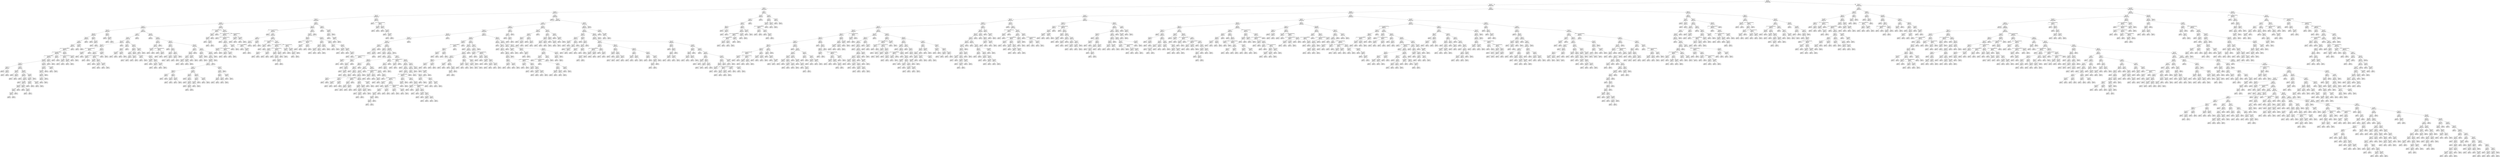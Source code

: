 digraph Tree {
node [shape=box, style="rounded", color="black", fontname=helvetica] ;
edge [fontname=helvetica] ;
0 [label="85 <= 1.9\ngini = 0.5\nsamples = 3682\nvalue = [2854, 2884]"] ;
1 [label="251 <= -0.7\ngini = 0.5\nsamples = 1937\nvalue = [1451, 1560]"] ;
0 -> 1 [labeldistance=2.5, labelangle=45, headlabel="True"] ;
2 [label="43 <= 1.0\ngini = 0.5\nsamples = 962\nvalue = [765, 731]"] ;
1 -> 2 ;
3 [label="227 <= -4.1\ngini = 0.5\nsamples = 925\nvalue = [720, 714]"] ;
2 -> 3 ;
4 [label="361 <= 2.8\ngini = 0.5\nsamples = 372\nvalue = [259, 319]"] ;
3 -> 4 ;
5 [label="178 <= -1.8\ngini = 0.5\nsamples = 362\nvalue = [256, 303]"] ;
4 -> 5 ;
6 [label="45 <= -2.0\ngini = 0.5\nsamples = 284\nvalue = [214, 228]"] ;
5 -> 6 ;
7 [label="367 <= -5.2\ngini = 0.5\nsamples = 254\nvalue = [183, 210]"] ;
6 -> 7 ;
8 [label="106 <= -5.6\ngini = 0.5\nsamples = 106\nvalue = [91, 84]"] ;
7 -> 8 ;
9 [label="239 <= -5.9\ngini = 0.5\nsamples = 100\nvalue = [83, 83]"] ;
8 -> 9 ;
10 [label="104 <= -2.3\ngini = 0.5\nsamples = 96\nvalue = [82, 79]"] ;
9 -> 10 ;
11 [label="3 <= -5.6\ngini = 0.5\nsamples = 95\nvalue = [82, 77]"] ;
10 -> 11 ;
12 [label="38 <= 1.8\ngini = 0.5\nsamples = 92\nvalue = [77, 75]"] ;
11 -> 12 ;
13 [label="323 <= -1.7014117331926443e+38\ngini = 0.5\nsamples = 91\nvalue = [77, 74]"] ;
12 -> 13 ;
14 [label="78 <= -1.7014117331926443e+38\ngini = 0.5\nsamples = 85\nvalue = [74, 69]"] ;
13 -> 14 ;
15 [label="20 <= -1.7014117331926443e+38\ngini = 0.5\nsamples = 83\nvalue = [71, 67]"] ;
14 -> 15 ;
16 [label="rain <= 467.5\ngini = 0.5\nsamples = 81\nvalue = [70, 65]"] ;
15 -> 16 ;
17 [label="rain <= 12.0\ngini = 0.4\nsamples = 52\nvalue = [65, 21]"] ;
16 -> 17 ;
18 [label="rain <= 1.5\ngini = 0.1\nsamples = 18\nvalue = [33, 1]"] ;
17 -> 18 ;
19 [label="gini = 0.0\nsamples = 12\nvalue = [25, 0]"] ;
18 -> 19 ;
20 [label="rain <= 2.5\ngini = 0.2\nsamples = 6\nvalue = [8, 1]"] ;
18 -> 20 ;
21 [label="gini = 0.4\nsamples = 2\nvalue = [2, 1]"] ;
20 -> 21 ;
22 [label="gini = 0.0\nsamples = 4\nvalue = [6, 0]"] ;
20 -> 22 ;
23 [label="rain <= 40.5\ngini = 0.5\nsamples = 34\nvalue = [32, 20]"] ;
17 -> 23 ;
24 [label="rain <= 20.5\ngini = 0.3\nsamples = 6\nvalue = [2, 8]"] ;
23 -> 24 ;
25 [label="gini = 0.0\nsamples = 2\nvalue = [0, 4]"] ;
24 -> 25 ;
26 [label="rain <= 22.5\ngini = 0.4\nsamples = 4\nvalue = [2, 4]"] ;
24 -> 26 ;
27 [label="gini = 0.5\nsamples = 2\nvalue = [2, 2]"] ;
26 -> 27 ;
28 [label="gini = 0.0\nsamples = 2\nvalue = [0, 2]"] ;
26 -> 28 ;
29 [label="rain <= 245.5\ngini = 0.4\nsamples = 28\nvalue = [30, 12]"] ;
23 -> 29 ;
30 [label="rain <= 63.0\ngini = 0.3\nsamples = 19\nvalue = [21, 5]"] ;
29 -> 30 ;
31 [label="gini = 0.0\nsamples = 2\nvalue = [4, 0]"] ;
30 -> 31 ;
32 [label="rain <= 89.5\ngini = 0.4\nsamples = 17\nvalue = [17, 5]"] ;
30 -> 32 ;
33 [label="gini = 0.0\nsamples = 1\nvalue = [0, 1]"] ;
32 -> 33 ;
34 [label="rain <= 189.5\ngini = 0.3\nsamples = 16\nvalue = [17, 4]"] ;
32 -> 34 ;
35 [label="rain <= 179.5\ngini = 0.4\nsamples = 9\nvalue = [8, 3]"] ;
34 -> 35 ;
36 [label="rain <= 127.5\ngini = 0.2\nsamples = 7\nvalue = [8, 1]"] ;
35 -> 36 ;
37 [label="rain <= 119.0\ngini = 0.4\nsamples = 3\nvalue = [3, 1]"] ;
36 -> 37 ;
38 [label="gini = 0.0\nsamples = 2\nvalue = [3, 0]"] ;
37 -> 38 ;
39 [label="gini = 0.0\nsamples = 1\nvalue = [0, 1]"] ;
37 -> 39 ;
40 [label="gini = 0.0\nsamples = 4\nvalue = [5, 0]"] ;
36 -> 40 ;
41 [label="gini = 0.0\nsamples = 2\nvalue = [0, 2]"] ;
35 -> 41 ;
42 [label="rain <= 227.0\ngini = 0.2\nsamples = 7\nvalue = [9, 1]"] ;
34 -> 42 ;
43 [label="gini = 0.0\nsamples = 4\nvalue = [6, 0]"] ;
42 -> 43 ;
44 [label="rain <= 235.5\ngini = 0.4\nsamples = 3\nvalue = [3, 1]"] ;
42 -> 44 ;
45 [label="gini = 0.0\nsamples = 1\nvalue = [0, 1]"] ;
44 -> 45 ;
46 [label="gini = 0.0\nsamples = 2\nvalue = [3, 0]"] ;
44 -> 46 ;
47 [label="rain <= 341.0\ngini = 0.5\nsamples = 9\nvalue = [9, 7]"] ;
29 -> 47 ;
48 [label="rain <= 296.5\ngini = 0.5\nsamples = 7\nvalue = [4, 7]"] ;
47 -> 48 ;
49 [label="rain <= 249.0\ngini = 0.5\nsamples = 3\nvalue = [3, 2]"] ;
48 -> 49 ;
50 [label="gini = 0.0\nsamples = 1\nvalue = [0, 2]"] ;
49 -> 50 ;
51 [label="gini = 0.0\nsamples = 2\nvalue = [3, 0]"] ;
49 -> 51 ;
52 [label="rain <= 328.0\ngini = 0.3\nsamples = 4\nvalue = [1, 5]"] ;
48 -> 52 ;
53 [label="gini = 0.0\nsamples = 2\nvalue = [0, 2]"] ;
52 -> 53 ;
54 [label="gini = 0.4\nsamples = 2\nvalue = [1, 3]"] ;
52 -> 54 ;
55 [label="gini = 0.0\nsamples = 2\nvalue = [5, 0]"] ;
47 -> 55 ;
56 [label="rain <= 4244.0\ngini = 0.2\nsamples = 29\nvalue = [5, 44]"] ;
16 -> 56 ;
57 [label="rain <= 1283.5\ngini = 0.2\nsamples = 27\nvalue = [4, 43]"] ;
56 -> 57 ;
58 [label="rain <= 1272.5\ngini = 0.3\nsamples = 15\nvalue = [4, 19]"] ;
57 -> 58 ;
59 [label="rain <= 660.5\ngini = 0.1\nsamples = 14\nvalue = [1, 19]"] ;
58 -> 59 ;
60 [label="rain <= 611.5\ngini = 0.2\nsamples = 5\nvalue = [1, 6]"] ;
59 -> 60 ;
61 [label="gini = 0.0\nsamples = 4\nvalue = [0, 6]"] ;
60 -> 61 ;
62 [label="gini = 0.0\nsamples = 1\nvalue = [1, 0]"] ;
60 -> 62 ;
63 [label="gini = 0.0\nsamples = 9\nvalue = [0, 13]"] ;
59 -> 63 ;
64 [label="gini = 0.0\nsamples = 1\nvalue = [3, 0]"] ;
58 -> 64 ;
65 [label="gini = 0.0\nsamples = 12\nvalue = [0, 24]"] ;
57 -> 65 ;
66 [label="rain <= 5160.0\ngini = 0.5\nsamples = 2\nvalue = [1, 1]"] ;
56 -> 66 ;
67 [label="gini = 0.0\nsamples = 1\nvalue = [1, 0]"] ;
66 -> 67 ;
68 [label="gini = 0.0\nsamples = 1\nvalue = [0, 1]"] ;
66 -> 68 ;
69 [label="rain <= 1.0\ngini = 0.4\nsamples = 2\nvalue = [1, 2]"] ;
15 -> 69 ;
70 [label="gini = 0.0\nsamples = 1\nvalue = [1, 0]"] ;
69 -> 70 ;
71 [label="gini = 0.0\nsamples = 1\nvalue = [0, 2]"] ;
69 -> 71 ;
72 [label="rain <= 44.5\ngini = 0.5\nsamples = 2\nvalue = [3, 2]"] ;
14 -> 72 ;
73 [label="gini = 0.0\nsamples = 1\nvalue = [3, 0]"] ;
72 -> 73 ;
74 [label="gini = 0.0\nsamples = 1\nvalue = [0, 2]"] ;
72 -> 74 ;
75 [label="193 <= -5.9\ngini = 0.5\nsamples = 6\nvalue = [3, 5]"] ;
13 -> 75 ;
76 [label="78 <= -1.7014117331926443e+38\ngini = 0.4\nsamples = 4\nvalue = [2, 4]"] ;
75 -> 76 ;
77 [label="rain <= 624.0\ngini = 0.4\nsamples = 2\nvalue = [1, 2]"] ;
76 -> 77 ;
78 [label="gini = 0.0\nsamples = 1\nvalue = [1, 0]"] ;
77 -> 78 ;
79 [label="gini = 0.0\nsamples = 1\nvalue = [0, 2]"] ;
77 -> 79 ;
80 [label="rain <= 288.0\ngini = 0.4\nsamples = 2\nvalue = [1, 2]"] ;
76 -> 80 ;
81 [label="gini = 0.0\nsamples = 1\nvalue = [1, 0]"] ;
80 -> 81 ;
82 [label="gini = 0.0\nsamples = 1\nvalue = [0, 2]"] ;
80 -> 82 ;
83 [label="rain <= 2514.5\ngini = 0.5\nsamples = 2\nvalue = [1, 1]"] ;
75 -> 83 ;
84 [label="gini = 0.0\nsamples = 1\nvalue = [1, 0]"] ;
83 -> 84 ;
85 [label="gini = 0.0\nsamples = 1\nvalue = [0, 1]"] ;
83 -> 85 ;
86 [label="gini = 0.0\nsamples = 1\nvalue = [0, 1]"] ;
12 -> 86 ;
87 [label="rain <= 2593.5\ngini = 0.4\nsamples = 3\nvalue = [5, 2]"] ;
11 -> 87 ;
88 [label="gini = 0.0\nsamples = 2\nvalue = [5, 0]"] ;
87 -> 88 ;
89 [label="gini = 0.0\nsamples = 1\nvalue = [0, 2]"] ;
87 -> 89 ;
90 [label="gini = 0.0\nsamples = 1\nvalue = [0, 2]"] ;
10 -> 90 ;
91 [label="332 <= -5.2\ngini = 0.3\nsamples = 4\nvalue = [1, 4]"] ;
9 -> 91 ;
92 [label="gini = 0.0\nsamples = 2\nvalue = [0, 3]"] ;
91 -> 92 ;
93 [label="rain <= 35.0\ngini = 0.5\nsamples = 2\nvalue = [1, 1]"] ;
91 -> 93 ;
94 [label="gini = 0.0\nsamples = 1\nvalue = [1, 0]"] ;
93 -> 94 ;
95 [label="gini = 0.0\nsamples = 1\nvalue = [0, 1]"] ;
93 -> 95 ;
96 [label="189 <= -5.1\ngini = 0.2\nsamples = 6\nvalue = [8, 1]"] ;
8 -> 96 ;
97 [label="gini = 0.0\nsamples = 4\nvalue = [6, 0]"] ;
96 -> 97 ;
98 [label="rain <= 359.0\ngini = 0.4\nsamples = 2\nvalue = [2, 1]"] ;
96 -> 98 ;
99 [label="gini = 0.0\nsamples = 1\nvalue = [2, 0]"] ;
98 -> 99 ;
100 [label="gini = 0.0\nsamples = 1\nvalue = [0, 1]"] ;
98 -> 100 ;
101 [label="63 <= -4.8\ngini = 0.5\nsamples = 148\nvalue = [92, 126]"] ;
7 -> 101 ;
102 [label="0 <= -4.8\ngini = 0.4\nsamples = 43\nvalue = [17, 44]"] ;
101 -> 102 ;
103 [label="80 <= -5.1\ngini = 0.4\nsamples = 38\nvalue = [17, 35]"] ;
102 -> 103 ;
104 [label="185 <= -5.0\ngini = 0.4\nsamples = 19\nvalue = [7, 22]"] ;
103 -> 104 ;
105 [label="284 <= -5.2\ngini = 0.4\nsamples = 17\nvalue = [7, 18]"] ;
104 -> 105 ;
106 [label="328 <= -1.7014117331926443e+38\ngini = 0.2\nsamples = 4\nvalue = [1, 6]"] ;
105 -> 106 ;
107 [label="rain <= 1819.5\ngini = 0.3\nsamples = 2\nvalue = [1, 4]"] ;
106 -> 107 ;
108 [label="gini = 0.0\nsamples = 1\nvalue = [1, 0]"] ;
107 -> 108 ;
109 [label="gini = 0.0\nsamples = 1\nvalue = [0, 4]"] ;
107 -> 109 ;
110 [label="gini = 0.0\nsamples = 2\nvalue = [0, 2]"] ;
106 -> 110 ;
111 [label="290 <= -2.6\ngini = 0.4\nsamples = 13\nvalue = [6, 12]"] ;
105 -> 111 ;
112 [label="279 <= -5.5\ngini = 0.4\nsamples = 11\nvalue = [5, 11]"] ;
111 -> 112 ;
113 [label="rain <= 2502.5\ngini = 0.4\nsamples = 5\nvalue = [2, 5]"] ;
112 -> 113 ;
114 [label="gini = 0.0\nsamples = 2\nvalue = [2, 0]"] ;
113 -> 114 ;
115 [label="gini = 0.0\nsamples = 3\nvalue = [0, 5]"] ;
113 -> 115 ;
116 [label="44 <= -1.7014117331926443e+38\ngini = 0.4\nsamples = 6\nvalue = [3, 6]"] ;
112 -> 116 ;
117 [label="rain <= 164.5\ngini = 0.4\nsamples = 2\nvalue = [1, 2]"] ;
116 -> 117 ;
118 [label="gini = 0.0\nsamples = 1\nvalue = [1, 0]"] ;
117 -> 118 ;
119 [label="gini = 0.0\nsamples = 1\nvalue = [0, 2]"] ;
117 -> 119 ;
120 [label="376 <= -4.8\ngini = 0.4\nsamples = 4\nvalue = [2, 4]"] ;
116 -> 120 ;
121 [label="rain <= 330.5\ngini = 0.4\nsamples = 2\nvalue = [1, 2]"] ;
120 -> 121 ;
122 [label="gini = 0.0\nsamples = 1\nvalue = [0, 2]"] ;
121 -> 122 ;
123 [label="gini = 0.0\nsamples = 1\nvalue = [1, 0]"] ;
121 -> 123 ;
124 [label="rain <= 3455.0\ngini = 0.4\nsamples = 2\nvalue = [1, 2]"] ;
120 -> 124 ;
125 [label="gini = 0.0\nsamples = 1\nvalue = [1, 0]"] ;
124 -> 125 ;
126 [label="gini = 0.0\nsamples = 1\nvalue = [0, 2]"] ;
124 -> 126 ;
127 [label="rain <= 1278.5\ngini = 0.5\nsamples = 2\nvalue = [1, 1]"] ;
111 -> 127 ;
128 [label="gini = 0.0\nsamples = 1\nvalue = [0, 1]"] ;
127 -> 128 ;
129 [label="gini = 0.0\nsamples = 1\nvalue = [1, 0]"] ;
127 -> 129 ;
130 [label="gini = 0.0\nsamples = 2\nvalue = [0, 4]"] ;
104 -> 130 ;
131 [label="69 <= -5.1\ngini = 0.5\nsamples = 19\nvalue = [10, 13]"] ;
103 -> 131 ;
132 [label="68 <= -5.2\ngini = 0.4\nsamples = 5\nvalue = [2, 5]"] ;
131 -> 132 ;
133 [label="49 <= -5.0\ngini = 0.4\nsamples = 4\nvalue = [2, 4]"] ;
132 -> 133 ;
134 [label="rain <= 1934.5\ngini = 0.4\nsamples = 2\nvalue = [1, 2]"] ;
133 -> 134 ;
135 [label="gini = 0.0\nsamples = 1\nvalue = [1, 0]"] ;
134 -> 135 ;
136 [label="gini = 0.0\nsamples = 1\nvalue = [0, 2]"] ;
134 -> 136 ;
137 [label="rain <= 230.5\ngini = 0.4\nsamples = 2\nvalue = [1, 2]"] ;
133 -> 137 ;
138 [label="gini = 0.0\nsamples = 1\nvalue = [0, 2]"] ;
137 -> 138 ;
139 [label="gini = 0.0\nsamples = 1\nvalue = [1, 0]"] ;
137 -> 139 ;
140 [label="gini = 0.0\nsamples = 1\nvalue = [0, 1]"] ;
132 -> 140 ;
141 [label="210 <= -3.4\ngini = 0.5\nsamples = 14\nvalue = [8, 8]"] ;
131 -> 141 ;
142 [label="196 <= -4.9\ngini = 0.5\nsamples = 12\nvalue = [7, 6]"] ;
141 -> 142 ;
143 [label="1 <= -5.1\ngini = 0.5\nsamples = 4\nvalue = [3, 2]"] ;
142 -> 143 ;
144 [label="rain <= 5.0\ngini = 0.4\nsamples = 2\nvalue = [2, 1]"] ;
143 -> 144 ;
145 [label="gini = 0.0\nsamples = 1\nvalue = [2, 0]"] ;
144 -> 145 ;
146 [label="gini = 0.0\nsamples = 1\nvalue = [0, 1]"] ;
144 -> 146 ;
147 [label="rain <= 577.0\ngini = 0.5\nsamples = 2\nvalue = [1, 1]"] ;
143 -> 147 ;
148 [label="gini = 0.0\nsamples = 1\nvalue = [1, 0]"] ;
147 -> 148 ;
149 [label="gini = 0.0\nsamples = 1\nvalue = [0, 1]"] ;
147 -> 149 ;
150 [label="206 <= -5.0\ngini = 0.5\nsamples = 8\nvalue = [4, 4]"] ;
142 -> 150 ;
151 [label="rain <= 59.0\ngini = 0.5\nsamples = 2\nvalue = [1, 1]"] ;
150 -> 151 ;
152 [label="gini = 0.0\nsamples = 1\nvalue = [1, 0]"] ;
151 -> 152 ;
153 [label="gini = 0.0\nsamples = 1\nvalue = [0, 1]"] ;
151 -> 153 ;
154 [label="299 <= -4.9\ngini = 0.5\nsamples = 6\nvalue = [3, 3]"] ;
150 -> 154 ;
155 [label="rain <= 3521.5\ngini = 0.5\nsamples = 2\nvalue = [1, 1]"] ;
154 -> 155 ;
156 [label="gini = 0.0\nsamples = 1\nvalue = [1, 0]"] ;
155 -> 156 ;
157 [label="gini = 0.0\nsamples = 1\nvalue = [0, 1]"] ;
155 -> 157 ;
158 [label="183 <= -4.2\ngini = 0.5\nsamples = 4\nvalue = [2, 2]"] ;
154 -> 158 ;
159 [label="rain <= 367.0\ngini = 0.5\nsamples = 2\nvalue = [1, 1]"] ;
158 -> 159 ;
160 [label="gini = 0.0\nsamples = 1\nvalue = [1, 0]"] ;
159 -> 160 ;
161 [label="gini = 0.0\nsamples = 1\nvalue = [0, 1]"] ;
159 -> 161 ;
162 [label="rain <= 1368.5\ngini = 0.5\nsamples = 2\nvalue = [1, 1]"] ;
158 -> 162 ;
163 [label="gini = 0.0\nsamples = 1\nvalue = [0, 1]"] ;
162 -> 163 ;
164 [label="gini = 0.0\nsamples = 1\nvalue = [1, 0]"] ;
162 -> 164 ;
165 [label="rain <= 411.5\ngini = 0.4\nsamples = 2\nvalue = [1, 2]"] ;
141 -> 165 ;
166 [label="gini = 0.0\nsamples = 1\nvalue = [1, 0]"] ;
165 -> 166 ;
167 [label="gini = 0.0\nsamples = 1\nvalue = [0, 2]"] ;
165 -> 167 ;
168 [label="gini = 0.0\nsamples = 5\nvalue = [0, 9]"] ;
102 -> 168 ;
169 [label="rain <= 0.5\ngini = 0.5\nsamples = 105\nvalue = [75, 82]"] ;
101 -> 169 ;
170 [label="gini = 0.0\nsamples = 19\nvalue = [30, 0]"] ;
169 -> 170 ;
171 [label="279 <= -4.7\ngini = 0.5\nsamples = 86\nvalue = [45, 82]"] ;
169 -> 171 ;
172 [label="371 <= -4.8\ngini = 0.2\nsamples = 13\nvalue = [2, 18]"] ;
171 -> 172 ;
173 [label="77 <= -4.3\ngini = 0.4\nsamples = 6\nvalue = [2, 6]"] ;
172 -> 173 ;
174 [label="rain <= 2927.5\ngini = 0.5\nsamples = 2\nvalue = [1, 1]"] ;
173 -> 174 ;
175 [label="gini = 0.0\nsamples = 1\nvalue = [1, 0]"] ;
174 -> 175 ;
176 [label="gini = 0.0\nsamples = 1\nvalue = [0, 1]"] ;
174 -> 176 ;
177 [label="336 <= -1.7014117331926443e+38\ngini = 0.3\nsamples = 4\nvalue = [1, 5]"] ;
173 -> 177 ;
178 [label="gini = 0.0\nsamples = 1\nvalue = [0, 1]"] ;
177 -> 178 ;
179 [label="rain <= 83.0\ngini = 0.3\nsamples = 3\nvalue = [1, 4]"] ;
177 -> 179 ;
180 [label="gini = 0.0\nsamples = 2\nvalue = [0, 4]"] ;
179 -> 180 ;
181 [label="gini = 0.0\nsamples = 1\nvalue = [1, 0]"] ;
179 -> 181 ;
182 [label="gini = 0.0\nsamples = 7\nvalue = [0, 12]"] ;
172 -> 182 ;
183 [label="160 <= -4.5\ngini = 0.5\nsamples = 73\nvalue = [43, 64]"] ;
171 -> 183 ;
184 [label="266 <= -5.0\ngini = 0.4\nsamples = 11\nvalue = [12, 6]"] ;
183 -> 184 ;
185 [label="gini = 0.0\nsamples = 2\nvalue = [0, 3]"] ;
184 -> 185 ;
186 [label="375 <= -4.7\ngini = 0.3\nsamples = 9\nvalue = [12, 3]"] ;
184 -> 186 ;
187 [label="171 <= -4.5\ngini = 0.4\nsamples = 3\nvalue = [1, 2]"] ;
186 -> 187 ;
188 [label="gini = 0.0\nsamples = 1\nvalue = [0, 1]"] ;
187 -> 188 ;
189 [label="rain <= 257.5\ngini = 0.5\nsamples = 2\nvalue = [1, 1]"] ;
187 -> 189 ;
190 [label="gini = 0.0\nsamples = 1\nvalue = [0, 1]"] ;
189 -> 190 ;
191 [label="gini = 0.0\nsamples = 1\nvalue = [1, 0]"] ;
189 -> 191 ;
192 [label="13 <= -5.1\ngini = 0.2\nsamples = 6\nvalue = [11, 1]"] ;
186 -> 192 ;
193 [label="rain <= 2623.5\ngini = 0.4\nsamples = 2\nvalue = [3, 1]"] ;
192 -> 193 ;
194 [label="gini = 0.0\nsamples = 1\nvalue = [3, 0]"] ;
193 -> 194 ;
195 [label="gini = 0.0\nsamples = 1\nvalue = [0, 1]"] ;
193 -> 195 ;
196 [label="gini = 0.0\nsamples = 4\nvalue = [8, 0]"] ;
192 -> 196 ;
197 [label="200 <= -4.3\ngini = 0.5\nsamples = 62\nvalue = [31, 58]"] ;
183 -> 197 ;
198 [label="40 <= -4.5\ngini = 0.4\nsamples = 14\nvalue = [5, 17]"] ;
197 -> 198 ;
199 [label="287 <= -4.4\ngini = 0.5\nsamples = 8\nvalue = [5, 8]"] ;
198 -> 199 ;
200 [label="12 <= -4.4\ngini = 0.5\nsamples = 6\nvalue = [4, 7]"] ;
199 -> 200 ;
201 [label="rain <= 81.5\ngini = 0.4\nsamples = 2\nvalue = [1, 2]"] ;
200 -> 201 ;
202 [label="gini = 0.0\nsamples = 1\nvalue = [1, 0]"] ;
201 -> 202 ;
203 [label="gini = 0.0\nsamples = 1\nvalue = [0, 2]"] ;
201 -> 203 ;
204 [label="rain <= 169.0\ngini = 0.5\nsamples = 4\nvalue = [3, 5]"] ;
200 -> 204 ;
205 [label="gini = 0.0\nsamples = 2\nvalue = [0, 5]"] ;
204 -> 205 ;
206 [label="gini = 0.0\nsamples = 2\nvalue = [3, 0]"] ;
204 -> 206 ;
207 [label="rain <= 155.5\ngini = 0.5\nsamples = 2\nvalue = [1, 1]"] ;
199 -> 207 ;
208 [label="gini = 0.0\nsamples = 1\nvalue = [0, 1]"] ;
207 -> 208 ;
209 [label="gini = 0.0\nsamples = 1\nvalue = [1, 0]"] ;
207 -> 209 ;
210 [label="gini = 0.0\nsamples = 6\nvalue = [0, 9]"] ;
198 -> 210 ;
211 [label="21 <= -4.4\ngini = 0.5\nsamples = 48\nvalue = [26, 41]"] ;
197 -> 211 ;
212 [label="176 <= -4.4\ngini = 0.3\nsamples = 3\nvalue = [4, 1]"] ;
211 -> 212 ;
213 [label="rain <= 1091.0\ngini = 0.4\nsamples = 2\nvalue = [2, 1]"] ;
212 -> 213 ;
214 [label="gini = 0.0\nsamples = 1\nvalue = [0, 1]"] ;
213 -> 214 ;
215 [label="gini = 0.0\nsamples = 1\nvalue = [2, 0]"] ;
213 -> 215 ;
216 [label="gini = 0.0\nsamples = 1\nvalue = [2, 0]"] ;
212 -> 216 ;
217 [label="139 <= -3.6\ngini = 0.5\nsamples = 45\nvalue = [22, 40]"] ;
211 -> 217 ;
218 [label="168 <= -4.0\ngini = 0.5\nsamples = 44\nvalue = [21, 40]"] ;
217 -> 218 ;
219 [label="rain <= 1148.0\ngini = 0.5\nsamples = 42\nvalue = [21, 37]"] ;
218 -> 219 ;
220 [label="184 <= -4.3\ngini = 0.5\nsamples = 31\nvalue = [21, 22]"] ;
219 -> 220 ;
221 [label="62 <= -2.4\ngini = 0.5\nsamples = 24\nvalue = [18, 16]"] ;
220 -> 221 ;
222 [label="228 <= -4.4\ngini = 0.5\nsamples = 6\nvalue = [4, 4]"] ;
221 -> 222 ;
223 [label="rain <= 6.0\ngini = 0.5\nsamples = 2\nvalue = [2, 2]"] ;
222 -> 223 ;
224 [label="gini = 0.0\nsamples = 1\nvalue = [0, 2]"] ;
223 -> 224 ;
225 [label="gini = 0.0\nsamples = 1\nvalue = [2, 0]"] ;
223 -> 225 ;
226 [label="136 <= -4.1\ngini = 0.5\nsamples = 4\nvalue = [2, 2]"] ;
222 -> 226 ;
227 [label="rain <= 377.5\ngini = 0.5\nsamples = 2\nvalue = [1, 1]"] ;
226 -> 227 ;
228 [label="gini = 0.0\nsamples = 1\nvalue = [0, 1]"] ;
227 -> 228 ;
229 [label="gini = 0.0\nsamples = 1\nvalue = [1, 0]"] ;
227 -> 229 ;
230 [label="rain <= 426.0\ngini = 0.5\nsamples = 2\nvalue = [1, 1]"] ;
226 -> 230 ;
231 [label="gini = 0.0\nsamples = 1\nvalue = [0, 1]"] ;
230 -> 231 ;
232 [label="gini = 0.0\nsamples = 1\nvalue = [1, 0]"] ;
230 -> 232 ;
233 [label="rain <= 65.0\ngini = 0.5\nsamples = 18\nvalue = [14, 12]"] ;
221 -> 233 ;
234 [label="rain <= 6.0\ngini = 0.3\nsamples = 7\nvalue = [2, 9]"] ;
233 -> 234 ;
235 [label="gini = 0.0\nsamples = 3\nvalue = [0, 3]"] ;
234 -> 235 ;
236 [label="rain <= 12.5\ngini = 0.4\nsamples = 4\nvalue = [2, 6]"] ;
234 -> 236 ;
237 [label="gini = 0.0\nsamples = 1\nvalue = [1, 0]"] ;
236 -> 237 ;
238 [label="rain <= 23.5\ngini = 0.2\nsamples = 3\nvalue = [1, 6]"] ;
236 -> 238 ;
239 [label="gini = 0.0\nsamples = 1\nvalue = [0, 3]"] ;
238 -> 239 ;
240 [label="rain <= 31.5\ngini = 0.4\nsamples = 2\nvalue = [1, 3]"] ;
238 -> 240 ;
241 [label="gini = 0.0\nsamples = 1\nvalue = [1, 0]"] ;
240 -> 241 ;
242 [label="gini = 0.0\nsamples = 1\nvalue = [0, 3]"] ;
240 -> 242 ;
243 [label="rain <= 572.5\ngini = 0.3\nsamples = 11\nvalue = [12, 3]"] ;
233 -> 243 ;
244 [label="rain <= 130.5\ngini = 0.2\nsamples = 7\nvalue = [9, 1]"] ;
243 -> 244 ;
245 [label="rain <= 112.5\ngini = 0.4\nsamples = 2\nvalue = [2, 1]"] ;
244 -> 245 ;
246 [label="gini = 0.0\nsamples = 1\nvalue = [2, 0]"] ;
245 -> 246 ;
247 [label="gini = 0.0\nsamples = 1\nvalue = [0, 1]"] ;
245 -> 247 ;
248 [label="gini = 0.0\nsamples = 5\nvalue = [7, 0]"] ;
244 -> 248 ;
249 [label="rain <= 964.5\ngini = 0.5\nsamples = 4\nvalue = [3, 2]"] ;
243 -> 249 ;
250 [label="gini = 0.0\nsamples = 2\nvalue = [0, 2]"] ;
249 -> 250 ;
251 [label="gini = 0.0\nsamples = 2\nvalue = [3, 0]"] ;
249 -> 251 ;
252 [label="110 <= -4.0\ngini = 0.4\nsamples = 7\nvalue = [3, 6]"] ;
220 -> 252 ;
253 [label="57 <= -3.9\ngini = 0.5\nsamples = 6\nvalue = [3, 5]"] ;
252 -> 253 ;
254 [label="182 <= -3.1\ngini = 0.4\nsamples = 4\nvalue = [2, 4]"] ;
253 -> 254 ;
255 [label="rain <= 8.5\ngini = 0.4\nsamples = 2\nvalue = [1, 2]"] ;
254 -> 255 ;
256 [label="gini = 0.0\nsamples = 1\nvalue = [1, 0]"] ;
255 -> 256 ;
257 [label="gini = 0.0\nsamples = 1\nvalue = [0, 2]"] ;
255 -> 257 ;
258 [label="rain <= 96.5\ngini = 0.4\nsamples = 2\nvalue = [1, 2]"] ;
254 -> 258 ;
259 [label="gini = 0.0\nsamples = 1\nvalue = [1, 0]"] ;
258 -> 259 ;
260 [label="gini = 0.0\nsamples = 1\nvalue = [0, 2]"] ;
258 -> 260 ;
261 [label="rain <= 187.5\ngini = 0.5\nsamples = 2\nvalue = [1, 1]"] ;
253 -> 261 ;
262 [label="gini = 0.0\nsamples = 1\nvalue = [0, 1]"] ;
261 -> 262 ;
263 [label="gini = 0.0\nsamples = 1\nvalue = [1, 0]"] ;
261 -> 263 ;
264 [label="gini = 0.0\nsamples = 1\nvalue = [0, 1]"] ;
252 -> 264 ;
265 [label="gini = 0.0\nsamples = 11\nvalue = [0, 15]"] ;
219 -> 265 ;
266 [label="gini = 0.0\nsamples = 2\nvalue = [0, 3]"] ;
218 -> 266 ;
267 [label="gini = 0.0\nsamples = 1\nvalue = [1, 0]"] ;
217 -> 267 ;
268 [label="20 <= -0.6\ngini = 0.5\nsamples = 30\nvalue = [31, 18]"] ;
6 -> 268 ;
269 [label="233 <= -1.7014117331926443e+38\ngini = 0.3\nsamples = 7\nvalue = [10, 2]"] ;
268 -> 269 ;
270 [label="rain <= 477.0\ngini = 0.4\nsamples = 4\nvalue = [5, 2]"] ;
269 -> 270 ;
271 [label="rain <= 86.0\ngini = 0.4\nsamples = 3\nvalue = [1, 2]"] ;
270 -> 271 ;
272 [label="gini = 0.0\nsamples = 1\nvalue = [0, 1]"] ;
271 -> 272 ;
273 [label="rain <= 305.5\ngini = 0.5\nsamples = 2\nvalue = [1, 1]"] ;
271 -> 273 ;
274 [label="gini = 0.0\nsamples = 1\nvalue = [1, 0]"] ;
273 -> 274 ;
275 [label="gini = 0.0\nsamples = 1\nvalue = [0, 1]"] ;
273 -> 275 ;
276 [label="gini = 0.0\nsamples = 1\nvalue = [4, 0]"] ;
270 -> 276 ;
277 [label="gini = 0.0\nsamples = 3\nvalue = [5, 0]"] ;
269 -> 277 ;
278 [label="260 <= 0.7\ngini = 0.5\nsamples = 23\nvalue = [21, 16]"] ;
268 -> 278 ;
279 [label="356 <= -1.7014117331926443e+38\ngini = 0.5\nsamples = 19\nvalue = [19, 12]"] ;
278 -> 279 ;
280 [label="gini = 0.0\nsamples = 1\nvalue = [1, 0]"] ;
279 -> 280 ;
281 [label="350 <= -1.7014117331926443e+38\ngini = 0.5\nsamples = 18\nvalue = [18, 12]"] ;
279 -> 281 ;
282 [label="gini = 0.0\nsamples = 1\nvalue = [0, 1]"] ;
281 -> 282 ;
283 [label="144 <= 0.5\ngini = 0.5\nsamples = 17\nvalue = [18, 11]"] ;
281 -> 283 ;
284 [label="311 <= 0.0\ngini = 0.5\nsamples = 15\nvalue = [17, 10]"] ;
283 -> 284 ;
285 [label="rain <= 1324.0\ngini = 0.5\nsamples = 11\nvalue = [11, 7]"] ;
284 -> 285 ;
286 [label="gini = 0.0\nsamples = 6\nvalue = [11, 0]"] ;
285 -> 286 ;
287 [label="gini = 0.0\nsamples = 5\nvalue = [0, 7]"] ;
285 -> 287 ;
288 [label="78 <= -1.7014117331926443e+38\ngini = 0.4\nsamples = 4\nvalue = [6, 3]"] ;
284 -> 288 ;
289 [label="rain <= 14.0\ngini = 0.4\nsamples = 2\nvalue = [2, 1]"] ;
288 -> 289 ;
290 [label="gini = 0.0\nsamples = 1\nvalue = [2, 0]"] ;
289 -> 290 ;
291 [label="gini = 0.0\nsamples = 1\nvalue = [0, 1]"] ;
289 -> 291 ;
292 [label="rain <= 1451.0\ngini = 0.4\nsamples = 2\nvalue = [4, 2]"] ;
288 -> 292 ;
293 [label="gini = 0.0\nsamples = 1\nvalue = [4, 0]"] ;
292 -> 293 ;
294 [label="gini = 0.0\nsamples = 1\nvalue = [0, 2]"] ;
292 -> 294 ;
295 [label="rain <= 271.5\ngini = 0.5\nsamples = 2\nvalue = [1, 1]"] ;
283 -> 295 ;
296 [label="gini = 0.0\nsamples = 1\nvalue = [0, 1]"] ;
295 -> 296 ;
297 [label="gini = 0.0\nsamples = 1\nvalue = [1, 0]"] ;
295 -> 297 ;
298 [label="249 <= -1.7014117331926443e+38\ngini = 0.4\nsamples = 4\nvalue = [2, 4]"] ;
278 -> 298 ;
299 [label="rain <= 1699.5\ngini = 0.4\nsamples = 2\nvalue = [1, 2]"] ;
298 -> 299 ;
300 [label="gini = 0.0\nsamples = 1\nvalue = [0, 2]"] ;
299 -> 300 ;
301 [label="gini = 0.0\nsamples = 1\nvalue = [1, 0]"] ;
299 -> 301 ;
302 [label="rain <= 1065.5\ngini = 0.4\nsamples = 2\nvalue = [1, 2]"] ;
298 -> 302 ;
303 [label="gini = 0.0\nsamples = 1\nvalue = [1, 0]"] ;
302 -> 303 ;
304 [label="gini = 0.0\nsamples = 1\nvalue = [0, 2]"] ;
302 -> 304 ;
305 [label="309 <= 0.4\ngini = 0.5\nsamples = 78\nvalue = [42, 75]"] ;
5 -> 305 ;
306 [label="323 <= -1.2\ngini = 0.4\nsamples = 68\nvalue = [32, 71]"] ;
305 -> 306 ;
307 [label="136 <= -1.7014117331926443e+38\ngini = 0.4\nsamples = 46\nvalue = [18, 55]"] ;
306 -> 307 ;
308 [label="gini = 0.0\nsamples = 2\nvalue = [3, 0]"] ;
307 -> 308 ;
309 [label="72 <= 0.7\ngini = 0.3\nsamples = 44\nvalue = [15, 55]"] ;
307 -> 309 ;
310 [label="7 <= 11.9\ngini = 0.1\nsamples = 20\nvalue = [2, 26]"] ;
309 -> 310 ;
311 [label="122 <= -1.8\ngini = 0.1\nsamples = 18\nvalue = [1, 25]"] ;
310 -> 311 ;
312 [label="162 <= -1.7014117331926443e+38\ngini = 0.2\nsamples = 5\nvalue = [1, 7]"] ;
311 -> 312 ;
313 [label="gini = 0.0\nsamples = 3\nvalue = [0, 6]"] ;
312 -> 313 ;
314 [label="rain <= 4202.5\ngini = 0.5\nsamples = 2\nvalue = [1, 1]"] ;
312 -> 314 ;
315 [label="gini = 0.0\nsamples = 1\nvalue = [1, 0]"] ;
314 -> 315 ;
316 [label="gini = 0.0\nsamples = 1\nvalue = [0, 1]"] ;
314 -> 316 ;
317 [label="gini = 0.0\nsamples = 13\nvalue = [0, 18]"] ;
311 -> 317 ;
318 [label="rain <= 696.0\ngini = 0.5\nsamples = 2\nvalue = [1, 1]"] ;
310 -> 318 ;
319 [label="gini = 0.0\nsamples = 1\nvalue = [1, 0]"] ;
318 -> 319 ;
320 [label="gini = 0.0\nsamples = 1\nvalue = [0, 1]"] ;
318 -> 320 ;
321 [label="54 <= 0.8\ngini = 0.4\nsamples = 24\nvalue = [13, 29]"] ;
309 -> 321 ;
322 [label="126 <= -1.7014117331926443e+38\ngini = 0.3\nsamples = 3\nvalue = [1, 5]"] ;
321 -> 322 ;
323 [label="rain <= 1443.5\ngini = 0.3\nsamples = 2\nvalue = [1, 4]"] ;
322 -> 323 ;
324 [label="gini = 0.0\nsamples = 1\nvalue = [1, 0]"] ;
323 -> 324 ;
325 [label="gini = 0.0\nsamples = 1\nvalue = [0, 4]"] ;
323 -> 325 ;
326 [label="gini = 0.0\nsamples = 1\nvalue = [0, 1]"] ;
322 -> 326 ;
327 [label="3 <= 1.0\ngini = 0.4\nsamples = 21\nvalue = [12, 24]"] ;
321 -> 327 ;
328 [label="340 <= -1.7014117331926443e+38\ngini = 0.5\nsamples = 13\nvalue = [9, 15]"] ;
327 -> 328 ;
329 [label="59 <= 9.4\ngini = 0.5\nsamples = 4\nvalue = [2, 2]"] ;
328 -> 329 ;
330 [label="rain <= 47.0\ngini = 0.5\nsamples = 2\nvalue = [1, 1]"] ;
329 -> 330 ;
331 [label="gini = 0.0\nsamples = 1\nvalue = [1, 0]"] ;
330 -> 331 ;
332 [label="gini = 0.0\nsamples = 1\nvalue = [0, 1]"] ;
330 -> 332 ;
333 [label="rain <= 841.0\ngini = 0.5\nsamples = 2\nvalue = [1, 1]"] ;
329 -> 333 ;
334 [label="gini = 0.0\nsamples = 1\nvalue = [1, 0]"] ;
333 -> 334 ;
335 [label="gini = 0.0\nsamples = 1\nvalue = [0, 1]"] ;
333 -> 335 ;
336 [label="124 <= -1.7014117331926443e+38\ngini = 0.5\nsamples = 9\nvalue = [7, 13]"] ;
328 -> 336 ;
337 [label="rain <= 94.5\ngini = 0.5\nsamples = 7\nvalue = [5, 9]"] ;
336 -> 337 ;
338 [label="gini = 0.0\nsamples = 1\nvalue = [3, 0]"] ;
337 -> 338 ;
339 [label="rain <= 495.5\ngini = 0.3\nsamples = 6\nvalue = [2, 9]"] ;
337 -> 339 ;
340 [label="gini = 0.0\nsamples = 3\nvalue = [0, 8]"] ;
339 -> 340 ;
341 [label="rain <= 703.0\ngini = 0.4\nsamples = 3\nvalue = [2, 1]"] ;
339 -> 341 ;
342 [label="gini = 0.0\nsamples = 2\nvalue = [2, 0]"] ;
341 -> 342 ;
343 [label="gini = 0.0\nsamples = 1\nvalue = [0, 1]"] ;
341 -> 343 ;
344 [label="rain <= 443.5\ngini = 0.4\nsamples = 2\nvalue = [2, 4]"] ;
336 -> 344 ;
345 [label="gini = 0.0\nsamples = 1\nvalue = [2, 0]"] ;
344 -> 345 ;
346 [label="gini = 0.0\nsamples = 1\nvalue = [0, 4]"] ;
344 -> 346 ;
347 [label="338 <= -1.7014117331926443e+38\ngini = 0.4\nsamples = 8\nvalue = [3, 9]"] ;
327 -> 347 ;
348 [label="rain <= 1168.0\ngini = 0.4\nsamples = 2\nvalue = [1, 3]"] ;
347 -> 348 ;
349 [label="gini = 0.0\nsamples = 1\nvalue = [1, 0]"] ;
348 -> 349 ;
350 [label="gini = 0.0\nsamples = 1\nvalue = [0, 3]"] ;
348 -> 350 ;
351 [label="rain <= 1666.5\ngini = 0.4\nsamples = 6\nvalue = [2, 6]"] ;
347 -> 351 ;
352 [label="rain <= 12.5\ngini = 0.4\nsamples = 3\nvalue = [2, 1]"] ;
351 -> 352 ;
353 [label="gini = 0.0\nsamples = 1\nvalue = [0, 1]"] ;
352 -> 353 ;
354 [label="gini = 0.0\nsamples = 2\nvalue = [2, 0]"] ;
352 -> 354 ;
355 [label="gini = 0.0\nsamples = 3\nvalue = [0, 5]"] ;
351 -> 355 ;
356 [label="99 <= 1.0\ngini = 0.5\nsamples = 22\nvalue = [14, 16]"] ;
306 -> 356 ;
357 [label="373 <= -1.0\ngini = 0.5\nsamples = 20\nvalue = [14, 13]"] ;
356 -> 357 ;
358 [label="365 <= -1.2\ngini = 0.4\nsamples = 6\nvalue = [6, 2]"] ;
357 -> 358 ;
359 [label="gini = 0.0\nsamples = 2\nvalue = [2, 0]"] ;
358 -> 359 ;
360 [label="61 <= -1.7014117331926443e+38\ngini = 0.4\nsamples = 4\nvalue = [4, 2]"] ;
358 -> 360 ;
361 [label="rain <= 109.5\ngini = 0.4\nsamples = 2\nvalue = [2, 1]"] ;
360 -> 361 ;
362 [label="gini = 0.0\nsamples = 1\nvalue = [2, 0]"] ;
361 -> 362 ;
363 [label="gini = 0.0\nsamples = 1\nvalue = [0, 1]"] ;
361 -> 363 ;
364 [label="rain <= 49.5\ngini = 0.4\nsamples = 2\nvalue = [2, 1]"] ;
360 -> 364 ;
365 [label="gini = 0.0\nsamples = 1\nvalue = [2, 0]"] ;
364 -> 365 ;
366 [label="gini = 0.0\nsamples = 1\nvalue = [0, 1]"] ;
364 -> 366 ;
367 [label="291 <= -1.2\ngini = 0.5\nsamples = 14\nvalue = [8, 11]"] ;
357 -> 367 ;
368 [label="170 <= -1.7\ngini = 0.5\nsamples = 6\nvalue = [4, 7]"] ;
367 -> 368 ;
369 [label="112 <= -1.0\ngini = 0.4\nsamples = 4\nvalue = [2, 4]"] ;
368 -> 369 ;
370 [label="rain <= 631.5\ngini = 0.4\nsamples = 2\nvalue = [1, 2]"] ;
369 -> 370 ;
371 [label="gini = 0.0\nsamples = 1\nvalue = [1, 0]"] ;
370 -> 371 ;
372 [label="gini = 0.0\nsamples = 1\nvalue = [0, 2]"] ;
370 -> 372 ;
373 [label="rain <= 7.5\ngini = 0.4\nsamples = 2\nvalue = [1, 2]"] ;
369 -> 373 ;
374 [label="gini = 0.0\nsamples = 1\nvalue = [1, 0]"] ;
373 -> 374 ;
375 [label="gini = 0.0\nsamples = 1\nvalue = [0, 2]"] ;
373 -> 375 ;
376 [label="rain <= 0.5\ngini = 0.5\nsamples = 2\nvalue = [2, 3]"] ;
368 -> 376 ;
377 [label="gini = 0.0\nsamples = 1\nvalue = [2, 0]"] ;
376 -> 377 ;
378 [label="gini = 0.0\nsamples = 1\nvalue = [0, 3]"] ;
376 -> 378 ;
379 [label="190 <= -0.7\ngini = 0.5\nsamples = 8\nvalue = [4, 4]"] ;
367 -> 379 ;
380 [label="rain <= 1.0\ngini = 0.5\nsamples = 2\nvalue = [1, 1]"] ;
379 -> 380 ;
381 [label="gini = 0.0\nsamples = 1\nvalue = [1, 0]"] ;
380 -> 381 ;
382 [label="gini = 0.0\nsamples = 1\nvalue = [0, 1]"] ;
380 -> 382 ;
383 [label="98 <= -0.5\ngini = 0.5\nsamples = 6\nvalue = [3, 3]"] ;
379 -> 383 ;
384 [label="rain <= 263.0\ngini = 0.5\nsamples = 2\nvalue = [1, 1]"] ;
383 -> 384 ;
385 [label="gini = 0.0\nsamples = 1\nvalue = [0, 1]"] ;
384 -> 385 ;
386 [label="gini = 0.0\nsamples = 1\nvalue = [1, 0]"] ;
384 -> 386 ;
387 [label="rain <= 233.0\ngini = 0.5\nsamples = 4\nvalue = [2, 2]"] ;
383 -> 387 ;
388 [label="gini = 0.0\nsamples = 1\nvalue = [0, 1]"] ;
387 -> 388 ;
389 [label="rain <= 1011.5\ngini = 0.4\nsamples = 3\nvalue = [2, 1]"] ;
387 -> 389 ;
390 [label="gini = 0.0\nsamples = 2\nvalue = [2, 0]"] ;
389 -> 390 ;
391 [label="gini = 0.0\nsamples = 1\nvalue = [0, 1]"] ;
389 -> 391 ;
392 [label="gini = 0.0\nsamples = 2\nvalue = [0, 3]"] ;
356 -> 392 ;
393 [label="375 <= 0.3\ngini = 0.4\nsamples = 10\nvalue = [10, 4]"] ;
305 -> 393 ;
394 [label="gini = 0.0\nsamples = 3\nvalue = [5, 0]"] ;
393 -> 394 ;
395 [label="rain <= 905.5\ngini = 0.5\nsamples = 7\nvalue = [5, 4]"] ;
393 -> 395 ;
396 [label="310 <= 1.0\ngini = 0.3\nsamples = 4\nvalue = [5, 1]"] ;
395 -> 396 ;
397 [label="gini = 0.0\nsamples = 2\nvalue = [4, 0]"] ;
396 -> 397 ;
398 [label="rain <= 318.5\ngini = 0.5\nsamples = 2\nvalue = [1, 1]"] ;
396 -> 398 ;
399 [label="gini = 0.0\nsamples = 1\nvalue = [0, 1]"] ;
398 -> 399 ;
400 [label="gini = 0.0\nsamples = 1\nvalue = [1, 0]"] ;
398 -> 400 ;
401 [label="gini = 0.0\nsamples = 3\nvalue = [0, 3]"] ;
395 -> 401 ;
402 [label="319 <= 10.2\ngini = 0.3\nsamples = 10\nvalue = [3, 16]"] ;
4 -> 402 ;
403 [label="gini = 0.0\nsamples = 4\nvalue = [0, 7]"] ;
402 -> 403 ;
404 [label="205 <= -1.7014117331926443e+38\ngini = 0.4\nsamples = 6\nvalue = [3, 9]"] ;
402 -> 404 ;
405 [label="rain <= 435.5\ngini = 0.4\nsamples = 2\nvalue = [1, 3]"] ;
404 -> 405 ;
406 [label="gini = 0.0\nsamples = 1\nvalue = [1, 0]"] ;
405 -> 406 ;
407 [label="gini = 0.0\nsamples = 1\nvalue = [0, 3]"] ;
405 -> 407 ;
408 [label="rain <= 167.0\ngini = 0.4\nsamples = 4\nvalue = [2, 6]"] ;
404 -> 408 ;
409 [label="gini = 0.0\nsamples = 1\nvalue = [1, 0]"] ;
408 -> 409 ;
410 [label="rain <= 566.5\ngini = 0.2\nsamples = 3\nvalue = [1, 6]"] ;
408 -> 410 ;
411 [label="gini = 0.0\nsamples = 1\nvalue = [0, 5]"] ;
410 -> 411 ;
412 [label="rain <= 1182.5\ngini = 0.5\nsamples = 2\nvalue = [1, 1]"] ;
410 -> 412 ;
413 [label="gini = 0.0\nsamples = 1\nvalue = [1, 0]"] ;
412 -> 413 ;
414 [label="gini = 0.0\nsamples = 1\nvalue = [0, 1]"] ;
412 -> 414 ;
415 [label="rain <= 0.5\ngini = 0.5\nsamples = 553\nvalue = [461, 395]"] ;
3 -> 415 ;
416 [label="gini = 0.0\nsamples = 93\nvalue = [144, 0]"] ;
415 -> 416 ;
417 [label="178 <= -1.0\ngini = 0.5\nsamples = 460\nvalue = [317, 395]"] ;
415 -> 417 ;
418 [label="77 <= -1.1\ngini = 0.5\nsamples = 349\nvalue = [217, 317]"] ;
417 -> 418 ;
419 [label="110 <= -0.7\ngini = 0.5\nsamples = 305\nvalue = [205, 264]"] ;
418 -> 419 ;
420 [label="287 <= -1.5\ngini = 0.5\nsamples = 295\nvalue = [203, 249]"] ;
419 -> 420 ;
421 [label="161 <= -1.0\ngini = 0.5\nsamples = 188\nvalue = [116, 176]"] ;
420 -> 421 ;
422 [label="364 <= -0.9\ngini = 0.5\nsamples = 184\nvalue = [116, 165]"] ;
421 -> 422 ;
423 [label="260 <= -4.6\ngini = 0.5\nsamples = 182\nvalue = [111, 165]"] ;
422 -> 423 ;
424 [label="133 <= -2.0\ngini = 0.5\nsamples = 21\nvalue = [21, 14]"] ;
423 -> 424 ;
425 [label="77 <= -4.0\ngini = 0.5\nsamples = 19\nvalue = [16, 14]"] ;
424 -> 425 ;
426 [label="gini = 0.0\nsamples = 2\nvalue = [3, 0]"] ;
425 -> 426 ;
427 [label="rain <= 499.5\ngini = 0.5\nsamples = 17\nvalue = [13, 14]"] ;
425 -> 427 ;
428 [label="395 <= -1.7014117331926443e+38\ngini = 0.4\nsamples = 11\nvalue = [13, 5]"] ;
427 -> 428 ;
429 [label="rain <= 430.0\ngini = 0.4\nsamples = 2\nvalue = [1, 3]"] ;
428 -> 429 ;
430 [label="gini = 0.0\nsamples = 1\nvalue = [0, 3]"] ;
429 -> 430 ;
431 [label="gini = 0.0\nsamples = 1\nvalue = [1, 0]"] ;
429 -> 431 ;
432 [label="163 <= -4.3\ngini = 0.2\nsamples = 9\nvalue = [12, 2]"] ;
428 -> 432 ;
433 [label="rain <= 177.0\ngini = 0.5\nsamples = 4\nvalue = [3, 2]"] ;
432 -> 433 ;
434 [label="gini = 0.0\nsamples = 1\nvalue = [2, 0]"] ;
433 -> 434 ;
435 [label="rain <= 367.5\ngini = 0.4\nsamples = 3\nvalue = [1, 2]"] ;
433 -> 435 ;
436 [label="gini = 0.0\nsamples = 1\nvalue = [0, 1]"] ;
435 -> 436 ;
437 [label="rain <= 433.0\ngini = 0.5\nsamples = 2\nvalue = [1, 1]"] ;
435 -> 437 ;
438 [label="gini = 0.0\nsamples = 1\nvalue = [1, 0]"] ;
437 -> 438 ;
439 [label="gini = 0.0\nsamples = 1\nvalue = [0, 1]"] ;
437 -> 439 ;
440 [label="gini = 0.0\nsamples = 5\nvalue = [9, 0]"] ;
432 -> 440 ;
441 [label="gini = 0.0\nsamples = 6\nvalue = [0, 9]"] ;
427 -> 441 ;
442 [label="gini = 0.0\nsamples = 2\nvalue = [5, 0]"] ;
424 -> 442 ;
443 [label="30 <= -4.5\ngini = 0.5\nsamples = 161\nvalue = [90, 151]"] ;
423 -> 443 ;
444 [label="98 <= -2.3\ngini = 0.2\nsamples = 12\nvalue = [2, 16]"] ;
443 -> 444 ;
445 [label="gini = 0.0\nsamples = 7\nvalue = [0, 11]"] ;
444 -> 445 ;
446 [label="rain <= 51.0\ngini = 0.4\nsamples = 5\nvalue = [2, 5]"] ;
444 -> 446 ;
447 [label="gini = 0.0\nsamples = 2\nvalue = [2, 0]"] ;
446 -> 447 ;
448 [label="gini = 0.0\nsamples = 3\nvalue = [0, 5]"] ;
446 -> 448 ;
449 [label="rain <= 2398.5\ngini = 0.5\nsamples = 149\nvalue = [88, 135]"] ;
443 -> 449 ;
450 [label="397 <= -1.9\ngini = 0.5\nsamples = 124\nvalue = [88, 94]"] ;
449 -> 450 ;
451 [label="86 <= -1.9\ngini = 0.5\nsamples = 82\nvalue = [67, 52]"] ;
450 -> 451 ;
452 [label="190 <= -3.8\ngini = 0.5\nsamples = 69\nvalue = [49, 50]"] ;
451 -> 452 ;
453 [label="236 <= -3.2\ngini = 0.4\nsamples = 13\nvalue = [12, 5]"] ;
452 -> 453 ;
454 [label="268 <= -4.0\ngini = 0.4\nsamples = 12\nvalue = [12, 4]"] ;
453 -> 454 ;
455 [label="gini = 0.0\nsamples = 1\nvalue = [0, 1]"] ;
454 -> 455 ;
456 [label="183 <= -3.9\ngini = 0.3\nsamples = 11\nvalue = [12, 3]"] ;
454 -> 456 ;
457 [label="259 <= -4.0\ngini = 0.4\nsamples = 6\nvalue = [7, 3]"] ;
456 -> 457 ;
458 [label="rain <= 3.5\ngini = 0.4\nsamples = 2\nvalue = [3, 1]"] ;
457 -> 458 ;
459 [label="gini = 0.0\nsamples = 1\nvalue = [0, 1]"] ;
458 -> 459 ;
460 [label="gini = 0.0\nsamples = 1\nvalue = [3, 0]"] ;
458 -> 460 ;
461 [label="12 <= -4.0\ngini = 0.4\nsamples = 4\nvalue = [4, 2]"] ;
457 -> 461 ;
462 [label="rain <= 1348.0\ngini = 0.4\nsamples = 2\nvalue = [2, 1]"] ;
461 -> 462 ;
463 [label="gini = 0.0\nsamples = 1\nvalue = [2, 0]"] ;
462 -> 463 ;
464 [label="gini = 0.0\nsamples = 1\nvalue = [0, 1]"] ;
462 -> 464 ;
465 [label="rain <= 596.0\ngini = 0.4\nsamples = 2\nvalue = [2, 1]"] ;
461 -> 465 ;
466 [label="gini = 0.0\nsamples = 1\nvalue = [2, 0]"] ;
465 -> 466 ;
467 [label="gini = 0.0\nsamples = 1\nvalue = [0, 1]"] ;
465 -> 467 ;
468 [label="gini = 0.0\nsamples = 5\nvalue = [5, 0]"] ;
456 -> 468 ;
469 [label="gini = 0.0\nsamples = 1\nvalue = [0, 1]"] ;
453 -> 469 ;
470 [label="83 <= -2.5\ngini = 0.5\nsamples = 56\nvalue = [37, 45]"] ;
452 -> 470 ;
471 [label="73 <= -2.7\ngini = 0.4\nsamples = 24\nvalue = [11, 26]"] ;
470 -> 471 ;
472 [label="52 <= -2.9\ngini = 0.5\nsamples = 21\nvalue = [11, 21]"] ;
471 -> 472 ;
473 [label="197 <= -3.2\ngini = 0.4\nsamples = 18\nvalue = [8, 21]"] ;
472 -> 473 ;
474 [label="171 <= -1.7014117331926443e+38\ngini = 0.2\nsamples = 8\nvalue = [2, 12]"] ;
473 -> 474 ;
475 [label="30 <= -3.9\ngini = 0.4\nsamples = 4\nvalue = [2, 4]"] ;
474 -> 475 ;
476 [label="rain <= 6.5\ngini = 0.4\nsamples = 2\nvalue = [1, 2]"] ;
475 -> 476 ;
477 [label="gini = 0.0\nsamples = 1\nvalue = [1, 0]"] ;
476 -> 477 ;
478 [label="gini = 0.0\nsamples = 1\nvalue = [0, 2]"] ;
476 -> 478 ;
479 [label="rain <= 194.5\ngini = 0.4\nsamples = 2\nvalue = [1, 2]"] ;
475 -> 479 ;
480 [label="gini = 0.0\nsamples = 1\nvalue = [0, 2]"] ;
479 -> 480 ;
481 [label="gini = 0.0\nsamples = 1\nvalue = [1, 0]"] ;
479 -> 481 ;
482 [label="gini = 0.0\nsamples = 4\nvalue = [0, 8]"] ;
474 -> 482 ;
483 [label="223 <= -2.9\ngini = 0.5\nsamples = 10\nvalue = [6, 9]"] ;
473 -> 483 ;
484 [label="30 <= -3.6\ngini = 0.5\nsamples = 8\nvalue = [5, 7]"] ;
483 -> 484 ;
485 [label="rain <= 88.5\ngini = 0.5\nsamples = 4\nvalue = [2, 3]"] ;
484 -> 485 ;
486 [label="gini = 0.0\nsamples = 1\nvalue = [0, 2]"] ;
485 -> 486 ;
487 [label="rain <= 189.5\ngini = 0.4\nsamples = 3\nvalue = [2, 1]"] ;
485 -> 487 ;
488 [label="gini = 0.0\nsamples = 1\nvalue = [1, 0]"] ;
487 -> 488 ;
489 [label="rain <= 301.0\ngini = 0.5\nsamples = 2\nvalue = [1, 1]"] ;
487 -> 489 ;
490 [label="gini = 0.0\nsamples = 1\nvalue = [0, 1]"] ;
489 -> 490 ;
491 [label="gini = 0.0\nsamples = 1\nvalue = [1, 0]"] ;
489 -> 491 ;
492 [label="rain <= 426.5\ngini = 0.5\nsamples = 4\nvalue = [3, 4]"] ;
484 -> 492 ;
493 [label="rain <= 180.5\ngini = 0.4\nsamples = 3\nvalue = [3, 1]"] ;
492 -> 493 ;
494 [label="gini = 0.0\nsamples = 1\nvalue = [0, 1]"] ;
493 -> 494 ;
495 [label="gini = 0.0\nsamples = 2\nvalue = [3, 0]"] ;
493 -> 495 ;
496 [label="gini = 0.0\nsamples = 1\nvalue = [0, 3]"] ;
492 -> 496 ;
497 [label="rain <= 1044.0\ngini = 0.4\nsamples = 2\nvalue = [1, 2]"] ;
483 -> 497 ;
498 [label="gini = 0.0\nsamples = 1\nvalue = [1, 0]"] ;
497 -> 498 ;
499 [label="gini = 0.0\nsamples = 1\nvalue = [0, 2]"] ;
497 -> 499 ;
500 [label="gini = 0.0\nsamples = 3\nvalue = [3, 0]"] ;
472 -> 500 ;
501 [label="gini = 0.0\nsamples = 3\nvalue = [0, 5]"] ;
471 -> 501 ;
502 [label="160 <= -2.0\ngini = 0.5\nsamples = 32\nvalue = [26, 19]"] ;
470 -> 502 ;
503 [label="14 <= -1.7014117331926443e+38\ngini = 0.2\nsamples = 12\nvalue = [14, 2]"] ;
502 -> 503 ;
504 [label="rain <= 454.5\ngini = 0.4\nsamples = 2\nvalue = [2, 1]"] ;
503 -> 504 ;
505 [label="gini = 0.0\nsamples = 1\nvalue = [2, 0]"] ;
504 -> 505 ;
506 [label="gini = 0.0\nsamples = 1\nvalue = [0, 1]"] ;
504 -> 506 ;
507 [label="372 <= -2.0\ngini = 0.1\nsamples = 10\nvalue = [12, 1]"] ;
503 -> 507 ;
508 [label="gini = 0.0\nsamples = 8\nvalue = [10, 0]"] ;
507 -> 508 ;
509 [label="rain <= 245.0\ngini = 0.4\nsamples = 2\nvalue = [2, 1]"] ;
507 -> 509 ;
510 [label="gini = 0.0\nsamples = 1\nvalue = [2, 0]"] ;
509 -> 510 ;
511 [label="gini = 0.0\nsamples = 1\nvalue = [0, 1]"] ;
509 -> 511 ;
512 [label="52 <= -1.9\ngini = 0.5\nsamples = 20\nvalue = [12, 17]"] ;
502 -> 512 ;
513 [label="gini = 0.0\nsamples = 3\nvalue = [0, 3]"] ;
512 -> 513 ;
514 [label="199 <= -2.3\ngini = 0.5\nsamples = 17\nvalue = [12, 14]"] ;
512 -> 514 ;
515 [label="gini = 0.0\nsamples = 1\nvalue = [1, 0]"] ;
514 -> 515 ;
516 [label="385 <= -1.7014117331926443e+38\ngini = 0.5\nsamples = 16\nvalue = [11, 14]"] ;
514 -> 516 ;
517 [label="rain <= 543.0\ngini = 0.4\nsamples = 2\nvalue = [1, 2]"] ;
516 -> 517 ;
518 [label="gini = 0.0\nsamples = 1\nvalue = [0, 2]"] ;
517 -> 518 ;
519 [label="gini = 0.0\nsamples = 1\nvalue = [1, 0]"] ;
517 -> 519 ;
520 [label="66 <= -1.9\ngini = 0.5\nsamples = 14\nvalue = [10, 12]"] ;
516 -> 520 ;
521 [label="rain <= 587.5\ngini = 0.5\nsamples = 10\nvalue = [7, 9]"] ;
520 -> 521 ;
522 [label="rain <= 304.0\ngini = 0.5\nsamples = 6\nvalue = [6, 4]"] ;
521 -> 522 ;
523 [label="rain <= 240.0\ngini = 0.5\nsamples = 5\nvalue = [3, 4]"] ;
522 -> 523 ;
524 [label="rain <= 145.0\ngini = 0.5\nsamples = 3\nvalue = [3, 2]"] ;
523 -> 524 ;
525 [label="rain <= 36.0\ngini = 0.4\nsamples = 2\nvalue = [1, 2]"] ;
524 -> 525 ;
526 [label="gini = 0.0\nsamples = 1\nvalue = [1, 0]"] ;
525 -> 526 ;
527 [label="gini = 0.0\nsamples = 1\nvalue = [0, 2]"] ;
525 -> 527 ;
528 [label="gini = 0.0\nsamples = 1\nvalue = [2, 0]"] ;
524 -> 528 ;
529 [label="gini = 0.0\nsamples = 2\nvalue = [0, 2]"] ;
523 -> 529 ;
530 [label="gini = 0.0\nsamples = 1\nvalue = [3, 0]"] ;
522 -> 530 ;
531 [label="rain <= 1559.5\ngini = 0.3\nsamples = 4\nvalue = [1, 5]"] ;
521 -> 531 ;
532 [label="gini = 0.0\nsamples = 3\nvalue = [0, 5]"] ;
531 -> 532 ;
533 [label="gini = 0.0\nsamples = 1\nvalue = [1, 0]"] ;
531 -> 533 ;
534 [label="121 <= -1.7014117331926443e+38\ngini = 0.5\nsamples = 4\nvalue = [3, 3]"] ;
520 -> 534 ;
535 [label="rain <= 118.5\ngini = 0.5\nsamples = 2\nvalue = [1, 1]"] ;
534 -> 535 ;
536 [label="gini = 0.0\nsamples = 1\nvalue = [0, 1]"] ;
535 -> 536 ;
537 [label="gini = 0.0\nsamples = 1\nvalue = [1, 0]"] ;
535 -> 537 ;
538 [label="rain <= 395.5\ngini = 0.5\nsamples = 2\nvalue = [2, 2]"] ;
534 -> 538 ;
539 [label="gini = 0.0\nsamples = 1\nvalue = [2, 0]"] ;
538 -> 539 ;
540 [label="gini = 0.0\nsamples = 1\nvalue = [0, 2]"] ;
538 -> 540 ;
541 [label="10 <= -0.9\ngini = 0.2\nsamples = 13\nvalue = [18, 2]"] ;
451 -> 541 ;
542 [label="258 <= -1.7\ngini = 0.1\nsamples = 12\nvalue = [18, 1]"] ;
541 -> 542 ;
543 [label="gini = 0.0\nsamples = 10\nvalue = [17, 0]"] ;
542 -> 543 ;
544 [label="rain <= 21.5\ngini = 0.5\nsamples = 2\nvalue = [1, 1]"] ;
542 -> 544 ;
545 [label="gini = 0.0\nsamples = 1\nvalue = [0, 1]"] ;
544 -> 545 ;
546 [label="gini = 0.0\nsamples = 1\nvalue = [1, 0]"] ;
544 -> 546 ;
547 [label="gini = 0.0\nsamples = 1\nvalue = [0, 1]"] ;
541 -> 547 ;
548 [label="86 <= -2.0\ngini = 0.4\nsamples = 42\nvalue = [21, 42]"] ;
450 -> 548 ;
549 [label="383 <= -1.7014117331926443e+38\ngini = 0.1\nsamples = 9\nvalue = [1, 13]"] ;
548 -> 549 ;
550 [label="rain <= 333.5\ngini = 0.4\nsamples = 2\nvalue = [1, 3]"] ;
549 -> 550 ;
551 [label="gini = 0.0\nsamples = 1\nvalue = [0, 3]"] ;
550 -> 551 ;
552 [label="gini = 0.0\nsamples = 1\nvalue = [1, 0]"] ;
550 -> 552 ;
553 [label="gini = 0.0\nsamples = 7\nvalue = [0, 10]"] ;
549 -> 553 ;
554 [label="38 <= -1.6\ngini = 0.5\nsamples = 33\nvalue = [20, 29]"] ;
548 -> 554 ;
555 [label="205 <= -1.9\ngini = 0.5\nsamples = 18\nvalue = [15, 12]"] ;
554 -> 555 ;
556 [label="gini = 0.0\nsamples = 2\nvalue = [2, 0]"] ;
555 -> 556 ;
557 [label="89 <= -1.9\ngini = 0.5\nsamples = 16\nvalue = [13, 12]"] ;
555 -> 557 ;
558 [label="gini = 0.0\nsamples = 1\nvalue = [2, 0]"] ;
557 -> 558 ;
559 [label="347 <= -1.3\ngini = 0.5\nsamples = 15\nvalue = [11, 12]"] ;
557 -> 559 ;
560 [label="36 <= -1.7014117331926443e+38\ngini = 0.5\nsamples = 14\nvalue = [11, 11]"] ;
559 -> 560 ;
561 [label="301 <= -1.5\ngini = 0.4\nsamples = 3\nvalue = [2, 1]"] ;
560 -> 561 ;
562 [label="rain <= 331.0\ngini = 0.5\nsamples = 2\nvalue = [1, 1]"] ;
561 -> 562 ;
563 [label="gini = 0.0\nsamples = 1\nvalue = [1, 0]"] ;
562 -> 563 ;
564 [label="gini = 0.0\nsamples = 1\nvalue = [0, 1]"] ;
562 -> 564 ;
565 [label="gini = 0.0\nsamples = 1\nvalue = [1, 0]"] ;
561 -> 565 ;
566 [label="399 <= -1.8\ngini = 0.5\nsamples = 11\nvalue = [9, 10]"] ;
560 -> 566 ;
567 [label="gini = 0.0\nsamples = 1\nvalue = [0, 1]"] ;
566 -> 567 ;
568 [label="257 <= -1.8\ngini = 0.5\nsamples = 10\nvalue = [9, 9]"] ;
566 -> 568 ;
569 [label="rain <= 325.5\ngini = 0.5\nsamples = 2\nvalue = [2, 2]"] ;
568 -> 569 ;
570 [label="gini = 0.0\nsamples = 1\nvalue = [2, 0]"] ;
569 -> 570 ;
571 [label="gini = 0.0\nsamples = 1\nvalue = [0, 2]"] ;
569 -> 571 ;
572 [label="287 <= -1.7014117331926443e+38\ngini = 0.5\nsamples = 8\nvalue = [7, 7]"] ;
568 -> 572 ;
573 [label="rain <= 88.0\ngini = 0.5\nsamples = 2\nvalue = [2, 2]"] ;
572 -> 573 ;
574 [label="gini = 0.0\nsamples = 1\nvalue = [2, 0]"] ;
573 -> 574 ;
575 [label="gini = 0.0\nsamples = 1\nvalue = [0, 2]"] ;
573 -> 575 ;
576 [label="374 <= -1.9\ngini = 0.5\nsamples = 6\nvalue = [5, 5]"] ;
572 -> 576 ;
577 [label="rain <= 358.0\ngini = 0.5\nsamples = 2\nvalue = [1, 1]"] ;
576 -> 577 ;
578 [label="gini = 0.0\nsamples = 1\nvalue = [0, 1]"] ;
577 -> 578 ;
579 [label="gini = 0.0\nsamples = 1\nvalue = [1, 0]"] ;
577 -> 579 ;
580 [label="224 <= -1.7\ngini = 0.5\nsamples = 4\nvalue = [4, 4]"] ;
576 -> 580 ;
581 [label="rain <= 764.5\ngini = 0.5\nsamples = 2\nvalue = [2, 2]"] ;
580 -> 581 ;
582 [label="gini = 0.0\nsamples = 1\nvalue = [2, 0]"] ;
581 -> 582 ;
583 [label="gini = 0.0\nsamples = 1\nvalue = [0, 2]"] ;
581 -> 583 ;
584 [label="rain <= 3.0\ngini = 0.5\nsamples = 2\nvalue = [2, 2]"] ;
580 -> 584 ;
585 [label="gini = 0.0\nsamples = 1\nvalue = [2, 0]"] ;
584 -> 585 ;
586 [label="gini = 0.0\nsamples = 1\nvalue = [0, 2]"] ;
584 -> 586 ;
587 [label="gini = 0.0\nsamples = 1\nvalue = [0, 1]"] ;
559 -> 587 ;
588 [label="217 <= -1.4\ngini = 0.4\nsamples = 15\nvalue = [5, 17]"] ;
554 -> 588 ;
589 [label="90 <= -1.5\ngini = 0.3\nsamples = 12\nvalue = [3, 16]"] ;
588 -> 589 ;
590 [label="38 <= -1.6\ngini = 0.4\nsamples = 7\nvalue = [3, 9]"] ;
589 -> 590 ;
591 [label="gini = 0.0\nsamples = 1\nvalue = [0, 2]"] ;
590 -> 591 ;
592 [label="362 <= -1.8\ngini = 0.4\nsamples = 6\nvalue = [3, 7]"] ;
590 -> 592 ;
593 [label="rain <= 398.5\ngini = 0.4\nsamples = 2\nvalue = [1, 3]"] ;
592 -> 593 ;
594 [label="gini = 0.0\nsamples = 1\nvalue = [1, 0]"] ;
593 -> 594 ;
595 [label="gini = 0.0\nsamples = 1\nvalue = [0, 3]"] ;
593 -> 595 ;
596 [label="306 <= -1.6\ngini = 0.4\nsamples = 4\nvalue = [2, 4]"] ;
592 -> 596 ;
597 [label="rain <= 66.0\ngini = 0.4\nsamples = 2\nvalue = [1, 2]"] ;
596 -> 597 ;
598 [label="gini = 0.0\nsamples = 1\nvalue = [0, 2]"] ;
597 -> 598 ;
599 [label="gini = 0.0\nsamples = 1\nvalue = [1, 0]"] ;
597 -> 599 ;
600 [label="rain <= 570.0\ngini = 0.4\nsamples = 2\nvalue = [1, 2]"] ;
596 -> 600 ;
601 [label="gini = 0.0\nsamples = 1\nvalue = [1, 0]"] ;
600 -> 601 ;
602 [label="gini = 0.0\nsamples = 1\nvalue = [0, 2]"] ;
600 -> 602 ;
603 [label="gini = 0.0\nsamples = 5\nvalue = [0, 7]"] ;
589 -> 603 ;
604 [label="258 <= -1.4\ngini = 0.4\nsamples = 3\nvalue = [2, 1]"] ;
588 -> 604 ;
605 [label="gini = 0.0\nsamples = 1\nvalue = [1, 0]"] ;
604 -> 605 ;
606 [label="rain <= 665.5\ngini = 0.5\nsamples = 2\nvalue = [1, 1]"] ;
604 -> 606 ;
607 [label="gini = 0.0\nsamples = 1\nvalue = [1, 0]"] ;
606 -> 607 ;
608 [label="gini = 0.0\nsamples = 1\nvalue = [0, 1]"] ;
606 -> 608 ;
609 [label="gini = 0.0\nsamples = 25\nvalue = [0, 41]"] ;
449 -> 609 ;
610 [label="gini = 0.0\nsamples = 2\nvalue = [5, 0]"] ;
422 -> 610 ;
611 [label="gini = 0.0\nsamples = 4\nvalue = [0, 11]"] ;
421 -> 611 ;
612 [label="283 <= -1.2\ngini = 0.5\nsamples = 107\nvalue = [87, 73]"] ;
420 -> 612 ;
613 [label="318 <= -3.6\ngini = 0.5\nsamples = 56\nvalue = [56, 32]"] ;
612 -> 613 ;
614 [label="rain <= 3137.5\ngini = 0.3\nsamples = 9\nvalue = [14, 3]"] ;
613 -> 614 ;
615 [label="391 <= -1.7014117331926443e+38\ngini = 0.2\nsamples = 8\nvalue = [14, 2]"] ;
614 -> 615 ;
616 [label="128 <= -1.2\ngini = 0.3\nsamples = 4\nvalue = [7, 2]"] ;
615 -> 616 ;
617 [label="rain <= 745.0\ngini = 0.3\nsamples = 2\nvalue = [4, 1]"] ;
616 -> 617 ;
618 [label="gini = 0.0\nsamples = 1\nvalue = [0, 1]"] ;
617 -> 618 ;
619 [label="gini = 0.0\nsamples = 1\nvalue = [4, 0]"] ;
617 -> 619 ;
620 [label="rain <= 58.5\ngini = 0.4\nsamples = 2\nvalue = [3, 1]"] ;
616 -> 620 ;
621 [label="gini = 0.0\nsamples = 1\nvalue = [3, 0]"] ;
620 -> 621 ;
622 [label="gini = 0.0\nsamples = 1\nvalue = [0, 1]"] ;
620 -> 622 ;
623 [label="gini = 0.0\nsamples = 4\nvalue = [7, 0]"] ;
615 -> 623 ;
624 [label="gini = 0.0\nsamples = 1\nvalue = [0, 1]"] ;
614 -> 624 ;
625 [label="250 <= -1.3\ngini = 0.5\nsamples = 47\nvalue = [42, 29]"] ;
613 -> 625 ;
626 [label="218 <= -1.9\ngini = 0.4\nsamples = 30\nvalue = [29, 14]"] ;
625 -> 626 ;
627 [label="gini = 0.0\nsamples = 1\nvalue = [0, 1]"] ;
626 -> 627 ;
628 [label="70 <= -1.2\ngini = 0.4\nsamples = 29\nvalue = [29, 13]"] ;
626 -> 628 ;
629 [label="259 <= -1.5\ngini = 0.5\nsamples = 27\nvalue = [25, 13]"] ;
628 -> 629 ;
630 [label="70 <= -1.6\ngini = 0.5\nsamples = 19\nvalue = [14, 10]"] ;
629 -> 630 ;
631 [label="366 <= -1.2\ngini = 0.5\nsamples = 4\nvalue = [3, 3]"] ;
630 -> 631 ;
632 [label="rain <= 135.0\ngini = 0.5\nsamples = 2\nvalue = [2, 2]"] ;
631 -> 632 ;
633 [label="gini = 0.0\nsamples = 1\nvalue = [0, 2]"] ;
632 -> 633 ;
634 [label="gini = 0.0\nsamples = 1\nvalue = [2, 0]"] ;
632 -> 634 ;
635 [label="rain <= 1952.5\ngini = 0.5\nsamples = 2\nvalue = [1, 1]"] ;
631 -> 635 ;
636 [label="gini = 0.0\nsamples = 1\nvalue = [1, 0]"] ;
635 -> 636 ;
637 [label="gini = 0.0\nsamples = 1\nvalue = [0, 1]"] ;
635 -> 637 ;
638 [label="66 <= -1.6\ngini = 0.5\nsamples = 15\nvalue = [11, 7]"] ;
630 -> 638 ;
639 [label="rain <= 3088.0\ngini = 0.4\nsamples = 2\nvalue = [2, 1]"] ;
638 -> 639 ;
640 [label="gini = 0.0\nsamples = 1\nvalue = [2, 0]"] ;
639 -> 640 ;
641 [label="gini = 0.0\nsamples = 1\nvalue = [0, 1]"] ;
639 -> 641 ;
642 [label="rain <= 5.5\ngini = 0.5\nsamples = 13\nvalue = [9, 6]"] ;
638 -> 642 ;
643 [label="gini = 0.0\nsamples = 5\nvalue = [0, 5]"] ;
642 -> 643 ;
644 [label="rain <= 34.0\ngini = 0.2\nsamples = 8\nvalue = [9, 1]"] ;
642 -> 644 ;
645 [label="rain <= 20.0\ngini = 0.4\nsamples = 3\nvalue = [3, 1]"] ;
644 -> 645 ;
646 [label="gini = 0.0\nsamples = 2\nvalue = [3, 0]"] ;
645 -> 646 ;
647 [label="gini = 0.0\nsamples = 1\nvalue = [0, 1]"] ;
645 -> 647 ;
648 [label="gini = 0.0\nsamples = 5\nvalue = [6, 0]"] ;
644 -> 648 ;
649 [label="46 <= -1.6\ngini = 0.3\nsamples = 8\nvalue = [11, 3]"] ;
629 -> 649 ;
650 [label="358 <= -1.0\ngini = 0.5\nsamples = 4\nvalue = [3, 2]"] ;
649 -> 650 ;
651 [label="rain <= 506.0\ngini = 0.5\nsamples = 2\nvalue = [1, 1]"] ;
650 -> 651 ;
652 [label="gini = 0.0\nsamples = 1\nvalue = [1, 0]"] ;
651 -> 652 ;
653 [label="gini = 0.0\nsamples = 1\nvalue = [0, 1]"] ;
651 -> 653 ;
654 [label="rain <= 1777.5\ngini = 0.4\nsamples = 2\nvalue = [2, 1]"] ;
650 -> 654 ;
655 [label="gini = 0.0\nsamples = 1\nvalue = [2, 0]"] ;
654 -> 655 ;
656 [label="gini = 0.0\nsamples = 1\nvalue = [0, 1]"] ;
654 -> 656 ;
657 [label="224 <= -1.7\ngini = 0.2\nsamples = 4\nvalue = [8, 1]"] ;
649 -> 657 ;
658 [label="rain <= 418.5\ngini = 0.3\nsamples = 2\nvalue = [4, 1]"] ;
657 -> 658 ;
659 [label="gini = 0.0\nsamples = 1\nvalue = [0, 1]"] ;
658 -> 659 ;
660 [label="gini = 0.0\nsamples = 1\nvalue = [4, 0]"] ;
658 -> 660 ;
661 [label="gini = 0.0\nsamples = 2\nvalue = [4, 0]"] ;
657 -> 661 ;
662 [label="gini = 0.0\nsamples = 2\nvalue = [4, 0]"] ;
628 -> 662 ;
663 [label="115 <= -1.5\ngini = 0.5\nsamples = 17\nvalue = [13, 15]"] ;
625 -> 663 ;
664 [label="274 <= -1.3\ngini = 0.5\nsamples = 14\nvalue = [13, 12]"] ;
663 -> 664 ;
665 [label="rain <= 1513.5\ngini = 0.4\nsamples = 2\nvalue = [3, 1]"] ;
664 -> 665 ;
666 [label="gini = 0.0\nsamples = 1\nvalue = [3, 0]"] ;
665 -> 666 ;
667 [label="gini = 0.0\nsamples = 1\nvalue = [0, 1]"] ;
665 -> 667 ;
668 [label="79 <= -1.7014117331926443e+38\ngini = 0.5\nsamples = 12\nvalue = [10, 11]"] ;
664 -> 668 ;
669 [label="rain <= 857.0\ngini = 0.5\nsamples = 6\nvalue = [5, 6]"] ;
668 -> 669 ;
670 [label="gini = 0.0\nsamples = 3\nvalue = [0, 6]"] ;
669 -> 670 ;
671 [label="gini = 0.0\nsamples = 3\nvalue = [5, 0]"] ;
669 -> 671 ;
672 [label="194 <= -1.5\ngini = 0.5\nsamples = 6\nvalue = [5, 5]"] ;
668 -> 672 ;
673 [label="rain <= 4578.0\ngini = 0.5\nsamples = 2\nvalue = [1, 1]"] ;
672 -> 673 ;
674 [label="gini = 0.0\nsamples = 1\nvalue = [1, 0]"] ;
673 -> 674 ;
675 [label="gini = 0.0\nsamples = 1\nvalue = [0, 1]"] ;
673 -> 675 ;
676 [label="325 <= -1.4\ngini = 0.5\nsamples = 4\nvalue = [4, 4]"] ;
672 -> 676 ;
677 [label="rain <= 197.0\ngini = 0.5\nsamples = 2\nvalue = [3, 3]"] ;
676 -> 677 ;
678 [label="gini = 0.0\nsamples = 1\nvalue = [3, 0]"] ;
677 -> 678 ;
679 [label="gini = 0.0\nsamples = 1\nvalue = [0, 3]"] ;
677 -> 679 ;
680 [label="rain <= 421.5\ngini = 0.5\nsamples = 2\nvalue = [1, 1]"] ;
676 -> 680 ;
681 [label="gini = 0.0\nsamples = 1\nvalue = [1, 0]"] ;
680 -> 681 ;
682 [label="gini = 0.0\nsamples = 1\nvalue = [0, 1]"] ;
680 -> 682 ;
683 [label="gini = 0.0\nsamples = 3\nvalue = [0, 3]"] ;
663 -> 683 ;
684 [label="306 <= -1.1\ngini = 0.5\nsamples = 51\nvalue = [31, 41]"] ;
612 -> 684 ;
685 [label="29 <= -1.7\ngini = 0.4\nsamples = 23\nvalue = [9, 24]"] ;
684 -> 685 ;
686 [label="gini = 0.0\nsamples = 2\nvalue = [2, 0]"] ;
685 -> 686 ;
687 [label="263 <= -1.3\ngini = 0.3\nsamples = 21\nvalue = [7, 24]"] ;
685 -> 687 ;
688 [label="gini = 0.0\nsamples = 2\nvalue = [0, 7]"] ;
687 -> 688 ;
689 [label="182 <= -1.3\ngini = 0.4\nsamples = 19\nvalue = [7, 17]"] ;
687 -> 689 ;
690 [label="gini = 0.0\nsamples = 6\nvalue = [0, 7]"] ;
689 -> 690 ;
691 [label="382 <= -1.0\ngini = 0.5\nsamples = 13\nvalue = [7, 10]"] ;
689 -> 691 ;
692 [label="379 <= -1.4\ngini = 0.5\nsamples = 12\nvalue = [7, 9]"] ;
691 -> 692 ;
693 [label="381 <= -1.3\ngini = 0.5\nsamples = 4\nvalue = [3, 5]"] ;
692 -> 693 ;
694 [label="rain <= 578.0\ngini = 0.4\nsamples = 2\nvalue = [1, 2]"] ;
693 -> 694 ;
695 [label="gini = 0.0\nsamples = 1\nvalue = [1, 0]"] ;
694 -> 695 ;
696 [label="gini = 0.0\nsamples = 1\nvalue = [0, 2]"] ;
694 -> 696 ;
697 [label="rain <= 124.5\ngini = 0.5\nsamples = 2\nvalue = [2, 3]"] ;
693 -> 697 ;
698 [label="gini = 0.0\nsamples = 1\nvalue = [2, 0]"] ;
697 -> 698 ;
699 [label="gini = 0.0\nsamples = 1\nvalue = [0, 3]"] ;
697 -> 699 ;
700 [label="298 <= -1.7014117331926443e+38\ngini = 0.5\nsamples = 8\nvalue = [4, 4]"] ;
692 -> 700 ;
701 [label="rain <= 233.0\ngini = 0.5\nsamples = 2\nvalue = [1, 1]"] ;
700 -> 701 ;
702 [label="gini = 0.0\nsamples = 1\nvalue = [1, 0]"] ;
701 -> 702 ;
703 [label="gini = 0.0\nsamples = 1\nvalue = [0, 1]"] ;
701 -> 703 ;
704 [label="383 <= -1.2\ngini = 0.5\nsamples = 6\nvalue = [3, 3]"] ;
700 -> 704 ;
705 [label="rain <= 494.0\ngini = 0.5\nsamples = 2\nvalue = [1, 1]"] ;
704 -> 705 ;
706 [label="gini = 0.0\nsamples = 1\nvalue = [1, 0]"] ;
705 -> 706 ;
707 [label="gini = 0.0\nsamples = 1\nvalue = [0, 1]"] ;
705 -> 707 ;
708 [label="232 <= -1.4\ngini = 0.5\nsamples = 4\nvalue = [2, 2]"] ;
704 -> 708 ;
709 [label="rain <= 1018.5\ngini = 0.5\nsamples = 2\nvalue = [1, 1]"] ;
708 -> 709 ;
710 [label="gini = 0.0\nsamples = 1\nvalue = [1, 0]"] ;
709 -> 710 ;
711 [label="gini = 0.0\nsamples = 1\nvalue = [0, 1]"] ;
709 -> 711 ;
712 [label="rain <= 67.5\ngini = 0.5\nsamples = 2\nvalue = [1, 1]"] ;
708 -> 712 ;
713 [label="gini = 0.0\nsamples = 1\nvalue = [0, 1]"] ;
712 -> 713 ;
714 [label="gini = 0.0\nsamples = 1\nvalue = [1, 0]"] ;
712 -> 714 ;
715 [label="gini = 0.0\nsamples = 1\nvalue = [0, 1]"] ;
691 -> 715 ;
716 [label="371 <= -1.1\ngini = 0.5\nsamples = 28\nvalue = [22, 17]"] ;
684 -> 716 ;
717 [label="147 <= 0.1\ngini = 0.2\nsamples = 5\nvalue = [6, 1]"] ;
716 -> 717 ;
718 [label="gini = 0.0\nsamples = 3\nvalue = [4, 0]"] ;
717 -> 718 ;
719 [label="rain <= 1313.0\ngini = 0.4\nsamples = 2\nvalue = [2, 1]"] ;
717 -> 719 ;
720 [label="gini = 0.0\nsamples = 1\nvalue = [2, 0]"] ;
719 -> 720 ;
721 [label="gini = 0.0\nsamples = 1\nvalue = [0, 1]"] ;
719 -> 721 ;
722 [label="281 <= -1.0\ngini = 0.5\nsamples = 23\nvalue = [16, 16]"] ;
716 -> 722 ;
723 [label="163 <= -1.0\ngini = 0.4\nsamples = 6\nvalue = [2, 6]"] ;
722 -> 723 ;
724 [label="gini = 0.0\nsamples = 2\nvalue = [0, 2]"] ;
723 -> 724 ;
725 [label="rain <= 2101.5\ngini = 0.4\nsamples = 4\nvalue = [2, 4]"] ;
723 -> 725 ;
726 [label="gini = 0.0\nsamples = 2\nvalue = [2, 0]"] ;
725 -> 726 ;
727 [label="gini = 0.0\nsamples = 2\nvalue = [0, 4]"] ;
725 -> 727 ;
728 [label="254 <= -1.1\ngini = 0.5\nsamples = 17\nvalue = [14, 10]"] ;
722 -> 728 ;
729 [label="rain <= 579.5\ngini = 0.5\nsamples = 14\nvalue = [13, 7]"] ;
728 -> 729 ;
730 [label="247 <= -1.6\ngini = 0.5\nsamples = 9\nvalue = [7, 6]"] ;
729 -> 730 ;
731 [label="gini = 0.0\nsamples = 1\nvalue = [0, 1]"] ;
730 -> 731 ;
732 [label="35 <= -1.7014117331926443e+38\ngini = 0.5\nsamples = 8\nvalue = [7, 5]"] ;
730 -> 732 ;
733 [label="gini = 0.0\nsamples = 1\nvalue = [1, 0]"] ;
732 -> 733 ;
734 [label="77 <= -1.1\ngini = 0.5\nsamples = 7\nvalue = [6, 5]"] ;
732 -> 734 ;
735 [label="209 <= -2.0\ngini = 0.5\nsamples = 5\nvalue = [3, 3]"] ;
734 -> 735 ;
736 [label="rain <= 423.0\ngini = 0.5\nsamples = 3\nvalue = [2, 2]"] ;
735 -> 736 ;
737 [label="gini = 0.0\nsamples = 2\nvalue = [2, 0]"] ;
736 -> 737 ;
738 [label="gini = 0.0\nsamples = 1\nvalue = [0, 2]"] ;
736 -> 738 ;
739 [label="rain <= 217.5\ngini = 0.5\nsamples = 2\nvalue = [1, 1]"] ;
735 -> 739 ;
740 [label="gini = 0.0\nsamples = 1\nvalue = [0, 1]"] ;
739 -> 740 ;
741 [label="gini = 0.0\nsamples = 1\nvalue = [1, 0]"] ;
739 -> 741 ;
742 [label="rain <= 170.0\ngini = 0.5\nsamples = 2\nvalue = [3, 2]"] ;
734 -> 742 ;
743 [label="gini = 0.0\nsamples = 1\nvalue = [3, 0]"] ;
742 -> 743 ;
744 [label="gini = 0.0\nsamples = 1\nvalue = [0, 2]"] ;
742 -> 744 ;
745 [label="191 <= -1.0\ngini = 0.2\nsamples = 5\nvalue = [6, 1]"] ;
729 -> 745 ;
746 [label="gini = 0.0\nsamples = 4\nvalue = [6, 0]"] ;
745 -> 746 ;
747 [label="gini = 0.0\nsamples = 1\nvalue = [0, 1]"] ;
745 -> 747 ;
748 [label="21 <= -0.3\ngini = 0.4\nsamples = 3\nvalue = [1, 3]"] ;
728 -> 748 ;
749 [label="rain <= 346.5\ngini = 0.4\nsamples = 2\nvalue = [1, 2]"] ;
748 -> 749 ;
750 [label="gini = 0.0\nsamples = 1\nvalue = [0, 2]"] ;
749 -> 750 ;
751 [label="gini = 0.0\nsamples = 1\nvalue = [1, 0]"] ;
749 -> 751 ;
752 [label="gini = 0.0\nsamples = 1\nvalue = [0, 1]"] ;
748 -> 752 ;
753 [label="364 <= -0.7\ngini = 0.2\nsamples = 10\nvalue = [2, 15]"] ;
419 -> 753 ;
754 [label="3 <= -1.0\ngini = 0.1\nsamples = 9\nvalue = [1, 15]"] ;
753 -> 754 ;
755 [label="gini = 0.0\nsamples = 4\nvalue = [0, 8]"] ;
754 -> 755 ;
756 [label="rain <= 4.5\ngini = 0.2\nsamples = 5\nvalue = [1, 7]"] ;
754 -> 756 ;
757 [label="gini = 0.0\nsamples = 4\nvalue = [0, 7]"] ;
756 -> 757 ;
758 [label="gini = 0.0\nsamples = 1\nvalue = [1, 0]"] ;
756 -> 758 ;
759 [label="gini = 0.0\nsamples = 1\nvalue = [1, 0]"] ;
753 -> 759 ;
760 [label="200 <= -0.5\ngini = 0.3\nsamples = 44\nvalue = [12, 53]"] ;
418 -> 760 ;
761 [label="339 <= -0.5\ngini = 0.1\nsamples = 28\nvalue = [3, 40]"] ;
760 -> 761 ;
762 [label="44 <= -1.5\ngini = 0.1\nsamples = 27\nvalue = [2, 40]"] ;
761 -> 762 ;
763 [label="326 <= -1.6\ngini = 0.4\nsamples = 4\nvalue = [1, 3]"] ;
762 -> 763 ;
764 [label="gini = 0.0\nsamples = 2\nvalue = [0, 2]"] ;
763 -> 764 ;
765 [label="rain <= 431.0\ngini = 0.5\nsamples = 2\nvalue = [1, 1]"] ;
763 -> 765 ;
766 [label="gini = 0.0\nsamples = 1\nvalue = [0, 1]"] ;
765 -> 766 ;
767 [label="gini = 0.0\nsamples = 1\nvalue = [1, 0]"] ;
765 -> 767 ;
768 [label="176 <= -0.5\ngini = 0.1\nsamples = 23\nvalue = [1, 37]"] ;
762 -> 768 ;
769 [label="gini = 0.0\nsamples = 21\nvalue = [0, 34]"] ;
768 -> 769 ;
770 [label="rain <= 23.5\ngini = 0.4\nsamples = 2\nvalue = [1, 3]"] ;
768 -> 770 ;
771 [label="gini = 0.0\nsamples = 1\nvalue = [0, 3]"] ;
770 -> 771 ;
772 [label="gini = 0.0\nsamples = 1\nvalue = [1, 0]"] ;
770 -> 772 ;
773 [label="gini = 0.0\nsamples = 1\nvalue = [1, 0]"] ;
761 -> 773 ;
774 [label="152 <= -0.3\ngini = 0.5\nsamples = 16\nvalue = [9, 13]"] ;
760 -> 774 ;
775 [label="8 <= -1.0\ngini = 0.4\nsamples = 8\nvalue = [7, 3]"] ;
774 -> 775 ;
776 [label="167 <= -0.9\ngini = 0.5\nsamples = 4\nvalue = [2, 2]"] ;
775 -> 776 ;
777 [label="rain <= 17.5\ngini = 0.5\nsamples = 2\nvalue = [1, 1]"] ;
776 -> 777 ;
778 [label="gini = 0.0\nsamples = 1\nvalue = [1, 0]"] ;
777 -> 778 ;
779 [label="gini = 0.0\nsamples = 1\nvalue = [0, 1]"] ;
777 -> 779 ;
780 [label="rain <= 21.0\ngini = 0.5\nsamples = 2\nvalue = [1, 1]"] ;
776 -> 780 ;
781 [label="gini = 0.0\nsamples = 1\nvalue = [0, 1]"] ;
780 -> 781 ;
782 [label="gini = 0.0\nsamples = 1\nvalue = [1, 0]"] ;
780 -> 782 ;
783 [label="300 <= -0.1\ngini = 0.3\nsamples = 4\nvalue = [5, 1]"] ;
775 -> 783 ;
784 [label="gini = 0.0\nsamples = 1\nvalue = [2, 0]"] ;
783 -> 784 ;
785 [label="rain <= 264.5\ngini = 0.4\nsamples = 3\nvalue = [3, 1]"] ;
783 -> 785 ;
786 [label="gini = 0.0\nsamples = 2\nvalue = [3, 0]"] ;
785 -> 786 ;
787 [label="gini = 0.0\nsamples = 1\nvalue = [0, 1]"] ;
785 -> 787 ;
788 [label="56 <= 0.4\ngini = 0.3\nsamples = 8\nvalue = [2, 10]"] ;
774 -> 788 ;
789 [label="gini = 0.0\nsamples = 3\nvalue = [0, 5]"] ;
788 -> 789 ;
790 [label="rain <= 3537.0\ngini = 0.4\nsamples = 5\nvalue = [2, 5]"] ;
788 -> 790 ;
791 [label="gini = 0.0\nsamples = 2\nvalue = [2, 0]"] ;
790 -> 791 ;
792 [label="gini = 0.0\nsamples = 3\nvalue = [0, 5]"] ;
790 -> 792 ;
793 [label="94 <= 0.8\ngini = 0.5\nsamples = 111\nvalue = [100, 78]"] ;
417 -> 793 ;
794 [label="190 <= 0.9\ngini = 0.5\nsamples = 105\nvalue = [100, 70]"] ;
793 -> 794 ;
795 [label="59 <= -1.5\ngini = 0.5\nsamples = 99\nvalue = [84, 69]"] ;
794 -> 795 ;
796 [label="280 <= -1.0\ngini = 0.4\nsamples = 17\nvalue = [9, 20]"] ;
795 -> 796 ;
797 [label="165 <= -1.8\ngini = 0.2\nsamples = 10\nvalue = [2, 13]"] ;
796 -> 797 ;
798 [label="rain <= 294.0\ngini = 0.5\nsamples = 2\nvalue = [1, 1]"] ;
797 -> 798 ;
799 [label="gini = 0.0\nsamples = 1\nvalue = [1, 0]"] ;
798 -> 799 ;
800 [label="gini = 0.0\nsamples = 1\nvalue = [0, 1]"] ;
798 -> 800 ;
801 [label="390 <= -1.1\ngini = 0.1\nsamples = 8\nvalue = [1, 12]"] ;
797 -> 801 ;
802 [label="147 <= -1.1\ngini = 0.2\nsamples = 4\nvalue = [1, 6]"] ;
801 -> 802 ;
803 [label="gini = 0.0\nsamples = 2\nvalue = [0, 2]"] ;
802 -> 803 ;
804 [label="rain <= 4072.5\ngini = 0.3\nsamples = 2\nvalue = [1, 4]"] ;
802 -> 804 ;
805 [label="gini = 0.0\nsamples = 1\nvalue = [1, 0]"] ;
804 -> 805 ;
806 [label="gini = 0.0\nsamples = 1\nvalue = [0, 4]"] ;
804 -> 806 ;
807 [label="gini = 0.0\nsamples = 4\nvalue = [0, 6]"] ;
801 -> 807 ;
808 [label="285 <= -0.8\ngini = 0.5\nsamples = 7\nvalue = [7, 7]"] ;
796 -> 808 ;
809 [label="gini = 0.0\nsamples = 2\nvalue = [3, 0]"] ;
808 -> 809 ;
810 [label="274 <= -0.5\ngini = 0.5\nsamples = 5\nvalue = [4, 7]"] ;
808 -> 810 ;
811 [label="244 <= -0.7\ngini = 0.5\nsamples = 4\nvalue = [4, 5]"] ;
810 -> 811 ;
812 [label="rain <= 54.0\ngini = 0.5\nsamples = 2\nvalue = [2, 3]"] ;
811 -> 812 ;
813 [label="gini = 0.0\nsamples = 1\nvalue = [0, 3]"] ;
812 -> 813 ;
814 [label="gini = 0.0\nsamples = 1\nvalue = [2, 0]"] ;
812 -> 814 ;
815 [label="rain <= 78.0\ngini = 0.5\nsamples = 2\nvalue = [2, 2]"] ;
811 -> 815 ;
816 [label="gini = 0.0\nsamples = 1\nvalue = [2, 0]"] ;
815 -> 816 ;
817 [label="gini = 0.0\nsamples = 1\nvalue = [0, 2]"] ;
815 -> 817 ;
818 [label="gini = 0.0\nsamples = 1\nvalue = [0, 2]"] ;
810 -> 818 ;
819 [label="332 <= 1.1\ngini = 0.5\nsamples = 82\nvalue = [75, 49]"] ;
795 -> 819 ;
820 [label="150 <= -0.9\ngini = 0.5\nsamples = 79\nvalue = [75, 45]"] ;
819 -> 820 ;
821 [label="199 <= -0.8\ngini = 0.4\nsamples = 41\nvalue = [47, 20]"] ;
820 -> 821 ;
822 [label="201 <= -1.1\ngini = 0.3\nsamples = 18\nvalue = [27, 7]"] ;
821 -> 822 ;
823 [label="328 <= -1.7014117331926443e+38\ngini = 0.4\nsamples = 10\nvalue = [13, 6]"] ;
822 -> 823 ;
824 [label="rain <= 268.5\ngini = 0.4\nsamples = 4\nvalue = [5, 2]"] ;
823 -> 824 ;
825 [label="rain <= 83.0\ngini = 0.4\nsamples = 2\nvalue = [1, 2]"] ;
824 -> 825 ;
826 [label="gini = 0.0\nsamples = 1\nvalue = [1, 0]"] ;
825 -> 826 ;
827 [label="gini = 0.0\nsamples = 1\nvalue = [0, 2]"] ;
825 -> 827 ;
828 [label="gini = 0.0\nsamples = 2\nvalue = [4, 0]"] ;
824 -> 828 ;
829 [label="rain <= 969.5\ngini = 0.4\nsamples = 6\nvalue = [8, 4]"] ;
823 -> 829 ;
830 [label="gini = 0.0\nsamples = 4\nvalue = [8, 0]"] ;
829 -> 830 ;
831 [label="gini = 0.0\nsamples = 2\nvalue = [0, 4]"] ;
829 -> 831 ;
832 [label="68 <= -0.2\ngini = 0.1\nsamples = 8\nvalue = [14, 1]"] ;
822 -> 832 ;
833 [label="gini = 0.0\nsamples = 6\nvalue = [7, 0]"] ;
832 -> 833 ;
834 [label="rain <= 470.5\ngini = 0.2\nsamples = 2\nvalue = [7, 1]"] ;
832 -> 834 ;
835 [label="gini = 0.0\nsamples = 1\nvalue = [7, 0]"] ;
834 -> 835 ;
836 [label="gini = 0.0\nsamples = 1\nvalue = [0, 1]"] ;
834 -> 836 ;
837 [label="365 <= -2.1\ngini = 0.5\nsamples = 23\nvalue = [20, 13]"] ;
821 -> 837 ;
838 [label="235 <= -1.3\ngini = 0.4\nsamples = 10\nvalue = [10, 5]"] ;
837 -> 838 ;
839 [label="rain <= 196.5\ngini = 0.4\nsamples = 5\nvalue = [4, 2]"] ;
838 -> 839 ;
840 [label="gini = 0.0\nsamples = 3\nvalue = [4, 0]"] ;
839 -> 840 ;
841 [label="gini = 0.0\nsamples = 2\nvalue = [0, 2]"] ;
839 -> 841 ;
842 [label="39 <= 2.6\ngini = 0.4\nsamples = 5\nvalue = [6, 3]"] ;
838 -> 842 ;
843 [label="rain <= 16.0\ngini = 0.4\nsamples = 3\nvalue = [4, 2]"] ;
842 -> 843 ;
844 [label="gini = 0.0\nsamples = 2\nvalue = [4, 0]"] ;
843 -> 844 ;
845 [label="gini = 0.0\nsamples = 1\nvalue = [0, 2]"] ;
843 -> 845 ;
846 [label="rain <= 131.0\ngini = 0.4\nsamples = 2\nvalue = [2, 1]"] ;
842 -> 846 ;
847 [label="gini = 0.0\nsamples = 1\nvalue = [0, 1]"] ;
846 -> 847 ;
848 [label="gini = 0.0\nsamples = 1\nvalue = [2, 0]"] ;
846 -> 848 ;
849 [label="218 <= -0.8\ngini = 0.5\nsamples = 13\nvalue = [10, 8]"] ;
837 -> 849 ;
850 [label="32 <= -1.3\ngini = 0.5\nsamples = 4\nvalue = [2, 2]"] ;
849 -> 850 ;
851 [label="rain <= 1466.0\ngini = 0.5\nsamples = 2\nvalue = [1, 1]"] ;
850 -> 851 ;
852 [label="gini = 0.0\nsamples = 1\nvalue = [1, 0]"] ;
851 -> 852 ;
853 [label="gini = 0.0\nsamples = 1\nvalue = [0, 1]"] ;
851 -> 853 ;
854 [label="rain <= 42.0\ngini = 0.5\nsamples = 2\nvalue = [1, 1]"] ;
850 -> 854 ;
855 [label="gini = 0.0\nsamples = 1\nvalue = [0, 1]"] ;
854 -> 855 ;
856 [label="gini = 0.0\nsamples = 1\nvalue = [1, 0]"] ;
854 -> 856 ;
857 [label="257 <= -0.1\ngini = 0.5\nsamples = 9\nvalue = [8, 6]"] ;
849 -> 857 ;
858 [label="rain <= 257.5\ngini = 0.5\nsamples = 5\nvalue = [4, 3]"] ;
857 -> 858 ;
859 [label="gini = 0.0\nsamples = 2\nvalue = [4, 0]"] ;
858 -> 859 ;
860 [label="gini = 0.0\nsamples = 3\nvalue = [0, 3]"] ;
858 -> 860 ;
861 [label="rain <= 215.0\ngini = 0.5\nsamples = 4\nvalue = [4, 3]"] ;
857 -> 861 ;
862 [label="rain <= 48.5\ngini = 0.5\nsamples = 3\nvalue = [2, 3]"] ;
861 -> 862 ;
863 [label="rain <= 21.0\ngini = 0.4\nsamples = 2\nvalue = [2, 1]"] ;
862 -> 863 ;
864 [label="gini = 0.0\nsamples = 1\nvalue = [0, 1]"] ;
863 -> 864 ;
865 [label="gini = 0.0\nsamples = 1\nvalue = [2, 0]"] ;
863 -> 865 ;
866 [label="gini = 0.0\nsamples = 1\nvalue = [0, 2]"] ;
862 -> 866 ;
867 [label="gini = 0.0\nsamples = 1\nvalue = [2, 0]"] ;
861 -> 867 ;
868 [label="140 <= -0.8\ngini = 0.5\nsamples = 38\nvalue = [28, 25]"] ;
820 -> 868 ;
869 [label="208 <= -0.9\ngini = 0.3\nsamples = 9\nvalue = [2, 9]"] ;
868 -> 869 ;
870 [label="gini = 0.0\nsamples = 4\nvalue = [0, 5]"] ;
869 -> 870 ;
871 [label="232 <= -0.9\ngini = 0.4\nsamples = 5\nvalue = [2, 4]"] ;
869 -> 871 ;
872 [label="82 <= -0.9\ngini = 0.5\nsamples = 4\nvalue = [2, 3]"] ;
871 -> 872 ;
873 [label="rain <= 934.5\ngini = 0.5\nsamples = 2\nvalue = [1, 1]"] ;
872 -> 873 ;
874 [label="gini = 0.0\nsamples = 1\nvalue = [1, 0]"] ;
873 -> 874 ;
875 [label="gini = 0.0\nsamples = 1\nvalue = [0, 1]"] ;
873 -> 875 ;
876 [label="rain <= 1361.5\ngini = 0.4\nsamples = 2\nvalue = [1, 2]"] ;
872 -> 876 ;
877 [label="gini = 0.0\nsamples = 1\nvalue = [1, 0]"] ;
876 -> 877 ;
878 [label="gini = 0.0\nsamples = 1\nvalue = [0, 2]"] ;
876 -> 878 ;
879 [label="gini = 0.0\nsamples = 1\nvalue = [0, 1]"] ;
871 -> 879 ;
880 [label="10 <= -0.8\ngini = 0.5\nsamples = 29\nvalue = [26, 16]"] ;
868 -> 880 ;
881 [label="145 <= -0.3\ngini = 0.5\nsamples = 7\nvalue = [3, 5]"] ;
880 -> 881 ;
882 [label="333 <= -0.8\ngini = 0.5\nsamples = 6\nvalue = [3, 4]"] ;
881 -> 882 ;
883 [label="rain <= 944.0\ngini = 0.4\nsamples = 3\nvalue = [1, 2]"] ;
882 -> 883 ;
884 [label="gini = 0.0\nsamples = 1\nvalue = [1, 0]"] ;
883 -> 884 ;
885 [label="gini = 0.0\nsamples = 2\nvalue = [0, 2]"] ;
883 -> 885 ;
886 [label="rain <= 198.5\ngini = 0.5\nsamples = 3\nvalue = [2, 2]"] ;
882 -> 886 ;
887 [label="gini = 0.0\nsamples = 2\nvalue = [0, 2]"] ;
886 -> 887 ;
888 [label="gini = 0.0\nsamples = 1\nvalue = [2, 0]"] ;
886 -> 888 ;
889 [label="gini = 0.0\nsamples = 1\nvalue = [0, 1]"] ;
881 -> 889 ;
890 [label="191 <= -0.9\ngini = 0.4\nsamples = 22\nvalue = [23, 11]"] ;
880 -> 890 ;
891 [label="gini = 0.0\nsamples = 3\nvalue = [4, 0]"] ;
890 -> 891 ;
892 [label="20 <= -0.6\ngini = 0.5\nsamples = 19\nvalue = [19, 11]"] ;
890 -> 892 ;
893 [label="38 <= -0.7\ngini = 0.5\nsamples = 6\nvalue = [5, 5]"] ;
892 -> 893 ;
894 [label="rain <= 168.5\ngini = 0.5\nsamples = 2\nvalue = [1, 1]"] ;
893 -> 894 ;
895 [label="gini = 0.0\nsamples = 1\nvalue = [1, 0]"] ;
894 -> 895 ;
896 [label="gini = 0.0\nsamples = 1\nvalue = [0, 1]"] ;
894 -> 896 ;
897 [label="108 <= -0.7\ngini = 0.5\nsamples = 4\nvalue = [4, 4]"] ;
893 -> 897 ;
898 [label="rain <= 30.5\ngini = 0.5\nsamples = 2\nvalue = [1, 1]"] ;
897 -> 898 ;
899 [label="gini = 0.0\nsamples = 1\nvalue = [0, 1]"] ;
898 -> 899 ;
900 [label="gini = 0.0\nsamples = 1\nvalue = [1, 0]"] ;
898 -> 900 ;
901 [label="rain <= 8.5\ngini = 0.5\nsamples = 2\nvalue = [3, 3]"] ;
897 -> 901 ;
902 [label="gini = 0.0\nsamples = 1\nvalue = [0, 3]"] ;
901 -> 902 ;
903 [label="gini = 0.0\nsamples = 1\nvalue = [3, 0]"] ;
901 -> 903 ;
904 [label="217 <= 0.4\ngini = 0.4\nsamples = 13\nvalue = [14, 6]"] ;
892 -> 904 ;
905 [label="254 <= -0.7\ngini = 0.4\nsamples = 11\nvalue = [13, 5]"] ;
904 -> 905 ;
906 [label="189 <= -0.6\ngini = 0.4\nsamples = 6\nvalue = [6, 3]"] ;
905 -> 906 ;
907 [label="rain <= 288.5\ngini = 0.4\nsamples = 2\nvalue = [2, 1]"] ;
906 -> 907 ;
908 [label="gini = 0.0\nsamples = 1\nvalue = [2, 0]"] ;
907 -> 908 ;
909 [label="gini = 0.0\nsamples = 1\nvalue = [0, 1]"] ;
907 -> 909 ;
910 [label="180 <= -1.7014117331926443e+38\ngini = 0.4\nsamples = 4\nvalue = [4, 2]"] ;
906 -> 910 ;
911 [label="rain <= 71.0\ngini = 0.4\nsamples = 2\nvalue = [2, 1]"] ;
910 -> 911 ;
912 [label="gini = 0.0\nsamples = 1\nvalue = [0, 1]"] ;
911 -> 912 ;
913 [label="gini = 0.0\nsamples = 1\nvalue = [2, 0]"] ;
911 -> 913 ;
914 [label="rain <= 95.5\ngini = 0.4\nsamples = 2\nvalue = [2, 1]"] ;
910 -> 914 ;
915 [label="gini = 0.0\nsamples = 1\nvalue = [0, 1]"] ;
914 -> 915 ;
916 [label="gini = 0.0\nsamples = 1\nvalue = [2, 0]"] ;
914 -> 916 ;
917 [label="200 <= -0.4\ngini = 0.3\nsamples = 5\nvalue = [7, 2]"] ;
905 -> 917 ;
918 [label="rain <= 589.0\ngini = 0.3\nsamples = 2\nvalue = [4, 1]"] ;
917 -> 918 ;
919 [label="gini = 0.0\nsamples = 1\nvalue = [0, 1]"] ;
918 -> 919 ;
920 [label="gini = 0.0\nsamples = 1\nvalue = [4, 0]"] ;
918 -> 920 ;
921 [label="rain <= 227.0\ngini = 0.4\nsamples = 3\nvalue = [3, 1]"] ;
917 -> 921 ;
922 [label="gini = 0.0\nsamples = 1\nvalue = [0, 1]"] ;
921 -> 922 ;
923 [label="gini = 0.0\nsamples = 2\nvalue = [3, 0]"] ;
921 -> 923 ;
924 [label="rain <= 3429.0\ngini = 0.5\nsamples = 2\nvalue = [1, 1]"] ;
904 -> 924 ;
925 [label="gini = 0.0\nsamples = 1\nvalue = [1, 0]"] ;
924 -> 925 ;
926 [label="gini = 0.0\nsamples = 1\nvalue = [0, 1]"] ;
924 -> 926 ;
927 [label="gini = 0.0\nsamples = 3\nvalue = [0, 4]"] ;
819 -> 927 ;
928 [label="50 <= 0.9\ngini = 0.1\nsamples = 6\nvalue = [16, 1]"] ;
794 -> 928 ;
929 [label="gini = 0.0\nsamples = 4\nvalue = [12, 0]"] ;
928 -> 929 ;
930 [label="rain <= 5665.0\ngini = 0.3\nsamples = 2\nvalue = [4, 1]"] ;
928 -> 930 ;
931 [label="gini = 0.0\nsamples = 1\nvalue = [4, 0]"] ;
930 -> 931 ;
932 [label="gini = 0.0\nsamples = 1\nvalue = [0, 1]"] ;
930 -> 932 ;
933 [label="gini = 0.0\nsamples = 6\nvalue = [0, 8]"] ;
793 -> 933 ;
934 [label="149 <= 1.2\ngini = 0.4\nsamples = 37\nvalue = [45, 17]"] ;
2 -> 934 ;
935 [label="130 <= 0.2\ngini = 0.3\nsamples = 24\nvalue = [35, 8]"] ;
934 -> 935 ;
936 [label="37 <= 2.8\ngini = 0.4\nsamples = 19\nvalue = [23, 8]"] ;
935 -> 936 ;
937 [label="61 <= 1.8\ngini = 0.4\nsamples = 17\nvalue = [20, 8]"] ;
936 -> 937 ;
938 [label="358 <= 1.0\ngini = 0.2\nsamples = 5\nvalue = [6, 1]"] ;
937 -> 938 ;
939 [label="gini = 0.0\nsamples = 3\nvalue = [4, 0]"] ;
938 -> 939 ;
940 [label="rain <= 2254.0\ngini = 0.4\nsamples = 2\nvalue = [2, 1]"] ;
938 -> 940 ;
941 [label="gini = 0.0\nsamples = 1\nvalue = [2, 0]"] ;
940 -> 941 ;
942 [label="gini = 0.0\nsamples = 1\nvalue = [0, 1]"] ;
940 -> 942 ;
943 [label="344 <= 2.9\ngini = 0.4\nsamples = 12\nvalue = [14, 7]"] ;
937 -> 943 ;
944 [label="98 <= 0.4\ngini = 0.4\nsamples = 10\nvalue = [13, 6]"] ;
943 -> 944 ;
945 [label="119 <= -1.7014117331926443e+38\ngini = 0.4\nsamples = 7\nvalue = [6, 3]"] ;
944 -> 945 ;
946 [label="92 <= -1.7014117331926443e+38\ngini = 0.4\nsamples = 5\nvalue = [4, 2]"] ;
945 -> 946 ;
947 [label="rain <= 48.5\ngini = 0.4\nsamples = 3\nvalue = [2, 1]"] ;
946 -> 947 ;
948 [label="gini = 0.0\nsamples = 2\nvalue = [2, 0]"] ;
947 -> 948 ;
949 [label="gini = 0.0\nsamples = 1\nvalue = [0, 1]"] ;
947 -> 949 ;
950 [label="rain <= 457.0\ngini = 0.4\nsamples = 2\nvalue = [2, 1]"] ;
946 -> 950 ;
951 [label="gini = 0.0\nsamples = 1\nvalue = [2, 0]"] ;
950 -> 951 ;
952 [label="gini = 0.0\nsamples = 1\nvalue = [0, 1]"] ;
950 -> 952 ;
953 [label="rain <= 80.5\ngini = 0.4\nsamples = 2\nvalue = [2, 1]"] ;
945 -> 953 ;
954 [label="gini = 0.0\nsamples = 1\nvalue = [0, 1]"] ;
953 -> 954 ;
955 [label="gini = 0.0\nsamples = 1\nvalue = [2, 0]"] ;
953 -> 955 ;
956 [label="rain <= 289.0\ngini = 0.4\nsamples = 3\nvalue = [7, 3]"] ;
944 -> 956 ;
957 [label="gini = 0.0\nsamples = 2\nvalue = [7, 0]"] ;
956 -> 957 ;
958 [label="gini = 0.0\nsamples = 1\nvalue = [0, 3]"] ;
956 -> 958 ;
959 [label="rain <= 700.5\ngini = 0.5\nsamples = 2\nvalue = [1, 1]"] ;
943 -> 959 ;
960 [label="gini = 0.0\nsamples = 1\nvalue = [1, 0]"] ;
959 -> 960 ;
961 [label="gini = 0.0\nsamples = 1\nvalue = [0, 1]"] ;
959 -> 961 ;
962 [label="gini = 0.0\nsamples = 2\nvalue = [3, 0]"] ;
936 -> 962 ;
963 [label="gini = 0.0\nsamples = 5\nvalue = [12, 0]"] ;
935 -> 963 ;
964 [label="61 <= 5.2\ngini = 0.5\nsamples = 13\nvalue = [10, 9]"] ;
934 -> 964 ;
965 [label="117 <= 1.3\ngini = 0.5\nsamples = 10\nvalue = [9, 6]"] ;
964 -> 965 ;
966 [label="rain <= 134.5\ngini = 0.5\nsamples = 8\nvalue = [7, 4]"] ;
965 -> 966 ;
967 [label="350 <= -1.7014117331926443e+38\ngini = 0.3\nsamples = 6\nvalue = [7, 2]"] ;
966 -> 967 ;
968 [label="rain <= 73.0\ngini = 0.4\nsamples = 2\nvalue = [2, 1]"] ;
967 -> 968 ;
969 [label="gini = 0.0\nsamples = 1\nvalue = [0, 1]"] ;
968 -> 969 ;
970 [label="gini = 0.0\nsamples = 1\nvalue = [2, 0]"] ;
968 -> 970 ;
971 [label="rain <= 51.0\ngini = 0.3\nsamples = 4\nvalue = [5, 1]"] ;
967 -> 971 ;
972 [label="gini = 0.0\nsamples = 2\nvalue = [3, 0]"] ;
971 -> 972 ;
973 [label="rain <= 79.5\ngini = 0.4\nsamples = 2\nvalue = [2, 1]"] ;
971 -> 973 ;
974 [label="gini = 0.0\nsamples = 1\nvalue = [0, 1]"] ;
973 -> 974 ;
975 [label="gini = 0.0\nsamples = 1\nvalue = [2, 0]"] ;
973 -> 975 ;
976 [label="gini = 0.0\nsamples = 2\nvalue = [0, 2]"] ;
966 -> 976 ;
977 [label="rain <= 172.5\ngini = 0.5\nsamples = 2\nvalue = [2, 2]"] ;
965 -> 977 ;
978 [label="gini = 0.0\nsamples = 1\nvalue = [2, 0]"] ;
977 -> 978 ;
979 [label="gini = 0.0\nsamples = 1\nvalue = [0, 2]"] ;
977 -> 979 ;
980 [label="rain <= 3.0\ngini = 0.4\nsamples = 3\nvalue = [1, 3]"] ;
964 -> 980 ;
981 [label="gini = 0.0\nsamples = 1\nvalue = [1, 0]"] ;
980 -> 981 ;
982 [label="gini = 0.0\nsamples = 2\nvalue = [0, 3]"] ;
980 -> 982 ;
983 [label="253 <= 1.7\ngini = 0.5\nsamples = 975\nvalue = [686, 829]"] ;
1 -> 983 ;
984 [label="250 <= 0.2\ngini = 0.5\nsamples = 816\nvalue = [591, 676]"] ;
983 -> 984 ;
985 [label="103 <= -0.1\ngini = 0.5\nsamples = 322\nvalue = [206, 297]"] ;
984 -> 985 ;
986 [label="86 <= -0.1\ngini = 0.5\nsamples = 247\nvalue = [173, 214]"] ;
985 -> 986 ;
987 [label="190 <= -0.3\ngini = 0.5\nsamples = 215\nvalue = [144, 199]"] ;
986 -> 987 ;
988 [label="241 <= -0.6\ngini = 0.5\nsamples = 172\nvalue = [123, 147]"] ;
987 -> 988 ;
989 [label="194 <= -0.3\ngini = 0.5\nsamples = 80\nvalue = [45, 79]"] ;
988 -> 989 ;
990 [label="119 <= -0.2\ngini = 0.4\nsamples = 77\nvalue = [40, 78]"] ;
989 -> 990 ;
991 [label="349 <= -0.6\ngini = 0.4\nsamples = 69\nvalue = [31, 72]"] ;
990 -> 991 ;
992 [label="181 <= -0.7\ngini = 0.5\nsamples = 46\nvalue = [25, 47]"] ;
991 -> 992 ;
993 [label="106 <= -0.9\ngini = 0.4\nsamples = 20\nvalue = [7, 23]"] ;
992 -> 993 ;
994 [label="164 <= -0.9\ngini = 0.5\nsamples = 10\nvalue = [5, 8]"] ;
993 -> 994 ;
995 [label="220 <= -1.7014117331926443e+38\ngini = 0.4\nsamples = 6\nvalue = [3, 6]"] ;
994 -> 995 ;
996 [label="rain <= 286.5\ngini = 0.4\nsamples = 2\nvalue = [1, 2]"] ;
995 -> 996 ;
997 [label="gini = 0.0\nsamples = 1\nvalue = [0, 2]"] ;
996 -> 997 ;
998 [label="gini = 0.0\nsamples = 1\nvalue = [1, 0]"] ;
996 -> 998 ;
999 [label="148 <= -1.7014117331926443e+38\ngini = 0.4\nsamples = 4\nvalue = [2, 4]"] ;
995 -> 999 ;
1000 [label="rain <= 202.5\ngini = 0.4\nsamples = 2\nvalue = [1, 2]"] ;
999 -> 1000 ;
1001 [label="gini = 0.0\nsamples = 1\nvalue = [1, 0]"] ;
1000 -> 1001 ;
1002 [label="gini = 0.0\nsamples = 1\nvalue = [0, 2]"] ;
1000 -> 1002 ;
1003 [label="rain <= 4.0\ngini = 0.4\nsamples = 2\nvalue = [1, 2]"] ;
999 -> 1003 ;
1004 [label="gini = 0.0\nsamples = 1\nvalue = [1, 0]"] ;
1003 -> 1004 ;
1005 [label="gini = 0.0\nsamples = 1\nvalue = [0, 2]"] ;
1003 -> 1005 ;
1006 [label="17 <= -0.7\ngini = 0.5\nsamples = 4\nvalue = [2, 2]"] ;
994 -> 1006 ;
1007 [label="rain <= 682.0\ngini = 0.5\nsamples = 2\nvalue = [1, 1]"] ;
1006 -> 1007 ;
1008 [label="gini = 0.0\nsamples = 1\nvalue = [1, 0]"] ;
1007 -> 1008 ;
1009 [label="gini = 0.0\nsamples = 1\nvalue = [0, 1]"] ;
1007 -> 1009 ;
1010 [label="rain <= 942.0\ngini = 0.5\nsamples = 2\nvalue = [1, 1]"] ;
1006 -> 1010 ;
1011 [label="gini = 0.0\nsamples = 1\nvalue = [1, 0]"] ;
1010 -> 1011 ;
1012 [label="gini = 0.0\nsamples = 1\nvalue = [0, 1]"] ;
1010 -> 1012 ;
1013 [label="3 <= -0.9\ngini = 0.2\nsamples = 10\nvalue = [2, 15]"] ;
993 -> 1013 ;
1014 [label="rain <= 2.5\ngini = 0.3\nsamples = 5\nvalue = [2, 7]"] ;
1013 -> 1014 ;
1015 [label="gini = 0.0\nsamples = 1\nvalue = [1, 0]"] ;
1014 -> 1015 ;
1016 [label="rain <= 818.0\ngini = 0.2\nsamples = 4\nvalue = [1, 7]"] ;
1014 -> 1016 ;
1017 [label="gini = 0.0\nsamples = 2\nvalue = [0, 6]"] ;
1016 -> 1017 ;
1018 [label="rain <= 1388.0\ngini = 0.5\nsamples = 2\nvalue = [1, 1]"] ;
1016 -> 1018 ;
1019 [label="gini = 0.0\nsamples = 1\nvalue = [1, 0]"] ;
1018 -> 1019 ;
1020 [label="gini = 0.0\nsamples = 1\nvalue = [0, 1]"] ;
1018 -> 1020 ;
1021 [label="gini = 0.0\nsamples = 5\nvalue = [0, 8]"] ;
1013 -> 1021 ;
1022 [label="225 <= -0.8\ngini = 0.5\nsamples = 26\nvalue = [18, 24]"] ;
992 -> 1022 ;
1023 [label="gini = 0.0\nsamples = 1\nvalue = [2, 0]"] ;
1022 -> 1023 ;
1024 [label="3 <= -0.6\ngini = 0.5\nsamples = 25\nvalue = [16, 24]"] ;
1022 -> 1024 ;
1025 [label="257 <= -0.3\ngini = 0.5\nsamples = 19\nvalue = [13, 17]"] ;
1024 -> 1025 ;
1026 [label="392 <= -0.6\ngini = 0.5\nsamples = 7\nvalue = [6, 6]"] ;
1025 -> 1026 ;
1027 [label="rain <= 726.5\ngini = 0.5\nsamples = 3\nvalue = [3, 3]"] ;
1026 -> 1027 ;
1028 [label="gini = 0.0\nsamples = 1\nvalue = [3, 0]"] ;
1027 -> 1028 ;
1029 [label="gini = 0.0\nsamples = 2\nvalue = [0, 3]"] ;
1027 -> 1029 ;
1030 [label="240 <= -0.7\ngini = 0.5\nsamples = 4\nvalue = [3, 3]"] ;
1026 -> 1030 ;
1031 [label="rain <= 2646.0\ngini = 0.5\nsamples = 2\nvalue = [1, 1]"] ;
1030 -> 1031 ;
1032 [label="gini = 0.0\nsamples = 1\nvalue = [1, 0]"] ;
1031 -> 1032 ;
1033 [label="gini = 0.0\nsamples = 1\nvalue = [0, 1]"] ;
1031 -> 1033 ;
1034 [label="rain <= 3.5\ngini = 0.5\nsamples = 2\nvalue = [2, 2]"] ;
1030 -> 1034 ;
1035 [label="gini = 0.0\nsamples = 1\nvalue = [2, 0]"] ;
1034 -> 1035 ;
1036 [label="gini = 0.0\nsamples = 1\nvalue = [0, 2]"] ;
1034 -> 1036 ;
1037 [label="rain <= 58.5\ngini = 0.5\nsamples = 12\nvalue = [7, 11]"] ;
1025 -> 1037 ;
1038 [label="gini = 0.0\nsamples = 4\nvalue = [0, 6]"] ;
1037 -> 1038 ;
1039 [label="rain <= 534.5\ngini = 0.5\nsamples = 8\nvalue = [7, 5]"] ;
1037 -> 1039 ;
1040 [label="gini = 0.0\nsamples = 4\nvalue = [6, 0]"] ;
1039 -> 1040 ;
1041 [label="rain <= 631.5\ngini = 0.3\nsamples = 4\nvalue = [1, 5]"] ;
1039 -> 1041 ;
1042 [label="gini = 0.0\nsamples = 1\nvalue = [0, 3]"] ;
1041 -> 1042 ;
1043 [label="rain <= 707.5\ngini = 0.4\nsamples = 3\nvalue = [1, 2]"] ;
1041 -> 1043 ;
1044 [label="gini = 0.0\nsamples = 1\nvalue = [1, 0]"] ;
1043 -> 1044 ;
1045 [label="gini = 0.0\nsamples = 2\nvalue = [0, 2]"] ;
1043 -> 1045 ;
1046 [label="217 <= -0.7\ngini = 0.4\nsamples = 6\nvalue = [3, 7]"] ;
1024 -> 1046 ;
1047 [label="rain <= 20.0\ngini = 0.4\nsamples = 2\nvalue = [1, 3]"] ;
1046 -> 1047 ;
1048 [label="gini = 0.0\nsamples = 1\nvalue = [1, 0]"] ;
1047 -> 1048 ;
1049 [label="gini = 0.0\nsamples = 1\nvalue = [0, 3]"] ;
1047 -> 1049 ;
1050 [label="84 <= -0.6\ngini = 0.4\nsamples = 4\nvalue = [2, 4]"] ;
1046 -> 1050 ;
1051 [label="rain <= 430.5\ngini = 0.4\nsamples = 2\nvalue = [1, 2]"] ;
1050 -> 1051 ;
1052 [label="gini = 0.0\nsamples = 1\nvalue = [0, 2]"] ;
1051 -> 1052 ;
1053 [label="gini = 0.0\nsamples = 1\nvalue = [1, 0]"] ;
1051 -> 1053 ;
1054 [label="rain <= 866.5\ngini = 0.4\nsamples = 2\nvalue = [1, 2]"] ;
1050 -> 1054 ;
1055 [label="gini = 0.0\nsamples = 1\nvalue = [1, 0]"] ;
1054 -> 1055 ;
1056 [label="gini = 0.0\nsamples = 1\nvalue = [0, 2]"] ;
1054 -> 1056 ;
1057 [label="166 <= -0.5\ngini = 0.3\nsamples = 23\nvalue = [6, 25]"] ;
991 -> 1057 ;
1058 [label="gini = 0.0\nsamples = 7\nvalue = [0, 8]"] ;
1057 -> 1058 ;
1059 [label="129 <= -0.4\ngini = 0.4\nsamples = 16\nvalue = [6, 17]"] ;
1057 -> 1059 ;
1060 [label="362 <= -1.2\ngini = 0.4\nsamples = 14\nvalue = [6, 15]"] ;
1059 -> 1060 ;
1061 [label="rain <= 122.0\ngini = 0.5\nsamples = 2\nvalue = [1, 1]"] ;
1060 -> 1061 ;
1062 [label="gini = 0.0\nsamples = 1\nvalue = [0, 1]"] ;
1061 -> 1062 ;
1063 [label="gini = 0.0\nsamples = 1\nvalue = [1, 0]"] ;
1061 -> 1063 ;
1064 [label="202 <= -1.7014117331926443e+38\ngini = 0.4\nsamples = 12\nvalue = [5, 14]"] ;
1060 -> 1064 ;
1065 [label="312 <= -0.4\ngini = 0.4\nsamples = 9\nvalue = [4, 10]"] ;
1064 -> 1065 ;
1066 [label="rain <= 421.0\ngini = 0.4\nsamples = 2\nvalue = [1, 2]"] ;
1065 -> 1066 ;
1067 [label="gini = 0.0\nsamples = 1\nvalue = [0, 2]"] ;
1066 -> 1067 ;
1068 [label="gini = 0.0\nsamples = 1\nvalue = [1, 0]"] ;
1066 -> 1068 ;
1069 [label="rain <= 83.5\ngini = 0.4\nsamples = 7\nvalue = [3, 8]"] ;
1065 -> 1069 ;
1070 [label="gini = 0.0\nsamples = 2\nvalue = [2, 0]"] ;
1069 -> 1070 ;
1071 [label="rain <= 578.0\ngini = 0.2\nsamples = 5\nvalue = [1, 8]"] ;
1069 -> 1071 ;
1072 [label="gini = 0.0\nsamples = 4\nvalue = [0, 8]"] ;
1071 -> 1072 ;
1073 [label="gini = 0.0\nsamples = 1\nvalue = [1, 0]"] ;
1071 -> 1073 ;
1074 [label="rain <= 1654.0\ngini = 0.3\nsamples = 3\nvalue = [1, 4]"] ;
1064 -> 1074 ;
1075 [label="gini = 0.0\nsamples = 1\nvalue = [1, 0]"] ;
1074 -> 1075 ;
1076 [label="gini = 0.0\nsamples = 2\nvalue = [0, 4]"] ;
1074 -> 1076 ;
1077 [label="gini = 0.0\nsamples = 2\nvalue = [0, 2]"] ;
1059 -> 1077 ;
1078 [label="137 <= -0.2\ngini = 0.5\nsamples = 8\nvalue = [9, 6]"] ;
990 -> 1078 ;
1079 [label="24 <= 0.0\ngini = 0.5\nsamples = 6\nvalue = [6, 5]"] ;
1078 -> 1079 ;
1080 [label="rain <= 5430.5\ngini = 0.5\nsamples = 4\nvalue = [3, 3]"] ;
1079 -> 1080 ;
1081 [label="gini = 0.0\nsamples = 2\nvalue = [3, 0]"] ;
1080 -> 1081 ;
1082 [label="gini = 0.0\nsamples = 2\nvalue = [0, 3]"] ;
1080 -> 1082 ;
1083 [label="rain <= 274.5\ngini = 0.5\nsamples = 2\nvalue = [3, 2]"] ;
1079 -> 1083 ;
1084 [label="gini = 0.0\nsamples = 1\nvalue = [0, 2]"] ;
1083 -> 1084 ;
1085 [label="gini = 0.0\nsamples = 1\nvalue = [3, 0]"] ;
1083 -> 1085 ;
1086 [label="rain <= 1493.5\ngini = 0.4\nsamples = 2\nvalue = [3, 1]"] ;
1078 -> 1086 ;
1087 [label="gini = 0.0\nsamples = 1\nvalue = [3, 0]"] ;
1086 -> 1087 ;
1088 [label="gini = 0.0\nsamples = 1\nvalue = [0, 1]"] ;
1086 -> 1088 ;
1089 [label="10 <= -1.7014117331926443e+38\ngini = 0.3\nsamples = 3\nvalue = [5, 1]"] ;
989 -> 1089 ;
1090 [label="rain <= 859.5\ngini = 0.4\nsamples = 2\nvalue = [3, 1]"] ;
1089 -> 1090 ;
1091 [label="gini = 0.0\nsamples = 1\nvalue = [0, 1]"] ;
1090 -> 1091 ;
1092 [label="gini = 0.0\nsamples = 1\nvalue = [3, 0]"] ;
1090 -> 1092 ;
1093 [label="gini = 0.0\nsamples = 1\nvalue = [2, 0]"] ;
1089 -> 1093 ;
1094 [label="124 <= -0.6\ngini = 0.5\nsamples = 92\nvalue = [78, 68]"] ;
988 -> 1094 ;
1095 [label="211 <= -0.4\ngini = 0.4\nsamples = 27\nvalue = [30, 14]"] ;
1094 -> 1095 ;
1096 [label="293 <= -0.4\ngini = 0.5\nsamples = 24\nvalue = [25, 14]"] ;
1095 -> 1096 ;
1097 [label="32 <= -1.0\ngini = 0.4\nsamples = 21\nvalue = [24, 10]"] ;
1096 -> 1097 ;
1098 [label="gini = 0.0\nsamples = 2\nvalue = [3, 0]"] ;
1097 -> 1098 ;
1099 [label="284 <= -0.6\ngini = 0.4\nsamples = 19\nvalue = [21, 10]"] ;
1097 -> 1099 ;
1100 [label="gini = 0.0\nsamples = 1\nvalue = [2, 0]"] ;
1099 -> 1100 ;
1101 [label="41 <= -0.0\ngini = 0.5\nsamples = 18\nvalue = [19, 10]"] ;
1099 -> 1101 ;
1102 [label="375 <= -0.2\ngini = 0.4\nsamples = 16\nvalue = [18, 9]"] ;
1101 -> 1102 ;
1103 [label="115 <= -0.7\ngini = 0.5\nsamples = 11\nvalue = [13, 7]"] ;
1102 -> 1103 ;
1104 [label="rain <= 276.0\ngini = 0.5\nsamples = 5\nvalue = [5, 3]"] ;
1103 -> 1104 ;
1105 [label="gini = 0.0\nsamples = 3\nvalue = [5, 0]"] ;
1104 -> 1105 ;
1106 [label="gini = 0.0\nsamples = 2\nvalue = [0, 3]"] ;
1104 -> 1106 ;
1107 [label="337 <= -0.8\ngini = 0.4\nsamples = 6\nvalue = [8, 4]"] ;
1103 -> 1107 ;
1108 [label="rain <= 1082.5\ngini = 0.4\nsamples = 2\nvalue = [2, 1]"] ;
1107 -> 1108 ;
1109 [label="gini = 0.0\nsamples = 1\nvalue = [2, 0]"] ;
1108 -> 1109 ;
1110 [label="gini = 0.0\nsamples = 1\nvalue = [0, 1]"] ;
1108 -> 1110 ;
1111 [label="343 <= -0.3\ngini = 0.4\nsamples = 4\nvalue = [6, 3]"] ;
1107 -> 1111 ;
1112 [label="rain <= 2263.5\ngini = 0.4\nsamples = 2\nvalue = [2, 1]"] ;
1111 -> 1112 ;
1113 [label="gini = 0.0\nsamples = 1\nvalue = [2, 0]"] ;
1112 -> 1113 ;
1114 [label="gini = 0.0\nsamples = 1\nvalue = [0, 1]"] ;
1112 -> 1114 ;
1115 [label="rain <= 5.0\ngini = 0.4\nsamples = 2\nvalue = [4, 2]"] ;
1111 -> 1115 ;
1116 [label="gini = 0.0\nsamples = 1\nvalue = [4, 0]"] ;
1115 -> 1116 ;
1117 [label="gini = 0.0\nsamples = 1\nvalue = [0, 2]"] ;
1115 -> 1117 ;
1118 [label="rain <= 257.5\ngini = 0.4\nsamples = 5\nvalue = [5, 2]"] ;
1102 -> 1118 ;
1119 [label="gini = 0.0\nsamples = 2\nvalue = [3, 0]"] ;
1118 -> 1119 ;
1120 [label="rain <= 1139.0\ngini = 0.5\nsamples = 3\nvalue = [2, 2]"] ;
1118 -> 1120 ;
1121 [label="gini = 0.0\nsamples = 2\nvalue = [0, 2]"] ;
1120 -> 1121 ;
1122 [label="gini = 0.0\nsamples = 1\nvalue = [2, 0]"] ;
1120 -> 1122 ;
1123 [label="rain <= 31.0\ngini = 0.5\nsamples = 2\nvalue = [1, 1]"] ;
1101 -> 1123 ;
1124 [label="gini = 0.0\nsamples = 1\nvalue = [1, 0]"] ;
1123 -> 1124 ;
1125 [label="gini = 0.0\nsamples = 1\nvalue = [0, 1]"] ;
1123 -> 1125 ;
1126 [label="270 <= 0.0\ngini = 0.3\nsamples = 3\nvalue = [1, 4]"] ;
1096 -> 1126 ;
1127 [label="gini = 0.0\nsamples = 1\nvalue = [0, 2]"] ;
1126 -> 1127 ;
1128 [label="rain <= 2042.5\ngini = 0.4\nsamples = 2\nvalue = [1, 2]"] ;
1126 -> 1128 ;
1129 [label="gini = 0.0\nsamples = 1\nvalue = [1, 0]"] ;
1128 -> 1129 ;
1130 [label="gini = 0.0\nsamples = 1\nvalue = [0, 2]"] ;
1128 -> 1130 ;
1131 [label="gini = 0.0\nsamples = 3\nvalue = [5, 0]"] ;
1095 -> 1131 ;
1132 [label="301 <= -0.6\ngini = 0.5\nsamples = 65\nvalue = [48, 54]"] ;
1094 -> 1132 ;
1133 [label="346 <= -0.3\ngini = 0.5\nsamples = 14\nvalue = [13, 7]"] ;
1132 -> 1133 ;
1134 [label="180 <= -1.7014117331926443e+38\ngini = 0.4\nsamples = 12\nvalue = [12, 6]"] ;
1133 -> 1134 ;
1135 [label="rain <= 1258.0\ngini = 0.4\nsamples = 2\nvalue = [2, 1]"] ;
1134 -> 1135 ;
1136 [label="gini = 0.0\nsamples = 1\nvalue = [2, 0]"] ;
1135 -> 1136 ;
1137 [label="gini = 0.0\nsamples = 1\nvalue = [0, 1]"] ;
1135 -> 1137 ;
1138 [label="265 <= -1.7014117331926443e+38\ngini = 0.4\nsamples = 10\nvalue = [10, 5]"] ;
1134 -> 1138 ;
1139 [label="rain <= 61.0\ngini = 0.4\nsamples = 2\nvalue = [2, 1]"] ;
1138 -> 1139 ;
1140 [label="gini = 0.0\nsamples = 1\nvalue = [2, 0]"] ;
1139 -> 1140 ;
1141 [label="gini = 0.0\nsamples = 1\nvalue = [0, 1]"] ;
1139 -> 1141 ;
1142 [label="374 <= -0.8\ngini = 0.4\nsamples = 8\nvalue = [8, 4]"] ;
1138 -> 1142 ;
1143 [label="rain <= 3411.0\ngini = 0.4\nsamples = 2\nvalue = [2, 1]"] ;
1142 -> 1143 ;
1144 [label="gini = 0.0\nsamples = 1\nvalue = [2, 0]"] ;
1143 -> 1144 ;
1145 [label="gini = 0.0\nsamples = 1\nvalue = [0, 1]"] ;
1143 -> 1145 ;
1146 [label="rain <= 1033.0\ngini = 0.4\nsamples = 6\nvalue = [6, 3]"] ;
1142 -> 1146 ;
1147 [label="gini = 0.0\nsamples = 3\nvalue = [3, 0]"] ;
1146 -> 1147 ;
1148 [label="rain <= 1149.0\ngini = 0.5\nsamples = 3\nvalue = [3, 3]"] ;
1146 -> 1148 ;
1149 [label="gini = 0.0\nsamples = 2\nvalue = [0, 3]"] ;
1148 -> 1149 ;
1150 [label="gini = 0.0\nsamples = 1\nvalue = [3, 0]"] ;
1148 -> 1150 ;
1151 [label="rain <= 1689.5\ngini = 0.5\nsamples = 2\nvalue = [1, 1]"] ;
1133 -> 1151 ;
1152 [label="gini = 0.0\nsamples = 1\nvalue = [1, 0]"] ;
1151 -> 1152 ;
1153 [label="gini = 0.0\nsamples = 1\nvalue = [0, 1]"] ;
1151 -> 1153 ;
1154 [label="185 <= -0.3\ngini = 0.5\nsamples = 51\nvalue = [35, 47]"] ;
1132 -> 1154 ;
1155 [label="253 <= -0.4\ngini = 0.4\nsamples = 37\nvalue = [19, 37]"] ;
1154 -> 1155 ;
1156 [label="rain <= 58.0\ngini = 0.5\nsamples = 28\nvalue = [17, 25]"] ;
1155 -> 1156 ;
1157 [label="gini = 0.0\nsamples = 8\nvalue = [11, 0]"] ;
1156 -> 1157 ;
1158 [label="109 <= -0.4\ngini = 0.3\nsamples = 20\nvalue = [6, 25]"] ;
1156 -> 1158 ;
1159 [label="215 <= -1.7014117331926443e+38\ngini = 0.1\nsamples = 11\nvalue = [1, 17]"] ;
1158 -> 1159 ;
1160 [label="rain <= 494.0\ngini = 0.4\nsamples = 2\nvalue = [1, 2]"] ;
1159 -> 1160 ;
1161 [label="gini = 0.0\nsamples = 1\nvalue = [0, 2]"] ;
1160 -> 1161 ;
1162 [label="gini = 0.0\nsamples = 1\nvalue = [1, 0]"] ;
1160 -> 1162 ;
1163 [label="gini = 0.0\nsamples = 9\nvalue = [0, 15]"] ;
1159 -> 1163 ;
1164 [label="203 <= -0.5\ngini = 0.5\nsamples = 9\nvalue = [5, 8]"] ;
1158 -> 1164 ;
1165 [label="gini = 0.0\nsamples = 1\nvalue = [0, 2]"] ;
1164 -> 1165 ;
1166 [label="313 <= -0.4\ngini = 0.5\nsamples = 8\nvalue = [5, 6]"] ;
1164 -> 1166 ;
1167 [label="rain <= 368.0\ngini = 0.5\nsamples = 2\nvalue = [2, 3]"] ;
1166 -> 1167 ;
1168 [label="gini = 0.0\nsamples = 1\nvalue = [2, 0]"] ;
1167 -> 1168 ;
1169 [label="gini = 0.0\nsamples = 1\nvalue = [0, 3]"] ;
1167 -> 1169 ;
1170 [label="202 <= -0.4\ngini = 0.5\nsamples = 6\nvalue = [3, 3]"] ;
1166 -> 1170 ;
1171 [label="rain <= 2473.0\ngini = 0.5\nsamples = 2\nvalue = [1, 1]"] ;
1170 -> 1171 ;
1172 [label="gini = 0.0\nsamples = 1\nvalue = [1, 0]"] ;
1171 -> 1172 ;
1173 [label="gini = 0.0\nsamples = 1\nvalue = [0, 1]"] ;
1171 -> 1173 ;
1174 [label="15 <= -0.0\ngini = 0.5\nsamples = 4\nvalue = [2, 2]"] ;
1170 -> 1174 ;
1175 [label="rain <= 1850.0\ngini = 0.5\nsamples = 2\nvalue = [1, 1]"] ;
1174 -> 1175 ;
1176 [label="gini = 0.0\nsamples = 1\nvalue = [1, 0]"] ;
1175 -> 1176 ;
1177 [label="gini = 0.0\nsamples = 1\nvalue = [0, 1]"] ;
1175 -> 1177 ;
1178 [label="rain <= 766.5\ngini = 0.5\nsamples = 2\nvalue = [1, 1]"] ;
1174 -> 1178 ;
1179 [label="gini = 0.0\nsamples = 1\nvalue = [0, 1]"] ;
1178 -> 1179 ;
1180 [label="gini = 0.0\nsamples = 1\nvalue = [1, 0]"] ;
1178 -> 1180 ;
1181 [label="16 <= -0.3\ngini = 0.2\nsamples = 9\nvalue = [2, 12]"] ;
1155 -> 1181 ;
1182 [label="gini = 0.0\nsamples = 4\nvalue = [0, 7]"] ;
1181 -> 1182 ;
1183 [label="rain <= 4.0\ngini = 0.4\nsamples = 5\nvalue = [2, 5]"] ;
1181 -> 1183 ;
1184 [label="gini = 0.0\nsamples = 1\nvalue = [0, 2]"] ;
1183 -> 1184 ;
1185 [label="181 <= -0.5\ngini = 0.5\nsamples = 4\nvalue = [2, 3]"] ;
1183 -> 1185 ;
1186 [label="gini = 0.0\nsamples = 1\nvalue = [1, 0]"] ;
1185 -> 1186 ;
1187 [label="rain <= 304.0\ngini = 0.4\nsamples = 3\nvalue = [1, 3]"] ;
1185 -> 1187 ;
1188 [label="rain <= 189.0\ngini = 0.5\nsamples = 2\nvalue = [1, 1]"] ;
1187 -> 1188 ;
1189 [label="gini = 0.0\nsamples = 1\nvalue = [0, 1]"] ;
1188 -> 1189 ;
1190 [label="gini = 0.0\nsamples = 1\nvalue = [1, 0]"] ;
1188 -> 1190 ;
1191 [label="gini = 0.0\nsamples = 1\nvalue = [0, 2]"] ;
1187 -> 1191 ;
1192 [label="78 <= -0.3\ngini = 0.5\nsamples = 14\nvalue = [16, 10]"] ;
1154 -> 1192 ;
1193 [label="28 <= -0.3\ngini = 0.4\nsamples = 7\nvalue = [9, 3]"] ;
1192 -> 1193 ;
1194 [label="273 <= -0.4\ngini = 0.3\nsamples = 5\nvalue = [8, 2]"] ;
1193 -> 1194 ;
1195 [label="254 <= -0.4\ngini = 0.4\nsamples = 4\nvalue = [6, 2]"] ;
1194 -> 1195 ;
1196 [label="rain <= 87.0\ngini = 0.4\nsamples = 2\nvalue = [3, 1]"] ;
1195 -> 1196 ;
1197 [label="gini = 0.0\nsamples = 1\nvalue = [0, 1]"] ;
1196 -> 1197 ;
1198 [label="gini = 0.0\nsamples = 1\nvalue = [3, 0]"] ;
1196 -> 1198 ;
1199 [label="rain <= 976.0\ngini = 0.4\nsamples = 2\nvalue = [3, 1]"] ;
1195 -> 1199 ;
1200 [label="gini = 0.0\nsamples = 1\nvalue = [3, 0]"] ;
1199 -> 1200 ;
1201 [label="gini = 0.0\nsamples = 1\nvalue = [0, 1]"] ;
1199 -> 1201 ;
1202 [label="gini = 0.0\nsamples = 1\nvalue = [2, 0]"] ;
1194 -> 1202 ;
1203 [label="rain <= 615.0\ngini = 0.5\nsamples = 2\nvalue = [1, 1]"] ;
1193 -> 1203 ;
1204 [label="gini = 0.0\nsamples = 1\nvalue = [1, 0]"] ;
1203 -> 1204 ;
1205 [label="gini = 0.0\nsamples = 1\nvalue = [0, 1]"] ;
1203 -> 1205 ;
1206 [label="263 <= -0.4\ngini = 0.5\nsamples = 7\nvalue = [7, 7]"] ;
1192 -> 1206 ;
1207 [label="rain <= 1371.0\ngini = 0.5\nsamples = 3\nvalue = [3, 3]"] ;
1206 -> 1207 ;
1208 [label="gini = 0.0\nsamples = 1\nvalue = [3, 0]"] ;
1207 -> 1208 ;
1209 [label="gini = 0.0\nsamples = 2\nvalue = [0, 3]"] ;
1207 -> 1209 ;
1210 [label="191 <= -0.3\ngini = 0.5\nsamples = 4\nvalue = [4, 4]"] ;
1206 -> 1210 ;
1211 [label="rain <= 3174.5\ngini = 0.5\nsamples = 2\nvalue = [3, 3]"] ;
1210 -> 1211 ;
1212 [label="gini = 0.0\nsamples = 1\nvalue = [3, 0]"] ;
1211 -> 1212 ;
1213 [label="gini = 0.0\nsamples = 1\nvalue = [0, 3]"] ;
1211 -> 1213 ;
1214 [label="rain <= 177.0\ngini = 0.5\nsamples = 2\nvalue = [1, 1]"] ;
1210 -> 1214 ;
1215 [label="gini = 0.0\nsamples = 1\nvalue = [1, 0]"] ;
1214 -> 1215 ;
1216 [label="gini = 0.0\nsamples = 1\nvalue = [0, 1]"] ;
1214 -> 1216 ;
1217 [label="378 <= 5.0\ngini = 0.4\nsamples = 43\nvalue = [21, 52]"] ;
987 -> 1217 ;
1218 [label="194 <= 0.1\ngini = 0.4\nsamples = 40\nvalue = [18, 51]"] ;
1217 -> 1218 ;
1219 [label="295 <= -0.1\ngini = 0.3\nsamples = 34\nvalue = [13, 46]"] ;
1218 -> 1219 ;
1220 [label="139 <= -0.2\ngini = 0.4\nsamples = 30\nvalue = [13, 37]"] ;
1219 -> 1220 ;
1221 [label="311 <= -0.3\ngini = 0.2\nsamples = 16\nvalue = [4, 24]"] ;
1220 -> 1221 ;
1222 [label="127 <= -0.0\ngini = 0.3\nsamples = 11\nvalue = [4, 16]"] ;
1221 -> 1222 ;
1223 [label="394 <= -0.6\ngini = 0.4\nsamples = 9\nvalue = [4, 13]"] ;
1222 -> 1223 ;
1224 [label="173 <= -0.4\ngini = 0.4\nsamples = 7\nvalue = [3, 9]"] ;
1223 -> 1224 ;
1225 [label="rain <= 1668.5\ngini = 0.4\nsamples = 2\nvalue = [1, 3]"] ;
1224 -> 1225 ;
1226 [label="gini = 0.0\nsamples = 1\nvalue = [1, 0]"] ;
1225 -> 1226 ;
1227 [label="gini = 0.0\nsamples = 1\nvalue = [0, 3]"] ;
1225 -> 1227 ;
1228 [label="237 <= -1.0\ngini = 0.4\nsamples = 5\nvalue = [2, 6]"] ;
1224 -> 1228 ;
1229 [label="rain <= 481.0\ngini = 0.4\nsamples = 3\nvalue = [1, 3]"] ;
1228 -> 1229 ;
1230 [label="gini = 0.0\nsamples = 1\nvalue = [0, 2]"] ;
1229 -> 1230 ;
1231 [label="rain <= 1103.5\ngini = 0.5\nsamples = 2\nvalue = [1, 1]"] ;
1229 -> 1231 ;
1232 [label="gini = 0.0\nsamples = 1\nvalue = [1, 0]"] ;
1231 -> 1232 ;
1233 [label="gini = 0.0\nsamples = 1\nvalue = [0, 1]"] ;
1231 -> 1233 ;
1234 [label="rain <= 136.0\ngini = 0.4\nsamples = 2\nvalue = [1, 3]"] ;
1228 -> 1234 ;
1235 [label="gini = 0.0\nsamples = 1\nvalue = [1, 0]"] ;
1234 -> 1235 ;
1236 [label="gini = 0.0\nsamples = 1\nvalue = [0, 3]"] ;
1234 -> 1236 ;
1237 [label="rain <= 37.0\ngini = 0.3\nsamples = 2\nvalue = [1, 4]"] ;
1223 -> 1237 ;
1238 [label="gini = 0.0\nsamples = 1\nvalue = [0, 4]"] ;
1237 -> 1238 ;
1239 [label="gini = 0.0\nsamples = 1\nvalue = [1, 0]"] ;
1237 -> 1239 ;
1240 [label="gini = 0.0\nsamples = 2\nvalue = [0, 3]"] ;
1222 -> 1240 ;
1241 [label="gini = 0.0\nsamples = 5\nvalue = [0, 8]"] ;
1221 -> 1241 ;
1242 [label="18 <= -0.2\ngini = 0.5\nsamples = 14\nvalue = [9, 13]"] ;
1220 -> 1242 ;
1243 [label="gini = 0.0\nsamples = 1\nvalue = [0, 1]"] ;
1242 -> 1243 ;
1244 [label="171 <= 0.2\ngini = 0.5\nsamples = 13\nvalue = [9, 12]"] ;
1242 -> 1244 ;
1245 [label="303 <= -0.3\ngini = 0.5\nsamples = 11\nvalue = [7, 8]"] ;
1244 -> 1245 ;
1246 [label="rain <= 2.0\ngini = 0.5\nsamples = 3\nvalue = [3, 4]"] ;
1245 -> 1246 ;
1247 [label="gini = 0.0\nsamples = 1\nvalue = [0, 4]"] ;
1246 -> 1247 ;
1248 [label="gini = 0.0\nsamples = 2\nvalue = [3, 0]"] ;
1246 -> 1248 ;
1249 [label="341 <= -0.4\ngini = 0.5\nsamples = 8\nvalue = [4, 4]"] ;
1245 -> 1249 ;
1250 [label="rain <= 2024.0\ngini = 0.5\nsamples = 4\nvalue = [2, 2]"] ;
1249 -> 1250 ;
1251 [label="gini = 0.0\nsamples = 2\nvalue = [2, 0]"] ;
1250 -> 1251 ;
1252 [label="gini = 0.0\nsamples = 2\nvalue = [0, 2]"] ;
1250 -> 1252 ;
1253 [label="397 <= -0.2\ngini = 0.5\nsamples = 4\nvalue = [2, 2]"] ;
1249 -> 1253 ;
1254 [label="rain <= 153.5\ngini = 0.5\nsamples = 2\nvalue = [1, 1]"] ;
1253 -> 1254 ;
1255 [label="gini = 0.0\nsamples = 1\nvalue = [1, 0]"] ;
1254 -> 1255 ;
1256 [label="gini = 0.0\nsamples = 1\nvalue = [0, 1]"] ;
1254 -> 1256 ;
1257 [label="rain <= 43.0\ngini = 0.5\nsamples = 2\nvalue = [1, 1]"] ;
1253 -> 1257 ;
1258 [label="gini = 0.0\nsamples = 1\nvalue = [0, 1]"] ;
1257 -> 1258 ;
1259 [label="gini = 0.0\nsamples = 1\nvalue = [1, 0]"] ;
1257 -> 1259 ;
1260 [label="rain <= 318.5\ngini = 0.4\nsamples = 2\nvalue = [2, 4]"] ;
1244 -> 1260 ;
1261 [label="gini = 0.0\nsamples = 1\nvalue = [2, 0]"] ;
1260 -> 1261 ;
1262 [label="gini = 0.0\nsamples = 1\nvalue = [0, 4]"] ;
1260 -> 1262 ;
1263 [label="gini = 0.0\nsamples = 4\nvalue = [0, 9]"] ;
1219 -> 1263 ;
1264 [label="175 <= 0.4\ngini = 0.5\nsamples = 6\nvalue = [5, 5]"] ;
1218 -> 1264 ;
1265 [label="gini = 0.0\nsamples = 2\nvalue = [3, 0]"] ;
1264 -> 1265 ;
1266 [label="325 <= 0.5\ngini = 0.4\nsamples = 4\nvalue = [2, 5]"] ;
1264 -> 1266 ;
1267 [label="rain <= 1268.5\ngini = 0.4\nsamples = 2\nvalue = [1, 3]"] ;
1266 -> 1267 ;
1268 [label="gini = 0.0\nsamples = 1\nvalue = [0, 3]"] ;
1267 -> 1268 ;
1269 [label="gini = 0.0\nsamples = 1\nvalue = [1, 0]"] ;
1267 -> 1269 ;
1270 [label="rain <= 358.0\ngini = 0.4\nsamples = 2\nvalue = [1, 2]"] ;
1266 -> 1270 ;
1271 [label="gini = 0.0\nsamples = 1\nvalue = [1, 0]"] ;
1270 -> 1271 ;
1272 [label="gini = 0.0\nsamples = 1\nvalue = [0, 2]"] ;
1270 -> 1272 ;
1273 [label="147 <= 0.3\ngini = 0.4\nsamples = 3\nvalue = [3, 1]"] ;
1217 -> 1273 ;
1274 [label="gini = 0.0\nsamples = 1\nvalue = [2, 0]"] ;
1273 -> 1274 ;
1275 [label="rain <= 1517.0\ngini = 0.5\nsamples = 2\nvalue = [1, 1]"] ;
1273 -> 1275 ;
1276 [label="gini = 0.0\nsamples = 1\nvalue = [1, 0]"] ;
1275 -> 1276 ;
1277 [label="gini = 0.0\nsamples = 1\nvalue = [0, 1]"] ;
1275 -> 1277 ;
1278 [label="340 <= -0.6\ngini = 0.4\nsamples = 32\nvalue = [29, 15]"] ;
986 -> 1278 ;
1279 [label="gini = 0.0\nsamples = 4\nvalue = [10, 0]"] ;
1278 -> 1279 ;
1280 [label="56 <= -0.4\ngini = 0.5\nsamples = 28\nvalue = [19, 15]"] ;
1278 -> 1280 ;
1281 [label="315 <= -1.7014117331926443e+38\ngini = 0.2\nsamples = 5\nvalue = [6, 1]"] ;
1280 -> 1281 ;
1282 [label="rain <= 45.0\ngini = 0.4\nsamples = 2\nvalue = [3, 1]"] ;
1281 -> 1282 ;
1283 [label="gini = 0.0\nsamples = 1\nvalue = [3, 0]"] ;
1282 -> 1283 ;
1284 [label="gini = 0.0\nsamples = 1\nvalue = [0, 1]"] ;
1282 -> 1284 ;
1285 [label="gini = 0.0\nsamples = 3\nvalue = [3, 0]"] ;
1281 -> 1285 ;
1286 [label="391 <= 0.3\ngini = 0.5\nsamples = 23\nvalue = [13, 14]"] ;
1280 -> 1286 ;
1287 [label="57 <= 0.2\ngini = 0.5\nsamples = 15\nvalue = [6, 11]"] ;
1286 -> 1287 ;
1288 [label="182 <= -1.7014117331926443e+38\ngini = 0.5\nsamples = 9\nvalue = [5, 5]"] ;
1287 -> 1288 ;
1289 [label="rain <= 410.5\ngini = 0.4\nsamples = 2\nvalue = [1, 2]"] ;
1288 -> 1289 ;
1290 [label="gini = 0.0\nsamples = 1\nvalue = [1, 0]"] ;
1289 -> 1290 ;
1291 [label="gini = 0.0\nsamples = 1\nvalue = [0, 2]"] ;
1289 -> 1291 ;
1292 [label="202 <= -0.0\ngini = 0.5\nsamples = 7\nvalue = [4, 3]"] ;
1288 -> 1292 ;
1293 [label="rain <= 1609.0\ngini = 0.4\nsamples = 3\nvalue = [2, 1]"] ;
1292 -> 1293 ;
1294 [label="gini = 0.0\nsamples = 2\nvalue = [2, 0]"] ;
1293 -> 1294 ;
1295 [label="gini = 0.0\nsamples = 1\nvalue = [0, 1]"] ;
1293 -> 1295 ;
1296 [label="322 <= -0.1\ngini = 0.5\nsamples = 4\nvalue = [2, 2]"] ;
1292 -> 1296 ;
1297 [label="rain <= 1993.5\ngini = 0.5\nsamples = 2\nvalue = [1, 1]"] ;
1296 -> 1297 ;
1298 [label="gini = 0.0\nsamples = 1\nvalue = [0, 1]"] ;
1297 -> 1298 ;
1299 [label="gini = 0.0\nsamples = 1\nvalue = [1, 0]"] ;
1297 -> 1299 ;
1300 [label="rain <= 412.0\ngini = 0.5\nsamples = 2\nvalue = [1, 1]"] ;
1296 -> 1300 ;
1301 [label="gini = 0.0\nsamples = 1\nvalue = [1, 0]"] ;
1300 -> 1301 ;
1302 [label="gini = 0.0\nsamples = 1\nvalue = [0, 1]"] ;
1300 -> 1302 ;
1303 [label="103 <= -0.6\ngini = 0.2\nsamples = 6\nvalue = [1, 6]"] ;
1287 -> 1303 ;
1304 [label="rain <= 430.5\ngini = 0.4\nsamples = 2\nvalue = [1, 2]"] ;
1303 -> 1304 ;
1305 [label="gini = 0.0\nsamples = 1\nvalue = [1, 0]"] ;
1304 -> 1305 ;
1306 [label="gini = 0.0\nsamples = 1\nvalue = [0, 2]"] ;
1304 -> 1306 ;
1307 [label="gini = 0.0\nsamples = 4\nvalue = [0, 4]"] ;
1303 -> 1307 ;
1308 [label="378 <= 0.6\ngini = 0.4\nsamples = 8\nvalue = [7, 3]"] ;
1286 -> 1308 ;
1309 [label="gini = 0.0\nsamples = 2\nvalue = [2, 0]"] ;
1308 -> 1309 ;
1310 [label="43 <= -1.7014117331926443e+38\ngini = 0.5\nsamples = 6\nvalue = [5, 3]"] ;
1308 -> 1310 ;
1311 [label="rain <= 4736.0\ngini = 0.5\nsamples = 2\nvalue = [1, 1]"] ;
1310 -> 1311 ;
1312 [label="gini = 0.0\nsamples = 1\nvalue = [1, 0]"] ;
1311 -> 1312 ;
1313 [label="gini = 0.0\nsamples = 1\nvalue = [0, 1]"] ;
1311 -> 1313 ;
1314 [label="rain <= 1673.5\ngini = 0.4\nsamples = 4\nvalue = [4, 2]"] ;
1310 -> 1314 ;
1315 [label="gini = 0.0\nsamples = 2\nvalue = [4, 0]"] ;
1314 -> 1315 ;
1316 [label="gini = 0.0\nsamples = 2\nvalue = [0, 2]"] ;
1314 -> 1316 ;
1317 [label="243 <= 0.1\ngini = 0.4\nsamples = 75\nvalue = [33, 83]"] ;
985 -> 1317 ;
1318 [label="221 <= -0.4\ngini = 0.3\nsamples = 38\nvalue = [11, 52]"] ;
1317 -> 1318 ;
1319 [label="215 <= 0.2\ngini = 0.4\nsamples = 5\nvalue = [4, 2]"] ;
1318 -> 1319 ;
1320 [label="317 <= -0.5\ngini = 0.5\nsamples = 4\nvalue = [2, 2]"] ;
1319 -> 1320 ;
1321 [label="rain <= 188.0\ngini = 0.5\nsamples = 2\nvalue = [1, 1]"] ;
1320 -> 1321 ;
1322 [label="gini = 0.0\nsamples = 1\nvalue = [0, 1]"] ;
1321 -> 1322 ;
1323 [label="gini = 0.0\nsamples = 1\nvalue = [1, 0]"] ;
1321 -> 1323 ;
1324 [label="rain <= 2659.0\ngini = 0.5\nsamples = 2\nvalue = [1, 1]"] ;
1320 -> 1324 ;
1325 [label="gini = 0.0\nsamples = 1\nvalue = [1, 0]"] ;
1324 -> 1325 ;
1326 [label="gini = 0.0\nsamples = 1\nvalue = [0, 1]"] ;
1324 -> 1326 ;
1327 [label="gini = 0.0\nsamples = 1\nvalue = [2, 0]"] ;
1319 -> 1327 ;
1328 [label="249 <= -1.7014117331926443e+38\ngini = 0.2\nsamples = 33\nvalue = [7, 50]"] ;
1318 -> 1328 ;
1329 [label="gini = 0.0\nsamples = 1\nvalue = [1, 0]"] ;
1328 -> 1329 ;
1330 [label="135 <= -1.2\ngini = 0.2\nsamples = 32\nvalue = [6, 50]"] ;
1328 -> 1330 ;
1331 [label="369 <= 0.1\ngini = 0.4\nsamples = 3\nvalue = [2, 1]"] ;
1330 -> 1331 ;
1332 [label="rain <= 682.5\ngini = 0.5\nsamples = 2\nvalue = [1, 1]"] ;
1331 -> 1332 ;
1333 [label="gini = 0.0\nsamples = 1\nvalue = [1, 0]"] ;
1332 -> 1333 ;
1334 [label="gini = 0.0\nsamples = 1\nvalue = [0, 1]"] ;
1332 -> 1334 ;
1335 [label="gini = 0.0\nsamples = 1\nvalue = [1, 0]"] ;
1331 -> 1335 ;
1336 [label="89 <= 0.3\ngini = 0.1\nsamples = 29\nvalue = [4, 49]"] ;
1330 -> 1336 ;
1337 [label="136 <= -0.7\ngini = 0.1\nsamples = 19\nvalue = [1, 37]"] ;
1336 -> 1337 ;
1338 [label="rain <= 210.5\ngini = 0.4\nsamples = 2\nvalue = [1, 2]"] ;
1337 -> 1338 ;
1339 [label="gini = 0.0\nsamples = 1\nvalue = [1, 0]"] ;
1338 -> 1339 ;
1340 [label="gini = 0.0\nsamples = 1\nvalue = [0, 2]"] ;
1338 -> 1340 ;
1341 [label="gini = 0.0\nsamples = 17\nvalue = [0, 35]"] ;
1337 -> 1341 ;
1342 [label="92 <= 0.6\ngini = 0.3\nsamples = 10\nvalue = [3, 12]"] ;
1336 -> 1342 ;
1343 [label="65 <= 0.2\ngini = 0.4\nsamples = 3\nvalue = [2, 1]"] ;
1342 -> 1343 ;
1344 [label="gini = 0.0\nsamples = 1\nvalue = [1, 0]"] ;
1343 -> 1344 ;
1345 [label="rain <= 263.5\ngini = 0.5\nsamples = 2\nvalue = [1, 1]"] ;
1343 -> 1345 ;
1346 [label="gini = 0.0\nsamples = 1\nvalue = [1, 0]"] ;
1345 -> 1346 ;
1347 [label="gini = 0.0\nsamples = 1\nvalue = [0, 1]"] ;
1345 -> 1347 ;
1348 [label="114 <= 1.0\ngini = 0.2\nsamples = 7\nvalue = [1, 11]"] ;
1342 -> 1348 ;
1349 [label="rain <= 236.5\ngini = 0.4\nsamples = 3\nvalue = [1, 3]"] ;
1348 -> 1349 ;
1350 [label="gini = 0.0\nsamples = 1\nvalue = [1, 0]"] ;
1349 -> 1350 ;
1351 [label="gini = 0.0\nsamples = 2\nvalue = [0, 3]"] ;
1349 -> 1351 ;
1352 [label="gini = 0.0\nsamples = 4\nvalue = [0, 8]"] ;
1348 -> 1352 ;
1353 [label="353 <= 0.7\ngini = 0.5\nsamples = 37\nvalue = [22, 31]"] ;
1317 -> 1353 ;
1354 [label="304 <= 0.7\ngini = 0.5\nsamples = 32\nvalue = [17, 30]"] ;
1353 -> 1354 ;
1355 [label="4 <= 0.1\ngini = 0.5\nsamples = 27\nvalue = [16, 22]"] ;
1354 -> 1355 ;
1356 [label="157 <= -0.4\ngini = 0.5\nsamples = 9\nvalue = [7, 4]"] ;
1355 -> 1356 ;
1357 [label="gini = 0.0\nsamples = 1\nvalue = [1, 0]"] ;
1356 -> 1357 ;
1358 [label="78 <= -0.0\ngini = 0.5\nsamples = 8\nvalue = [6, 4]"] ;
1356 -> 1358 ;
1359 [label="rain <= 709.5\ngini = 0.5\nsamples = 2\nvalue = [1, 1]"] ;
1358 -> 1359 ;
1360 [label="gini = 0.0\nsamples = 1\nvalue = [1, 0]"] ;
1359 -> 1360 ;
1361 [label="gini = 0.0\nsamples = 1\nvalue = [0, 1]"] ;
1359 -> 1361 ;
1362 [label="393 <= 0.2\ngini = 0.5\nsamples = 6\nvalue = [5, 3]"] ;
1358 -> 1362 ;
1363 [label="rain <= 2.0\ngini = 0.5\nsamples = 4\nvalue = [3, 2]"] ;
1362 -> 1363 ;
1364 [label="gini = 0.0\nsamples = 1\nvalue = [2, 0]"] ;
1363 -> 1364 ;
1365 [label="rain <= 6.0\ngini = 0.4\nsamples = 3\nvalue = [1, 2]"] ;
1363 -> 1365 ;
1366 [label="gini = 0.0\nsamples = 1\nvalue = [0, 1]"] ;
1365 -> 1366 ;
1367 [label="rain <= 10.5\ngini = 0.5\nsamples = 2\nvalue = [1, 1]"] ;
1365 -> 1367 ;
1368 [label="gini = 0.0\nsamples = 1\nvalue = [1, 0]"] ;
1367 -> 1368 ;
1369 [label="gini = 0.0\nsamples = 1\nvalue = [0, 1]"] ;
1367 -> 1369 ;
1370 [label="rain <= 967.5\ngini = 0.4\nsamples = 2\nvalue = [2, 1]"] ;
1362 -> 1370 ;
1371 [label="gini = 0.0\nsamples = 1\nvalue = [2, 0]"] ;
1370 -> 1371 ;
1372 [label="gini = 0.0\nsamples = 1\nvalue = [0, 1]"] ;
1370 -> 1372 ;
1373 [label="82 <= 0.5\ngini = 0.4\nsamples = 18\nvalue = [9, 18]"] ;
1355 -> 1373 ;
1374 [label="281 <= 0.2\ngini = 0.3\nsamples = 10\nvalue = [3, 12]"] ;
1373 -> 1374 ;
1375 [label="356 <= 0.3\ngini = 0.4\nsamples = 6\nvalue = [3, 6]"] ;
1374 -> 1375 ;
1376 [label="rain <= 244.0\ngini = 0.4\nsamples = 4\nvalue = [2, 4]"] ;
1375 -> 1376 ;
1377 [label="gini = 0.0\nsamples = 2\nvalue = [2, 0]"] ;
1376 -> 1377 ;
1378 [label="gini = 0.0\nsamples = 2\nvalue = [0, 4]"] ;
1376 -> 1378 ;
1379 [label="rain <= 2969.5\ngini = 0.4\nsamples = 2\nvalue = [1, 2]"] ;
1375 -> 1379 ;
1380 [label="gini = 0.0\nsamples = 1\nvalue = [1, 0]"] ;
1379 -> 1380 ;
1381 [label="gini = 0.0\nsamples = 1\nvalue = [0, 2]"] ;
1379 -> 1381 ;
1382 [label="gini = 0.0\nsamples = 4\nvalue = [0, 6]"] ;
1374 -> 1382 ;
1383 [label="95 <= 0.6\ngini = 0.5\nsamples = 8\nvalue = [6, 6]"] ;
1373 -> 1383 ;
1384 [label="370 <= 0.1\ngini = 0.5\nsamples = 6\nvalue = [4, 5]"] ;
1383 -> 1384 ;
1385 [label="rain <= 683.0\ngini = 0.5\nsamples = 2\nvalue = [2, 3]"] ;
1384 -> 1385 ;
1386 [label="gini = 0.0\nsamples = 1\nvalue = [2, 0]"] ;
1385 -> 1386 ;
1387 [label="gini = 0.0\nsamples = 1\nvalue = [0, 3]"] ;
1385 -> 1387 ;
1388 [label="277 <= -1.7014117331926443e+38\ngini = 0.5\nsamples = 4\nvalue = [2, 2]"] ;
1384 -> 1388 ;
1389 [label="rain <= 644.0\ngini = 0.5\nsamples = 2\nvalue = [1, 1]"] ;
1388 -> 1389 ;
1390 [label="gini = 0.0\nsamples = 1\nvalue = [0, 1]"] ;
1389 -> 1390 ;
1391 [label="gini = 0.0\nsamples = 1\nvalue = [1, 0]"] ;
1389 -> 1391 ;
1392 [label="rain <= 45.0\ngini = 0.5\nsamples = 2\nvalue = [1, 1]"] ;
1388 -> 1392 ;
1393 [label="gini = 0.0\nsamples = 1\nvalue = [0, 1]"] ;
1392 -> 1393 ;
1394 [label="gini = 0.0\nsamples = 1\nvalue = [1, 0]"] ;
1392 -> 1394 ;
1395 [label="rain <= 424.5\ngini = 0.4\nsamples = 2\nvalue = [2, 1]"] ;
1383 -> 1395 ;
1396 [label="gini = 0.0\nsamples = 1\nvalue = [2, 0]"] ;
1395 -> 1396 ;
1397 [label="gini = 0.0\nsamples = 1\nvalue = [0, 1]"] ;
1395 -> 1397 ;
1398 [label="237 <= 0.1\ngini = 0.2\nsamples = 5\nvalue = [1, 8]"] ;
1354 -> 1398 ;
1399 [label="gini = 0.0\nsamples = 3\nvalue = [0, 5]"] ;
1398 -> 1399 ;
1400 [label="rain <= 945.0\ngini = 0.4\nsamples = 2\nvalue = [1, 3]"] ;
1398 -> 1400 ;
1401 [label="gini = 0.0\nsamples = 1\nvalue = [1, 0]"] ;
1400 -> 1401 ;
1402 [label="gini = 0.0\nsamples = 1\nvalue = [0, 3]"] ;
1400 -> 1402 ;
1403 [label="71 <= 1.5\ngini = 0.3\nsamples = 5\nvalue = [5, 1]"] ;
1353 -> 1403 ;
1404 [label="gini = 0.0\nsamples = 3\nvalue = [3, 0]"] ;
1403 -> 1404 ;
1405 [label="rain <= 674.5\ngini = 0.4\nsamples = 2\nvalue = [2, 1]"] ;
1403 -> 1405 ;
1406 [label="gini = 0.0\nsamples = 1\nvalue = [2, 0]"] ;
1405 -> 1406 ;
1407 [label="gini = 0.0\nsamples = 1\nvalue = [0, 1]"] ;
1405 -> 1407 ;
1408 [label="260 <= 0.5\ngini = 0.5\nsamples = 494\nvalue = [385, 379]"] ;
984 -> 1408 ;
1409 [label="21 <= 0.4\ngini = 0.5\nsamples = 179\nvalue = [158, 128]"] ;
1408 -> 1409 ;
1410 [label="375 <= 0.4\ngini = 0.5\nsamples = 89\nvalue = [66, 70]"] ;
1409 -> 1410 ;
1411 [label="398 <= -0.3\ngini = 0.5\nsamples = 51\nvalue = [32, 45]"] ;
1410 -> 1411 ;
1412 [label="327 <= -1.1\ngini = 0.5\nsamples = 17\nvalue = [16, 12]"] ;
1411 -> 1412 ;
1413 [label="gini = 0.0\nsamples = 1\nvalue = [0, 1]"] ;
1412 -> 1413 ;
1414 [label="231 <= 0.5\ngini = 0.5\nsamples = 16\nvalue = [16, 11]"] ;
1412 -> 1414 ;
1415 [label="211 <= -1.0\ngini = 0.3\nsamples = 3\nvalue = [4, 1]"] ;
1414 -> 1415 ;
1416 [label="gini = 0.0\nsamples = 1\nvalue = [1, 0]"] ;
1415 -> 1416 ;
1417 [label="rain <= 983.0\ngini = 0.4\nsamples = 2\nvalue = [3, 1]"] ;
1415 -> 1417 ;
1418 [label="gini = 0.0\nsamples = 1\nvalue = [0, 1]"] ;
1417 -> 1418 ;
1419 [label="gini = 0.0\nsamples = 1\nvalue = [3, 0]"] ;
1417 -> 1419 ;
1420 [label="165 <= 0.1\ngini = 0.5\nsamples = 13\nvalue = [12, 10]"] ;
1414 -> 1420 ;
1421 [label="212 <= 1.4\ngini = 0.5\nsamples = 7\nvalue = [6, 4]"] ;
1420 -> 1421 ;
1422 [label="rain <= 377.5\ngini = 0.4\nsamples = 3\nvalue = [2, 1]"] ;
1421 -> 1422 ;
1423 [label="gini = 0.0\nsamples = 1\nvalue = [1, 0]"] ;
1422 -> 1423 ;
1424 [label="rain <= 722.5\ngini = 0.5\nsamples = 2\nvalue = [1, 1]"] ;
1422 -> 1424 ;
1425 [label="gini = 0.0\nsamples = 1\nvalue = [0, 1]"] ;
1424 -> 1425 ;
1426 [label="gini = 0.0\nsamples = 1\nvalue = [1, 0]"] ;
1424 -> 1426 ;
1427 [label="rain <= 1727.5\ngini = 0.5\nsamples = 4\nvalue = [4, 3]"] ;
1421 -> 1427 ;
1428 [label="gini = 0.0\nsamples = 2\nvalue = [4, 0]"] ;
1427 -> 1428 ;
1429 [label="gini = 0.0\nsamples = 2\nvalue = [0, 3]"] ;
1427 -> 1429 ;
1430 [label="91 <= 0.2\ngini = 0.5\nsamples = 6\nvalue = [6, 6]"] ;
1420 -> 1430 ;
1431 [label="rain <= 739.0\ngini = 0.5\nsamples = 2\nvalue = [3, 3]"] ;
1430 -> 1431 ;
1432 [label="gini = 0.0\nsamples = 1\nvalue = [3, 0]"] ;
1431 -> 1432 ;
1433 [label="gini = 0.0\nsamples = 1\nvalue = [0, 3]"] ;
1431 -> 1433 ;
1434 [label="262 <= 0.5\ngini = 0.5\nsamples = 4\nvalue = [3, 3]"] ;
1430 -> 1434 ;
1435 [label="rain <= 20.5\ngini = 0.5\nsamples = 2\nvalue = [2, 2]"] ;
1434 -> 1435 ;
1436 [label="gini = 0.0\nsamples = 1\nvalue = [0, 2]"] ;
1435 -> 1436 ;
1437 [label="gini = 0.0\nsamples = 1\nvalue = [2, 0]"] ;
1435 -> 1437 ;
1438 [label="rain <= 1070.5\ngini = 0.5\nsamples = 2\nvalue = [1, 1]"] ;
1434 -> 1438 ;
1439 [label="gini = 0.0\nsamples = 1\nvalue = [0, 1]"] ;
1438 -> 1439 ;
1440 [label="gini = 0.0\nsamples = 1\nvalue = [1, 0]"] ;
1438 -> 1440 ;
1441 [label="45 <= 0.3\ngini = 0.4\nsamples = 34\nvalue = [16, 33]"] ;
1411 -> 1441 ;
1442 [label="304 <= 0.5\ngini = 0.2\nsamples = 8\nvalue = [1, 11]"] ;
1441 -> 1442 ;
1443 [label="gini = 0.0\nsamples = 6\nvalue = [0, 10]"] ;
1442 -> 1443 ;
1444 [label="rain <= 1102.0\ngini = 0.5\nsamples = 2\nvalue = [1, 1]"] ;
1442 -> 1444 ;
1445 [label="gini = 0.0\nsamples = 1\nvalue = [1, 0]"] ;
1444 -> 1445 ;
1446 [label="gini = 0.0\nsamples = 1\nvalue = [0, 1]"] ;
1444 -> 1446 ;
1447 [label="194 <= 0.0\ngini = 0.5\nsamples = 26\nvalue = [15, 22]"] ;
1441 -> 1447 ;
1448 [label="243 <= -1.7014117331926443e+38\ngini = 0.3\nsamples = 3\nvalue = [4, 1]"] ;
1447 -> 1448 ;
1449 [label="rain <= 292.0\ngini = 0.5\nsamples = 2\nvalue = [1, 1]"] ;
1448 -> 1449 ;
1450 [label="gini = 0.0\nsamples = 1\nvalue = [1, 0]"] ;
1449 -> 1450 ;
1451 [label="gini = 0.0\nsamples = 1\nvalue = [0, 1]"] ;
1449 -> 1451 ;
1452 [label="gini = 0.0\nsamples = 1\nvalue = [3, 0]"] ;
1448 -> 1452 ;
1453 [label="11 <= 0.4\ngini = 0.5\nsamples = 23\nvalue = [11, 21]"] ;
1447 -> 1453 ;
1454 [label="168 <= -1.7014117331926443e+38\ngini = 0.5\nsamples = 13\nvalue = [7, 9]"] ;
1453 -> 1454 ;
1455 [label="rain <= 6.0\ngini = 0.5\nsamples = 2\nvalue = [1, 1]"] ;
1454 -> 1455 ;
1456 [label="gini = 0.0\nsamples = 1\nvalue = [1, 0]"] ;
1455 -> 1456 ;
1457 [label="gini = 0.0\nsamples = 1\nvalue = [0, 1]"] ;
1455 -> 1457 ;
1458 [label="rain <= 1558.0\ngini = 0.5\nsamples = 11\nvalue = [6, 8]"] ;
1454 -> 1458 ;
1459 [label="gini = 0.0\nsamples = 5\nvalue = [6, 0]"] ;
1458 -> 1459 ;
1460 [label="gini = 0.0\nsamples = 6\nvalue = [0, 8]"] ;
1458 -> 1460 ;
1461 [label="38 <= 0.5\ngini = 0.4\nsamples = 10\nvalue = [4, 12]"] ;
1453 -> 1461 ;
1462 [label="gini = 0.0\nsamples = 2\nvalue = [0, 4]"] ;
1461 -> 1462 ;
1463 [label="60 <= 0.8\ngini = 0.4\nsamples = 8\nvalue = [4, 8]"] ;
1461 -> 1463 ;
1464 [label="rain <= 181.0\ngini = 0.4\nsamples = 6\nvalue = [3, 7]"] ;
1463 -> 1464 ;
1465 [label="354 <= 0.7\ngini = 0.2\nsamples = 4\nvalue = [1, 7]"] ;
1464 -> 1465 ;
1466 [label="gini = 0.0\nsamples = 2\nvalue = [0, 4]"] ;
1465 -> 1466 ;
1467 [label="rain <= 64.0\ngini = 0.4\nsamples = 2\nvalue = [1, 3]"] ;
1465 -> 1467 ;
1468 [label="gini = 0.0\nsamples = 1\nvalue = [1, 0]"] ;
1467 -> 1468 ;
1469 [label="gini = 0.0\nsamples = 1\nvalue = [0, 3]"] ;
1467 -> 1469 ;
1470 [label="gini = 0.0\nsamples = 2\nvalue = [2, 0]"] ;
1464 -> 1470 ;
1471 [label="rain <= 5.5\ngini = 0.5\nsamples = 2\nvalue = [1, 1]"] ;
1463 -> 1471 ;
1472 [label="gini = 0.0\nsamples = 1\nvalue = [1, 0]"] ;
1471 -> 1472 ;
1473 [label="gini = 0.0\nsamples = 1\nvalue = [0, 1]"] ;
1471 -> 1473 ;
1474 [label="255 <= 0.6\ngini = 0.5\nsamples = 38\nvalue = [34, 25]"] ;
1410 -> 1474 ;
1475 [label="278 <= 0.2\ngini = 0.5\nsamples = 23\nvalue = [24, 13]"] ;
1474 -> 1475 ;
1476 [label="89 <= 0.3\ngini = 0.5\nsamples = 11\nvalue = [6, 7]"] ;
1475 -> 1476 ;
1477 [label="330 <= 0.6\ngini = 0.5\nsamples = 10\nvalue = [6, 6]"] ;
1476 -> 1477 ;
1478 [label="rain <= 1762.5\ngini = 0.5\nsamples = 2\nvalue = [1, 1]"] ;
1477 -> 1478 ;
1479 [label="gini = 0.0\nsamples = 1\nvalue = [1, 0]"] ;
1478 -> 1479 ;
1480 [label="gini = 0.0\nsamples = 1\nvalue = [0, 1]"] ;
1478 -> 1480 ;
1481 [label="rain <= 137.5\ngini = 0.5\nsamples = 8\nvalue = [5, 5]"] ;
1477 -> 1481 ;
1482 [label="gini = 0.0\nsamples = 4\nvalue = [5, 0]"] ;
1481 -> 1482 ;
1483 [label="gini = 0.0\nsamples = 4\nvalue = [0, 5]"] ;
1481 -> 1483 ;
1484 [label="gini = 0.0\nsamples = 1\nvalue = [0, 1]"] ;
1476 -> 1484 ;
1485 [label="286 <= 0.2\ngini = 0.4\nsamples = 12\nvalue = [18, 6]"] ;
1475 -> 1485 ;
1486 [label="gini = 0.0\nsamples = 2\nvalue = [4, 0]"] ;
1485 -> 1486 ;
1487 [label="391 <= 0.4\ngini = 0.4\nsamples = 10\nvalue = [14, 6]"] ;
1485 -> 1487 ;
1488 [label="rain <= 2081.0\ngini = 0.3\nsamples = 2\nvalue = [4, 1]"] ;
1487 -> 1488 ;
1489 [label="gini = 0.0\nsamples = 1\nvalue = [4, 0]"] ;
1488 -> 1489 ;
1490 [label="gini = 0.0\nsamples = 1\nvalue = [0, 1]"] ;
1488 -> 1490 ;
1491 [label="386 <= -1.7014117331926443e+38\ngini = 0.4\nsamples = 8\nvalue = [10, 5]"] ;
1487 -> 1491 ;
1492 [label="7 <= 0.5\ngini = 0.4\nsamples = 4\nvalue = [6, 3]"] ;
1491 -> 1492 ;
1493 [label="rain <= 4.0\ngini = 0.4\nsamples = 2\nvalue = [4, 2]"] ;
1492 -> 1493 ;
1494 [label="gini = 0.0\nsamples = 1\nvalue = [4, 0]"] ;
1493 -> 1494 ;
1495 [label="gini = 0.0\nsamples = 1\nvalue = [0, 2]"] ;
1493 -> 1495 ;
1496 [label="rain <= 444.5\ngini = 0.4\nsamples = 2\nvalue = [2, 1]"] ;
1492 -> 1496 ;
1497 [label="gini = 0.0\nsamples = 1\nvalue = [2, 0]"] ;
1496 -> 1497 ;
1498 [label="gini = 0.0\nsamples = 1\nvalue = [0, 1]"] ;
1496 -> 1498 ;
1499 [label="231 <= 0.3\ngini = 0.4\nsamples = 4\nvalue = [4, 2]"] ;
1491 -> 1499 ;
1500 [label="rain <= 623.5\ngini = 0.4\nsamples = 2\nvalue = [2, 1]"] ;
1499 -> 1500 ;
1501 [label="gini = 0.0\nsamples = 1\nvalue = [2, 0]"] ;
1500 -> 1501 ;
1502 [label="gini = 0.0\nsamples = 1\nvalue = [0, 1]"] ;
1500 -> 1502 ;
1503 [label="rain <= 681.0\ngini = 0.4\nsamples = 2\nvalue = [2, 1]"] ;
1499 -> 1503 ;
1504 [label="gini = 0.0\nsamples = 1\nvalue = [0, 1]"] ;
1503 -> 1504 ;
1505 [label="gini = 0.0\nsamples = 1\nvalue = [2, 0]"] ;
1503 -> 1505 ;
1506 [label="45 <= -1.7014117331926443e+38\ngini = 0.5\nsamples = 15\nvalue = [10, 12]"] ;
1474 -> 1506 ;
1507 [label="290 <= 5.8\ngini = 0.4\nsamples = 4\nvalue = [5, 2]"] ;
1506 -> 1507 ;
1508 [label="rain <= 603.0\ngini = 0.4\nsamples = 2\nvalue = [3, 1]"] ;
1507 -> 1508 ;
1509 [label="gini = 0.0\nsamples = 1\nvalue = [3, 0]"] ;
1508 -> 1509 ;
1510 [label="gini = 0.0\nsamples = 1\nvalue = [0, 1]"] ;
1508 -> 1510 ;
1511 [label="rain <= 1890.0\ngini = 0.4\nsamples = 2\nvalue = [2, 1]"] ;
1507 -> 1511 ;
1512 [label="gini = 0.0\nsamples = 1\nvalue = [2, 0]"] ;
1511 -> 1512 ;
1513 [label="gini = 0.0\nsamples = 1\nvalue = [0, 1]"] ;
1511 -> 1513 ;
1514 [label="191 <= 0.8\ngini = 0.4\nsamples = 11\nvalue = [5, 10]"] ;
1506 -> 1514 ;
1515 [label="120 <= -1.7014117331926443e+38\ngini = 0.5\nsamples = 10\nvalue = [5, 9]"] ;
1514 -> 1515 ;
1516 [label="rain <= 784.5\ngini = 0.5\nsamples = 2\nvalue = [1, 1]"] ;
1515 -> 1516 ;
1517 [label="gini = 0.0\nsamples = 1\nvalue = [1, 0]"] ;
1516 -> 1517 ;
1518 [label="gini = 0.0\nsamples = 1\nvalue = [0, 1]"] ;
1516 -> 1518 ;
1519 [label="101 <= 0.3\ngini = 0.4\nsamples = 8\nvalue = [4, 8]"] ;
1515 -> 1519 ;
1520 [label="rain <= 9.5\ngini = 0.4\nsamples = 2\nvalue = [1, 2]"] ;
1519 -> 1520 ;
1521 [label="gini = 0.0\nsamples = 1\nvalue = [1, 0]"] ;
1520 -> 1521 ;
1522 [label="gini = 0.0\nsamples = 1\nvalue = [0, 2]"] ;
1520 -> 1522 ;
1523 [label="51 <= -1.7014117331926443e+38\ngini = 0.4\nsamples = 6\nvalue = [3, 6]"] ;
1519 -> 1523 ;
1524 [label="390 <= 0.9\ngini = 0.4\nsamples = 4\nvalue = [2, 4]"] ;
1523 -> 1524 ;
1525 [label="rain <= 2065.0\ngini = 0.4\nsamples = 2\nvalue = [1, 2]"] ;
1524 -> 1525 ;
1526 [label="gini = 0.0\nsamples = 1\nvalue = [0, 2]"] ;
1525 -> 1526 ;
1527 [label="gini = 0.0\nsamples = 1\nvalue = [1, 0]"] ;
1525 -> 1527 ;
1528 [label="rain <= 139.5\ngini = 0.4\nsamples = 2\nvalue = [1, 2]"] ;
1524 -> 1528 ;
1529 [label="gini = 0.0\nsamples = 1\nvalue = [1, 0]"] ;
1528 -> 1529 ;
1530 [label="gini = 0.0\nsamples = 1\nvalue = [0, 2]"] ;
1528 -> 1530 ;
1531 [label="rain <= 1123.0\ngini = 0.4\nsamples = 2\nvalue = [1, 2]"] ;
1523 -> 1531 ;
1532 [label="gini = 0.0\nsamples = 1\nvalue = [1, 0]"] ;
1531 -> 1532 ;
1533 [label="gini = 0.0\nsamples = 1\nvalue = [0, 2]"] ;
1531 -> 1533 ;
1534 [label="gini = 0.0\nsamples = 1\nvalue = [0, 1]"] ;
1514 -> 1534 ;
1535 [label="298 <= 0.2\ngini = 0.5\nsamples = 90\nvalue = [92, 58]"] ;
1409 -> 1535 ;
1536 [label="351 <= 0.2\ngini = 0.4\nsamples = 23\nvalue = [29, 9]"] ;
1535 -> 1536 ;
1537 [label="315 <= 0.4\ngini = 0.1\nsamples = 10\nvalue = [16, 1]"] ;
1536 -> 1537 ;
1538 [label="gini = 0.0\nsamples = 8\nvalue = [13, 0]"] ;
1537 -> 1538 ;
1539 [label="rain <= 159.0\ngini = 0.4\nsamples = 2\nvalue = [3, 1]"] ;
1537 -> 1539 ;
1540 [label="gini = 0.0\nsamples = 1\nvalue = [0, 1]"] ;
1539 -> 1540 ;
1541 [label="gini = 0.0\nsamples = 1\nvalue = [3, 0]"] ;
1539 -> 1541 ;
1542 [label="385 <= 0.5\ngini = 0.5\nsamples = 13\nvalue = [13, 8]"] ;
1536 -> 1542 ;
1543 [label="rain <= 164.0\ngini = 0.4\nsamples = 7\nvalue = [8, 3]"] ;
1542 -> 1543 ;
1544 [label="gini = 0.0\nsamples = 4\nvalue = [8, 0]"] ;
1543 -> 1544 ;
1545 [label="gini = 0.0\nsamples = 3\nvalue = [0, 3]"] ;
1543 -> 1545 ;
1546 [label="71 <= -1.7014117331926443e+38\ngini = 0.5\nsamples = 6\nvalue = [5, 5]"] ;
1542 -> 1546 ;
1547 [label="224 <= -1.7014117331926443e+38\ngini = 0.5\nsamples = 4\nvalue = [2, 2]"] ;
1546 -> 1547 ;
1548 [label="rain <= 1202.5\ngini = 0.5\nsamples = 2\nvalue = [1, 1]"] ;
1547 -> 1548 ;
1549 [label="gini = 0.0\nsamples = 1\nvalue = [1, 0]"] ;
1548 -> 1549 ;
1550 [label="gini = 0.0\nsamples = 1\nvalue = [0, 1]"] ;
1548 -> 1550 ;
1551 [label="rain <= 1803.5\ngini = 0.5\nsamples = 2\nvalue = [1, 1]"] ;
1547 -> 1551 ;
1552 [label="gini = 0.0\nsamples = 1\nvalue = [1, 0]"] ;
1551 -> 1552 ;
1553 [label="gini = 0.0\nsamples = 1\nvalue = [0, 1]"] ;
1551 -> 1553 ;
1554 [label="rain <= 20.0\ngini = 0.5\nsamples = 2\nvalue = [3, 3]"] ;
1546 -> 1554 ;
1555 [label="gini = 0.0\nsamples = 1\nvalue = [3, 0]"] ;
1554 -> 1555 ;
1556 [label="gini = 0.0\nsamples = 1\nvalue = [0, 3]"] ;
1554 -> 1556 ;
1557 [label="rain <= 128.5\ngini = 0.5\nsamples = 67\nvalue = [63, 49]"] ;
1535 -> 1557 ;
1558 [label="343 <= 0.2\ngini = 0.2\nsamples = 34\nvalue = [49, 8]"] ;
1557 -> 1558 ;
1559 [label="32 <= 0.6\ngini = 0.5\nsamples = 7\nvalue = [4, 4]"] ;
1558 -> 1559 ;
1560 [label="312 <= -1.7014117331926443e+38\ngini = 0.4\nsamples = 5\nvalue = [2, 4]"] ;
1559 -> 1560 ;
1561 [label="gini = 0.0\nsamples = 1\nvalue = [0, 1]"] ;
1560 -> 1561 ;
1562 [label="rain <= 20.0\ngini = 0.5\nsamples = 4\nvalue = [2, 3]"] ;
1560 -> 1562 ;
1563 [label="gini = 0.0\nsamples = 2\nvalue = [2, 0]"] ;
1562 -> 1563 ;
1564 [label="gini = 0.0\nsamples = 2\nvalue = [0, 3]"] ;
1562 -> 1564 ;
1565 [label="gini = 0.0\nsamples = 2\nvalue = [2, 0]"] ;
1559 -> 1565 ;
1566 [label="376 <= 1.9\ngini = 0.1\nsamples = 27\nvalue = [45, 4]"] ;
1558 -> 1566 ;
1567 [label="227 <= -1.7014117331926443e+38\ngini = 0.1\nsamples = 25\nvalue = [44, 3]"] ;
1566 -> 1567 ;
1568 [label="397 <= 0.3\ngini = 0.3\nsamples = 11\nvalue = [13, 3]"] ;
1567 -> 1568 ;
1569 [label="112 <= 0.8\ngini = 0.3\nsamples = 10\nvalue = [12, 3]"] ;
1568 -> 1569 ;
1570 [label="rain <= 10.0\ngini = 0.3\nsamples = 8\nvalue = [9, 2]"] ;
1569 -> 1570 ;
1571 [label="gini = 0.0\nsamples = 6\nvalue = [9, 0]"] ;
1570 -> 1571 ;
1572 [label="gini = 0.0\nsamples = 2\nvalue = [0, 2]"] ;
1570 -> 1572 ;
1573 [label="rain <= 5.5\ngini = 0.4\nsamples = 2\nvalue = [3, 1]"] ;
1569 -> 1573 ;
1574 [label="gini = 0.0\nsamples = 1\nvalue = [0, 1]"] ;
1573 -> 1574 ;
1575 [label="gini = 0.0\nsamples = 1\nvalue = [3, 0]"] ;
1573 -> 1575 ;
1576 [label="gini = 0.0\nsamples = 1\nvalue = [1, 0]"] ;
1568 -> 1576 ;
1577 [label="gini = 0.0\nsamples = 14\nvalue = [31, 0]"] ;
1567 -> 1577 ;
1578 [label="rain <= 16.0\ngini = 0.5\nsamples = 2\nvalue = [1, 1]"] ;
1566 -> 1578 ;
1579 [label="gini = 0.0\nsamples = 1\nvalue = [1, 0]"] ;
1578 -> 1579 ;
1580 [label="gini = 0.0\nsamples = 1\nvalue = [0, 1]"] ;
1578 -> 1580 ;
1581 [label="361 <= 0.4\ngini = 0.4\nsamples = 33\nvalue = [14, 41]"] ;
1557 -> 1581 ;
1582 [label="194 <= 1.1\ngini = 0.5\nsamples = 22\nvalue = [13, 21]"] ;
1581 -> 1582 ;
1583 [label="20 <= 0.5\ngini = 0.5\nsamples = 20\nvalue = [13, 19]"] ;
1582 -> 1583 ;
1584 [label="99 <= 0.7\ngini = 0.5\nsamples = 4\nvalue = [3, 3]"] ;
1583 -> 1584 ;
1585 [label="rain <= 2153.0\ngini = 0.5\nsamples = 2\nvalue = [2, 2]"] ;
1584 -> 1585 ;
1586 [label="gini = 0.0\nsamples = 1\nvalue = [2, 0]"] ;
1585 -> 1586 ;
1587 [label="gini = 0.0\nsamples = 1\nvalue = [0, 2]"] ;
1585 -> 1587 ;
1588 [label="rain <= 556.5\ngini = 0.5\nsamples = 2\nvalue = [1, 1]"] ;
1584 -> 1588 ;
1589 [label="gini = 0.0\nsamples = 1\nvalue = [0, 1]"] ;
1588 -> 1589 ;
1590 [label="gini = 0.0\nsamples = 1\nvalue = [1, 0]"] ;
1588 -> 1590 ;
1591 [label="70 <= -1.7014117331926443e+38\ngini = 0.5\nsamples = 16\nvalue = [10, 16]"] ;
1583 -> 1591 ;
1592 [label="321 <= -1.7014117331926443e+38\ngini = 0.4\nsamples = 4\nvalue = [2, 4]"] ;
1591 -> 1592 ;
1593 [label="rain <= 213.5\ngini = 0.4\nsamples = 2\nvalue = [1, 2]"] ;
1592 -> 1593 ;
1594 [label="gini = 0.0\nsamples = 1\nvalue = [1, 0]"] ;
1593 -> 1594 ;
1595 [label="gini = 0.0\nsamples = 1\nvalue = [0, 2]"] ;
1593 -> 1595 ;
1596 [label="rain <= 986.5\ngini = 0.4\nsamples = 2\nvalue = [1, 2]"] ;
1592 -> 1596 ;
1597 [label="gini = 0.0\nsamples = 1\nvalue = [0, 2]"] ;
1596 -> 1597 ;
1598 [label="gini = 0.0\nsamples = 1\nvalue = [1, 0]"] ;
1596 -> 1598 ;
1599 [label="355 <= 0.4\ngini = 0.5\nsamples = 12\nvalue = [8, 12]"] ;
1591 -> 1599 ;
1600 [label="rain <= 622.0\ngini = 0.5\nsamples = 4\nvalue = [2, 3]"] ;
1599 -> 1600 ;
1601 [label="gini = 0.0\nsamples = 2\nvalue = [0, 3]"] ;
1600 -> 1601 ;
1602 [label="gini = 0.0\nsamples = 2\nvalue = [2, 0]"] ;
1600 -> 1602 ;
1603 [label="rain <= 419.5\ngini = 0.5\nsamples = 8\nvalue = [6, 9]"] ;
1599 -> 1603 ;
1604 [label="gini = 0.0\nsamples = 2\nvalue = [5, 0]"] ;
1603 -> 1604 ;
1605 [label="rain <= 863.0\ngini = 0.2\nsamples = 6\nvalue = [1, 9]"] ;
1603 -> 1605 ;
1606 [label="gini = 0.0\nsamples = 4\nvalue = [0, 8]"] ;
1605 -> 1606 ;
1607 [label="rain <= 1336.5\ngini = 0.5\nsamples = 2\nvalue = [1, 1]"] ;
1605 -> 1607 ;
1608 [label="gini = 0.0\nsamples = 1\nvalue = [1, 0]"] ;
1607 -> 1608 ;
1609 [label="gini = 0.0\nsamples = 1\nvalue = [0, 1]"] ;
1607 -> 1609 ;
1610 [label="gini = 0.0\nsamples = 2\nvalue = [0, 2]"] ;
1582 -> 1610 ;
1611 [label="397 <= 1.2\ngini = 0.1\nsamples = 11\nvalue = [1, 20]"] ;
1581 -> 1611 ;
1612 [label="gini = 0.0\nsamples = 10\nvalue = [0, 20]"] ;
1611 -> 1612 ;
1613 [label="gini = 0.0\nsamples = 1\nvalue = [1, 0]"] ;
1611 -> 1613 ;
1614 [label="121 <= 0.8\ngini = 0.5\nsamples = 315\nvalue = [227, 251]"] ;
1408 -> 1614 ;
1615 [label="381 <= 0.6\ngini = 0.5\nsamples = 123\nvalue = [78, 114]"] ;
1614 -> 1615 ;
1616 [label="51 <= -1.7014117331926443e+38\ngini = 0.5\nsamples = 70\nvalue = [54, 60]"] ;
1615 -> 1616 ;
1617 [label="109 <= 0.8\ngini = 0.4\nsamples = 12\nvalue = [6, 16]"] ;
1616 -> 1617 ;
1618 [label="329 <= 0.8\ngini = 0.5\nsamples = 8\nvalue = [6, 10]"] ;
1617 -> 1618 ;
1619 [label="217 <= -1.7014117331926443e+38\ngini = 0.5\nsamples = 6\nvalue = [5, 9]"] ;
1618 -> 1619 ;
1620 [label="rain <= 405.5\ngini = 0.5\nsamples = 4\nvalue = [4, 7]"] ;
1619 -> 1620 ;
1621 [label="gini = 0.0\nsamples = 2\nvalue = [4, 0]"] ;
1620 -> 1621 ;
1622 [label="gini = 0.0\nsamples = 2\nvalue = [0, 7]"] ;
1620 -> 1622 ;
1623 [label="rain <= 821.0\ngini = 0.4\nsamples = 2\nvalue = [1, 2]"] ;
1619 -> 1623 ;
1624 [label="gini = 0.0\nsamples = 1\nvalue = [1, 0]"] ;
1623 -> 1624 ;
1625 [label="gini = 0.0\nsamples = 1\nvalue = [0, 2]"] ;
1623 -> 1625 ;
1626 [label="rain <= 240.5\ngini = 0.5\nsamples = 2\nvalue = [1, 1]"] ;
1618 -> 1626 ;
1627 [label="gini = 0.0\nsamples = 1\nvalue = [1, 0]"] ;
1626 -> 1627 ;
1628 [label="gini = 0.0\nsamples = 1\nvalue = [0, 1]"] ;
1626 -> 1628 ;
1629 [label="gini = 0.0\nsamples = 4\nvalue = [0, 6]"] ;
1617 -> 1629 ;
1630 [label="12 <= 0.1\ngini = 0.5\nsamples = 58\nvalue = [48, 44]"] ;
1616 -> 1630 ;
1631 [label="229 <= 0.8\ngini = 0.3\nsamples = 6\nvalue = [8, 2]"] ;
1630 -> 1631 ;
1632 [label="gini = 0.0\nsamples = 2\nvalue = [2, 0]"] ;
1631 -> 1632 ;
1633 [label="127 <= -1.7014117331926443e+38\ngini = 0.4\nsamples = 4\nvalue = [6, 2]"] ;
1631 -> 1633 ;
1634 [label="rain <= 685.0\ngini = 0.4\nsamples = 2\nvalue = [3, 1]"] ;
1633 -> 1634 ;
1635 [label="gini = 0.0\nsamples = 1\nvalue = [3, 0]"] ;
1634 -> 1635 ;
1636 [label="gini = 0.0\nsamples = 1\nvalue = [0, 1]"] ;
1634 -> 1636 ;
1637 [label="rain <= 281.5\ngini = 0.4\nsamples = 2\nvalue = [3, 1]"] ;
1633 -> 1637 ;
1638 [label="gini = 0.0\nsamples = 1\nvalue = [0, 1]"] ;
1637 -> 1638 ;
1639 [label="gini = 0.0\nsamples = 1\nvalue = [3, 0]"] ;
1637 -> 1639 ;
1640 [label="249 <= 0.4\ngini = 0.5\nsamples = 52\nvalue = [40, 42]"] ;
1630 -> 1640 ;
1641 [label="91 <= 1.1\ngini = 0.3\nsamples = 4\nvalue = [1, 5]"] ;
1640 -> 1641 ;
1642 [label="gini = 0.0\nsamples = 2\nvalue = [0, 3]"] ;
1641 -> 1642 ;
1643 [label="rain <= 6.5\ngini = 0.4\nsamples = 2\nvalue = [1, 2]"] ;
1641 -> 1643 ;
1644 [label="gini = 0.0\nsamples = 1\nvalue = [1, 0]"] ;
1643 -> 1644 ;
1645 [label="gini = 0.0\nsamples = 1\nvalue = [0, 2]"] ;
1643 -> 1645 ;
1646 [label="184 <= 0.8\ngini = 0.5\nsamples = 48\nvalue = [39, 37]"] ;
1640 -> 1646 ;
1647 [label="249 <= 0.4\ngini = 0.5\nsamples = 36\nvalue = [26, 31]"] ;
1646 -> 1647 ;
1648 [label="gini = 0.0\nsamples = 2\nvalue = [2, 0]"] ;
1647 -> 1648 ;
1649 [label="29 <= -1.7014117331926443e+38\ngini = 0.5\nsamples = 34\nvalue = [24, 31]"] ;
1647 -> 1649 ;
1650 [label="gini = 0.0\nsamples = 1\nvalue = [0, 1]"] ;
1649 -> 1650 ;
1651 [label="82 <= 0.5\ngini = 0.5\nsamples = 33\nvalue = [24, 30]"] ;
1649 -> 1651 ;
1652 [label="213 <= 0.5\ngini = 0.5\nsamples = 6\nvalue = [6, 5]"] ;
1651 -> 1652 ;
1653 [label="346 <= 0.5\ngini = 0.5\nsamples = 4\nvalue = [3, 3]"] ;
1652 -> 1653 ;
1654 [label="rain <= 184.0\ngini = 0.5\nsamples = 2\nvalue = [2, 2]"] ;
1653 -> 1654 ;
1655 [label="gini = 0.0\nsamples = 1\nvalue = [0, 2]"] ;
1654 -> 1655 ;
1656 [label="gini = 0.0\nsamples = 1\nvalue = [2, 0]"] ;
1654 -> 1656 ;
1657 [label="rain <= 539.0\ngini = 0.5\nsamples = 2\nvalue = [1, 1]"] ;
1653 -> 1657 ;
1658 [label="gini = 0.0\nsamples = 1\nvalue = [0, 1]"] ;
1657 -> 1658 ;
1659 [label="gini = 0.0\nsamples = 1\nvalue = [1, 0]"] ;
1657 -> 1659 ;
1660 [label="rain <= 1573.0\ngini = 0.5\nsamples = 2\nvalue = [3, 2]"] ;
1652 -> 1660 ;
1661 [label="gini = 0.0\nsamples = 1\nvalue = [3, 0]"] ;
1660 -> 1661 ;
1662 [label="gini = 0.0\nsamples = 1\nvalue = [0, 2]"] ;
1660 -> 1662 ;
1663 [label="rain <= 158.5\ngini = 0.5\nsamples = 27\nvalue = [18, 25]"] ;
1651 -> 1663 ;
1664 [label="283 <= 0.7\ngini = 0.4\nsamples = 13\nvalue = [16, 6]"] ;
1663 -> 1664 ;
1665 [label="gini = 0.0\nsamples = 8\nvalue = [12, 0]"] ;
1664 -> 1665 ;
1666 [label="274 <= 0.7\ngini = 0.5\nsamples = 5\nvalue = [4, 6]"] ;
1664 -> 1666 ;
1667 [label="rain <= 39.5\ngini = 0.4\nsamples = 2\nvalue = [1, 2]"] ;
1666 -> 1667 ;
1668 [label="gini = 0.0\nsamples = 1\nvalue = [1, 0]"] ;
1667 -> 1668 ;
1669 [label="gini = 0.0\nsamples = 1\nvalue = [0, 2]"] ;
1667 -> 1669 ;
1670 [label="rain <= 1.0\ngini = 0.5\nsamples = 3\nvalue = [3, 4]"] ;
1666 -> 1670 ;
1671 [label="gini = 0.0\nsamples = 1\nvalue = [3, 0]"] ;
1670 -> 1671 ;
1672 [label="gini = 0.0\nsamples = 2\nvalue = [0, 4]"] ;
1670 -> 1672 ;
1673 [label="22 <= 0.4\ngini = 0.2\nsamples = 14\nvalue = [2, 19]"] ;
1663 -> 1673 ;
1674 [label="rain <= 1133.5\ngini = 0.5\nsamples = 2\nvalue = [1, 1]"] ;
1673 -> 1674 ;
1675 [label="gini = 0.0\nsamples = 1\nvalue = [1, 0]"] ;
1674 -> 1675 ;
1676 [label="gini = 0.0\nsamples = 1\nvalue = [0, 1]"] ;
1674 -> 1676 ;
1677 [label="266 <= 0.9\ngini = 0.1\nsamples = 12\nvalue = [1, 18]"] ;
1673 -> 1677 ;
1678 [label="gini = 0.0\nsamples = 9\nvalue = [0, 13]"] ;
1677 -> 1678 ;
1679 [label="rain <= 1369.0\ngini = 0.3\nsamples = 3\nvalue = [1, 5]"] ;
1677 -> 1679 ;
1680 [label="gini = 0.0\nsamples = 2\nvalue = [0, 5]"] ;
1679 -> 1680 ;
1681 [label="gini = 0.0\nsamples = 1\nvalue = [1, 0]"] ;
1679 -> 1681 ;
1682 [label="93 <= 1.6\ngini = 0.4\nsamples = 12\nvalue = [13, 6]"] ;
1646 -> 1682 ;
1683 [label="244 <= 0.9\ngini = 0.3\nsamples = 9\nvalue = [12, 3]"] ;
1682 -> 1683 ;
1684 [label="gini = 0.0\nsamples = 3\nvalue = [5, 0]"] ;
1683 -> 1684 ;
1685 [label="15 <= 0.7\ngini = 0.4\nsamples = 6\nvalue = [7, 3]"] ;
1683 -> 1685 ;
1686 [label="rain <= 1588.5\ngini = 0.4\nsamples = 2\nvalue = [3, 1]"] ;
1685 -> 1686 ;
1687 [label="gini = 0.0\nsamples = 1\nvalue = [3, 0]"] ;
1686 -> 1687 ;
1688 [label="gini = 0.0\nsamples = 1\nvalue = [0, 1]"] ;
1686 -> 1688 ;
1689 [label="137 <= 1.3\ngini = 0.4\nsamples = 4\nvalue = [4, 2]"] ;
1685 -> 1689 ;
1690 [label="rain <= 9.0\ngini = 0.4\nsamples = 2\nvalue = [2, 1]"] ;
1689 -> 1690 ;
1691 [label="gini = 0.0\nsamples = 1\nvalue = [0, 1]"] ;
1690 -> 1691 ;
1692 [label="gini = 0.0\nsamples = 1\nvalue = [2, 0]"] ;
1690 -> 1692 ;
1693 [label="rain <= 6.5\ngini = 0.4\nsamples = 2\nvalue = [2, 1]"] ;
1689 -> 1693 ;
1694 [label="gini = 0.0\nsamples = 1\nvalue = [2, 0]"] ;
1693 -> 1694 ;
1695 [label="gini = 0.0\nsamples = 1\nvalue = [0, 1]"] ;
1693 -> 1695 ;
1696 [label="rain <= 341.0\ngini = 0.4\nsamples = 3\nvalue = [1, 3]"] ;
1682 -> 1696 ;
1697 [label="gini = 0.0\nsamples = 1\nvalue = [0, 2]"] ;
1696 -> 1697 ;
1698 [label="rain <= 1968.0\ngini = 0.5\nsamples = 2\nvalue = [1, 1]"] ;
1696 -> 1698 ;
1699 [label="gini = 0.0\nsamples = 1\nvalue = [1, 0]"] ;
1698 -> 1699 ;
1700 [label="gini = 0.0\nsamples = 1\nvalue = [0, 1]"] ;
1698 -> 1700 ;
1701 [label="309 <= 1.3\ngini = 0.4\nsamples = 53\nvalue = [24, 54]"] ;
1615 -> 1701 ;
1702 [label="169 <= 0.3\ngini = 0.3\nsamples = 35\nvalue = [12, 43]"] ;
1701 -> 1702 ;
1703 [label="389 <= 0.7\ngini = 0.5\nsamples = 7\nvalue = [5, 6]"] ;
1702 -> 1703 ;
1704 [label="gini = 0.0\nsamples = 2\nvalue = [2, 0]"] ;
1703 -> 1704 ;
1705 [label="108 <= 0.8\ngini = 0.4\nsamples = 5\nvalue = [3, 6]"] ;
1703 -> 1705 ;
1706 [label="rain <= 518.5\ngini = 0.5\nsamples = 2\nvalue = [2, 3]"] ;
1705 -> 1706 ;
1707 [label="gini = 0.0\nsamples = 1\nvalue = [2, 0]"] ;
1706 -> 1707 ;
1708 [label="gini = 0.0\nsamples = 1\nvalue = [0, 3]"] ;
1706 -> 1708 ;
1709 [label="rain <= 683.0\ngini = 0.4\nsamples = 3\nvalue = [1, 3]"] ;
1705 -> 1709 ;
1710 [label="gini = 0.0\nsamples = 2\nvalue = [0, 3]"] ;
1709 -> 1710 ;
1711 [label="gini = 0.0\nsamples = 1\nvalue = [1, 0]"] ;
1709 -> 1711 ;
1712 [label="131 <= 0.5\ngini = 0.3\nsamples = 28\nvalue = [7, 37]"] ;
1702 -> 1712 ;
1713 [label="100 <= 0.7\ngini = 0.4\nsamples = 9\nvalue = [4, 10]"] ;
1712 -> 1713 ;
1714 [label="216 <= 0.5\ngini = 0.3\nsamples = 6\nvalue = [2, 9]"] ;
1713 -> 1714 ;
1715 [label="gini = 0.0\nsamples = 2\nvalue = [0, 3]"] ;
1714 -> 1715 ;
1716 [label="173 <= 0.6\ngini = 0.4\nsamples = 4\nvalue = [2, 6]"] ;
1714 -> 1716 ;
1717 [label="rain <= 2023.5\ngini = 0.4\nsamples = 2\nvalue = [1, 3]"] ;
1716 -> 1717 ;
1718 [label="gini = 0.0\nsamples = 1\nvalue = [1, 0]"] ;
1717 -> 1718 ;
1719 [label="gini = 0.0\nsamples = 1\nvalue = [0, 3]"] ;
1717 -> 1719 ;
1720 [label="rain <= 363.5\ngini = 0.4\nsamples = 2\nvalue = [1, 3]"] ;
1716 -> 1720 ;
1721 [label="gini = 0.0\nsamples = 1\nvalue = [1, 0]"] ;
1720 -> 1721 ;
1722 [label="gini = 0.0\nsamples = 1\nvalue = [0, 3]"] ;
1720 -> 1722 ;
1723 [label="60 <= 0.7\ngini = 0.4\nsamples = 3\nvalue = [2, 1]"] ;
1713 -> 1723 ;
1724 [label="gini = 0.0\nsamples = 1\nvalue = [1, 0]"] ;
1723 -> 1724 ;
1725 [label="rain <= 1.0\ngini = 0.5\nsamples = 2\nvalue = [1, 1]"] ;
1723 -> 1725 ;
1726 [label="gini = 0.0\nsamples = 1\nvalue = [1, 0]"] ;
1725 -> 1726 ;
1727 [label="gini = 0.0\nsamples = 1\nvalue = [0, 1]"] ;
1725 -> 1727 ;
1728 [label="176 <= 0.7\ngini = 0.2\nsamples = 19\nvalue = [3, 27]"] ;
1712 -> 1728 ;
1729 [label="gini = 0.0\nsamples = 6\nvalue = [0, 11]"] ;
1728 -> 1729 ;
1730 [label="43 <= 0.6\ngini = 0.3\nsamples = 13\nvalue = [3, 16]"] ;
1728 -> 1730 ;
1731 [label="gini = 0.0\nsamples = 2\nvalue = [0, 2]"] ;
1730 -> 1731 ;
1732 [label="334 <= 0.9\ngini = 0.3\nsamples = 11\nvalue = [3, 14]"] ;
1730 -> 1732 ;
1733 [label="gini = 0.0\nsamples = 1\nvalue = [0, 1]"] ;
1732 -> 1733 ;
1734 [label="177 <= 1.0\ngini = 0.3\nsamples = 10\nvalue = [3, 13]"] ;
1732 -> 1734 ;
1735 [label="42 <= 0.6\ngini = 0.3\nsamples = 5\nvalue = [2, 8]"] ;
1734 -> 1735 ;
1736 [label="rain <= 12.5\ngini = 0.3\nsamples = 3\nvalue = [1, 4]"] ;
1735 -> 1736 ;
1737 [label="gini = 0.0\nsamples = 1\nvalue = [1, 0]"] ;
1736 -> 1737 ;
1738 [label="gini = 0.0\nsamples = 2\nvalue = [0, 4]"] ;
1736 -> 1738 ;
1739 [label="rain <= 9.0\ngini = 0.3\nsamples = 2\nvalue = [1, 4]"] ;
1735 -> 1739 ;
1740 [label="gini = 0.0\nsamples = 1\nvalue = [1, 0]"] ;
1739 -> 1740 ;
1741 [label="gini = 0.0\nsamples = 1\nvalue = [0, 4]"] ;
1739 -> 1741 ;
1742 [label="rain <= 122.0\ngini = 0.3\nsamples = 5\nvalue = [1, 5]"] ;
1734 -> 1742 ;
1743 [label="gini = 0.0\nsamples = 1\nvalue = [1, 0]"] ;
1742 -> 1743 ;
1744 [label="gini = 0.0\nsamples = 4\nvalue = [0, 5]"] ;
1742 -> 1744 ;
1745 [label="144 <= 1.6\ngini = 0.5\nsamples = 18\nvalue = [12, 11]"] ;
1701 -> 1745 ;
1746 [label="382 <= 3.3\ngini = 0.5\nsamples = 17\nvalue = [12, 9]"] ;
1745 -> 1746 ;
1747 [label="174 <= 1.3\ngini = 0.5\nsamples = 15\nvalue = [10, 9]"] ;
1746 -> 1747 ;
1748 [label="56 <= -0.0\ngini = 0.5\nsamples = 5\nvalue = [5, 3]"] ;
1747 -> 1748 ;
1749 [label="rain <= 2976.0\ngini = 0.5\nsamples = 2\nvalue = [3, 2]"] ;
1748 -> 1749 ;
1750 [label="gini = 0.0\nsamples = 1\nvalue = [3, 0]"] ;
1749 -> 1750 ;
1751 [label="gini = 0.0\nsamples = 1\nvalue = [0, 2]"] ;
1749 -> 1751 ;
1752 [label="rain <= 2256.5\ngini = 0.4\nsamples = 3\nvalue = [2, 1]"] ;
1748 -> 1752 ;
1753 [label="gini = 0.0\nsamples = 2\nvalue = [2, 0]"] ;
1752 -> 1753 ;
1754 [label="gini = 0.0\nsamples = 1\nvalue = [0, 1]"] ;
1752 -> 1754 ;
1755 [label="356 <= -1.7014117331926443e+38\ngini = 0.5\nsamples = 10\nvalue = [5, 6]"] ;
1747 -> 1755 ;
1756 [label="rain <= 1.0\ngini = 0.5\nsamples = 4\nvalue = [2, 3]"] ;
1755 -> 1756 ;
1757 [label="gini = 0.0\nsamples = 2\nvalue = [2, 0]"] ;
1756 -> 1757 ;
1758 [label="gini = 0.0\nsamples = 2\nvalue = [0, 3]"] ;
1756 -> 1758 ;
1759 [label="140 <= -1.7014117331926443e+38\ngini = 0.5\nsamples = 6\nvalue = [3, 3]"] ;
1755 -> 1759 ;
1760 [label="rain <= 79.5\ngini = 0.5\nsamples = 2\nvalue = [1, 1]"] ;
1759 -> 1760 ;
1761 [label="gini = 0.0\nsamples = 1\nvalue = [1, 0]"] ;
1760 -> 1761 ;
1762 [label="gini = 0.0\nsamples = 1\nvalue = [0, 1]"] ;
1760 -> 1762 ;
1763 [label="335 <= 1.2\ngini = 0.5\nsamples = 4\nvalue = [2, 2]"] ;
1759 -> 1763 ;
1764 [label="rain <= 173.5\ngini = 0.5\nsamples = 2\nvalue = [1, 1]"] ;
1763 -> 1764 ;
1765 [label="gini = 0.0\nsamples = 1\nvalue = [0, 1]"] ;
1764 -> 1765 ;
1766 [label="gini = 0.0\nsamples = 1\nvalue = [1, 0]"] ;
1764 -> 1766 ;
1767 [label="rain <= 251.5\ngini = 0.5\nsamples = 2\nvalue = [1, 1]"] ;
1763 -> 1767 ;
1768 [label="gini = 0.0\nsamples = 1\nvalue = [1, 0]"] ;
1767 -> 1768 ;
1769 [label="gini = 0.0\nsamples = 1\nvalue = [0, 1]"] ;
1767 -> 1769 ;
1770 [label="gini = 0.0\nsamples = 2\nvalue = [2, 0]"] ;
1746 -> 1770 ;
1771 [label="gini = 0.0\nsamples = 1\nvalue = [0, 2]"] ;
1745 -> 1771 ;
1772 [label="345 <= 0.5\ngini = 0.5\nsamples = 192\nvalue = [149, 137]"] ;
1614 -> 1772 ;
1773 [label="70 <= 0.7\ngini = 0.3\nsamples = 9\nvalue = [2, 8]"] ;
1772 -> 1773 ;
1774 [label="gini = 0.0\nsamples = 1\nvalue = [1, 0]"] ;
1773 -> 1774 ;
1775 [label="229 <= 1.7\ngini = 0.2\nsamples = 8\nvalue = [1, 8]"] ;
1773 -> 1775 ;
1776 [label="gini = 0.0\nsamples = 6\nvalue = [0, 7]"] ;
1775 -> 1776 ;
1777 [label="rain <= 111.0\ngini = 0.5\nsamples = 2\nvalue = [1, 1]"] ;
1775 -> 1777 ;
1778 [label="gini = 0.0\nsamples = 1\nvalue = [0, 1]"] ;
1777 -> 1778 ;
1779 [label="gini = 0.0\nsamples = 1\nvalue = [1, 0]"] ;
1777 -> 1779 ;
1780 [label="170 <= 0.9\ngini = 0.5\nsamples = 183\nvalue = [147, 129]"] ;
1772 -> 1780 ;
1781 [label="rain <= 17.5\ngini = 0.5\nsamples = 45\nvalue = [42, 23]"] ;
1780 -> 1781 ;
1782 [label="gini = 0.0\nsamples = 13\nvalue = [17, 0]"] ;
1781 -> 1782 ;
1783 [label="264 <= 0.8\ngini = 0.5\nsamples = 32\nvalue = [25, 23]"] ;
1781 -> 1783 ;
1784 [label="13 <= 1.4\ngini = 0.4\nsamples = 6\nvalue = [10, 3]"] ;
1783 -> 1784 ;
1785 [label="rain <= 626.5\ngini = 0.4\nsamples = 4\nvalue = [6, 2]"] ;
1784 -> 1785 ;
1786 [label="gini = 0.0\nsamples = 1\nvalue = [3, 0]"] ;
1785 -> 1786 ;
1787 [label="rain <= 1514.0\ngini = 0.5\nsamples = 3\nvalue = [3, 2]"] ;
1785 -> 1787 ;
1788 [label="gini = 0.0\nsamples = 2\nvalue = [0, 2]"] ;
1787 -> 1788 ;
1789 [label="gini = 0.0\nsamples = 1\nvalue = [3, 0]"] ;
1787 -> 1789 ;
1790 [label="rain <= 111.5\ngini = 0.3\nsamples = 2\nvalue = [4, 1]"] ;
1784 -> 1790 ;
1791 [label="gini = 0.0\nsamples = 1\nvalue = [0, 1]"] ;
1790 -> 1791 ;
1792 [label="gini = 0.0\nsamples = 1\nvalue = [4, 0]"] ;
1790 -> 1792 ;
1793 [label="164 <= 0.9\ngini = 0.5\nsamples = 26\nvalue = [15, 20]"] ;
1783 -> 1793 ;
1794 [label="gini = 0.0\nsamples = 5\nvalue = [0, 5]"] ;
1793 -> 1794 ;
1795 [label="50 <= 1.0\ngini = 0.5\nsamples = 21\nvalue = [15, 15]"] ;
1793 -> 1795 ;
1796 [label="380 <= 1.2\ngini = 0.5\nsamples = 16\nvalue = [15, 10]"] ;
1795 -> 1796 ;
1797 [label="45 <= 0.5\ngini = 0.5\nsamples = 10\nvalue = [11, 6]"] ;
1796 -> 1797 ;
1798 [label="rain <= 540.0\ngini = 0.5\nsamples = 4\nvalue = [3, 2]"] ;
1797 -> 1798 ;
1799 [label="gini = 0.0\nsamples = 2\nvalue = [3, 0]"] ;
1798 -> 1799 ;
1800 [label="gini = 0.0\nsamples = 2\nvalue = [0, 2]"] ;
1798 -> 1800 ;
1801 [label="103 <= 1.0\ngini = 0.4\nsamples = 6\nvalue = [8, 4]"] ;
1797 -> 1801 ;
1802 [label="rain <= 961.0\ngini = 0.4\nsamples = 2\nvalue = [2, 1]"] ;
1801 -> 1802 ;
1803 [label="gini = 0.0\nsamples = 1\nvalue = [0, 1]"] ;
1802 -> 1803 ;
1804 [label="gini = 0.0\nsamples = 1\nvalue = [2, 0]"] ;
1802 -> 1804 ;
1805 [label="104 <= 1.3\ngini = 0.4\nsamples = 4\nvalue = [6, 3]"] ;
1801 -> 1805 ;
1806 [label="rain <= 453.0\ngini = 0.4\nsamples = 2\nvalue = [4, 2]"] ;
1805 -> 1806 ;
1807 [label="gini = 0.0\nsamples = 1\nvalue = [0, 2]"] ;
1806 -> 1807 ;
1808 [label="gini = 0.0\nsamples = 1\nvalue = [4, 0]"] ;
1806 -> 1808 ;
1809 [label="rain <= 499.0\ngini = 0.4\nsamples = 2\nvalue = [2, 1]"] ;
1805 -> 1809 ;
1810 [label="gini = 0.0\nsamples = 1\nvalue = [2, 0]"] ;
1809 -> 1810 ;
1811 [label="gini = 0.0\nsamples = 1\nvalue = [0, 1]"] ;
1809 -> 1811 ;
1812 [label="232 <= 0.6\ngini = 0.5\nsamples = 6\nvalue = [4, 4]"] ;
1796 -> 1812 ;
1813 [label="rain <= 612.5\ngini = 0.5\nsamples = 2\nvalue = [1, 1]"] ;
1812 -> 1813 ;
1814 [label="gini = 0.0\nsamples = 1\nvalue = [1, 0]"] ;
1813 -> 1814 ;
1815 [label="gini = 0.0\nsamples = 1\nvalue = [0, 1]"] ;
1813 -> 1815 ;
1816 [label="340 <= 2.5\ngini = 0.5\nsamples = 4\nvalue = [3, 3]"] ;
1812 -> 1816 ;
1817 [label="rain <= 643.0\ngini = 0.5\nsamples = 2\nvalue = [1, 1]"] ;
1816 -> 1817 ;
1818 [label="gini = 0.0\nsamples = 1\nvalue = [1, 0]"] ;
1817 -> 1818 ;
1819 [label="gini = 0.0\nsamples = 1\nvalue = [0, 1]"] ;
1817 -> 1819 ;
1820 [label="rain <= 502.5\ngini = 0.5\nsamples = 2\nvalue = [2, 2]"] ;
1816 -> 1820 ;
1821 [label="gini = 0.0\nsamples = 1\nvalue = [0, 2]"] ;
1820 -> 1821 ;
1822 [label="gini = 0.0\nsamples = 1\nvalue = [2, 0]"] ;
1820 -> 1822 ;
1823 [label="gini = 0.0\nsamples = 5\nvalue = [0, 5]"] ;
1795 -> 1823 ;
1824 [label="202 <= 1.3\ngini = 0.5\nsamples = 138\nvalue = [105, 106]"] ;
1780 -> 1824 ;
1825 [label="126 <= 1.0\ngini = 0.4\nsamples = 34\nvalue = [16, 32]"] ;
1824 -> 1825 ;
1826 [label="247 <= 0.8\ngini = 0.2\nsamples = 7\nvalue = [1, 11]"] ;
1825 -> 1826 ;
1827 [label="rain <= 853.5\ngini = 0.5\nsamples = 2\nvalue = [1, 1]"] ;
1826 -> 1827 ;
1828 [label="gini = 0.0\nsamples = 1\nvalue = [1, 0]"] ;
1827 -> 1828 ;
1829 [label="gini = 0.0\nsamples = 1\nvalue = [0, 1]"] ;
1827 -> 1829 ;
1830 [label="gini = 0.0\nsamples = 5\nvalue = [0, 10]"] ;
1826 -> 1830 ;
1831 [label="397 <= 1.5\ngini = 0.5\nsamples = 27\nvalue = [15, 21]"] ;
1825 -> 1831 ;
1832 [label="211 <= 1.2\ngini = 0.5\nsamples = 21\nvalue = [13, 12]"] ;
1831 -> 1832 ;
1833 [label="64 <= 0.9\ngini = 0.4\nsamples = 7\nvalue = [6, 3]"] ;
1832 -> 1833 ;
1834 [label="gini = 0.0\nsamples = 1\nvalue = [1, 0]"] ;
1833 -> 1834 ;
1835 [label="343 <= 0.7\ngini = 0.5\nsamples = 6\nvalue = [5, 3]"] ;
1833 -> 1835 ;
1836 [label="331 <= 1.0\ngini = 0.4\nsamples = 4\nvalue = [4, 2]"] ;
1835 -> 1836 ;
1837 [label="rain <= 185.5\ngini = 0.4\nsamples = 2\nvalue = [2, 1]"] ;
1836 -> 1837 ;
1838 [label="gini = 0.0\nsamples = 1\nvalue = [0, 1]"] ;
1837 -> 1838 ;
1839 [label="gini = 0.0\nsamples = 1\nvalue = [2, 0]"] ;
1837 -> 1839 ;
1840 [label="rain <= 721.0\ngini = 0.4\nsamples = 2\nvalue = [2, 1]"] ;
1836 -> 1840 ;
1841 [label="gini = 0.0\nsamples = 1\nvalue = [0, 1]"] ;
1840 -> 1841 ;
1842 [label="gini = 0.0\nsamples = 1\nvalue = [2, 0]"] ;
1840 -> 1842 ;
1843 [label="rain <= 27.5\ngini = 0.5\nsamples = 2\nvalue = [1, 1]"] ;
1835 -> 1843 ;
1844 [label="gini = 0.0\nsamples = 1\nvalue = [1, 0]"] ;
1843 -> 1844 ;
1845 [label="gini = 0.0\nsamples = 1\nvalue = [0, 1]"] ;
1843 -> 1845 ;
1846 [label="37 <= 1.5\ngini = 0.5\nsamples = 14\nvalue = [7, 9]"] ;
1832 -> 1846 ;
1847 [label="247 <= 1.3\ngini = 0.5\nsamples = 10\nvalue = [5, 5]"] ;
1846 -> 1847 ;
1848 [label="rain <= 416.0\ngini = 0.5\nsamples = 2\nvalue = [1, 1]"] ;
1847 -> 1848 ;
1849 [label="gini = 0.0\nsamples = 1\nvalue = [1, 0]"] ;
1848 -> 1849 ;
1850 [label="gini = 0.0\nsamples = 1\nvalue = [0, 1]"] ;
1848 -> 1850 ;
1851 [label="315 <= 1.2\ngini = 0.5\nsamples = 8\nvalue = [4, 4]"] ;
1847 -> 1851 ;
1852 [label="rain <= 685.5\ngini = 0.5\nsamples = 2\nvalue = [1, 1]"] ;
1851 -> 1852 ;
1853 [label="gini = 0.0\nsamples = 1\nvalue = [0, 1]"] ;
1852 -> 1853 ;
1854 [label="gini = 0.0\nsamples = 1\nvalue = [1, 0]"] ;
1852 -> 1854 ;
1855 [label="366 <= 1.2\ngini = 0.5\nsamples = 6\nvalue = [3, 3]"] ;
1851 -> 1855 ;
1856 [label="rain <= 2702.0\ngini = 0.5\nsamples = 2\nvalue = [1, 1]"] ;
1855 -> 1856 ;
1857 [label="gini = 0.0\nsamples = 1\nvalue = [1, 0]"] ;
1856 -> 1857 ;
1858 [label="gini = 0.0\nsamples = 1\nvalue = [0, 1]"] ;
1856 -> 1858 ;
1859 [label="254 <= 1.4\ngini = 0.5\nsamples = 4\nvalue = [2, 2]"] ;
1855 -> 1859 ;
1860 [label="rain <= 136.5\ngini = 0.5\nsamples = 2\nvalue = [1, 1]"] ;
1859 -> 1860 ;
1861 [label="gini = 0.0\nsamples = 1\nvalue = [1, 0]"] ;
1860 -> 1861 ;
1862 [label="gini = 0.0\nsamples = 1\nvalue = [0, 1]"] ;
1860 -> 1862 ;
1863 [label="rain <= 46.0\ngini = 0.5\nsamples = 2\nvalue = [1, 1]"] ;
1859 -> 1863 ;
1864 [label="gini = 0.0\nsamples = 1\nvalue = [1, 0]"] ;
1863 -> 1864 ;
1865 [label="gini = 0.0\nsamples = 1\nvalue = [0, 1]"] ;
1863 -> 1865 ;
1866 [label="291 <= 1.3\ngini = 0.4\nsamples = 4\nvalue = [2, 4]"] ;
1846 -> 1866 ;
1867 [label="rain <= 209.5\ngini = 0.4\nsamples = 2\nvalue = [1, 2]"] ;
1866 -> 1867 ;
1868 [label="gini = 0.0\nsamples = 1\nvalue = [1, 0]"] ;
1867 -> 1868 ;
1869 [label="gini = 0.0\nsamples = 1\nvalue = [0, 2]"] ;
1867 -> 1869 ;
1870 [label="rain <= 1021.0\ngini = 0.4\nsamples = 2\nvalue = [1, 2]"] ;
1866 -> 1870 ;
1871 [label="gini = 0.0\nsamples = 1\nvalue = [0, 2]"] ;
1870 -> 1871 ;
1872 [label="gini = 0.0\nsamples = 1\nvalue = [1, 0]"] ;
1870 -> 1872 ;
1873 [label="197 <= 1.3\ngini = 0.3\nsamples = 6\nvalue = [2, 9]"] ;
1831 -> 1873 ;
1874 [label="252 <= 1.6\ngini = 0.4\nsamples = 4\nvalue = [2, 6]"] ;
1873 -> 1874 ;
1875 [label="rain <= 9.5\ngini = 0.4\nsamples = 2\nvalue = [1, 2]"] ;
1874 -> 1875 ;
1876 [label="gini = 0.0\nsamples = 1\nvalue = [1, 0]"] ;
1875 -> 1876 ;
1877 [label="gini = 0.0\nsamples = 1\nvalue = [0, 2]"] ;
1875 -> 1877 ;
1878 [label="rain <= 1278.0\ngini = 0.3\nsamples = 2\nvalue = [1, 4]"] ;
1874 -> 1878 ;
1879 [label="gini = 0.0\nsamples = 1\nvalue = [1, 0]"] ;
1878 -> 1879 ;
1880 [label="gini = 0.0\nsamples = 1\nvalue = [0, 4]"] ;
1878 -> 1880 ;
1881 [label="gini = 0.0\nsamples = 2\nvalue = [0, 3]"] ;
1873 -> 1881 ;
1882 [label="114 <= -1.7014117331926443e+38\ngini = 0.5\nsamples = 104\nvalue = [89, 74]"] ;
1824 -> 1882 ;
1883 [label="gini = 0.0\nsamples = 3\nvalue = [0, 4]"] ;
1882 -> 1883 ;
1884 [label="217 <= 1.7\ngini = 0.5\nsamples = 101\nvalue = [89, 70]"] ;
1882 -> 1884 ;
1885 [label="253 <= 1.6\ngini = 0.5\nsamples = 81\nvalue = [79, 49]"] ;
1884 -> 1885 ;
1886 [label="rain <= 2.5\ngini = 0.5\nsamples = 76\nvalue = [69, 49]"] ;
1885 -> 1886 ;
1887 [label="345 <= 0.8\ngini = 0.1\nsamples = 25\nvalue = [37, 2]"] ;
1886 -> 1887 ;
1888 [label="rain <= 0.5\ngini = 0.4\nsamples = 2\nvalue = [1, 2]"] ;
1887 -> 1888 ;
1889 [label="gini = 0.0\nsamples = 1\nvalue = [1, 0]"] ;
1888 -> 1889 ;
1890 [label="gini = 0.0\nsamples = 1\nvalue = [0, 2]"] ;
1888 -> 1890 ;
1891 [label="gini = 0.0\nsamples = 23\nvalue = [36, 0]"] ;
1887 -> 1891 ;
1892 [label="49 <= -1.7014117331926443e+38\ngini = 0.5\nsamples = 51\nvalue = [32, 47]"] ;
1886 -> 1892 ;
1893 [label="gini = 0.0\nsamples = 2\nvalue = [5, 0]"] ;
1892 -> 1893 ;
1894 [label="135 <= 1.6\ngini = 0.5\nsamples = 49\nvalue = [27, 47]"] ;
1892 -> 1894 ;
1895 [label="146 <= 1.3\ngini = 0.5\nsamples = 43\nvalue = [27, 37]"] ;
1894 -> 1895 ;
1896 [label="59 <= 1.2\ngini = 0.2\nsamples = 11\nvalue = [2, 13]"] ;
1895 -> 1896 ;
1897 [label="rain <= 557.5\ngini = 0.4\nsamples = 6\nvalue = [2, 6]"] ;
1896 -> 1897 ;
1898 [label="gini = 0.0\nsamples = 5\nvalue = [0, 6]"] ;
1897 -> 1898 ;
1899 [label="gini = 0.0\nsamples = 1\nvalue = [2, 0]"] ;
1897 -> 1899 ;
1900 [label="gini = 0.0\nsamples = 5\nvalue = [0, 7]"] ;
1896 -> 1900 ;
1901 [label="393 <= 0.8\ngini = 0.5\nsamples = 32\nvalue = [25, 24]"] ;
1895 -> 1901 ;
1902 [label="gini = 0.0\nsamples = 3\nvalue = [0, 4]"] ;
1901 -> 1902 ;
1903 [label="204 <= 1.6\ngini = 0.5\nsamples = 29\nvalue = [25, 20]"] ;
1901 -> 1903 ;
1904 [label="358 <= 2.2\ngini = 0.5\nsamples = 25\nvalue = [19, 19]"] ;
1903 -> 1904 ;
1905 [label="rain <= 818.0\ngini = 0.5\nsamples = 23\nvalue = [19, 16]"] ;
1904 -> 1905 ;
1906 [label="260 <= 1.5\ngini = 0.4\nsamples = 17\nvalue = [19, 7]"] ;
1905 -> 1906 ;
1907 [label="rain <= 34.5\ngini = 0.5\nsamples = 11\nvalue = [10, 7]"] ;
1906 -> 1907 ;
1908 [label="gini = 0.0\nsamples = 2\nvalue = [3, 0]"] ;
1907 -> 1908 ;
1909 [label="268 <= 1.6\ngini = 0.5\nsamples = 9\nvalue = [7, 7]"] ;
1907 -> 1909 ;
1910 [label="388 <= 1.6\ngini = 0.5\nsamples = 8\nvalue = [7, 6]"] ;
1909 -> 1910 ;
1911 [label="130 <= 1.3\ngini = 0.5\nsamples = 7\nvalue = [6, 6]"] ;
1910 -> 1911 ;
1912 [label="rain <= 555.0\ngini = 0.5\nsamples = 2\nvalue = [2, 2]"] ;
1911 -> 1912 ;
1913 [label="gini = 0.0\nsamples = 1\nvalue = [0, 2]"] ;
1912 -> 1913 ;
1914 [label="gini = 0.0\nsamples = 1\nvalue = [2, 0]"] ;
1912 -> 1914 ;
1915 [label="55 <= 1.2\ngini = 0.5\nsamples = 5\nvalue = [4, 4]"] ;
1911 -> 1915 ;
1916 [label="rain <= 425.0\ngini = 0.5\nsamples = 2\nvalue = [1, 1]"] ;
1915 -> 1916 ;
1917 [label="gini = 0.0\nsamples = 1\nvalue = [0, 1]"] ;
1916 -> 1917 ;
1918 [label="gini = 0.0\nsamples = 1\nvalue = [1, 0]"] ;
1916 -> 1918 ;
1919 [label="rain <= 368.0\ngini = 0.5\nsamples = 3\nvalue = [3, 3]"] ;
1915 -> 1919 ;
1920 [label="rain <= 149.0\ngini = 0.4\nsamples = 2\nvalue = [3, 1]"] ;
1919 -> 1920 ;
1921 [label="gini = 0.0\nsamples = 1\nvalue = [0, 1]"] ;
1920 -> 1921 ;
1922 [label="gini = 0.0\nsamples = 1\nvalue = [3, 0]"] ;
1920 -> 1922 ;
1923 [label="gini = 0.0\nsamples = 1\nvalue = [0, 2]"] ;
1919 -> 1923 ;
1924 [label="gini = 0.0\nsamples = 1\nvalue = [1, 0]"] ;
1910 -> 1924 ;
1925 [label="gini = 0.0\nsamples = 1\nvalue = [0, 1]"] ;
1909 -> 1925 ;
1926 [label="gini = 0.0\nsamples = 6\nvalue = [9, 0]"] ;
1906 -> 1926 ;
1927 [label="gini = 0.0\nsamples = 6\nvalue = [0, 9]"] ;
1905 -> 1927 ;
1928 [label="gini = 0.0\nsamples = 2\nvalue = [0, 3]"] ;
1904 -> 1928 ;
1929 [label="126 <= 1.4\ngini = 0.2\nsamples = 4\nvalue = [6, 1]"] ;
1903 -> 1929 ;
1930 [label="rain <= 687.0\ngini = 0.4\nsamples = 2\nvalue = [3, 1]"] ;
1929 -> 1930 ;
1931 [label="gini = 0.0\nsamples = 1\nvalue = [3, 0]"] ;
1930 -> 1931 ;
1932 [label="gini = 0.0\nsamples = 1\nvalue = [0, 1]"] ;
1930 -> 1932 ;
1933 [label="gini = 0.0\nsamples = 2\nvalue = [3, 0]"] ;
1929 -> 1933 ;
1934 [label="gini = 0.0\nsamples = 6\nvalue = [0, 10]"] ;
1894 -> 1934 ;
1935 [label="gini = 0.0\nsamples = 5\nvalue = [10, 0]"] ;
1885 -> 1935 ;
1936 [label="128 <= 1.6\ngini = 0.4\nsamples = 20\nvalue = [10, 21]"] ;
1884 -> 1936 ;
1937 [label="228 <= 1.5\ngini = 0.3\nsamples = 11\nvalue = [3, 14]"] ;
1936 -> 1937 ;
1938 [label="360 <= 1.2\ngini = 0.4\nsamples = 7\nvalue = [3, 8]"] ;
1937 -> 1938 ;
1939 [label="rain <= 877.5\ngini = 0.4\nsamples = 2\nvalue = [1, 2]"] ;
1938 -> 1939 ;
1940 [label="gini = 0.0\nsamples = 1\nvalue = [1, 0]"] ;
1939 -> 1940 ;
1941 [label="gini = 0.0\nsamples = 1\nvalue = [0, 2]"] ;
1939 -> 1941 ;
1942 [label="329 <= 1.5\ngini = 0.4\nsamples = 5\nvalue = [2, 6]"] ;
1938 -> 1942 ;
1943 [label="rain <= 84.5\ngini = 0.4\nsamples = 3\nvalue = [1, 3]"] ;
1942 -> 1943 ;
1944 [label="gini = 0.0\nsamples = 1\nvalue = [1, 0]"] ;
1943 -> 1944 ;
1945 [label="gini = 0.0\nsamples = 2\nvalue = [0, 3]"] ;
1943 -> 1945 ;
1946 [label="rain <= 0.5\ngini = 0.4\nsamples = 2\nvalue = [1, 3]"] ;
1942 -> 1946 ;
1947 [label="gini = 0.0\nsamples = 1\nvalue = [1, 0]"] ;
1946 -> 1947 ;
1948 [label="gini = 0.0\nsamples = 1\nvalue = [0, 3]"] ;
1946 -> 1948 ;
1949 [label="gini = 0.0\nsamples = 4\nvalue = [0, 6]"] ;
1937 -> 1949 ;
1950 [label="261 <= 1.9\ngini = 0.5\nsamples = 9\nvalue = [7, 7]"] ;
1936 -> 1950 ;
1951 [label="gini = 0.0\nsamples = 1\nvalue = [1, 0]"] ;
1950 -> 1951 ;
1952 [label="399 <= -1.7014117331926443e+38\ngini = 0.5\nsamples = 8\nvalue = [6, 7]"] ;
1950 -> 1952 ;
1953 [label="278 <= 5.0\ngini = 0.5\nsamples = 6\nvalue = [5, 5]"] ;
1952 -> 1953 ;
1954 [label="rain <= 945.5\ngini = 0.5\nsamples = 3\nvalue = [2, 2]"] ;
1953 -> 1954 ;
1955 [label="gini = 0.0\nsamples = 2\nvalue = [2, 0]"] ;
1954 -> 1955 ;
1956 [label="gini = 0.0\nsamples = 1\nvalue = [0, 2]"] ;
1954 -> 1956 ;
1957 [label="rain <= 20.0\ngini = 0.5\nsamples = 3\nvalue = [3, 3]"] ;
1953 -> 1957 ;
1958 [label="gini = 0.0\nsamples = 1\nvalue = [0, 3]"] ;
1957 -> 1958 ;
1959 [label="gini = 0.0\nsamples = 2\nvalue = [3, 0]"] ;
1957 -> 1959 ;
1960 [label="rain <= 9.5\ngini = 0.4\nsamples = 2\nvalue = [1, 2]"] ;
1952 -> 1960 ;
1961 [label="gini = 0.0\nsamples = 1\nvalue = [1, 0]"] ;
1960 -> 1961 ;
1962 [label="gini = 0.0\nsamples = 1\nvalue = [0, 2]"] ;
1960 -> 1962 ;
1963 [label="363 <= 2.4\ngini = 0.5\nsamples = 159\nvalue = [95, 153]"] ;
983 -> 1963 ;
1964 [label="255 <= 1.6\ngini = 0.4\nsamples = 89\nvalue = [42, 101]"] ;
1963 -> 1964 ;
1965 [label="377 <= 1.7\ngini = 0.1\nsamples = 8\nvalue = [1, 17]"] ;
1964 -> 1965 ;
1966 [label="gini = 0.0\nsamples = 6\nvalue = [0, 15]"] ;
1965 -> 1966 ;
1967 [label="rain <= 13.5\ngini = 0.4\nsamples = 2\nvalue = [1, 2]"] ;
1965 -> 1967 ;
1968 [label="gini = 0.0\nsamples = 1\nvalue = [1, 0]"] ;
1967 -> 1968 ;
1969 [label="gini = 0.0\nsamples = 1\nvalue = [0, 2]"] ;
1967 -> 1969 ;
1970 [label="148 <= 2.2\ngini = 0.4\nsamples = 81\nvalue = [41, 84]"] ;
1964 -> 1970 ;
1971 [label="175 <= 1.9\ngini = 0.4\nsamples = 59\nvalue = [25, 66]"] ;
1970 -> 1971 ;
1972 [label="219 <= 2.1\ngini = 0.4\nsamples = 41\nvalue = [21, 41]"] ;
1971 -> 1972 ;
1973 [label="94 <= 2.1\ngini = 0.4\nsamples = 37\nvalue = [18, 40]"] ;
1972 -> 1973 ;
1974 [label="65 <= 1.8\ngini = 0.4\nsamples = 36\nvalue = [16, 40]"] ;
1973 -> 1974 ;
1975 [label="390 <= -1.6\ngini = 0.4\nsamples = 35\nvalue = [15, 40]"] ;
1974 -> 1975 ;
1976 [label="gini = 0.0\nsamples = 2\nvalue = [0, 3]"] ;
1975 -> 1976 ;
1977 [label="121 <= 1.6\ngini = 0.4\nsamples = 33\nvalue = [15, 37]"] ;
1975 -> 1977 ;
1978 [label="375 <= 1.8\ngini = 0.4\nsamples = 20\nvalue = [8, 26]"] ;
1977 -> 1978 ;
1979 [label="208 <= 1.6\ngini = 0.4\nsamples = 18\nvalue = [8, 22]"] ;
1978 -> 1979 ;
1980 [label="114 <= -1.7014117331926443e+38\ngini = 0.4\nsamples = 7\nvalue = [3, 6]"] ;
1979 -> 1980 ;
1981 [label="rain <= 108.0\ngini = 0.4\nsamples = 2\nvalue = [1, 2]"] ;
1980 -> 1981 ;
1982 [label="gini = 0.0\nsamples = 1\nvalue = [0, 2]"] ;
1981 -> 1982 ;
1983 [label="gini = 0.0\nsamples = 1\nvalue = [1, 0]"] ;
1981 -> 1983 ;
1984 [label="43 <= -0.8\ngini = 0.4\nsamples = 5\nvalue = [2, 4]"] ;
1980 -> 1984 ;
1985 [label="rain <= 343.5\ngini = 0.4\nsamples = 2\nvalue = [1, 2]"] ;
1984 -> 1985 ;
1986 [label="gini = 0.0\nsamples = 1\nvalue = [1, 0]"] ;
1985 -> 1986 ;
1987 [label="gini = 0.0\nsamples = 1\nvalue = [0, 2]"] ;
1985 -> 1987 ;
1988 [label="rain <= 231.0\ngini = 0.4\nsamples = 3\nvalue = [1, 2]"] ;
1984 -> 1988 ;
1989 [label="gini = 0.0\nsamples = 1\nvalue = [1, 0]"] ;
1988 -> 1989 ;
1990 [label="gini = 0.0\nsamples = 2\nvalue = [0, 2]"] ;
1988 -> 1990 ;
1991 [label="327 <= 1.7\ngini = 0.4\nsamples = 11\nvalue = [5, 16]"] ;
1979 -> 1991 ;
1992 [label="rain <= 260.0\ngini = 0.4\nsamples = 2\nvalue = [1, 3]"] ;
1991 -> 1992 ;
1993 [label="gini = 0.0\nsamples = 1\nvalue = [1, 0]"] ;
1992 -> 1993 ;
1994 [label="gini = 0.0\nsamples = 1\nvalue = [0, 3]"] ;
1992 -> 1994 ;
1995 [label="rain <= 88.5\ngini = 0.4\nsamples = 9\nvalue = [4, 13]"] ;
1991 -> 1995 ;
1996 [label="gini = 0.0\nsamples = 3\nvalue = [4, 0]"] ;
1995 -> 1996 ;
1997 [label="gini = 0.0\nsamples = 6\nvalue = [0, 13]"] ;
1995 -> 1997 ;
1998 [label="gini = 0.0\nsamples = 2\nvalue = [0, 4]"] ;
1978 -> 1998 ;
1999 [label="53 <= 1.7\ngini = 0.5\nsamples = 13\nvalue = [7, 11]"] ;
1977 -> 1999 ;
2000 [label="30 <= -1.7014117331926443e+38\ngini = 0.5\nsamples = 9\nvalue = [5, 9]"] ;
1999 -> 2000 ;
2001 [label="rain <= 1172.5\ngini = 0.5\nsamples = 3\nvalue = [2, 3]"] ;
2000 -> 2001 ;
2002 [label="gini = 0.0\nsamples = 2\nvalue = [0, 3]"] ;
2001 -> 2002 ;
2003 [label="gini = 0.0\nsamples = 1\nvalue = [2, 0]"] ;
2001 -> 2003 ;
2004 [label="174 <= 1.1\ngini = 0.4\nsamples = 6\nvalue = [3, 6]"] ;
2000 -> 2004 ;
2005 [label="rain <= 680.0\ngini = 0.4\nsamples = 2\nvalue = [1, 2]"] ;
2004 -> 2005 ;
2006 [label="gini = 0.0\nsamples = 1\nvalue = [1, 0]"] ;
2005 -> 2006 ;
2007 [label="gini = 0.0\nsamples = 1\nvalue = [0, 2]"] ;
2005 -> 2007 ;
2008 [label="260 <= -1.7014117331926443e+38\ngini = 0.4\nsamples = 4\nvalue = [2, 4]"] ;
2004 -> 2008 ;
2009 [label="rain <= 97.5\ngini = 0.4\nsamples = 2\nvalue = [1, 2]"] ;
2008 -> 2009 ;
2010 [label="gini = 0.0\nsamples = 1\nvalue = [1, 0]"] ;
2009 -> 2010 ;
2011 [label="gini = 0.0\nsamples = 1\nvalue = [0, 2]"] ;
2009 -> 2011 ;
2012 [label="rain <= 2816.5\ngini = 0.4\nsamples = 2\nvalue = [1, 2]"] ;
2008 -> 2012 ;
2013 [label="gini = 0.0\nsamples = 1\nvalue = [1, 0]"] ;
2012 -> 2013 ;
2014 [label="gini = 0.0\nsamples = 1\nvalue = [0, 2]"] ;
2012 -> 2014 ;
2015 [label="217 <= 1.6\ngini = 0.5\nsamples = 4\nvalue = [2, 2]"] ;
1999 -> 2015 ;
2016 [label="rain <= 963.0\ngini = 0.5\nsamples = 2\nvalue = [1, 1]"] ;
2015 -> 2016 ;
2017 [label="gini = 0.0\nsamples = 1\nvalue = [0, 1]"] ;
2016 -> 2017 ;
2018 [label="gini = 0.0\nsamples = 1\nvalue = [1, 0]"] ;
2016 -> 2018 ;
2019 [label="rain <= 3277.5\ngini = 0.5\nsamples = 2\nvalue = [1, 1]"] ;
2015 -> 2019 ;
2020 [label="gini = 0.0\nsamples = 1\nvalue = [1, 0]"] ;
2019 -> 2020 ;
2021 [label="gini = 0.0\nsamples = 1\nvalue = [0, 1]"] ;
2019 -> 2021 ;
2022 [label="gini = 0.0\nsamples = 1\nvalue = [1, 0]"] ;
1974 -> 2022 ;
2023 [label="gini = 0.0\nsamples = 1\nvalue = [2, 0]"] ;
1973 -> 2023 ;
2024 [label="196 <= 2.0\ngini = 0.4\nsamples = 4\nvalue = [3, 1]"] ;
1972 -> 2024 ;
2025 [label="gini = 0.0\nsamples = 2\nvalue = [2, 0]"] ;
2024 -> 2025 ;
2026 [label="rain <= 305.0\ngini = 0.5\nsamples = 2\nvalue = [1, 1]"] ;
2024 -> 2026 ;
2027 [label="gini = 0.0\nsamples = 1\nvalue = [0, 1]"] ;
2026 -> 2027 ;
2028 [label="gini = 0.0\nsamples = 1\nvalue = [1, 0]"] ;
2026 -> 2028 ;
2029 [label="379 <= 4.0\ngini = 0.2\nsamples = 18\nvalue = [4, 25]"] ;
1971 -> 2029 ;
2030 [label="gini = 0.0\nsamples = 10\nvalue = [0, 16]"] ;
2029 -> 2030 ;
2031 [label="148 <= 0.3\ngini = 0.4\nsamples = 8\nvalue = [4, 9]"] ;
2029 -> 2031 ;
2032 [label="387 <= 5.9\ngini = 0.4\nsamples = 6\nvalue = [3, 8]"] ;
2031 -> 2032 ;
2033 [label="149 <= -1.7014117331926443e+38\ngini = 0.4\nsamples = 4\nvalue = [2, 6]"] ;
2032 -> 2033 ;
2034 [label="rain <= 773.0\ngini = 0.4\nsamples = 2\nvalue = [1, 3]"] ;
2033 -> 2034 ;
2035 [label="gini = 0.0\nsamples = 1\nvalue = [1, 0]"] ;
2034 -> 2035 ;
2036 [label="gini = 0.0\nsamples = 1\nvalue = [0, 3]"] ;
2034 -> 2036 ;
2037 [label="rain <= 116.5\ngini = 0.4\nsamples = 2\nvalue = [1, 3]"] ;
2033 -> 2037 ;
2038 [label="gini = 0.0\nsamples = 1\nvalue = [1, 0]"] ;
2037 -> 2038 ;
2039 [label="gini = 0.0\nsamples = 1\nvalue = [0, 3]"] ;
2037 -> 2039 ;
2040 [label="rain <= 21.5\ngini = 0.4\nsamples = 2\nvalue = [1, 2]"] ;
2032 -> 2040 ;
2041 [label="gini = 0.0\nsamples = 1\nvalue = [1, 0]"] ;
2040 -> 2041 ;
2042 [label="gini = 0.0\nsamples = 1\nvalue = [0, 2]"] ;
2040 -> 2042 ;
2043 [label="rain <= 150.5\ngini = 0.5\nsamples = 2\nvalue = [1, 1]"] ;
2031 -> 2043 ;
2044 [label="gini = 0.0\nsamples = 1\nvalue = [0, 1]"] ;
2043 -> 2044 ;
2045 [label="gini = 0.0\nsamples = 1\nvalue = [1, 0]"] ;
2043 -> 2045 ;
2046 [label="230 <= 3.9\ngini = 0.5\nsamples = 22\nvalue = [16, 18]"] ;
1970 -> 2046 ;
2047 [label="307 <= -1.7014117331926443e+38\ngini = 0.5\nsamples = 20\nvalue = [14, 18]"] ;
2046 -> 2047 ;
2048 [label="gini = 0.0\nsamples = 1\nvalue = [0, 1]"] ;
2047 -> 2048 ;
2049 [label="312 <= 2.7\ngini = 0.5\nsamples = 19\nvalue = [14, 17]"] ;
2047 -> 2049 ;
2050 [label="115 <= -1.7014117331926443e+38\ngini = 0.5\nsamples = 10\nvalue = [8, 8]"] ;
2049 -> 2050 ;
2051 [label="rain <= 537.5\ngini = 0.5\nsamples = 3\nvalue = [3, 3]"] ;
2050 -> 2051 ;
2052 [label="gini = 0.0\nsamples = 2\nvalue = [3, 0]"] ;
2051 -> 2052 ;
2053 [label="gini = 0.0\nsamples = 1\nvalue = [0, 3]"] ;
2051 -> 2053 ;
2054 [label="rain <= 18.5\ngini = 0.5\nsamples = 7\nvalue = [5, 5]"] ;
2050 -> 2054 ;
2055 [label="gini = 0.0\nsamples = 2\nvalue = [0, 3]"] ;
2054 -> 2055 ;
2056 [label="rain <= 91.0\ngini = 0.4\nsamples = 5\nvalue = [5, 2]"] ;
2054 -> 2056 ;
2057 [label="gini = 0.0\nsamples = 3\nvalue = [5, 0]"] ;
2056 -> 2057 ;
2058 [label="gini = 0.0\nsamples = 2\nvalue = [0, 2]"] ;
2056 -> 2058 ;
2059 [label="rain <= 2262.0\ngini = 0.5\nsamples = 9\nvalue = [6, 9]"] ;
2049 -> 2059 ;
2060 [label="gini = 0.0\nsamples = 4\nvalue = [6, 0]"] ;
2059 -> 2060 ;
2061 [label="gini = 0.0\nsamples = 5\nvalue = [0, 9]"] ;
2059 -> 2061 ;
2062 [label="gini = 0.0\nsamples = 2\nvalue = [2, 0]"] ;
2046 -> 2062 ;
2063 [label="389 <= 5.1\ngini = 0.5\nsamples = 70\nvalue = [53, 52]"] ;
1963 -> 2063 ;
2064 [label="77 <= 2.2\ngini = 0.5\nsamples = 20\nvalue = [23, 13]"] ;
2063 -> 2064 ;
2065 [label="rain <= 126.0\ngini = 0.5\nsamples = 11\nvalue = [9, 10]"] ;
2064 -> 2065 ;
2066 [label="gini = 0.0\nsamples = 6\nvalue = [9, 0]"] ;
2065 -> 2066 ;
2067 [label="gini = 0.0\nsamples = 5\nvalue = [0, 10]"] ;
2065 -> 2067 ;
2068 [label="83 <= -1.7014117331926443e+38\ngini = 0.3\nsamples = 9\nvalue = [14, 3]"] ;
2064 -> 2068 ;
2069 [label="246 <= 3.7\ngini = 0.4\nsamples = 7\nvalue = [7, 3]"] ;
2068 -> 2069 ;
2070 [label="204 <= 5.1\ngini = 0.3\nsamples = 3\nvalue = [4, 1]"] ;
2069 -> 2070 ;
2071 [label="rain <= 671.5\ngini = 0.4\nsamples = 2\nvalue = [3, 1]"] ;
2070 -> 2071 ;
2072 [label="gini = 0.0\nsamples = 1\nvalue = [3, 0]"] ;
2071 -> 2072 ;
2073 [label="gini = 0.0\nsamples = 1\nvalue = [0, 1]"] ;
2071 -> 2073 ;
2074 [label="gini = 0.0\nsamples = 1\nvalue = [1, 0]"] ;
2070 -> 2074 ;
2075 [label="167 <= -1.7014117331926443e+38\ngini = 0.5\nsamples = 4\nvalue = [3, 2]"] ;
2069 -> 2075 ;
2076 [label="rain <= 412.0\ngini = 0.5\nsamples = 2\nvalue = [1, 1]"] ;
2075 -> 2076 ;
2077 [label="gini = 0.0\nsamples = 1\nvalue = [1, 0]"] ;
2076 -> 2077 ;
2078 [label="gini = 0.0\nsamples = 1\nvalue = [0, 1]"] ;
2076 -> 2078 ;
2079 [label="rain <= 283.5\ngini = 0.4\nsamples = 2\nvalue = [2, 1]"] ;
2075 -> 2079 ;
2080 [label="gini = 0.0\nsamples = 1\nvalue = [2, 0]"] ;
2079 -> 2080 ;
2081 [label="gini = 0.0\nsamples = 1\nvalue = [0, 1]"] ;
2079 -> 2081 ;
2082 [label="gini = 0.0\nsamples = 2\nvalue = [7, 0]"] ;
2068 -> 2082 ;
2083 [label="276 <= 8.3\ngini = 0.5\nsamples = 50\nvalue = [30, 39]"] ;
2063 -> 2083 ;
2084 [label="36 <= 4.7\ngini = 0.4\nsamples = 24\nvalue = [11, 24]"] ;
2083 -> 2084 ;
2085 [label="24 <= -1.7014117331926443e+38\ngini = 0.5\nsamples = 15\nvalue = [8, 12]"] ;
2084 -> 2085 ;
2086 [label="rain <= 88.0\ngini = 0.5\nsamples = 5\nvalue = [3, 3]"] ;
2085 -> 2086 ;
2087 [label="gini = 0.0\nsamples = 3\nvalue = [3, 0]"] ;
2086 -> 2087 ;
2088 [label="gini = 0.0\nsamples = 2\nvalue = [0, 3]"] ;
2086 -> 2088 ;
2089 [label="311 <= 4.4\ngini = 0.5\nsamples = 10\nvalue = [5, 9]"] ;
2085 -> 2089 ;
2090 [label="rain <= 390.5\ngini = 0.5\nsamples = 2\nvalue = [1, 1]"] ;
2089 -> 2090 ;
2091 [label="gini = 0.0\nsamples = 1\nvalue = [1, 0]"] ;
2090 -> 2091 ;
2092 [label="gini = 0.0\nsamples = 1\nvalue = [0, 1]"] ;
2090 -> 2092 ;
2093 [label="296 <= 29.5\ngini = 0.4\nsamples = 8\nvalue = [4, 8]"] ;
2089 -> 2093 ;
2094 [label="rain <= 6.0\ngini = 0.4\nsamples = 5\nvalue = [2, 4]"] ;
2093 -> 2094 ;
2095 [label="gini = 0.0\nsamples = 1\nvalue = [1, 0]"] ;
2094 -> 2095 ;
2096 [label="rain <= 1156.0\ngini = 0.3\nsamples = 4\nvalue = [1, 4]"] ;
2094 -> 2096 ;
2097 [label="gini = 0.0\nsamples = 3\nvalue = [0, 4]"] ;
2096 -> 2097 ;
2098 [label="gini = 0.0\nsamples = 1\nvalue = [1, 0]"] ;
2096 -> 2098 ;
2099 [label="rain <= 60.0\ngini = 0.4\nsamples = 3\nvalue = [2, 4]"] ;
2093 -> 2099 ;
2100 [label="gini = 0.0\nsamples = 1\nvalue = [2, 0]"] ;
2099 -> 2100 ;
2101 [label="gini = 0.0\nsamples = 2\nvalue = [0, 4]"] ;
2099 -> 2101 ;
2102 [label="89 <= 6.1\ngini = 0.3\nsamples = 9\nvalue = [3, 12]"] ;
2084 -> 2102 ;
2103 [label="gini = 0.0\nsamples = 2\nvalue = [0, 2]"] ;
2102 -> 2103 ;
2104 [label="202 <= 7.5\ngini = 0.4\nsamples = 7\nvalue = [3, 10]"] ;
2102 -> 2104 ;
2105 [label="rain <= 7.5\ngini = 0.4\nsamples = 3\nvalue = [1, 3]"] ;
2104 -> 2105 ;
2106 [label="gini = 0.0\nsamples = 1\nvalue = [1, 0]"] ;
2105 -> 2106 ;
2107 [label="gini = 0.0\nsamples = 2\nvalue = [0, 3]"] ;
2105 -> 2107 ;
2108 [label="rain <= 567.0\ngini = 0.3\nsamples = 4\nvalue = [2, 7]"] ;
2104 -> 2108 ;
2109 [label="gini = 0.0\nsamples = 1\nvalue = [2, 0]"] ;
2108 -> 2109 ;
2110 [label="gini = 0.0\nsamples = 3\nvalue = [0, 7]"] ;
2108 -> 2110 ;
2111 [label="384 <= 8.9\ngini = 0.5\nsamples = 26\nvalue = [19, 15]"] ;
2083 -> 2111 ;
2112 [label="gini = 0.0\nsamples = 2\nvalue = [3, 0]"] ;
2111 -> 2112 ;
2113 [label="rain <= 38.5\ngini = 0.5\nsamples = 24\nvalue = [16, 15]"] ;
2111 -> 2113 ;
2114 [label="357 <= 9.9\ngini = 0.2\nsamples = 9\nvalue = [10, 1]"] ;
2113 -> 2114 ;
2115 [label="gini = 0.0\nsamples = 1\nvalue = [0, 1]"] ;
2114 -> 2115 ;
2116 [label="gini = 0.0\nsamples = 8\nvalue = [10, 0]"] ;
2114 -> 2116 ;
2117 [label="141 <= 17.5\ngini = 0.4\nsamples = 15\nvalue = [6, 14]"] ;
2113 -> 2117 ;
2118 [label="265 <= 14.5\ngini = 0.5\nsamples = 12\nvalue = [6, 9]"] ;
2117 -> 2118 ;
2119 [label="gini = 0.0\nsamples = 5\nvalue = [0, 5]"] ;
2118 -> 2119 ;
2120 [label="384 <= 14.9\ngini = 0.5\nsamples = 7\nvalue = [6, 4]"] ;
2118 -> 2120 ;
2121 [label="gini = 0.0\nsamples = 1\nvalue = [1, 0]"] ;
2120 -> 2121 ;
2122 [label="53 <= -1.7014117331926443e+38\ngini = 0.5\nsamples = 6\nvalue = [5, 4]"] ;
2120 -> 2122 ;
2123 [label="rain <= 1182.0\ngini = 0.4\nsamples = 2\nvalue = [2, 1]"] ;
2122 -> 2123 ;
2124 [label="gini = 0.0\nsamples = 1\nvalue = [2, 0]"] ;
2123 -> 2124 ;
2125 [label="gini = 0.0\nsamples = 1\nvalue = [0, 1]"] ;
2123 -> 2125 ;
2126 [label="387 <= 31.4\ngini = 0.5\nsamples = 4\nvalue = [3, 3]"] ;
2122 -> 2126 ;
2127 [label="rain <= 184.0\ngini = 0.5\nsamples = 2\nvalue = [1, 1]"] ;
2126 -> 2127 ;
2128 [label="gini = 0.0\nsamples = 1\nvalue = [1, 0]"] ;
2127 -> 2128 ;
2129 [label="gini = 0.0\nsamples = 1\nvalue = [0, 1]"] ;
2127 -> 2129 ;
2130 [label="rain <= 4589.0\ngini = 0.5\nsamples = 2\nvalue = [2, 2]"] ;
2126 -> 2130 ;
2131 [label="gini = 0.0\nsamples = 1\nvalue = [2, 0]"] ;
2130 -> 2131 ;
2132 [label="gini = 0.0\nsamples = 1\nvalue = [0, 2]"] ;
2130 -> 2132 ;
2133 [label="gini = 0.0\nsamples = 3\nvalue = [0, 5]"] ;
2117 -> 2133 ;
2134 [label="348 <= 1.0\ngini = 0.5\nsamples = 1745\nvalue = [1403, 1324]"] ;
0 -> 2134 [labeldistance=2.5, labelangle=-45, headlabel="False"] ;
2135 [label="45 <= 4.1\ngini = 0.5\nsamples = 122\nvalue = [123, 71]"] ;
2134 -> 2135 ;
2136 [label="243 <= 2.8\ngini = 0.5\nsamples = 59\nvalue = [48, 41]"] ;
2135 -> 2136 ;
2137 [label="322 <= 0.9\ngini = 0.5\nsamples = 52\nvalue = [46, 31]"] ;
2136 -> 2137 ;
2138 [label="rain <= 64.5\ngini = 0.5\nsamples = 22\nvalue = [14, 16]"] ;
2137 -> 2138 ;
2139 [label="283 <= 0.6\ngini = 0.1\nsamples = 10\nvalue = [12, 1]"] ;
2138 -> 2139 ;
2140 [label="gini = 0.0\nsamples = 8\nvalue = [11, 0]"] ;
2139 -> 2140 ;
2141 [label="rain <= 2.5\ngini = 0.5\nsamples = 2\nvalue = [1, 1]"] ;
2139 -> 2141 ;
2142 [label="gini = 0.0\nsamples = 1\nvalue = [1, 0]"] ;
2141 -> 2142 ;
2143 [label="gini = 0.0\nsamples = 1\nvalue = [0, 1]"] ;
2141 -> 2143 ;
2144 [label="126 <= -1.7014117331926443e+38\ngini = 0.2\nsamples = 12\nvalue = [2, 15]"] ;
2138 -> 2144 ;
2145 [label="rain <= 139.5\ngini = 0.5\nsamples = 3\nvalue = [2, 3]"] ;
2144 -> 2145 ;
2146 [label="gini = 0.0\nsamples = 1\nvalue = [1, 0]"] ;
2145 -> 2146 ;
2147 [label="rain <= 1105.5\ngini = 0.4\nsamples = 2\nvalue = [1, 3]"] ;
2145 -> 2147 ;
2148 [label="gini = 0.0\nsamples = 1\nvalue = [0, 3]"] ;
2147 -> 2148 ;
2149 [label="gini = 0.0\nsamples = 1\nvalue = [1, 0]"] ;
2147 -> 2149 ;
2150 [label="gini = 0.0\nsamples = 9\nvalue = [0, 12]"] ;
2144 -> 2150 ;
2151 [label="323 <= 2.6\ngini = 0.4\nsamples = 30\nvalue = [32, 15]"] ;
2137 -> 2151 ;
2152 [label="303 <= 2.6\ngini = 0.4\nsamples = 26\nvalue = [30, 12]"] ;
2151 -> 2152 ;
2153 [label="216 <= -1.7014117331926443e+38\ngini = 0.4\nsamples = 25\nvalue = [27, 12]"] ;
2152 -> 2153 ;
2154 [label="gini = 0.0\nsamples = 2\nvalue = [2, 0]"] ;
2153 -> 2154 ;
2155 [label="199 <= 2.5\ngini = 0.4\nsamples = 23\nvalue = [25, 12]"] ;
2153 -> 2155 ;
2156 [label="396 <= -0.1\ngini = 0.4\nsamples = 19\nvalue = [21, 9]"] ;
2155 -> 2156 ;
2157 [label="38 <= 5.4\ngini = 0.4\nsamples = 8\nvalue = [11, 4]"] ;
2156 -> 2157 ;
2158 [label="rain <= 260.5\ngini = 0.4\nsamples = 6\nvalue = [8, 3]"] ;
2157 -> 2158 ;
2159 [label="rain <= 76.5\ngini = 0.5\nsamples = 3\nvalue = [3, 3]"] ;
2158 -> 2159 ;
2160 [label="gini = 0.0\nsamples = 1\nvalue = [3, 0]"] ;
2159 -> 2160 ;
2161 [label="gini = 0.0\nsamples = 2\nvalue = [0, 3]"] ;
2159 -> 2161 ;
2162 [label="gini = 0.0\nsamples = 3\nvalue = [5, 0]"] ;
2158 -> 2162 ;
2163 [label="rain <= 2791.5\ngini = 0.4\nsamples = 2\nvalue = [3, 1]"] ;
2157 -> 2163 ;
2164 [label="gini = 0.0\nsamples = 1\nvalue = [3, 0]"] ;
2163 -> 2164 ;
2165 [label="gini = 0.0\nsamples = 1\nvalue = [0, 1]"] ;
2163 -> 2165 ;
2166 [label="120 <= 2.4\ngini = 0.4\nsamples = 11\nvalue = [10, 5]"] ;
2156 -> 2166 ;
2167 [label="rain <= 329.5\ngini = 0.4\nsamples = 2\nvalue = [2, 1]"] ;
2166 -> 2167 ;
2168 [label="gini = 0.0\nsamples = 1\nvalue = [0, 1]"] ;
2167 -> 2168 ;
2169 [label="gini = 0.0\nsamples = 1\nvalue = [2, 0]"] ;
2167 -> 2169 ;
2170 [label="11 <= 2.5\ngini = 0.4\nsamples = 9\nvalue = [8, 4]"] ;
2166 -> 2170 ;
2171 [label="rain <= 148.5\ngini = 0.4\nsamples = 4\nvalue = [4, 2]"] ;
2170 -> 2171 ;
2172 [label="gini = 0.0\nsamples = 2\nvalue = [4, 0]"] ;
2171 -> 2172 ;
2173 [label="gini = 0.0\nsamples = 2\nvalue = [0, 2]"] ;
2171 -> 2173 ;
2174 [label="rain <= 73.5\ngini = 0.4\nsamples = 5\nvalue = [4, 2]"] ;
2170 -> 2174 ;
2175 [label="gini = 0.0\nsamples = 3\nvalue = [4, 0]"] ;
2174 -> 2175 ;
2176 [label="gini = 0.0\nsamples = 2\nvalue = [0, 2]"] ;
2174 -> 2176 ;
2177 [label="rain <= 336.5\ngini = 0.5\nsamples = 4\nvalue = [4, 3]"] ;
2155 -> 2177 ;
2178 [label="gini = 0.0\nsamples = 1\nvalue = [2, 0]"] ;
2177 -> 2178 ;
2179 [label="rain <= 836.0\ngini = 0.5\nsamples = 3\nvalue = [2, 3]"] ;
2177 -> 2179 ;
2180 [label="gini = 0.0\nsamples = 2\nvalue = [0, 3]"] ;
2179 -> 2180 ;
2181 [label="gini = 0.0\nsamples = 1\nvalue = [2, 0]"] ;
2179 -> 2181 ;
2182 [label="gini = 0.0\nsamples = 1\nvalue = [3, 0]"] ;
2152 -> 2182 ;
2183 [label="343 <= 21.8\ngini = 0.5\nsamples = 4\nvalue = [2, 3]"] ;
2151 -> 2183 ;
2184 [label="rain <= 430.5\ngini = 0.4\nsamples = 2\nvalue = [1, 2]"] ;
2183 -> 2184 ;
2185 [label="gini = 0.0\nsamples = 1\nvalue = [0, 2]"] ;
2184 -> 2185 ;
2186 [label="gini = 0.0\nsamples = 1\nvalue = [1, 0]"] ;
2184 -> 2186 ;
2187 [label="rain <= 438.5\ngini = 0.5\nsamples = 2\nvalue = [1, 1]"] ;
2183 -> 2187 ;
2188 [label="gini = 0.0\nsamples = 1\nvalue = [0, 1]"] ;
2187 -> 2188 ;
2189 [label="gini = 0.0\nsamples = 1\nvalue = [1, 0]"] ;
2187 -> 2189 ;
2190 [label="380 <= 1.1\ngini = 0.3\nsamples = 7\nvalue = [2, 10]"] ;
2136 -> 2190 ;
2191 [label="rain <= 171.0\ngini = 0.4\nsamples = 3\nvalue = [2, 4]"] ;
2190 -> 2191 ;
2192 [label="gini = 0.0\nsamples = 1\nvalue = [2, 0]"] ;
2191 -> 2192 ;
2193 [label="gini = 0.0\nsamples = 2\nvalue = [0, 4]"] ;
2191 -> 2193 ;
2194 [label="gini = 0.0\nsamples = 4\nvalue = [0, 6]"] ;
2190 -> 2194 ;
2195 [label="196 <= 2.7\ngini = 0.4\nsamples = 63\nvalue = [75, 30]"] ;
2135 -> 2195 ;
2196 [label="177 <= 1.3\ngini = 0.2\nsamples = 13\nvalue = [22, 2]"] ;
2195 -> 2196 ;
2197 [label="gini = 0.0\nsamples = 8\nvalue = [15, 0]"] ;
2196 -> 2197 ;
2198 [label="78 <= 27.1\ngini = 0.3\nsamples = 5\nvalue = [7, 2]"] ;
2196 -> 2198 ;
2199 [label="328 <= -1.7014117331926443e+38\ngini = 0.4\nsamples = 4\nvalue = [4, 2]"] ;
2198 -> 2199 ;
2200 [label="rain <= 1.0\ngini = 0.4\nsamples = 2\nvalue = [3, 1]"] ;
2199 -> 2200 ;
2201 [label="gini = 0.0\nsamples = 1\nvalue = [3, 0]"] ;
2200 -> 2201 ;
2202 [label="gini = 0.0\nsamples = 1\nvalue = [0, 1]"] ;
2200 -> 2202 ;
2203 [label="rain <= 1358.0\ngini = 0.5\nsamples = 2\nvalue = [1, 1]"] ;
2199 -> 2203 ;
2204 [label="gini = 0.0\nsamples = 1\nvalue = [1, 0]"] ;
2203 -> 2204 ;
2205 [label="gini = 0.0\nsamples = 1\nvalue = [0, 1]"] ;
2203 -> 2205 ;
2206 [label="gini = 0.0\nsamples = 1\nvalue = [3, 0]"] ;
2198 -> 2206 ;
2207 [label="rain <= 327.0\ngini = 0.5\nsamples = 50\nvalue = [53, 28]"] ;
2195 -> 2207 ;
2208 [label="376 <= 6.9\ngini = 0.2\nsamples = 26\nvalue = [39, 5]"] ;
2207 -> 2208 ;
2209 [label="gini = 0.0\nsamples = 9\nvalue = [22, 0]"] ;
2208 -> 2209 ;
2210 [label="128 <= 9.1\ngini = 0.4\nsamples = 17\nvalue = [17, 5]"] ;
2208 -> 2210 ;
2211 [label="304 <= -1.7014117331926443e+38\ngini = 0.3\nsamples = 5\nvalue = [1, 4]"] ;
2210 -> 2211 ;
2212 [label="gini = 0.0\nsamples = 1\nvalue = [1, 0]"] ;
2211 -> 2212 ;
2213 [label="gini = 0.0\nsamples = 4\nvalue = [0, 4]"] ;
2211 -> 2213 ;
2214 [label="240 <= 11.0\ngini = 0.1\nsamples = 12\nvalue = [16, 1]"] ;
2210 -> 2214 ;
2215 [label="rain <= 138.0\ngini = 0.3\nsamples = 3\nvalue = [5, 1]"] ;
2214 -> 2215 ;
2216 [label="gini = 0.0\nsamples = 2\nvalue = [5, 0]"] ;
2215 -> 2216 ;
2217 [label="gini = 0.0\nsamples = 1\nvalue = [0, 1]"] ;
2215 -> 2217 ;
2218 [label="gini = 0.0\nsamples = 9\nvalue = [11, 0]"] ;
2214 -> 2218 ;
2219 [label="340 <= 7.6\ngini = 0.5\nsamples = 24\nvalue = [14, 23]"] ;
2207 -> 2219 ;
2220 [label="51 <= 5.3\ngini = 0.1\nsamples = 9\nvalue = [1, 15]"] ;
2219 -> 2220 ;
2221 [label="rain <= 730.0\ngini = 0.5\nsamples = 2\nvalue = [1, 1]"] ;
2220 -> 2221 ;
2222 [label="gini = 0.0\nsamples = 1\nvalue = [0, 1]"] ;
2221 -> 2222 ;
2223 [label="gini = 0.0\nsamples = 1\nvalue = [1, 0]"] ;
2221 -> 2223 ;
2224 [label="gini = 0.0\nsamples = 7\nvalue = [0, 14]"] ;
2220 -> 2224 ;
2225 [label="198 <= 12.1\ngini = 0.5\nsamples = 15\nvalue = [13, 8]"] ;
2219 -> 2225 ;
2226 [label="333 <= 9.3\ngini = 0.3\nsamples = 8\nvalue = [11, 2]"] ;
2225 -> 2226 ;
2227 [label="gini = 0.0\nsamples = 4\nvalue = [6, 0]"] ;
2226 -> 2227 ;
2228 [label="358 <= 19.9\ngini = 0.4\nsamples = 4\nvalue = [5, 2]"] ;
2226 -> 2228 ;
2229 [label="rain <= 667.0\ngini = 0.4\nsamples = 2\nvalue = [3, 1]"] ;
2228 -> 2229 ;
2230 [label="gini = 0.0\nsamples = 1\nvalue = [0, 1]"] ;
2229 -> 2230 ;
2231 [label="gini = 0.0\nsamples = 1\nvalue = [3, 0]"] ;
2229 -> 2231 ;
2232 [label="rain <= 964.0\ngini = 0.4\nsamples = 2\nvalue = [2, 1]"] ;
2228 -> 2232 ;
2233 [label="gini = 0.0\nsamples = 1\nvalue = [0, 1]"] ;
2232 -> 2233 ;
2234 [label="gini = 0.0\nsamples = 1\nvalue = [2, 0]"] ;
2232 -> 2234 ;
2235 [label="30 <= 18.9\ngini = 0.4\nsamples = 7\nvalue = [2, 6]"] ;
2225 -> 2235 ;
2236 [label="gini = 0.0\nsamples = 5\nvalue = [0, 5]"] ;
2235 -> 2236 ;
2237 [label="rain <= 1989.0\ngini = 0.4\nsamples = 2\nvalue = [2, 1]"] ;
2235 -> 2237 ;
2238 [label="gini = 0.0\nsamples = 1\nvalue = [2, 0]"] ;
2237 -> 2238 ;
2239 [label="gini = 0.0\nsamples = 1\nvalue = [0, 1]"] ;
2237 -> 2239 ;
2240 [label="rain <= 1075.0\ngini = 0.5\nsamples = 1623\nvalue = [1280, 1253]"] ;
2134 -> 2240 ;
2241 [label="81 <= 63.2\ngini = 0.4\nsamples = 1169\nvalue = [1207, 620]"] ;
2240 -> 2241 ;
2242 [label="164 <= 48.3\ngini = 0.4\nsamples = 1104\nvalue = [1152, 573]"] ;
2241 -> 2242 ;
2243 [label="248 <= 46.7\ngini = 0.4\nsamples = 1065\nvalue = [1097, 566]"] ;
2242 -> 2243 ;
2244 [label="rain <= 0.5\ngini = 0.4\nsamples = 1056\nvalue = [1094, 556]"] ;
2243 -> 2244 ;
2245 [label="gini = 0.0\nsamples = 253\nvalue = [402, 0]"] ;
2244 -> 2245 ;
2246 [label="206 <= 2.5\ngini = 0.5\nsamples = 803\nvalue = [692, 556]"] ;
2244 -> 2246 ;
2247 [label="288 <= 1.9\ngini = 0.4\nsamples = 67\nvalue = [77, 31]"] ;
2246 -> 2247 ;
2248 [label="117 <= 2.3\ngini = 0.5\nsamples = 28\nvalue = [20, 22]"] ;
2247 -> 2248 ;
2249 [label="378 <= -1.7014117331926443e+38\ngini = 0.4\nsamples = 19\nvalue = [9, 19]"] ;
2248 -> 2249 ;
2250 [label="gini = 0.0\nsamples = 1\nvalue = [3, 0]"] ;
2249 -> 2250 ;
2251 [label="145 <= 2.0\ngini = 0.4\nsamples = 18\nvalue = [6, 19]"] ;
2249 -> 2251 ;
2252 [label="187 <= 3.0\ngini = 0.5\nsamples = 13\nvalue = [6, 9]"] ;
2251 -> 2252 ;
2253 [label="317 <= 1.9\ngini = 0.5\nsamples = 12\nvalue = [5, 9]"] ;
2252 -> 2253 ;
2254 [label="306 <= 1.0\ngini = 0.5\nsamples = 8\nvalue = [4, 4]"] ;
2253 -> 2254 ;
2255 [label="rain <= 135.0\ngini = 0.5\nsamples = 2\nvalue = [1, 1]"] ;
2254 -> 2255 ;
2256 [label="gini = 0.0\nsamples = 1\nvalue = [1, 0]"] ;
2255 -> 2256 ;
2257 [label="gini = 0.0\nsamples = 1\nvalue = [0, 1]"] ;
2255 -> 2257 ;
2258 [label="361 <= 1.6\ngini = 0.5\nsamples = 6\nvalue = [3, 3]"] ;
2254 -> 2258 ;
2259 [label="rain <= 76.0\ngini = 0.5\nsamples = 2\nvalue = [1, 1]"] ;
2258 -> 2259 ;
2260 [label="gini = 0.0\nsamples = 1\nvalue = [1, 0]"] ;
2259 -> 2260 ;
2261 [label="gini = 0.0\nsamples = 1\nvalue = [0, 1]"] ;
2259 -> 2261 ;
2262 [label="217 <= -1.7014117331926443e+38\ngini = 0.5\nsamples = 4\nvalue = [2, 2]"] ;
2258 -> 2262 ;
2263 [label="rain <= 417.5\ngini = 0.5\nsamples = 2\nvalue = [1, 1]"] ;
2262 -> 2263 ;
2264 [label="gini = 0.0\nsamples = 1\nvalue = [0, 1]"] ;
2263 -> 2264 ;
2265 [label="gini = 0.0\nsamples = 1\nvalue = [1, 0]"] ;
2263 -> 2265 ;
2266 [label="rain <= 552.0\ngini = 0.5\nsamples = 2\nvalue = [1, 1]"] ;
2262 -> 2266 ;
2267 [label="gini = 0.0\nsamples = 1\nvalue = [0, 1]"] ;
2266 -> 2267 ;
2268 [label="gini = 0.0\nsamples = 1\nvalue = [1, 0]"] ;
2266 -> 2268 ;
2269 [label="128 <= 1.9\ngini = 0.3\nsamples = 4\nvalue = [1, 5]"] ;
2253 -> 2269 ;
2270 [label="gini = 0.0\nsamples = 1\nvalue = [0, 2]"] ;
2269 -> 2270 ;
2271 [label="rain <= 461.0\ngini = 0.4\nsamples = 3\nvalue = [1, 3]"] ;
2269 -> 2271 ;
2272 [label="gini = 0.0\nsamples = 2\nvalue = [0, 3]"] ;
2271 -> 2272 ;
2273 [label="gini = 0.0\nsamples = 1\nvalue = [1, 0]"] ;
2271 -> 2273 ;
2274 [label="gini = 0.0\nsamples = 1\nvalue = [1, 0]"] ;
2252 -> 2274 ;
2275 [label="gini = 0.0\nsamples = 5\nvalue = [0, 10]"] ;
2251 -> 2275 ;
2276 [label="130 <= 2.2\ngini = 0.3\nsamples = 9\nvalue = [11, 3]"] ;
2248 -> 2276 ;
2277 [label="rain <= 31.0\ngini = 0.5\nsamples = 2\nvalue = [2, 2]"] ;
2276 -> 2277 ;
2278 [label="gini = 0.0\nsamples = 1\nvalue = [2, 0]"] ;
2277 -> 2278 ;
2279 [label="gini = 0.0\nsamples = 1\nvalue = [0, 2]"] ;
2277 -> 2279 ;
2280 [label="158 <= -1.7014117331926443e+38\ngini = 0.2\nsamples = 7\nvalue = [9, 1]"] ;
2276 -> 2280 ;
2281 [label="rain <= 120.0\ngini = 0.4\nsamples = 2\nvalue = [3, 1]"] ;
2280 -> 2281 ;
2282 [label="gini = 0.0\nsamples = 1\nvalue = [0, 1]"] ;
2281 -> 2282 ;
2283 [label="gini = 0.0\nsamples = 1\nvalue = [3, 0]"] ;
2281 -> 2283 ;
2284 [label="gini = 0.0\nsamples = 5\nvalue = [6, 0]"] ;
2280 -> 2284 ;
2285 [label="189 <= 2.2\ngini = 0.2\nsamples = 39\nvalue = [57, 9]"] ;
2247 -> 2285 ;
2286 [label="210 <= -1.7014117331926443e+38\ngini = 0.1\nsamples = 16\nvalue = [29, 1]"] ;
2285 -> 2286 ;
2287 [label="129 <= 7.6\ngini = 0.3\nsamples = 5\nvalue = [5, 1]"] ;
2286 -> 2287 ;
2288 [label="rain <= 186.5\ngini = 0.5\nsamples = 2\nvalue = [1, 1]"] ;
2287 -> 2288 ;
2289 [label="gini = 0.0\nsamples = 1\nvalue = [1, 0]"] ;
2288 -> 2289 ;
2290 [label="gini = 0.0\nsamples = 1\nvalue = [0, 1]"] ;
2288 -> 2290 ;
2291 [label="gini = 0.0\nsamples = 3\nvalue = [4, 0]"] ;
2287 -> 2291 ;
2292 [label="gini = 0.0\nsamples = 11\nvalue = [24, 0]"] ;
2286 -> 2292 ;
2293 [label="347 <= 2.1\ngini = 0.3\nsamples = 23\nvalue = [28, 8]"] ;
2285 -> 2293 ;
2294 [label="gini = 0.0\nsamples = 1\nvalue = [0, 1]"] ;
2293 -> 2294 ;
2295 [label="293 <= 11.8\ngini = 0.3\nsamples = 22\nvalue = [28, 7]"] ;
2293 -> 2295 ;
2296 [label="142 <= 2.6\ngini = 0.3\nsamples = 19\nvalue = [26, 5]"] ;
2295 -> 2296 ;
2297 [label="348 <= 2.5\ngini = 0.3\nsamples = 14\nvalue = [19, 5]"] ;
2296 -> 2297 ;
2298 [label="104 <= 2.5\ngini = 0.2\nsamples = 8\nvalue = [14, 2]"] ;
2297 -> 2298 ;
2299 [label="gini = 0.0\nsamples = 4\nvalue = [5, 0]"] ;
2298 -> 2299 ;
2300 [label="38 <= 3.8\ngini = 0.3\nsamples = 4\nvalue = [9, 2]"] ;
2298 -> 2300 ;
2301 [label="rain <= 278.5\ngini = 0.3\nsamples = 2\nvalue = [5, 1]"] ;
2300 -> 2301 ;
2302 [label="gini = 0.0\nsamples = 1\nvalue = [5, 0]"] ;
2301 -> 2302 ;
2303 [label="gini = 0.0\nsamples = 1\nvalue = [0, 1]"] ;
2301 -> 2303 ;
2304 [label="rain <= 8.0\ngini = 0.3\nsamples = 2\nvalue = [4, 1]"] ;
2300 -> 2304 ;
2305 [label="gini = 0.0\nsamples = 1\nvalue = [4, 0]"] ;
2304 -> 2305 ;
2306 [label="gini = 0.0\nsamples = 1\nvalue = [0, 1]"] ;
2304 -> 2306 ;
2307 [label="281 <= 3.2\ngini = 0.5\nsamples = 6\nvalue = [5, 3]"] ;
2297 -> 2307 ;
2308 [label="rain <= 30.5\ngini = 0.5\nsamples = 2\nvalue = [1, 1]"] ;
2307 -> 2308 ;
2309 [label="gini = 0.0\nsamples = 1\nvalue = [0, 1]"] ;
2308 -> 2309 ;
2310 [label="gini = 0.0\nsamples = 1\nvalue = [1, 0]"] ;
2308 -> 2310 ;
2311 [label="27 <= 5.7\ngini = 0.4\nsamples = 4\nvalue = [4, 2]"] ;
2307 -> 2311 ;
2312 [label="rain <= 70.5\ngini = 0.4\nsamples = 2\nvalue = [2, 1]"] ;
2311 -> 2312 ;
2313 [label="gini = 0.0\nsamples = 1\nvalue = [0, 1]"] ;
2312 -> 2313 ;
2314 [label="gini = 0.0\nsamples = 1\nvalue = [2, 0]"] ;
2312 -> 2314 ;
2315 [label="rain <= 350.0\ngini = 0.4\nsamples = 2\nvalue = [2, 1]"] ;
2311 -> 2315 ;
2316 [label="gini = 0.0\nsamples = 1\nvalue = [2, 0]"] ;
2315 -> 2316 ;
2317 [label="gini = 0.0\nsamples = 1\nvalue = [0, 1]"] ;
2315 -> 2317 ;
2318 [label="gini = 0.0\nsamples = 5\nvalue = [7, 0]"] ;
2296 -> 2318 ;
2319 [label="rain <= 82.5\ngini = 0.5\nsamples = 3\nvalue = [2, 2]"] ;
2295 -> 2319 ;
2320 [label="gini = 0.0\nsamples = 2\nvalue = [2, 0]"] ;
2319 -> 2320 ;
2321 [label="gini = 0.0\nsamples = 1\nvalue = [0, 2]"] ;
2319 -> 2321 ;
2322 [label="263 <= 2.4\ngini = 0.5\nsamples = 736\nvalue = [615, 525]"] ;
2246 -> 2322 ;
2323 [label="134 <= 8.4\ngini = 0.4\nsamples = 36\nvalue = [20, 41]"] ;
2322 -> 2323 ;
2324 [label="392 <= 5.7\ngini = 0.3\nsamples = 24\nvalue = [9, 32]"] ;
2323 -> 2324 ;
2325 [label="183 <= 3.7\ngini = 0.4\nsamples = 17\nvalue = [9, 19]"] ;
2324 -> 2325 ;
2326 [label="211 <= 2.6\ngini = 0.2\nsamples = 8\nvalue = [2, 12]"] ;
2325 -> 2326 ;
2327 [label="gini = 0.0\nsamples = 3\nvalue = [0, 5]"] ;
2326 -> 2327 ;
2328 [label="104 <= 3.4\ngini = 0.3\nsamples = 5\nvalue = [2, 7]"] ;
2326 -> 2328 ;
2329 [label="rain <= 40.5\ngini = 0.3\nsamples = 3\nvalue = [1, 4]"] ;
2328 -> 2329 ;
2330 [label="gini = 0.0\nsamples = 1\nvalue = [0, 2]"] ;
2329 -> 2330 ;
2331 [label="rain <= 336.0\ngini = 0.4\nsamples = 2\nvalue = [1, 2]"] ;
2329 -> 2331 ;
2332 [label="gini = 0.0\nsamples = 1\nvalue = [1, 0]"] ;
2331 -> 2332 ;
2333 [label="gini = 0.0\nsamples = 1\nvalue = [0, 2]"] ;
2331 -> 2333 ;
2334 [label="rain <= 466.5\ngini = 0.4\nsamples = 2\nvalue = [1, 3]"] ;
2328 -> 2334 ;
2335 [label="gini = 0.0\nsamples = 1\nvalue = [0, 3]"] ;
2334 -> 2335 ;
2336 [label="gini = 0.0\nsamples = 1\nvalue = [1, 0]"] ;
2334 -> 2336 ;
2337 [label="302 <= -1.7014117331926443e+38\ngini = 0.5\nsamples = 9\nvalue = [7, 7]"] ;
2325 -> 2337 ;
2338 [label="129 <= -1.7014117331926443e+38\ngini = 0.4\nsamples = 3\nvalue = [3, 1]"] ;
2337 -> 2338 ;
2339 [label="rain <= 70.0\ngini = 0.4\nsamples = 2\nvalue = [2, 1]"] ;
2338 -> 2339 ;
2340 [label="gini = 0.0\nsamples = 1\nvalue = [0, 1]"] ;
2339 -> 2340 ;
2341 [label="gini = 0.0\nsamples = 1\nvalue = [2, 0]"] ;
2339 -> 2341 ;
2342 [label="gini = 0.0\nsamples = 1\nvalue = [1, 0]"] ;
2338 -> 2342 ;
2343 [label="326 <= 3.8\ngini = 0.5\nsamples = 6\nvalue = [4, 6]"] ;
2337 -> 2343 ;
2344 [label="rain <= 4.5\ngini = 0.5\nsamples = 2\nvalue = [1, 1]"] ;
2343 -> 2344 ;
2345 [label="gini = 0.0\nsamples = 1\nvalue = [0, 1]"] ;
2344 -> 2345 ;
2346 [label="gini = 0.0\nsamples = 1\nvalue = [1, 0]"] ;
2344 -> 2346 ;
2347 [label="rain <= 48.5\ngini = 0.5\nsamples = 4\nvalue = [3, 5]"] ;
2343 -> 2347 ;
2348 [label="gini = 0.0\nsamples = 1\nvalue = [2, 0]"] ;
2347 -> 2348 ;
2349 [label="rain <= 149.0\ngini = 0.3\nsamples = 3\nvalue = [1, 5]"] ;
2347 -> 2349 ;
2350 [label="gini = 0.0\nsamples = 2\nvalue = [0, 5]"] ;
2349 -> 2350 ;
2351 [label="gini = 0.0\nsamples = 1\nvalue = [1, 0]"] ;
2349 -> 2351 ;
2352 [label="gini = 0.0\nsamples = 7\nvalue = [0, 13]"] ;
2324 -> 2352 ;
2353 [label="395 <= 23.4\ngini = 0.5\nsamples = 12\nvalue = [11, 9]"] ;
2323 -> 2353 ;
2354 [label="270 <= -1.7014117331926443e+38\ngini = 0.5\nsamples = 11\nvalue = [11, 6]"] ;
2353 -> 2354 ;
2355 [label="gini = 0.0\nsamples = 3\nvalue = [5, 0]"] ;
2354 -> 2355 ;
2356 [label="300 <= 10.8\ngini = 0.5\nsamples = 8\nvalue = [6, 6]"] ;
2354 -> 2356 ;
2357 [label="165 <= -1.7014117331926443e+38\ngini = 0.5\nsamples = 7\nvalue = [5, 6]"] ;
2356 -> 2357 ;
2358 [label="gini = 0.0\nsamples = 1\nvalue = [0, 1]"] ;
2357 -> 2358 ;
2359 [label="339 <= 11.3\ngini = 0.5\nsamples = 6\nvalue = [5, 5]"] ;
2357 -> 2359 ;
2360 [label="rain <= 127.5\ngini = 0.5\nsamples = 2\nvalue = [1, 1]"] ;
2359 -> 2360 ;
2361 [label="gini = 0.0\nsamples = 1\nvalue = [0, 1]"] ;
2360 -> 2361 ;
2362 [label="gini = 0.0\nsamples = 1\nvalue = [1, 0]"] ;
2360 -> 2362 ;
2363 [label="34 <= 14.1\ngini = 0.5\nsamples = 4\nvalue = [4, 4]"] ;
2359 -> 2363 ;
2364 [label="rain <= 236.5\ngini = 0.5\nsamples = 2\nvalue = [3, 3]"] ;
2363 -> 2364 ;
2365 [label="gini = 0.0\nsamples = 1\nvalue = [0, 3]"] ;
2364 -> 2365 ;
2366 [label="gini = 0.0\nsamples = 1\nvalue = [3, 0]"] ;
2364 -> 2366 ;
2367 [label="rain <= 339.5\ngini = 0.5\nsamples = 2\nvalue = [1, 1]"] ;
2363 -> 2367 ;
2368 [label="gini = 0.0\nsamples = 1\nvalue = [0, 1]"] ;
2367 -> 2368 ;
2369 [label="gini = 0.0\nsamples = 1\nvalue = [1, 0]"] ;
2367 -> 2369 ;
2370 [label="gini = 0.0\nsamples = 1\nvalue = [1, 0]"] ;
2356 -> 2370 ;
2371 [label="gini = 0.0\nsamples = 1\nvalue = [0, 3]"] ;
2353 -> 2371 ;
2372 [label="64 <= -1.7014117331926443e+38\ngini = 0.5\nsamples = 700\nvalue = [595, 484]"] ;
2322 -> 2372 ;
2373 [label="212 <= 3.5\ngini = 0.3\nsamples = 15\nvalue = [6, 22]"] ;
2372 -> 2373 ;
2374 [label="gini = 0.0\nsamples = 1\nvalue = [2, 0]"] ;
2373 -> 2374 ;
2375 [label="308 <= -1.7014117331926443e+38\ngini = 0.3\nsamples = 14\nvalue = [4, 22]"] ;
2373 -> 2375 ;
2376 [label="rain <= 272.5\ngini = 0.4\nsamples = 3\nvalue = [2, 4]"] ;
2375 -> 2376 ;
2377 [label="gini = 0.0\nsamples = 1\nvalue = [2, 0]"] ;
2376 -> 2377 ;
2378 [label="gini = 0.0\nsamples = 2\nvalue = [0, 4]"] ;
2376 -> 2378 ;
2379 [label="38 <= 20.5\ngini = 0.2\nsamples = 11\nvalue = [2, 18]"] ;
2375 -> 2379 ;
2380 [label="151 <= -1.7014117331926443e+38\ngini = 0.1\nsamples = 9\nvalue = [1, 15]"] ;
2379 -> 2380 ;
2381 [label="rain <= 148.0\ngini = 0.4\nsamples = 3\nvalue = [1, 3]"] ;
2380 -> 2381 ;
2382 [label="gini = 0.0\nsamples = 1\nvalue = [0, 2]"] ;
2381 -> 2382 ;
2383 [label="rain <= 567.5\ngini = 0.5\nsamples = 2\nvalue = [1, 1]"] ;
2381 -> 2383 ;
2384 [label="gini = 0.0\nsamples = 1\nvalue = [1, 0]"] ;
2383 -> 2384 ;
2385 [label="gini = 0.0\nsamples = 1\nvalue = [0, 1]"] ;
2383 -> 2385 ;
2386 [label="gini = 0.0\nsamples = 6\nvalue = [0, 12]"] ;
2380 -> 2386 ;
2387 [label="rain <= 221.5\ngini = 0.4\nsamples = 2\nvalue = [1, 3]"] ;
2379 -> 2387 ;
2388 [label="gini = 0.0\nsamples = 1\nvalue = [0, 3]"] ;
2387 -> 2388 ;
2389 [label="gini = 0.0\nsamples = 1\nvalue = [1, 0]"] ;
2387 -> 2389 ;
2390 [label="263 <= 2.8\ngini = 0.5\nsamples = 685\nvalue = [589, 462]"] ;
2372 -> 2390 ;
2391 [label="2 <= 2.2\ngini = 0.2\nsamples = 6\nvalue = [11, 1]"] ;
2390 -> 2391 ;
2392 [label="rain <= 205.5\ngini = 0.4\nsamples = 2\nvalue = [2, 1]"] ;
2391 -> 2392 ;
2393 [label="gini = 0.0\nsamples = 1\nvalue = [0, 1]"] ;
2392 -> 2393 ;
2394 [label="gini = 0.0\nsamples = 1\nvalue = [2, 0]"] ;
2392 -> 2394 ;
2395 [label="gini = 0.0\nsamples = 4\nvalue = [9, 0]"] ;
2391 -> 2395 ;
2396 [label="94 <= 2.8\ngini = 0.5\nsamples = 679\nvalue = [578, 461]"] ;
2390 -> 2396 ;
2397 [label="50 <= 11.3\ngini = 0.5\nsamples = 40\nvalue = [25, 45]"] ;
2396 -> 2397 ;
2398 [label="42 <= -1.7014117331926443e+38\ngini = 0.3\nsamples = 27\nvalue = [8, 33]"] ;
2397 -> 2398 ;
2399 [label="gini = 0.0\nsamples = 1\nvalue = [2, 0]"] ;
2398 -> 2399 ;
2400 [label="393 <= 2.8\ngini = 0.3\nsamples = 26\nvalue = [6, 33]"] ;
2398 -> 2400 ;
2401 [label="267 <= 2.9\ngini = 0.4\nsamples = 10\nvalue = [5, 12]"] ;
2400 -> 2401 ;
2402 [label="200 <= 5.3\ngini = 0.2\nsamples = 7\nvalue = [1, 9]"] ;
2401 -> 2402 ;
2403 [label="gini = 0.0\nsamples = 4\nvalue = [0, 5]"] ;
2402 -> 2403 ;
2404 [label="rain <= 4.0\ngini = 0.3\nsamples = 3\nvalue = [1, 4]"] ;
2402 -> 2404 ;
2405 [label="gini = 0.0\nsamples = 1\nvalue = [1, 0]"] ;
2404 -> 2405 ;
2406 [label="gini = 0.0\nsamples = 2\nvalue = [0, 4]"] ;
2404 -> 2406 ;
2407 [label="213 <= 3.6\ngini = 0.5\nsamples = 3\nvalue = [4, 3]"] ;
2401 -> 2407 ;
2408 [label="gini = 0.0\nsamples = 1\nvalue = [1, 0]"] ;
2407 -> 2408 ;
2409 [label="rain <= 125.5\ngini = 0.5\nsamples = 2\nvalue = [3, 3]"] ;
2407 -> 2409 ;
2410 [label="gini = 0.0\nsamples = 1\nvalue = [0, 3]"] ;
2409 -> 2410 ;
2411 [label="gini = 0.0\nsamples = 1\nvalue = [3, 0]"] ;
2409 -> 2411 ;
2412 [label="175 <= 1.7\ngini = 0.1\nsamples = 16\nvalue = [1, 21]"] ;
2400 -> 2412 ;
2413 [label="387 <= 7.7\ngini = 0.4\nsamples = 3\nvalue = [1, 3]"] ;
2412 -> 2413 ;
2414 [label="rain <= 227.0\ngini = 0.5\nsamples = 2\nvalue = [1, 1]"] ;
2413 -> 2414 ;
2415 [label="gini = 0.0\nsamples = 1\nvalue = [1, 0]"] ;
2414 -> 2415 ;
2416 [label="gini = 0.0\nsamples = 1\nvalue = [0, 1]"] ;
2414 -> 2416 ;
2417 [label="gini = 0.0\nsamples = 1\nvalue = [0, 2]"] ;
2413 -> 2417 ;
2418 [label="gini = 0.0\nsamples = 13\nvalue = [0, 18]"] ;
2412 -> 2418 ;
2419 [label="328 <= 14.3\ngini = 0.5\nsamples = 13\nvalue = [17, 12]"] ;
2397 -> 2419 ;
2420 [label="63 <= -1.7014117331926443e+38\ngini = 0.2\nsamples = 6\nvalue = [10, 1]"] ;
2419 -> 2420 ;
2421 [label="rain <= 202.5\ngini = 0.4\nsamples = 2\nvalue = [2, 1]"] ;
2420 -> 2421 ;
2422 [label="gini = 0.0\nsamples = 1\nvalue = [2, 0]"] ;
2421 -> 2422 ;
2423 [label="gini = 0.0\nsamples = 1\nvalue = [0, 1]"] ;
2421 -> 2423 ;
2424 [label="gini = 0.0\nsamples = 4\nvalue = [8, 0]"] ;
2420 -> 2424 ;
2425 [label="344 <= 15.4\ngini = 0.5\nsamples = 7\nvalue = [7, 11]"] ;
2419 -> 2425 ;
2426 [label="239 <= -1.7014117331926443e+38\ngini = 0.5\nsamples = 6\nvalue = [7, 9]"] ;
2425 -> 2426 ;
2427 [label="rain <= 226.0\ngini = 0.5\nsamples = 2\nvalue = [2, 3]"] ;
2426 -> 2427 ;
2428 [label="gini = 0.0\nsamples = 1\nvalue = [2, 0]"] ;
2427 -> 2428 ;
2429 [label="gini = 0.0\nsamples = 1\nvalue = [0, 3]"] ;
2427 -> 2429 ;
2430 [label="rain <= 194.5\ngini = 0.5\nsamples = 4\nvalue = [5, 6]"] ;
2426 -> 2430 ;
2431 [label="gini = 0.0\nsamples = 2\nvalue = [0, 6]"] ;
2430 -> 2431 ;
2432 [label="gini = 0.0\nsamples = 2\nvalue = [5, 0]"] ;
2430 -> 2432 ;
2433 [label="gini = 0.0\nsamples = 1\nvalue = [0, 2]"] ;
2425 -> 2433 ;
2434 [label="99 <= 3.1\ngini = 0.5\nsamples = 639\nvalue = [553, 416]"] ;
2396 -> 2434 ;
2435 [label="297 <= 15.5\ngini = 0.3\nsamples = 24\nvalue = [33, 7]"] ;
2434 -> 2435 ;
2436 [label="353 <= 3.0\ngini = 0.2\nsamples = 23\nvalue = [33, 5]"] ;
2435 -> 2436 ;
2437 [label="147 <= 4.4\ngini = 0.5\nsamples = 5\nvalue = [3, 3]"] ;
2436 -> 2437 ;
2438 [label="gini = 0.0\nsamples = 1\nvalue = [2, 0]"] ;
2437 -> 2438 ;
2439 [label="7 <= 7.5\ngini = 0.4\nsamples = 4\nvalue = [1, 3]"] ;
2437 -> 2439 ;
2440 [label="gini = 0.0\nsamples = 1\nvalue = [0, 1]"] ;
2439 -> 2440 ;
2441 [label="rain <= 104.0\ngini = 0.4\nsamples = 3\nvalue = [1, 2]"] ;
2439 -> 2441 ;
2442 [label="gini = 0.0\nsamples = 2\nvalue = [0, 2]"] ;
2441 -> 2442 ;
2443 [label="gini = 0.0\nsamples = 1\nvalue = [1, 0]"] ;
2441 -> 2443 ;
2444 [label="397 <= 13.8\ngini = 0.1\nsamples = 18\nvalue = [30, 2]"] ;
2436 -> 2444 ;
2445 [label="46 <= 4.1\ngini = 0.1\nsamples = 17\nvalue = [30, 1]"] ;
2444 -> 2445 ;
2446 [label="300 <= 3.4\ngini = 0.2\nsamples = 6\nvalue = [9, 1]"] ;
2445 -> 2446 ;
2447 [label="gini = 0.0\nsamples = 4\nvalue = [7, 0]"] ;
2446 -> 2447 ;
2448 [label="rain <= 172.0\ngini = 0.4\nsamples = 2\nvalue = [2, 1]"] ;
2446 -> 2448 ;
2449 [label="gini = 0.0\nsamples = 1\nvalue = [2, 0]"] ;
2448 -> 2449 ;
2450 [label="gini = 0.0\nsamples = 1\nvalue = [0, 1]"] ;
2448 -> 2450 ;
2451 [label="gini = 0.0\nsamples = 11\nvalue = [21, 0]"] ;
2445 -> 2451 ;
2452 [label="gini = 0.0\nsamples = 1\nvalue = [0, 1]"] ;
2444 -> 2452 ;
2453 [label="gini = 0.0\nsamples = 1\nvalue = [0, 2]"] ;
2435 -> 2453 ;
2454 [label="325 <= 5.1\ngini = 0.5\nsamples = 615\nvalue = [520, 409]"] ;
2434 -> 2454 ;
2455 [label="323 <= 4.1\ngini = 0.5\nsamples = 74\nvalue = [49, 62]"] ;
2454 -> 2455 ;
2456 [label="3 <= 3.4\ngini = 0.5\nsamples = 27\nvalue = [29, 21]"] ;
2455 -> 2456 ;
2457 [label="gini = 0.0\nsamples = 4\nvalue = [0, 7]"] ;
2456 -> 2457 ;
2458 [label="241 <= 3.8\ngini = 0.4\nsamples = 23\nvalue = [29, 14]"] ;
2456 -> 2458 ;
2459 [label="123 <= 3.3\ngini = 0.5\nsamples = 12\nvalue = [11, 12]"] ;
2458 -> 2459 ;
2460 [label="gini = 0.0\nsamples = 2\nvalue = [0, 2]"] ;
2459 -> 2460 ;
2461 [label="229 <= 3.6\ngini = 0.5\nsamples = 10\nvalue = [11, 10]"] ;
2459 -> 2461 ;
2462 [label="gini = 0.0\nsamples = 2\nvalue = [2, 0]"] ;
2461 -> 2462 ;
2463 [label="294 <= 3.7\ngini = 0.5\nsamples = 8\nvalue = [9, 10]"] ;
2461 -> 2463 ;
2464 [label="10 <= 3.7\ngini = 0.5\nsamples = 4\nvalue = [6, 5]"] ;
2463 -> 2464 ;
2465 [label="rain <= 224.0\ngini = 0.5\nsamples = 2\nvalue = [4, 4]"] ;
2464 -> 2465 ;
2466 [label="gini = 0.0\nsamples = 1\nvalue = [0, 4]"] ;
2465 -> 2466 ;
2467 [label="gini = 0.0\nsamples = 1\nvalue = [4, 0]"] ;
2465 -> 2467 ;
2468 [label="rain <= 34.5\ngini = 0.4\nsamples = 2\nvalue = [2, 1]"] ;
2464 -> 2468 ;
2469 [label="gini = 0.0\nsamples = 1\nvalue = [2, 0]"] ;
2468 -> 2469 ;
2470 [label="gini = 0.0\nsamples = 1\nvalue = [0, 1]"] ;
2468 -> 2470 ;
2471 [label="272 <= 5.4\ngini = 0.5\nsamples = 4\nvalue = [3, 5]"] ;
2463 -> 2471 ;
2472 [label="rain <= 395.0\ngini = 0.4\nsamples = 2\nvalue = [1, 2]"] ;
2471 -> 2472 ;
2473 [label="gini = 0.0\nsamples = 1\nvalue = [1, 0]"] ;
2472 -> 2473 ;
2474 [label="gini = 0.0\nsamples = 1\nvalue = [0, 2]"] ;
2472 -> 2474 ;
2475 [label="rain <= 64.5\ngini = 0.5\nsamples = 2\nvalue = [2, 3]"] ;
2471 -> 2475 ;
2476 [label="gini = 0.0\nsamples = 1\nvalue = [0, 3]"] ;
2475 -> 2476 ;
2477 [label="gini = 0.0\nsamples = 1\nvalue = [2, 0]"] ;
2475 -> 2477 ;
2478 [label="254 <= 3.5\ngini = 0.2\nsamples = 11\nvalue = [18, 2]"] ;
2458 -> 2478 ;
2479 [label="352 <= 3.8\ngini = 0.3\nsamples = 5\nvalue = [7, 2]"] ;
2478 -> 2479 ;
2480 [label="gini = 0.0\nsamples = 1\nvalue = [2, 0]"] ;
2479 -> 2480 ;
2481 [label="rain <= 284.5\ngini = 0.4\nsamples = 4\nvalue = [5, 2]"] ;
2479 -> 2481 ;
2482 [label="gini = 0.0\nsamples = 2\nvalue = [5, 0]"] ;
2481 -> 2482 ;
2483 [label="gini = 0.0\nsamples = 2\nvalue = [0, 2]"] ;
2481 -> 2483 ;
2484 [label="gini = 0.0\nsamples = 6\nvalue = [11, 0]"] ;
2478 -> 2484 ;
2485 [label="220 <= 4.4\ngini = 0.4\nsamples = 47\nvalue = [20, 41]"] ;
2455 -> 2485 ;
2486 [label="80 <= 4.7\ngini = 0.2\nsamples = 12\nvalue = [2, 15]"] ;
2485 -> 2486 ;
2487 [label="gini = 0.0\nsamples = 6\nvalue = [0, 9]"] ;
2486 -> 2487 ;
2488 [label="37 <= 4.6\ngini = 0.4\nsamples = 6\nvalue = [2, 6]"] ;
2486 -> 2488 ;
2489 [label="rain <= 379.5\ngini = 0.4\nsamples = 4\nvalue = [1, 3]"] ;
2488 -> 2489 ;
2490 [label="rain <= 102.5\ngini = 0.5\nsamples = 2\nvalue = [1, 1]"] ;
2489 -> 2490 ;
2491 [label="gini = 0.0\nsamples = 1\nvalue = [0, 1]"] ;
2490 -> 2491 ;
2492 [label="gini = 0.0\nsamples = 1\nvalue = [1, 0]"] ;
2490 -> 2492 ;
2493 [label="gini = 0.0\nsamples = 2\nvalue = [0, 2]"] ;
2489 -> 2493 ;
2494 [label="rain <= 47.0\ngini = 0.4\nsamples = 2\nvalue = [1, 3]"] ;
2488 -> 2494 ;
2495 [label="gini = 0.0\nsamples = 1\nvalue = [1, 0]"] ;
2494 -> 2495 ;
2496 [label="gini = 0.0\nsamples = 1\nvalue = [0, 3]"] ;
2494 -> 2496 ;
2497 [label="77 <= 4.9\ngini = 0.5\nsamples = 35\nvalue = [18, 26]"] ;
2485 -> 2497 ;
2498 [label="19 <= 4.6\ngini = 0.5\nsamples = 22\nvalue = [14, 12]"] ;
2497 -> 2498 ;
2499 [label="238 <= 4.7\ngini = 0.5\nsamples = 14\nvalue = [7, 9]"] ;
2498 -> 2499 ;
2500 [label="348 <= 4.1\ngini = 0.5\nsamples = 13\nvalue = [6, 9]"] ;
2499 -> 2500 ;
2501 [label="gini = 0.0\nsamples = 1\nvalue = [0, 1]"] ;
2500 -> 2501 ;
2502 [label="145 <= 4.6\ngini = 0.5\nsamples = 12\nvalue = [6, 8]"] ;
2500 -> 2502 ;
2503 [label="388 <= 4.6\ngini = 0.5\nsamples = 10\nvalue = [5, 6]"] ;
2502 -> 2503 ;
2504 [label="330 <= 4.9\ngini = 0.5\nsamples = 4\nvalue = [2, 2]"] ;
2503 -> 2504 ;
2505 [label="rain <= 179.0\ngini = 0.5\nsamples = 2\nvalue = [1, 1]"] ;
2504 -> 2505 ;
2506 [label="gini = 0.0\nsamples = 1\nvalue = [0, 1]"] ;
2505 -> 2506 ;
2507 [label="gini = 0.0\nsamples = 1\nvalue = [1, 0]"] ;
2505 -> 2507 ;
2508 [label="rain <= 36.5\ngini = 0.5\nsamples = 2\nvalue = [1, 1]"] ;
2504 -> 2508 ;
2509 [label="gini = 0.0\nsamples = 1\nvalue = [1, 0]"] ;
2508 -> 2509 ;
2510 [label="gini = 0.0\nsamples = 1\nvalue = [0, 1]"] ;
2508 -> 2510 ;
2511 [label="rain <= 528.5\ngini = 0.5\nsamples = 6\nvalue = [3, 4]"] ;
2503 -> 2511 ;
2512 [label="rain <= 333.5\ngini = 0.4\nsamples = 4\nvalue = [3, 1]"] ;
2511 -> 2512 ;
2513 [label="rain <= 113.5\ngini = 0.5\nsamples = 2\nvalue = [1, 1]"] ;
2512 -> 2513 ;
2514 [label="gini = 0.0\nsamples = 1\nvalue = [1, 0]"] ;
2513 -> 2514 ;
2515 [label="gini = 0.0\nsamples = 1\nvalue = [0, 1]"] ;
2513 -> 2515 ;
2516 [label="gini = 0.0\nsamples = 2\nvalue = [2, 0]"] ;
2512 -> 2516 ;
2517 [label="gini = 0.0\nsamples = 2\nvalue = [0, 3]"] ;
2511 -> 2517 ;
2518 [label="rain <= 163.5\ngini = 0.4\nsamples = 2\nvalue = [1, 2]"] ;
2502 -> 2518 ;
2519 [label="gini = 0.0\nsamples = 1\nvalue = [0, 2]"] ;
2518 -> 2519 ;
2520 [label="gini = 0.0\nsamples = 1\nvalue = [1, 0]"] ;
2518 -> 2520 ;
2521 [label="gini = 0.0\nsamples = 1\nvalue = [1, 0]"] ;
2499 -> 2521 ;
2522 [label="17 <= 4.8\ngini = 0.4\nsamples = 8\nvalue = [7, 3]"] ;
2498 -> 2522 ;
2523 [label="gini = 0.0\nsamples = 2\nvalue = [3, 0]"] ;
2522 -> 2523 ;
2524 [label="93 <= 8.4\ngini = 0.5\nsamples = 6\nvalue = [4, 3]"] ;
2522 -> 2524 ;
2525 [label="rain <= 168.5\ngini = 0.5\nsamples = 2\nvalue = [1, 1]"] ;
2524 -> 2525 ;
2526 [label="gini = 0.0\nsamples = 1\nvalue = [0, 1]"] ;
2525 -> 2526 ;
2527 [label="gini = 0.0\nsamples = 1\nvalue = [1, 0]"] ;
2525 -> 2527 ;
2528 [label="rain <= 275.5\ngini = 0.5\nsamples = 4\nvalue = [3, 2]"] ;
2524 -> 2528 ;
2529 [label="gini = 0.0\nsamples = 1\nvalue = [2, 0]"] ;
2528 -> 2529 ;
2530 [label="rain <= 753.0\ngini = 0.4\nsamples = 3\nvalue = [1, 2]"] ;
2528 -> 2530 ;
2531 [label="gini = 0.0\nsamples = 2\nvalue = [0, 2]"] ;
2530 -> 2531 ;
2532 [label="gini = 0.0\nsamples = 1\nvalue = [1, 0]"] ;
2530 -> 2532 ;
2533 [label="47 <= 5.9\ngini = 0.3\nsamples = 13\nvalue = [4, 14]"] ;
2497 -> 2533 ;
2534 [label="294 <= 5.1\ngini = 0.2\nsamples = 8\nvalue = [1, 11]"] ;
2533 -> 2534 ;
2535 [label="gini = 0.0\nsamples = 6\nvalue = [0, 9]"] ;
2534 -> 2535 ;
2536 [label="rain <= 514.0\ngini = 0.4\nsamples = 2\nvalue = [1, 2]"] ;
2534 -> 2536 ;
2537 [label="gini = 0.0\nsamples = 1\nvalue = [1, 0]"] ;
2536 -> 2537 ;
2538 [label="gini = 0.0\nsamples = 1\nvalue = [0, 2]"] ;
2536 -> 2538 ;
2539 [label="394 <= 10.9\ngini = 0.5\nsamples = 5\nvalue = [3, 3]"] ;
2533 -> 2539 ;
2540 [label="gini = 0.0\nsamples = 2\nvalue = [2, 0]"] ;
2539 -> 2540 ;
2541 [label="168 <= -1.7014117331926443e+38\ngini = 0.4\nsamples = 3\nvalue = [1, 3]"] ;
2539 -> 2541 ;
2542 [label="rain <= 24.5\ngini = 0.5\nsamples = 2\nvalue = [1, 1]"] ;
2541 -> 2542 ;
2543 [label="gini = 0.0\nsamples = 1\nvalue = [1, 0]"] ;
2542 -> 2543 ;
2544 [label="gini = 0.0\nsamples = 1\nvalue = [0, 1]"] ;
2542 -> 2544 ;
2545 [label="gini = 0.0\nsamples = 1\nvalue = [0, 2]"] ;
2541 -> 2545 ;
2546 [label="372 <= 5.8\ngini = 0.5\nsamples = 541\nvalue = [471, 347]"] ;
2454 -> 2546 ;
2547 [label="246 <= 5.8\ngini = 0.3\nsamples = 63\nvalue = [77, 21]"] ;
2546 -> 2547 ;
2548 [label="315 <= 5.3\ngini = 0.5\nsamples = 28\nvalue = [26, 15]"] ;
2547 -> 2548 ;
2549 [label="43 <= 5.1\ngini = 0.5\nsamples = 18\nvalue = [14, 12]"] ;
2548 -> 2549 ;
2550 [label="gini = 0.0\nsamples = 1\nvalue = [1, 0]"] ;
2549 -> 2550 ;
2551 [label="193 <= 5.8\ngini = 0.5\nsamples = 17\nvalue = [13, 12]"] ;
2549 -> 2551 ;
2552 [label="1 <= 6.2\ngini = 0.5\nsamples = 15\nvalue = [11, 9]"] ;
2551 -> 2552 ;
2553 [label="213 <= 5.0\ngini = 0.5\nsamples = 8\nvalue = [5, 5]"] ;
2552 -> 2553 ;
2554 [label="rain <= 344.5\ngini = 0.5\nsamples = 3\nvalue = [2, 2]"] ;
2553 -> 2554 ;
2555 [label="gini = 0.0\nsamples = 1\nvalue = [2, 0]"] ;
2554 -> 2555 ;
2556 [label="gini = 0.0\nsamples = 2\nvalue = [0, 2]"] ;
2554 -> 2556 ;
2557 [label="220 <= 5.5\ngini = 0.5\nsamples = 5\nvalue = [3, 3]"] ;
2553 -> 2557 ;
2558 [label="rain <= 538.5\ngini = 0.5\nsamples = 2\nvalue = [1, 1]"] ;
2557 -> 2558 ;
2559 [label="gini = 0.0\nsamples = 1\nvalue = [1, 0]"] ;
2558 -> 2559 ;
2560 [label="gini = 0.0\nsamples = 1\nvalue = [0, 1]"] ;
2558 -> 2560 ;
2561 [label="rain <= 484.5\ngini = 0.5\nsamples = 3\nvalue = [2, 2]"] ;
2557 -> 2561 ;
2562 [label="gini = 0.0\nsamples = 2\nvalue = [2, 0]"] ;
2561 -> 2562 ;
2563 [label="gini = 0.0\nsamples = 1\nvalue = [0, 2]"] ;
2561 -> 2563 ;
2564 [label="138 <= 5.2\ngini = 0.5\nsamples = 7\nvalue = [6, 4]"] ;
2552 -> 2564 ;
2565 [label="rain <= 709.5\ngini = 0.5\nsamples = 4\nvalue = [3, 2]"] ;
2564 -> 2565 ;
2566 [label="rain <= 202.0\ngini = 0.4\nsamples = 3\nvalue = [1, 2]"] ;
2565 -> 2566 ;
2567 [label="gini = 0.0\nsamples = 1\nvalue = [1, 0]"] ;
2566 -> 2567 ;
2568 [label="gini = 0.0\nsamples = 2\nvalue = [0, 2]"] ;
2566 -> 2568 ;
2569 [label="gini = 0.0\nsamples = 1\nvalue = [2, 0]"] ;
2565 -> 2569 ;
2570 [label="rain <= 96.0\ngini = 0.5\nsamples = 3\nvalue = [3, 2]"] ;
2564 -> 2570 ;
2571 [label="gini = 0.0\nsamples = 2\nvalue = [0, 2]"] ;
2570 -> 2571 ;
2572 [label="gini = 0.0\nsamples = 1\nvalue = [3, 0]"] ;
2570 -> 2572 ;
2573 [label="rain <= 252.0\ngini = 0.5\nsamples = 2\nvalue = [2, 3]"] ;
2551 -> 2573 ;
2574 [label="gini = 0.0\nsamples = 1\nvalue = [2, 0]"] ;
2573 -> 2574 ;
2575 [label="gini = 0.0\nsamples = 1\nvalue = [0, 3]"] ;
2573 -> 2575 ;
2576 [label="294 <= 5.4\ngini = 0.3\nsamples = 10\nvalue = [12, 3]"] ;
2548 -> 2576 ;
2577 [label="gini = 0.0\nsamples = 3\nvalue = [7, 0]"] ;
2576 -> 2577 ;
2578 [label="171 <= 5.6\ngini = 0.5\nsamples = 7\nvalue = [5, 3]"] ;
2576 -> 2578 ;
2579 [label="301 <= 5.3\ngini = 0.5\nsamples = 6\nvalue = [4, 3]"] ;
2578 -> 2579 ;
2580 [label="rain <= 328.0\ngini = 0.4\nsamples = 2\nvalue = [2, 1]"] ;
2579 -> 2580 ;
2581 [label="gini = 0.0\nsamples = 1\nvalue = [2, 0]"] ;
2580 -> 2581 ;
2582 [label="gini = 0.0\nsamples = 1\nvalue = [0, 1]"] ;
2580 -> 2582 ;
2583 [label="225 <= 5.5\ngini = 0.5\nsamples = 4\nvalue = [2, 2]"] ;
2579 -> 2583 ;
2584 [label="rain <= 428.0\ngini = 0.5\nsamples = 2\nvalue = [1, 1]"] ;
2583 -> 2584 ;
2585 [label="gini = 0.0\nsamples = 1\nvalue = [1, 0]"] ;
2584 -> 2585 ;
2586 [label="gini = 0.0\nsamples = 1\nvalue = [0, 1]"] ;
2584 -> 2586 ;
2587 [label="rain <= 250.0\ngini = 0.5\nsamples = 2\nvalue = [1, 1]"] ;
2583 -> 2587 ;
2588 [label="gini = 0.0\nsamples = 1\nvalue = [0, 1]"] ;
2587 -> 2588 ;
2589 [label="gini = 0.0\nsamples = 1\nvalue = [1, 0]"] ;
2587 -> 2589 ;
2590 [label="gini = 0.0\nsamples = 1\nvalue = [1, 0]"] ;
2578 -> 2590 ;
2591 [label="265 <= 6.0\ngini = 0.2\nsamples = 35\nvalue = [51, 6]"] ;
2547 -> 2591 ;
2592 [label="gini = 0.0\nsamples = 14\nvalue = [26, 0]"] ;
2591 -> 2592 ;
2593 [label="377 <= 7.0\ngini = 0.3\nsamples = 21\nvalue = [25, 6]"] ;
2591 -> 2593 ;
2594 [label="163 <= 6.9\ngini = 0.4\nsamples = 14\nvalue = [14, 6]"] ;
2593 -> 2594 ;
2595 [label="145 <= 5.7\ngini = 0.4\nsamples = 8\nvalue = [10, 3]"] ;
2594 -> 2595 ;
2596 [label="rain <= 285.5\ngini = 0.4\nsamples = 2\nvalue = [2, 1]"] ;
2595 -> 2596 ;
2597 [label="gini = 0.0\nsamples = 1\nvalue = [2, 0]"] ;
2596 -> 2597 ;
2598 [label="gini = 0.0\nsamples = 1\nvalue = [0, 1]"] ;
2596 -> 2598 ;
2599 [label="152 <= 8.5\ngini = 0.3\nsamples = 6\nvalue = [8, 2]"] ;
2595 -> 2599 ;
2600 [label="rain <= 758.0\ngini = 0.3\nsamples = 3\nvalue = [4, 1]"] ;
2599 -> 2600 ;
2601 [label="gini = 0.0\nsamples = 2\nvalue = [4, 0]"] ;
2600 -> 2601 ;
2602 [label="gini = 0.0\nsamples = 1\nvalue = [0, 1]"] ;
2600 -> 2602 ;
2603 [label="rain <= 473.5\ngini = 0.3\nsamples = 3\nvalue = [4, 1]"] ;
2599 -> 2603 ;
2604 [label="gini = 0.0\nsamples = 2\nvalue = [4, 0]"] ;
2603 -> 2604 ;
2605 [label="gini = 0.0\nsamples = 1\nvalue = [0, 1]"] ;
2603 -> 2605 ;
2606 [label="155 <= 8.1\ngini = 0.5\nsamples = 6\nvalue = [4, 3]"] ;
2594 -> 2606 ;
2607 [label="rain <= 210.5\ngini = 0.5\nsamples = 2\nvalue = [1, 1]"] ;
2606 -> 2607 ;
2608 [label="gini = 0.0\nsamples = 1\nvalue = [1, 0]"] ;
2607 -> 2608 ;
2609 [label="gini = 0.0\nsamples = 1\nvalue = [0, 1]"] ;
2607 -> 2609 ;
2610 [label="rain <= 9.5\ngini = 0.5\nsamples = 4\nvalue = [3, 2]"] ;
2606 -> 2610 ;
2611 [label="rain <= 4.5\ngini = 0.4\nsamples = 2\nvalue = [1, 2]"] ;
2610 -> 2611 ;
2612 [label="gini = 0.0\nsamples = 1\nvalue = [1, 0]"] ;
2611 -> 2612 ;
2613 [label="gini = 0.0\nsamples = 1\nvalue = [0, 2]"] ;
2611 -> 2613 ;
2614 [label="gini = 0.0\nsamples = 2\nvalue = [2, 0]"] ;
2610 -> 2614 ;
2615 [label="gini = 0.0\nsamples = 7\nvalue = [11, 0]"] ;
2593 -> 2615 ;
2616 [label="376 <= 6.2\ngini = 0.5\nsamples = 478\nvalue = [394, 326]"] ;
2546 -> 2616 ;
2617 [label="290 <= 5.8\ngini = 0.5\nsamples = 33\nvalue = [18, 33]"] ;
2616 -> 2617 ;
2618 [label="231 <= 10.9\ngini = 0.4\nsamples = 8\nvalue = [10, 3]"] ;
2617 -> 2618 ;
2619 [label="gini = 0.0\nsamples = 4\nvalue = [7, 0]"] ;
2618 -> 2619 ;
2620 [label="rain <= 937.0\ngini = 0.5\nsamples = 4\nvalue = [3, 3]"] ;
2618 -> 2620 ;
2621 [label="rain <= 267.5\ngini = 0.4\nsamples = 3\nvalue = [3, 1]"] ;
2620 -> 2621 ;
2622 [label="gini = 0.0\nsamples = 1\nvalue = [0, 1]"] ;
2621 -> 2622 ;
2623 [label="gini = 0.0\nsamples = 2\nvalue = [3, 0]"] ;
2621 -> 2623 ;
2624 [label="gini = 0.0\nsamples = 1\nvalue = [0, 2]"] ;
2620 -> 2624 ;
2625 [label="381 <= 7.6\ngini = 0.3\nsamples = 25\nvalue = [8, 30]"] ;
2617 -> 2625 ;
2626 [label="106 <= 6.1\ngini = 0.4\nsamples = 19\nvalue = [8, 21]"] ;
2625 -> 2626 ;
2627 [label="110 <= 6.1\ngini = 0.2\nsamples = 9\nvalue = [2, 14]"] ;
2626 -> 2627 ;
2628 [label="gini = 0.0\nsamples = 5\nvalue = [0, 9]"] ;
2627 -> 2628 ;
2629 [label="rain <= 354.5\ngini = 0.4\nsamples = 4\nvalue = [2, 5]"] ;
2627 -> 2629 ;
2630 [label="gini = 0.0\nsamples = 1\nvalue = [2, 0]"] ;
2629 -> 2630 ;
2631 [label="gini = 0.0\nsamples = 3\nvalue = [0, 5]"] ;
2629 -> 2631 ;
2632 [label="139 <= 6.2\ngini = 0.5\nsamples = 10\nvalue = [6, 7]"] ;
2626 -> 2632 ;
2633 [label="165 <= 6.0\ngini = 0.3\nsamples = 4\nvalue = [4, 1]"] ;
2632 -> 2633 ;
2634 [label="rain <= 13.5\ngini = 0.5\nsamples = 2\nvalue = [1, 1]"] ;
2633 -> 2634 ;
2635 [label="gini = 0.0\nsamples = 1\nvalue = [0, 1]"] ;
2634 -> 2635 ;
2636 [label="gini = 0.0\nsamples = 1\nvalue = [1, 0]"] ;
2634 -> 2636 ;
2637 [label="gini = 0.0\nsamples = 2\nvalue = [3, 0]"] ;
2633 -> 2637 ;
2638 [label="124 <= 14.1\ngini = 0.4\nsamples = 6\nvalue = [2, 6]"] ;
2632 -> 2638 ;
2639 [label="gini = 0.0\nsamples = 1\nvalue = [0, 2]"] ;
2638 -> 2639 ;
2640 [label="143 <= 24.4\ngini = 0.4\nsamples = 5\nvalue = [2, 4]"] ;
2638 -> 2640 ;
2641 [label="rain <= 645.0\ngini = 0.5\nsamples = 4\nvalue = [2, 3]"] ;
2640 -> 2641 ;
2642 [label="rain <= 115.0\ngini = 0.4\nsamples = 3\nvalue = [1, 3]"] ;
2641 -> 2642 ;
2643 [label="rain <= 11.0\ngini = 0.5\nsamples = 2\nvalue = [1, 1]"] ;
2642 -> 2643 ;
2644 [label="gini = 0.0\nsamples = 1\nvalue = [0, 1]"] ;
2643 -> 2644 ;
2645 [label="gini = 0.0\nsamples = 1\nvalue = [1, 0]"] ;
2643 -> 2645 ;
2646 [label="gini = 0.0\nsamples = 1\nvalue = [0, 2]"] ;
2642 -> 2646 ;
2647 [label="gini = 0.0\nsamples = 1\nvalue = [1, 0]"] ;
2641 -> 2647 ;
2648 [label="gini = 0.0\nsamples = 1\nvalue = [0, 1]"] ;
2640 -> 2648 ;
2649 [label="gini = 0.0\nsamples = 6\nvalue = [0, 9]"] ;
2625 -> 2649 ;
2650 [label="336 <= 6.2\ngini = 0.5\nsamples = 445\nvalue = [376, 293]"] ;
2616 -> 2650 ;
2651 [label="gini = 0.0\nsamples = 5\nvalue = [7, 0]"] ;
2650 -> 2651 ;
2652 [label="117 <= 6.2\ngini = 0.5\nsamples = 440\nvalue = [369, 293]"] ;
2650 -> 2652 ;
2653 [label="25 <= -1.7014117331926443e+38\ngini = 0.3\nsamples = 12\nvalue = [4, 14]"] ;
2652 -> 2653 ;
2654 [label="284 <= 11.0\ngini = 0.5\nsamples = 7\nvalue = [4, 7]"] ;
2653 -> 2654 ;
2655 [label="rain <= 646.5\ngini = 0.5\nsamples = 3\nvalue = [2, 3]"] ;
2654 -> 2655 ;
2656 [label="gini = 0.0\nsamples = 2\nvalue = [0, 3]"] ;
2655 -> 2656 ;
2657 [label="gini = 0.0\nsamples = 1\nvalue = [2, 0]"] ;
2655 -> 2657 ;
2658 [label="rain <= 140.5\ngini = 0.4\nsamples = 4\nvalue = [2, 4]"] ;
2654 -> 2658 ;
2659 [label="gini = 0.0\nsamples = 2\nvalue = [2, 0]"] ;
2658 -> 2659 ;
2660 [label="gini = 0.0\nsamples = 2\nvalue = [0, 4]"] ;
2658 -> 2660 ;
2661 [label="gini = 0.0\nsamples = 5\nvalue = [0, 7]"] ;
2653 -> 2661 ;
2662 [label="321 <= 39.1\ngini = 0.5\nsamples = 428\nvalue = [365, 279]"] ;
2652 -> 2662 ;
2663 [label="115 <= 29.8\ngini = 0.5\nsamples = 394\nvalue = [344, 249]"] ;
2662 -> 2663 ;
2664 [label="260 <= 29.7\ngini = 0.5\nsamples = 346\nvalue = [296, 232]"] ;
2663 -> 2664 ;
2665 [label="135 <= 6.3\ngini = 0.5\nsamples = 344\nvalue = [296, 226]"] ;
2664 -> 2665 ;
2666 [label="263 <= 25.2\ngini = 0.2\nsamples = 10\nvalue = [13, 2]"] ;
2665 -> 2666 ;
2667 [label="gini = 0.0\nsamples = 8\nvalue = [12, 0]"] ;
2666 -> 2667 ;
2668 [label="rain <= 262.0\ngini = 0.4\nsamples = 2\nvalue = [1, 2]"] ;
2666 -> 2668 ;
2669 [label="gini = 0.0\nsamples = 1\nvalue = [1, 0]"] ;
2668 -> 2669 ;
2670 [label="gini = 0.0\nsamples = 1\nvalue = [0, 2]"] ;
2668 -> 2670 ;
2671 [label="202 <= 6.7\ngini = 0.5\nsamples = 334\nvalue = [283, 224]"] ;
2665 -> 2671 ;
2672 [label="53 <= -1.7014117331926443e+38\ngini = 0.1\nsamples = 9\nvalue = [13, 1]"] ;
2671 -> 2672 ;
2673 [label="rain <= 131.5\ngini = 0.3\nsamples = 3\nvalue = [4, 1]"] ;
2672 -> 2673 ;
2674 [label="gini = 0.0\nsamples = 1\nvalue = [0, 1]"] ;
2673 -> 2674 ;
2675 [label="gini = 0.0\nsamples = 2\nvalue = [4, 0]"] ;
2673 -> 2675 ;
2676 [label="gini = 0.0\nsamples = 6\nvalue = [9, 0]"] ;
2672 -> 2676 ;
2677 [label="187 <= 8.4\ngini = 0.5\nsamples = 325\nvalue = [270, 223]"] ;
2671 -> 2677 ;
2678 [label="92 <= 8.0\ngini = 0.5\nsamples = 62\nvalue = [43, 53]"] ;
2677 -> 2678 ;
2679 [label="114 <= 7.8\ngini = 0.5\nsamples = 46\nvalue = [39, 33]"] ;
2678 -> 2679 ;
2680 [label="18 <= 6.8\ngini = 0.5\nsamples = 41\nvalue = [30, 33]"] ;
2679 -> 2680 ;
2681 [label="52 <= 6.7\ngini = 0.5\nsamples = 13\nvalue = [13, 7]"] ;
2680 -> 2681 ;
2682 [label="366 <= 7.2\ngini = 0.5\nsamples = 11\nvalue = [9, 7]"] ;
2681 -> 2682 ;
2683 [label="308 <= 6.7\ngini = 0.5\nsamples = 6\nvalue = [4, 4]"] ;
2682 -> 2683 ;
2684 [label="rain <= 172.0\ngini = 0.5\nsamples = 3\nvalue = [2, 2]"] ;
2683 -> 2684 ;
2685 [label="gini = 0.0\nsamples = 1\nvalue = [1, 0]"] ;
2684 -> 2685 ;
2686 [label="rain <= 344.5\ngini = 0.4\nsamples = 2\nvalue = [1, 2]"] ;
2684 -> 2686 ;
2687 [label="gini = 0.0\nsamples = 1\nvalue = [0, 2]"] ;
2686 -> 2687 ;
2688 [label="gini = 0.0\nsamples = 1\nvalue = [1, 0]"] ;
2686 -> 2688 ;
2689 [label="rain <= 65.0\ngini = 0.5\nsamples = 3\nvalue = [2, 2]"] ;
2683 -> 2689 ;
2690 [label="gini = 0.0\nsamples = 2\nvalue = [0, 2]"] ;
2689 -> 2690 ;
2691 [label="gini = 0.0\nsamples = 1\nvalue = [2, 0]"] ;
2689 -> 2691 ;
2692 [label="124 <= 7.2\ngini = 0.5\nsamples = 5\nvalue = [5, 3]"] ;
2682 -> 2692 ;
2693 [label="rain <= 395.5\ngini = 0.4\nsamples = 2\nvalue = [2, 1]"] ;
2692 -> 2693 ;
2694 [label="gini = 0.0\nsamples = 1\nvalue = [2, 0]"] ;
2693 -> 2694 ;
2695 [label="gini = 0.0\nsamples = 1\nvalue = [0, 1]"] ;
2693 -> 2695 ;
2696 [label="rain <= 822.5\ngini = 0.5\nsamples = 3\nvalue = [3, 2]"] ;
2692 -> 2696 ;
2697 [label="gini = 0.0\nsamples = 2\nvalue = [3, 0]"] ;
2696 -> 2697 ;
2698 [label="gini = 0.0\nsamples = 1\nvalue = [0, 2]"] ;
2696 -> 2698 ;
2699 [label="gini = 0.0\nsamples = 2\nvalue = [4, 0]"] ;
2681 -> 2699 ;
2700 [label="136 <= 7.1\ngini = 0.5\nsamples = 28\nvalue = [17, 26]"] ;
2680 -> 2700 ;
2701 [label="26 <= 6.7\ngini = 0.4\nsamples = 12\nvalue = [4, 13]"] ;
2700 -> 2701 ;
2702 [label="gini = 0.0\nsamples = 2\nvalue = [0, 2]"] ;
2701 -> 2702 ;
2703 [label="350 <= 9.9\ngini = 0.4\nsamples = 10\nvalue = [4, 11]"] ;
2701 -> 2703 ;
2704 [label="276 <= 7.1\ngini = 0.4\nsamples = 9\nvalue = [4, 10]"] ;
2703 -> 2704 ;
2705 [label="66 <= 6.8\ngini = 0.4\nsamples = 6\nvalue = [3, 8]"] ;
2704 -> 2705 ;
2706 [label="rain <= 85.5\ngini = 0.4\nsamples = 4\nvalue = [2, 5]"] ;
2705 -> 2706 ;
2707 [label="gini = 0.0\nsamples = 1\nvalue = [2, 0]"] ;
2706 -> 2707 ;
2708 [label="gini = 0.0\nsamples = 3\nvalue = [0, 5]"] ;
2706 -> 2708 ;
2709 [label="rain <= 303.0\ngini = 0.4\nsamples = 2\nvalue = [1, 3]"] ;
2705 -> 2709 ;
2710 [label="gini = 0.0\nsamples = 1\nvalue = [0, 3]"] ;
2709 -> 2710 ;
2711 [label="gini = 0.0\nsamples = 1\nvalue = [1, 0]"] ;
2709 -> 2711 ;
2712 [label="rain <= 198.0\ngini = 0.4\nsamples = 3\nvalue = [1, 2]"] ;
2704 -> 2712 ;
2713 [label="gini = 0.0\nsamples = 1\nvalue = [1, 0]"] ;
2712 -> 2713 ;
2714 [label="gini = 0.0\nsamples = 2\nvalue = [0, 2]"] ;
2712 -> 2714 ;
2715 [label="gini = 0.0\nsamples = 1\nvalue = [0, 1]"] ;
2703 -> 2715 ;
2716 [label="119 <= 7.3\ngini = 0.5\nsamples = 16\nvalue = [13, 13]"] ;
2700 -> 2716 ;
2717 [label="265 <= 8.1\ngini = 0.4\nsamples = 6\nvalue = [7, 3]"] ;
2716 -> 2717 ;
2718 [label="gini = 0.0\nsamples = 2\nvalue = [3, 0]"] ;
2717 -> 2718 ;
2719 [label="rain <= 7.5\ngini = 0.5\nsamples = 4\nvalue = [4, 3]"] ;
2717 -> 2719 ;
2720 [label="gini = 0.0\nsamples = 1\nvalue = [0, 3]"] ;
2719 -> 2720 ;
2721 [label="gini = 0.0\nsamples = 3\nvalue = [4, 0]"] ;
2719 -> 2721 ;
2722 [label="168 <= 7.5\ngini = 0.5\nsamples = 10\nvalue = [6, 10]"] ;
2716 -> 2722 ;
2723 [label="129 <= 7.4\ngini = 0.3\nsamples = 4\nvalue = [1, 5]"] ;
2722 -> 2723 ;
2724 [label="rain <= 366.5\ngini = 0.4\nsamples = 2\nvalue = [1, 3]"] ;
2723 -> 2724 ;
2725 [label="gini = 0.0\nsamples = 1\nvalue = [1, 0]"] ;
2724 -> 2725 ;
2726 [label="gini = 0.0\nsamples = 1\nvalue = [0, 3]"] ;
2724 -> 2726 ;
2727 [label="gini = 0.0\nsamples = 2\nvalue = [0, 2]"] ;
2723 -> 2727 ;
2728 [label="15 <= 7.1\ngini = 0.5\nsamples = 6\nvalue = [5, 5]"] ;
2722 -> 2728 ;
2729 [label="rain <= 728.5\ngini = 0.5\nsamples = 2\nvalue = [2, 3]"] ;
2728 -> 2729 ;
2730 [label="gini = 0.0\nsamples = 1\nvalue = [0, 3]"] ;
2729 -> 2730 ;
2731 [label="gini = 0.0\nsamples = 1\nvalue = [2, 0]"] ;
2729 -> 2731 ;
2732 [label="rain <= 328.5\ngini = 0.5\nsamples = 4\nvalue = [3, 2]"] ;
2728 -> 2732 ;
2733 [label="rain <= 149.0\ngini = 0.4\nsamples = 3\nvalue = [1, 2]"] ;
2732 -> 2733 ;
2734 [label="gini = 0.0\nsamples = 1\nvalue = [1, 0]"] ;
2733 -> 2734 ;
2735 [label="gini = 0.0\nsamples = 2\nvalue = [0, 2]"] ;
2733 -> 2735 ;
2736 [label="gini = 0.0\nsamples = 1\nvalue = [2, 0]"] ;
2732 -> 2736 ;
2737 [label="gini = 0.0\nsamples = 5\nvalue = [9, 0]"] ;
2679 -> 2737 ;
2738 [label="330 <= 8.0\ngini = 0.3\nsamples = 16\nvalue = [4, 20]"] ;
2678 -> 2738 ;
2739 [label="280 <= 7.9\ngini = 0.4\nsamples = 12\nvalue = [4, 13]"] ;
2738 -> 2739 ;
2740 [label="gini = 0.0\nsamples = 3\nvalue = [0, 3]"] ;
2739 -> 2740 ;
2741 [label="rain <= 42.5\ngini = 0.4\nsamples = 9\nvalue = [4, 10]"] ;
2739 -> 2741 ;
2742 [label="7 <= 8.3\ngini = 0.2\nsamples = 7\nvalue = [1, 10]"] ;
2741 -> 2742 ;
2743 [label="rain <= 10.5\ngini = 0.2\nsamples = 5\nvalue = [1, 6]"] ;
2742 -> 2743 ;
2744 [label="gini = 0.0\nsamples = 1\nvalue = [1, 0]"] ;
2743 -> 2744 ;
2745 [label="gini = 0.0\nsamples = 4\nvalue = [0, 6]"] ;
2743 -> 2745 ;
2746 [label="gini = 0.0\nsamples = 2\nvalue = [0, 4]"] ;
2742 -> 2746 ;
2747 [label="gini = 0.0\nsamples = 2\nvalue = [3, 0]"] ;
2741 -> 2747 ;
2748 [label="gini = 0.0\nsamples = 4\nvalue = [0, 7]"] ;
2738 -> 2748 ;
2749 [label="166 <= 8.4\ngini = 0.5\nsamples = 263\nvalue = [227, 170]"] ;
2677 -> 2749 ;
2750 [label="6 <= 14.0\ngini = 0.3\nsamples = 15\nvalue = [24, 5]"] ;
2749 -> 2750 ;
2751 [label="130 <= -1.7014117331926443e+38\ngini = 0.2\nsamples = 13\nvalue = [21, 2]"] ;
2750 -> 2751 ;
2752 [label="rain <= 55.5\ngini = 0.4\nsamples = 3\nvalue = [2, 1]"] ;
2751 -> 2752 ;
2753 [label="gini = 0.0\nsamples = 2\nvalue = [2, 0]"] ;
2752 -> 2753 ;
2754 [label="gini = 0.0\nsamples = 1\nvalue = [0, 1]"] ;
2752 -> 2754 ;
2755 [label="8 <= 7.8\ngini = 0.1\nsamples = 10\nvalue = [19, 1]"] ;
2751 -> 2755 ;
2756 [label="rain <= 9.5\ngini = 0.3\nsamples = 3\nvalue = [5, 1]"] ;
2755 -> 2756 ;
2757 [label="gini = 0.0\nsamples = 1\nvalue = [0, 1]"] ;
2756 -> 2757 ;
2758 [label="gini = 0.0\nsamples = 2\nvalue = [5, 0]"] ;
2756 -> 2758 ;
2759 [label="gini = 0.0\nsamples = 7\nvalue = [14, 0]"] ;
2755 -> 2759 ;
2760 [label="rain <= 13.0\ngini = 0.5\nsamples = 2\nvalue = [3, 3]"] ;
2750 -> 2760 ;
2761 [label="gini = 0.0\nsamples = 1\nvalue = [3, 0]"] ;
2760 -> 2761 ;
2762 [label="gini = 0.0\nsamples = 1\nvalue = [0, 3]"] ;
2760 -> 2762 ;
2763 [label="319 <= 8.9\ngini = 0.5\nsamples = 248\nvalue = [203, 165]"] ;
2749 -> 2763 ;
2764 [label="136 <= 8.5\ngini = 0.4\nsamples = 35\nvalue = [34, 13]"] ;
2763 -> 2764 ;
2765 [label="50 <= 8.7\ngini = 0.5\nsamples = 11\nvalue = [6, 7]"] ;
2764 -> 2765 ;
2766 [label="98 <= 8.2\ngini = 0.5\nsamples = 8\nvalue = [5, 4]"] ;
2765 -> 2766 ;
2767 [label="374 <= 8.0\ngini = 0.5\nsamples = 4\nvalue = [2, 2]"] ;
2766 -> 2767 ;
2768 [label="rain <= 7.5\ngini = 0.5\nsamples = 2\nvalue = [1, 1]"] ;
2767 -> 2768 ;
2769 [label="gini = 0.0\nsamples = 1\nvalue = [1, 0]"] ;
2768 -> 2769 ;
2770 [label="gini = 0.0\nsamples = 1\nvalue = [0, 1]"] ;
2768 -> 2770 ;
2771 [label="rain <= 191.0\ngini = 0.5\nsamples = 2\nvalue = [1, 1]"] ;
2767 -> 2771 ;
2772 [label="gini = 0.0\nsamples = 1\nvalue = [1, 0]"] ;
2771 -> 2772 ;
2773 [label="gini = 0.0\nsamples = 1\nvalue = [0, 1]"] ;
2771 -> 2773 ;
2774 [label="rain <= 16.0\ngini = 0.5\nsamples = 4\nvalue = [3, 2]"] ;
2766 -> 2774 ;
2775 [label="gini = 0.0\nsamples = 2\nvalue = [0, 2]"] ;
2774 -> 2775 ;
2776 [label="gini = 0.0\nsamples = 2\nvalue = [3, 0]"] ;
2774 -> 2776 ;
2777 [label="rain <= 53.5\ngini = 0.4\nsamples = 3\nvalue = [1, 3]"] ;
2765 -> 2777 ;
2778 [label="gini = 0.0\nsamples = 2\nvalue = [0, 3]"] ;
2777 -> 2778 ;
2779 [label="gini = 0.0\nsamples = 1\nvalue = [1, 0]"] ;
2777 -> 2779 ;
2780 [label="371 <= 8.8\ngini = 0.3\nsamples = 24\nvalue = [28, 6]"] ;
2764 -> 2780 ;
2781 [label="294 <= 8.8\ngini = 0.5\nsamples = 8\nvalue = [5, 3]"] ;
2780 -> 2781 ;
2782 [label="gini = 0.0\nsamples = 2\nvalue = [2, 0]"] ;
2781 -> 2782 ;
2783 [label="181 <= 8.8\ngini = 0.5\nsamples = 6\nvalue = [3, 3]"] ;
2781 -> 2783 ;
2784 [label="rain <= 285.0\ngini = 0.5\nsamples = 2\nvalue = [1, 1]"] ;
2783 -> 2784 ;
2785 [label="gini = 0.0\nsamples = 1\nvalue = [0, 1]"] ;
2784 -> 2785 ;
2786 [label="gini = 0.0\nsamples = 1\nvalue = [1, 0]"] ;
2784 -> 2786 ;
2787 [label="8 <= 8.9\ngini = 0.5\nsamples = 4\nvalue = [2, 2]"] ;
2783 -> 2787 ;
2788 [label="rain <= 742.0\ngini = 0.5\nsamples = 2\nvalue = [1, 1]"] ;
2787 -> 2788 ;
2789 [label="gini = 0.0\nsamples = 1\nvalue = [1, 0]"] ;
2788 -> 2789 ;
2790 [label="gini = 0.0\nsamples = 1\nvalue = [0, 1]"] ;
2788 -> 2790 ;
2791 [label="rain <= 404.0\ngini = 0.5\nsamples = 2\nvalue = [1, 1]"] ;
2787 -> 2791 ;
2792 [label="gini = 0.0\nsamples = 1\nvalue = [1, 0]"] ;
2791 -> 2792 ;
2793 [label="gini = 0.0\nsamples = 1\nvalue = [0, 1]"] ;
2791 -> 2793 ;
2794 [label="83 <= 15.4\ngini = 0.2\nsamples = 16\nvalue = [23, 3]"] ;
2780 -> 2794 ;
2795 [label="389 <= 9.1\ngini = 0.2\nsamples = 13\nvalue = [18, 3]"] ;
2794 -> 2795 ;
2796 [label="gini = 0.0\nsamples = 5\nvalue = [7, 0]"] ;
2795 -> 2796 ;
2797 [label="64 <= 11.3\ngini = 0.3\nsamples = 8\nvalue = [11, 3]"] ;
2795 -> 2797 ;
2798 [label="178 <= -1.7014117331926443e+38\ngini = 0.3\nsamples = 6\nvalue = [9, 2]"] ;
2797 -> 2798 ;
2799 [label="rain <= 16.5\ngini = 0.3\nsamples = 4\nvalue = [5, 1]"] ;
2798 -> 2799 ;
2800 [label="gini = 0.0\nsamples = 1\nvalue = [3, 0]"] ;
2799 -> 2800 ;
2801 [label="rain <= 93.0\ngini = 0.4\nsamples = 3\nvalue = [2, 1]"] ;
2799 -> 2801 ;
2802 [label="gini = 0.0\nsamples = 1\nvalue = [0, 1]"] ;
2801 -> 2802 ;
2803 [label="gini = 0.0\nsamples = 2\nvalue = [2, 0]"] ;
2801 -> 2803 ;
2804 [label="rain <= 252.0\ngini = 0.3\nsamples = 2\nvalue = [4, 1]"] ;
2798 -> 2804 ;
2805 [label="gini = 0.0\nsamples = 1\nvalue = [0, 1]"] ;
2804 -> 2805 ;
2806 [label="gini = 0.0\nsamples = 1\nvalue = [4, 0]"] ;
2804 -> 2806 ;
2807 [label="rain <= 629.0\ngini = 0.4\nsamples = 2\nvalue = [2, 1]"] ;
2797 -> 2807 ;
2808 [label="gini = 0.0\nsamples = 1\nvalue = [0, 1]"] ;
2807 -> 2808 ;
2809 [label="gini = 0.0\nsamples = 1\nvalue = [2, 0]"] ;
2807 -> 2809 ;
2810 [label="gini = 0.0\nsamples = 3\nvalue = [5, 0]"] ;
2794 -> 2810 ;
2811 [label="15 <= 9.1\ngini = 0.5\nsamples = 213\nvalue = [169, 152]"] ;
2763 -> 2811 ;
2812 [label="385 <= 12.2\ngini = 0.3\nsamples = 8\nvalue = [2, 9]"] ;
2811 -> 2812 ;
2813 [label="46 <= 9.5\ngini = 0.3\nsamples = 6\nvalue = [2, 7]"] ;
2812 -> 2813 ;
2814 [label="rain <= 21.0\ngini = 0.4\nsamples = 3\nvalue = [1, 3]"] ;
2813 -> 2814 ;
2815 [label="gini = 0.0\nsamples = 1\nvalue = [1, 0]"] ;
2814 -> 2815 ;
2816 [label="gini = 0.0\nsamples = 2\nvalue = [0, 3]"] ;
2814 -> 2816 ;
2817 [label="rain <= 356.0\ngini = 0.3\nsamples = 3\nvalue = [1, 4]"] ;
2813 -> 2817 ;
2818 [label="gini = 0.0\nsamples = 2\nvalue = [0, 4]"] ;
2817 -> 2818 ;
2819 [label="gini = 0.0\nsamples = 1\nvalue = [1, 0]"] ;
2817 -> 2819 ;
2820 [label="gini = 0.0\nsamples = 2\nvalue = [0, 2]"] ;
2812 -> 2820 ;
2821 [label="215 <= 9.7\ngini = 0.5\nsamples = 205\nvalue = [167, 143]"] ;
2811 -> 2821 ;
2822 [label="10 <= 9.9\ngini = 0.4\nsamples = 21\nvalue = [23, 10]"] ;
2821 -> 2822 ;
2823 [label="19 <= 9.2\ngini = 0.3\nsamples = 15\nvalue = [18, 4]"] ;
2822 -> 2823 ;
2824 [label="rain <= 48.0\ngini = 0.5\nsamples = 6\nvalue = [5, 3]"] ;
2823 -> 2824 ;
2825 [label="gini = 0.0\nsamples = 1\nvalue = [0, 1]"] ;
2824 -> 2825 ;
2826 [label="163 <= 11.8\ngini = 0.4\nsamples = 5\nvalue = [5, 2]"] ;
2824 -> 2826 ;
2827 [label="gini = 0.0\nsamples = 1\nvalue = [2, 0]"] ;
2826 -> 2827 ;
2828 [label="389 <= 12.6\ngini = 0.5\nsamples = 4\nvalue = [3, 2]"] ;
2826 -> 2828 ;
2829 [label="rain <= 214.0\ngini = 0.5\nsamples = 2\nvalue = [1, 1]"] ;
2828 -> 2829 ;
2830 [label="gini = 0.0\nsamples = 1\nvalue = [1, 0]"] ;
2829 -> 2830 ;
2831 [label="gini = 0.0\nsamples = 1\nvalue = [0, 1]"] ;
2829 -> 2831 ;
2832 [label="rain <= 274.0\ngini = 0.4\nsamples = 2\nvalue = [2, 1]"] ;
2828 -> 2832 ;
2833 [label="gini = 0.0\nsamples = 1\nvalue = [0, 1]"] ;
2832 -> 2833 ;
2834 [label="gini = 0.0\nsamples = 1\nvalue = [2, 0]"] ;
2832 -> 2834 ;
2835 [label="7 <= -1.7014117331926443e+38\ngini = 0.1\nsamples = 9\nvalue = [13, 1]"] ;
2823 -> 2835 ;
2836 [label="rain <= 46.0\ngini = 0.4\nsamples = 2\nvalue = [2, 1]"] ;
2835 -> 2836 ;
2837 [label="gini = 0.0\nsamples = 1\nvalue = [0, 1]"] ;
2836 -> 2837 ;
2838 [label="gini = 0.0\nsamples = 1\nvalue = [2, 0]"] ;
2836 -> 2838 ;
2839 [label="gini = 0.0\nsamples = 7\nvalue = [11, 0]"] ;
2835 -> 2839 ;
2840 [label="301 <= 9.4\ngini = 0.5\nsamples = 6\nvalue = [5, 6]"] ;
2822 -> 2840 ;
2841 [label="gini = 0.0\nsamples = 1\nvalue = [0, 3]"] ;
2840 -> 2841 ;
2842 [label="49 <= -1.7014117331926443e+38\ngini = 0.5\nsamples = 5\nvalue = [5, 3]"] ;
2840 -> 2842 ;
2843 [label="gini = 0.0\nsamples = 1\nvalue = [2, 0]"] ;
2842 -> 2843 ;
2844 [label="313 <= 14.1\ngini = 0.5\nsamples = 4\nvalue = [3, 3]"] ;
2842 -> 2844 ;
2845 [label="rain <= 314.5\ngini = 0.5\nsamples = 2\nvalue = [2, 2]"] ;
2844 -> 2845 ;
2846 [label="gini = 0.0\nsamples = 1\nvalue = [0, 2]"] ;
2845 -> 2846 ;
2847 [label="gini = 0.0\nsamples = 1\nvalue = [2, 0]"] ;
2845 -> 2847 ;
2848 [label="rain <= 101.0\ngini = 0.5\nsamples = 2\nvalue = [1, 1]"] ;
2844 -> 2848 ;
2849 [label="gini = 0.0\nsamples = 1\nvalue = [0, 1]"] ;
2848 -> 2849 ;
2850 [label="gini = 0.0\nsamples = 1\nvalue = [1, 0]"] ;
2848 -> 2850 ;
2851 [label="59 <= 9.7\ngini = 0.5\nsamples = 184\nvalue = [144, 133]"] ;
2821 -> 2851 ;
2852 [label="195 <= 12.6\ngini = 0.3\nsamples = 9\nvalue = [2, 10]"] ;
2851 -> 2852 ;
2853 [label="gini = 0.0\nsamples = 5\nvalue = [0, 6]"] ;
2852 -> 2853 ;
2854 [label="40 <= 13.7\ngini = 0.4\nsamples = 4\nvalue = [2, 4]"] ;
2852 -> 2854 ;
2855 [label="gini = 0.0\nsamples = 1\nvalue = [1, 0]"] ;
2854 -> 2855 ;
2856 [label="3 <= 15.6\ngini = 0.3\nsamples = 3\nvalue = [1, 4]"] ;
2854 -> 2856 ;
2857 [label="rain <= 16.0\ngini = 0.4\nsamples = 2\nvalue = [1, 3]"] ;
2856 -> 2857 ;
2858 [label="gini = 0.0\nsamples = 1\nvalue = [1, 0]"] ;
2857 -> 2858 ;
2859 [label="gini = 0.0\nsamples = 1\nvalue = [0, 3]"] ;
2857 -> 2859 ;
2860 [label="gini = 0.0\nsamples = 1\nvalue = [0, 1]"] ;
2856 -> 2860 ;
2861 [label="31 <= 13.6\ngini = 0.5\nsamples = 175\nvalue = [142, 123]"] ;
2851 -> 2861 ;
2862 [label="65 <= 13.4\ngini = 0.5\nsamples = 68\nvalue = [47, 56]"] ;
2861 -> 2862 ;
2863 [label="61 <= 11.3\ngini = 0.5\nsamples = 63\nvalue = [47, 47]"] ;
2862 -> 2863 ;
2864 [label="358 <= 10.9\ngini = 0.5\nsamples = 26\nvalue = [22, 12]"] ;
2863 -> 2864 ;
2865 [label="313 <= 10.8\ngini = 0.5\nsamples = 17\nvalue = [12, 12]"] ;
2864 -> 2865 ;
2866 [label="48 <= 10.5\ngini = 0.5\nsamples = 13\nvalue = [11, 7]"] ;
2865 -> 2866 ;
2867 [label="26 <= 8.8\ngini = 0.5\nsamples = 10\nvalue = [6, 7]"] ;
2866 -> 2867 ;
2868 [label="rain <= 485.5\ngini = 0.4\nsamples = 2\nvalue = [1, 2]"] ;
2867 -> 2868 ;
2869 [label="gini = 0.0\nsamples = 1\nvalue = [1, 0]"] ;
2868 -> 2869 ;
2870 [label="gini = 0.0\nsamples = 1\nvalue = [0, 2]"] ;
2868 -> 2870 ;
2871 [label="191 <= 9.7\ngini = 0.5\nsamples = 8\nvalue = [5, 5]"] ;
2867 -> 2871 ;
2872 [label="rain <= 194.0\ngini = 0.5\nsamples = 2\nvalue = [2, 2]"] ;
2871 -> 2872 ;
2873 [label="gini = 0.0\nsamples = 1\nvalue = [2, 0]"] ;
2872 -> 2873 ;
2874 [label="gini = 0.0\nsamples = 1\nvalue = [0, 2]"] ;
2872 -> 2874 ;
2875 [label="364 <= 9.9\ngini = 0.5\nsamples = 6\nvalue = [3, 3]"] ;
2871 -> 2875 ;
2876 [label="rain <= 5.0\ngini = 0.5\nsamples = 2\nvalue = [1, 1]"] ;
2875 -> 2876 ;
2877 [label="gini = 0.0\nsamples = 1\nvalue = [0, 1]"] ;
2876 -> 2877 ;
2878 [label="gini = 0.0\nsamples = 1\nvalue = [1, 0]"] ;
2876 -> 2878 ;
2879 [label="252 <= 10.3\ngini = 0.5\nsamples = 4\nvalue = [2, 2]"] ;
2875 -> 2879 ;
2880 [label="rain <= 319.0\ngini = 0.5\nsamples = 2\nvalue = [1, 1]"] ;
2879 -> 2880 ;
2881 [label="gini = 0.0\nsamples = 1\nvalue = [1, 0]"] ;
2880 -> 2881 ;
2882 [label="gini = 0.0\nsamples = 1\nvalue = [0, 1]"] ;
2880 -> 2882 ;
2883 [label="rain <= 250.0\ngini = 0.5\nsamples = 2\nvalue = [1, 1]"] ;
2879 -> 2883 ;
2884 [label="gini = 0.0\nsamples = 1\nvalue = [1, 0]"] ;
2883 -> 2884 ;
2885 [label="gini = 0.0\nsamples = 1\nvalue = [0, 1]"] ;
2883 -> 2885 ;
2886 [label="gini = 0.0\nsamples = 3\nvalue = [5, 0]"] ;
2866 -> 2886 ;
2887 [label="295 <= 10.8\ngini = 0.3\nsamples = 4\nvalue = [1, 5]"] ;
2865 -> 2887 ;
2888 [label="rain <= 170.5\ngini = 0.4\nsamples = 2\nvalue = [1, 3]"] ;
2887 -> 2888 ;
2889 [label="gini = 0.0\nsamples = 1\nvalue = [1, 0]"] ;
2888 -> 2889 ;
2890 [label="gini = 0.0\nsamples = 1\nvalue = [0, 3]"] ;
2888 -> 2890 ;
2891 [label="gini = 0.0\nsamples = 2\nvalue = [0, 2]"] ;
2887 -> 2891 ;
2892 [label="gini = 0.0\nsamples = 9\nvalue = [10, 0]"] ;
2864 -> 2892 ;
2893 [label="250 <= 11.2\ngini = 0.5\nsamples = 37\nvalue = [25, 35]"] ;
2863 -> 2893 ;
2894 [label="gini = 0.0\nsamples = 3\nvalue = [4, 0]"] ;
2893 -> 2894 ;
2895 [label="152 <= 13.1\ngini = 0.5\nsamples = 34\nvalue = [21, 35]"] ;
2893 -> 2895 ;
2896 [label="58 <= 11.3\ngini = 0.4\nsamples = 27\nvalue = [13, 31]"] ;
2895 -> 2896 ;
2897 [label="rain <= 114.5\ngini = 0.4\nsamples = 3\nvalue = [3, 1]"] ;
2896 -> 2897 ;
2898 [label="gini = 0.0\nsamples = 2\nvalue = [3, 0]"] ;
2897 -> 2898 ;
2899 [label="gini = 0.0\nsamples = 1\nvalue = [0, 1]"] ;
2897 -> 2899 ;
2900 [label="160 <= 12.9\ngini = 0.4\nsamples = 24\nvalue = [10, 30]"] ;
2896 -> 2900 ;
2901 [label="136 <= 13.1\ngini = 0.3\nsamples = 19\nvalue = [7, 28]"] ;
2900 -> 2901 ;
2902 [label="300 <= 11.4\ngini = 0.3\nsamples = 16\nvalue = [4, 23]"] ;
2901 -> 2902 ;
2903 [label="357 <= 11.7\ngini = 0.4\nsamples = 10\nvalue = [4, 12]"] ;
2902 -> 2903 ;
2904 [label="137 <= 12.2\ngini = 0.2\nsamples = 4\nvalue = [1, 8]"] ;
2903 -> 2904 ;
2905 [label="gini = 0.0\nsamples = 2\nvalue = [0, 4]"] ;
2904 -> 2905 ;
2906 [label="rain <= 374.5\ngini = 0.3\nsamples = 2\nvalue = [1, 4]"] ;
2904 -> 2906 ;
2907 [label="gini = 0.0\nsamples = 1\nvalue = [1, 0]"] ;
2906 -> 2907 ;
2908 [label="gini = 0.0\nsamples = 1\nvalue = [0, 4]"] ;
2906 -> 2908 ;
2909 [label="260 <= 11.3\ngini = 0.5\nsamples = 6\nvalue = [3, 4]"] ;
2903 -> 2909 ;
2910 [label="gini = 0.0\nsamples = 1\nvalue = [1, 0]"] ;
2909 -> 2910 ;
2911 [label="361 <= 11.6\ngini = 0.4\nsamples = 5\nvalue = [2, 4]"] ;
2909 -> 2911 ;
2912 [label="rain <= 735.0\ngini = 0.4\nsamples = 2\nvalue = [1, 2]"] ;
2911 -> 2912 ;
2913 [label="gini = 0.0\nsamples = 1\nvalue = [1, 0]"] ;
2912 -> 2913 ;
2914 [label="gini = 0.0\nsamples = 1\nvalue = [0, 2]"] ;
2912 -> 2914 ;
2915 [label="rain <= 455.0\ngini = 0.4\nsamples = 3\nvalue = [1, 2]"] ;
2911 -> 2915 ;
2916 [label="gini = 0.0\nsamples = 2\nvalue = [0, 2]"] ;
2915 -> 2916 ;
2917 [label="gini = 0.0\nsamples = 1\nvalue = [1, 0]"] ;
2915 -> 2917 ;
2918 [label="gini = 0.0\nsamples = 6\nvalue = [0, 11]"] ;
2902 -> 2918 ;
2919 [label="rain <= 732.0\ngini = 0.5\nsamples = 3\nvalue = [3, 5]"] ;
2901 -> 2919 ;
2920 [label="gini = 0.0\nsamples = 2\nvalue = [0, 5]"] ;
2919 -> 2920 ;
2921 [label="gini = 0.0\nsamples = 1\nvalue = [3, 0]"] ;
2919 -> 2921 ;
2922 [label="388 <= 12.5\ngini = 0.5\nsamples = 5\nvalue = [3, 2]"] ;
2900 -> 2922 ;
2923 [label="gini = 0.0\nsamples = 1\nvalue = [1, 0]"] ;
2922 -> 2923 ;
2924 [label="340 <= 13.4\ngini = 0.5\nsamples = 4\nvalue = [2, 2]"] ;
2922 -> 2924 ;
2925 [label="rain <= 65.5\ngini = 0.5\nsamples = 2\nvalue = [1, 1]"] ;
2924 -> 2925 ;
2926 [label="gini = 0.0\nsamples = 1\nvalue = [1, 0]"] ;
2925 -> 2926 ;
2927 [label="gini = 0.0\nsamples = 1\nvalue = [0, 1]"] ;
2925 -> 2927 ;
2928 [label="rain <= 428.5\ngini = 0.5\nsamples = 2\nvalue = [1, 1]"] ;
2924 -> 2928 ;
2929 [label="gini = 0.0\nsamples = 1\nvalue = [0, 1]"] ;
2928 -> 2929 ;
2930 [label="gini = 0.0\nsamples = 1\nvalue = [1, 0]"] ;
2928 -> 2930 ;
2931 [label="230 <= 13.2\ngini = 0.4\nsamples = 7\nvalue = [8, 4]"] ;
2895 -> 2931 ;
2932 [label="gini = 0.0\nsamples = 3\nvalue = [4, 0]"] ;
2931 -> 2932 ;
2933 [label="rain <= 17.0\ngini = 0.5\nsamples = 4\nvalue = [4, 4]"] ;
2931 -> 2933 ;
2934 [label="gini = 0.0\nsamples = 1\nvalue = [2, 0]"] ;
2933 -> 2934 ;
2935 [label="rain <= 38.5\ngini = 0.4\nsamples = 3\nvalue = [2, 4]"] ;
2933 -> 2935 ;
2936 [label="gini = 0.0\nsamples = 1\nvalue = [0, 3]"] ;
2935 -> 2936 ;
2937 [label="rain <= 64.5\ngini = 0.4\nsamples = 2\nvalue = [2, 1]"] ;
2935 -> 2937 ;
2938 [label="gini = 0.0\nsamples = 1\nvalue = [2, 0]"] ;
2937 -> 2938 ;
2939 [label="gini = 0.0\nsamples = 1\nvalue = [0, 1]"] ;
2937 -> 2939 ;
2940 [label="gini = 0.0\nsamples = 5\nvalue = [0, 9]"] ;
2862 -> 2940 ;
2941 [label="239 <= 14.2\ngini = 0.5\nsamples = 107\nvalue = [95, 67]"] ;
2861 -> 2941 ;
2942 [label="0 <= 16.0\ngini = 0.1\nsamples = 12\nvalue = [19, 1]"] ;
2941 -> 2942 ;
2943 [label="gini = 0.0\nsamples = 10\nvalue = [16, 0]"] ;
2942 -> 2943 ;
2944 [label="rain <= 165.0\ngini = 0.4\nsamples = 2\nvalue = [3, 1]"] ;
2942 -> 2944 ;
2945 [label="gini = 0.0\nsamples = 1\nvalue = [3, 0]"] ;
2944 -> 2945 ;
2946 [label="gini = 0.0\nsamples = 1\nvalue = [0, 1]"] ;
2944 -> 2946 ;
2947 [label="138 <= 18.5\ngini = 0.5\nsamples = 95\nvalue = [76, 66]"] ;
2941 -> 2947 ;
2948 [label="254 <= 17.1\ngini = 0.5\nsamples = 39\nvalue = [25, 35]"] ;
2947 -> 2948 ;
2949 [label="47 <= 15.5\ngini = 0.5\nsamples = 33\nvalue = [25, 26]"] ;
2948 -> 2949 ;
2950 [label="70 <= 15.1\ngini = 0.5\nsamples = 25\nvalue = [13, 20]"] ;
2949 -> 2950 ;
2951 [label="206 <= 14.7\ngini = 0.5\nsamples = 18\nvalue = [12, 10]"] ;
2950 -> 2951 ;
2952 [label="135 <= 14.3\ngini = 0.4\nsamples = 12\nvalue = [4, 10]"] ;
2951 -> 2952 ;
2953 [label="139 <= 14.1\ngini = 0.4\nsamples = 3\nvalue = [2, 1]"] ;
2952 -> 2953 ;
2954 [label="rain <= 199.0\ngini = 0.5\nsamples = 2\nvalue = [1, 1]"] ;
2953 -> 2954 ;
2955 [label="gini = 0.0\nsamples = 1\nvalue = [1, 0]"] ;
2954 -> 2955 ;
2956 [label="gini = 0.0\nsamples = 1\nvalue = [0, 1]"] ;
2954 -> 2956 ;
2957 [label="gini = 0.0\nsamples = 1\nvalue = [1, 0]"] ;
2953 -> 2957 ;
2958 [label="269 <= 14.2\ngini = 0.3\nsamples = 9\nvalue = [2, 9]"] ;
2952 -> 2958 ;
2959 [label="323 <= 14.1\ngini = 0.4\nsamples = 5\nvalue = [2, 4]"] ;
2958 -> 2959 ;
2960 [label="rain <= 147.5\ngini = 0.4\nsamples = 3\nvalue = [1, 2]"] ;
2959 -> 2960 ;
2961 [label="gini = 0.0\nsamples = 1\nvalue = [0, 1]"] ;
2960 -> 2961 ;
2962 [label="rain <= 281.5\ngini = 0.5\nsamples = 2\nvalue = [1, 1]"] ;
2960 -> 2962 ;
2963 [label="gini = 0.0\nsamples = 1\nvalue = [1, 0]"] ;
2962 -> 2963 ;
2964 [label="gini = 0.0\nsamples = 1\nvalue = [0, 1]"] ;
2962 -> 2964 ;
2965 [label="rain <= 115.0\ngini = 0.4\nsamples = 2\nvalue = [1, 2]"] ;
2959 -> 2965 ;
2966 [label="gini = 0.0\nsamples = 1\nvalue = [1, 0]"] ;
2965 -> 2966 ;
2967 [label="gini = 0.0\nsamples = 1\nvalue = [0, 2]"] ;
2965 -> 2967 ;
2968 [label="gini = 0.0\nsamples = 4\nvalue = [0, 5]"] ;
2958 -> 2968 ;
2969 [label="gini = 0.0\nsamples = 6\nvalue = [8, 0]"] ;
2951 -> 2969 ;
2970 [label="294 <= 15.4\ngini = 0.2\nsamples = 7\nvalue = [1, 10]"] ;
2950 -> 2970 ;
2971 [label="rain <= 40.0\ngini = 0.4\nsamples = 2\nvalue = [1, 2]"] ;
2970 -> 2971 ;
2972 [label="gini = 0.0\nsamples = 1\nvalue = [1, 0]"] ;
2971 -> 2972 ;
2973 [label="gini = 0.0\nsamples = 1\nvalue = [0, 2]"] ;
2971 -> 2973 ;
2974 [label="gini = 0.0\nsamples = 5\nvalue = [0, 8]"] ;
2970 -> 2974 ;
2975 [label="117 <= 15.0\ngini = 0.4\nsamples = 8\nvalue = [12, 6]"] ;
2949 -> 2975 ;
2976 [label="gini = 0.0\nsamples = 1\nvalue = [2, 0]"] ;
2975 -> 2976 ;
2977 [label="294 <= 16.7\ngini = 0.5\nsamples = 7\nvalue = [10, 6]"] ;
2975 -> 2977 ;
2978 [label="194 <= 16.1\ngini = 0.5\nsamples = 6\nvalue = [7, 6]"] ;
2977 -> 2978 ;
2979 [label="rain <= 76.5\ngini = 0.4\nsamples = 4\nvalue = [4, 2]"] ;
2978 -> 2979 ;
2980 [label="gini = 0.0\nsamples = 1\nvalue = [0, 1]"] ;
2979 -> 2980 ;
2981 [label="270 <= 17.2\ngini = 0.3\nsamples = 3\nvalue = [4, 1]"] ;
2979 -> 2981 ;
2982 [label="gini = 0.0\nsamples = 1\nvalue = [2, 0]"] ;
2981 -> 2982 ;
2983 [label="rain <= 651.0\ngini = 0.4\nsamples = 2\nvalue = [2, 1]"] ;
2981 -> 2983 ;
2984 [label="gini = 0.0\nsamples = 1\nvalue = [2, 0]"] ;
2983 -> 2984 ;
2985 [label="gini = 0.0\nsamples = 1\nvalue = [0, 1]"] ;
2983 -> 2985 ;
2986 [label="rain <= 265.0\ngini = 0.5\nsamples = 2\nvalue = [3, 4]"] ;
2978 -> 2986 ;
2987 [label="gini = 0.0\nsamples = 1\nvalue = [0, 4]"] ;
2986 -> 2987 ;
2988 [label="gini = 0.0\nsamples = 1\nvalue = [3, 0]"] ;
2986 -> 2988 ;
2989 [label="gini = 0.0\nsamples = 1\nvalue = [3, 0]"] ;
2977 -> 2989 ;
2990 [label="gini = 0.0\nsamples = 6\nvalue = [0, 9]"] ;
2948 -> 2990 ;
2991 [label="321 <= 19.8\ngini = 0.5\nsamples = 56\nvalue = [51, 31]"] ;
2947 -> 2991 ;
2992 [label="355 <= 18.9\ngini = 0.2\nsamples = 12\nvalue = [17, 2]"] ;
2991 -> 2992 ;
2993 [label="279 <= 18.7\ngini = 0.3\nsamples = 6\nvalue = [8, 2]"] ;
2992 -> 2993 ;
2994 [label="gini = 0.0\nsamples = 2\nvalue = [4, 0]"] ;
2993 -> 2994 ;
2995 [label="163 <= 16.3\ngini = 0.4\nsamples = 4\nvalue = [4, 2]"] ;
2993 -> 2995 ;
2996 [label="rain <= 288.0\ngini = 0.4\nsamples = 2\nvalue = [2, 1]"] ;
2995 -> 2996 ;
2997 [label="gini = 0.0\nsamples = 1\nvalue = [2, 0]"] ;
2996 -> 2997 ;
2998 [label="gini = 0.0\nsamples = 1\nvalue = [0, 1]"] ;
2996 -> 2998 ;
2999 [label="rain <= 4.5\ngini = 0.4\nsamples = 2\nvalue = [2, 1]"] ;
2995 -> 2999 ;
3000 [label="gini = 0.0\nsamples = 1\nvalue = [2, 0]"] ;
2999 -> 3000 ;
3001 [label="gini = 0.0\nsamples = 1\nvalue = [0, 1]"] ;
2999 -> 3001 ;
3002 [label="gini = 0.0\nsamples = 6\nvalue = [9, 0]"] ;
2992 -> 3002 ;
3003 [label="364 <= 20.4\ngini = 0.5\nsamples = 44\nvalue = [34, 29]"] ;
2991 -> 3003 ;
3004 [label="gini = 0.0\nsamples = 2\nvalue = [0, 2]"] ;
3003 -> 3004 ;
3005 [label="169 <= 20.9\ngini = 0.5\nsamples = 42\nvalue = [34, 27]"] ;
3003 -> 3005 ;
3006 [label="gini = 0.0\nsamples = 3\nvalue = [3, 0]"] ;
3005 -> 3006 ;
3007 [label="120 <= 23.3\ngini = 0.5\nsamples = 39\nvalue = [31, 27]"] ;
3005 -> 3007 ;
3008 [label="146 <= 22.6\ngini = 0.4\nsamples = 12\nvalue = [4, 9]"] ;
3007 -> 3008 ;
3009 [label="111 <= 21.2\ngini = 0.5\nsamples = 9\nvalue = [4, 6]"] ;
3008 -> 3009 ;
3010 [label="gini = 0.0\nsamples = 1\nvalue = [0, 1]"] ;
3009 -> 3010 ;
3011 [label="136 <= 21.3\ngini = 0.5\nsamples = 8\nvalue = [4, 5]"] ;
3009 -> 3011 ;
3012 [label="gini = 0.0\nsamples = 1\nvalue = [1, 0]"] ;
3011 -> 3012 ;
3013 [label="245 <= 21.8\ngini = 0.5\nsamples = 7\nvalue = [3, 5]"] ;
3011 -> 3013 ;
3014 [label="285 <= 24.0\ngini = 0.4\nsamples = 5\nvalue = [2, 4]"] ;
3013 -> 3014 ;
3015 [label="rain <= 240.5\ngini = 0.4\nsamples = 3\nvalue = [1, 2]"] ;
3014 -> 3015 ;
3016 [label="gini = 0.0\nsamples = 2\nvalue = [0, 2]"] ;
3015 -> 3016 ;
3017 [label="gini = 0.0\nsamples = 1\nvalue = [1, 0]"] ;
3015 -> 3017 ;
3018 [label="rain <= 71.5\ngini = 0.4\nsamples = 2\nvalue = [1, 2]"] ;
3014 -> 3018 ;
3019 [label="gini = 0.0\nsamples = 1\nvalue = [1, 0]"] ;
3018 -> 3019 ;
3020 [label="gini = 0.0\nsamples = 1\nvalue = [0, 2]"] ;
3018 -> 3020 ;
3021 [label="rain <= 373.0\ngini = 0.5\nsamples = 2\nvalue = [1, 1]"] ;
3013 -> 3021 ;
3022 [label="gini = 0.0\nsamples = 1\nvalue = [1, 0]"] ;
3021 -> 3022 ;
3023 [label="gini = 0.0\nsamples = 1\nvalue = [0, 1]"] ;
3021 -> 3023 ;
3024 [label="gini = 0.0\nsamples = 3\nvalue = [0, 3]"] ;
3008 -> 3024 ;
3025 [label="213 <= 24.1\ngini = 0.5\nsamples = 27\nvalue = [27, 18]"] ;
3007 -> 3025 ;
3026 [label="6 <= 23.5\ngini = 0.2\nsamples = 6\nvalue = [8, 1]"] ;
3025 -> 3026 ;
3027 [label="rain <= 461.5\ngini = 0.4\nsamples = 2\nvalue = [2, 1]"] ;
3026 -> 3027 ;
3028 [label="gini = 0.0\nsamples = 1\nvalue = [2, 0]"] ;
3027 -> 3028 ;
3029 [label="gini = 0.0\nsamples = 1\nvalue = [0, 1]"] ;
3027 -> 3029 ;
3030 [label="gini = 0.0\nsamples = 4\nvalue = [6, 0]"] ;
3026 -> 3030 ;
3031 [label="383 <= 25.7\ngini = 0.5\nsamples = 21\nvalue = [19, 17]"] ;
3025 -> 3031 ;
3032 [label="93 <= 24.5\ngini = 0.4\nsamples = 8\nvalue = [4, 9]"] ;
3031 -> 3032 ;
3033 [label="384 <= 24.5\ngini = 0.5\nsamples = 3\nvalue = [3, 2]"] ;
3032 -> 3033 ;
3034 [label="gini = 0.0\nsamples = 1\nvalue = [1, 0]"] ;
3033 -> 3034 ;
3035 [label="rain <= 448.0\ngini = 0.5\nsamples = 2\nvalue = [2, 2]"] ;
3033 -> 3035 ;
3036 [label="gini = 0.0\nsamples = 1\nvalue = [0, 2]"] ;
3035 -> 3036 ;
3037 [label="gini = 0.0\nsamples = 1\nvalue = [2, 0]"] ;
3035 -> 3037 ;
3038 [label="115 <= 25.3\ngini = 0.2\nsamples = 5\nvalue = [1, 7]"] ;
3032 -> 3038 ;
3039 [label="124 <= 24.8\ngini = 0.4\nsamples = 3\nvalue = [1, 3]"] ;
3038 -> 3039 ;
3040 [label="gini = 0.0\nsamples = 1\nvalue = [0, 1]"] ;
3039 -> 3040 ;
3041 [label="rain <= 298.5\ngini = 0.4\nsamples = 2\nvalue = [1, 2]"] ;
3039 -> 3041 ;
3042 [label="gini = 0.0\nsamples = 1\nvalue = [1, 0]"] ;
3041 -> 3042 ;
3043 [label="gini = 0.0\nsamples = 1\nvalue = [0, 2]"] ;
3041 -> 3043 ;
3044 [label="gini = 0.0\nsamples = 2\nvalue = [0, 4]"] ;
3038 -> 3044 ;
3045 [label="rain <= 57.0\ngini = 0.5\nsamples = 13\nvalue = [15, 8]"] ;
3031 -> 3045 ;
3046 [label="gini = 0.0\nsamples = 2\nvalue = [0, 5]"] ;
3045 -> 3046 ;
3047 [label="255 <= 27.1\ngini = 0.3\nsamples = 11\nvalue = [15, 3]"] ;
3045 -> 3047 ;
3048 [label="374 <= 26.6\ngini = 0.5\nsamples = 3\nvalue = [3, 2]"] ;
3047 -> 3048 ;
3049 [label="gini = 0.0\nsamples = 1\nvalue = [2, 0]"] ;
3048 -> 3049 ;
3050 [label="rain <= 313.5\ngini = 0.4\nsamples = 2\nvalue = [1, 2]"] ;
3048 -> 3050 ;
3051 [label="gini = 0.0\nsamples = 1\nvalue = [0, 2]"] ;
3050 -> 3051 ;
3052 [label="gini = 0.0\nsamples = 1\nvalue = [1, 0]"] ;
3050 -> 3052 ;
3053 [label="158 <= 27.1\ngini = 0.1\nsamples = 8\nvalue = [12, 1]"] ;
3047 -> 3053 ;
3054 [label="rain <= 260.5\ngini = 0.3\nsamples = 3\nvalue = [4, 1]"] ;
3053 -> 3054 ;
3055 [label="gini = 0.0\nsamples = 1\nvalue = [0, 1]"] ;
3054 -> 3055 ;
3056 [label="gini = 0.0\nsamples = 2\nvalue = [4, 0]"] ;
3054 -> 3056 ;
3057 [label="gini = 0.0\nsamples = 5\nvalue = [8, 0]"] ;
3053 -> 3057 ;
3058 [label="gini = 0.0\nsamples = 2\nvalue = [0, 6]"] ;
2664 -> 3058 ;
3059 [label="320 <= 33.2\ngini = 0.4\nsamples = 48\nvalue = [48, 17]"] ;
2663 -> 3059 ;
3060 [label="369 <= 30.8\ngini = 0.1\nsamples = 11\nvalue = [12, 1]"] ;
3059 -> 3060 ;
3061 [label="gini = 0.0\nsamples = 6\nvalue = [7, 0]"] ;
3060 -> 3061 ;
3062 [label="54 <= 31.6\ngini = 0.3\nsamples = 5\nvalue = [5, 1]"] ;
3060 -> 3062 ;
3063 [label="rain <= 325.5\ngini = 0.5\nsamples = 2\nvalue = [1, 1]"] ;
3062 -> 3063 ;
3064 [label="gini = 0.0\nsamples = 1\nvalue = [1, 0]"] ;
3063 -> 3064 ;
3065 [label="gini = 0.0\nsamples = 1\nvalue = [0, 1]"] ;
3063 -> 3065 ;
3066 [label="gini = 0.0\nsamples = 3\nvalue = [4, 0]"] ;
3062 -> 3066 ;
3067 [label="35 <= 36.0\ngini = 0.4\nsamples = 37\nvalue = [36, 16]"] ;
3059 -> 3067 ;
3068 [label="rain <= 207.0\ngini = 0.5\nsamples = 21\nvalue = [16, 12]"] ;
3067 -> 3068 ;
3069 [label="314 <= 34.0\ngini = 0.4\nsamples = 9\nvalue = [10, 3]"] ;
3068 -> 3069 ;
3070 [label="384 <= 33.6\ngini = 0.2\nsamples = 6\nvalue = [9, 1]"] ;
3069 -> 3070 ;
3071 [label="rain <= 42.5\ngini = 0.5\nsamples = 2\nvalue = [1, 1]"] ;
3070 -> 3071 ;
3072 [label="gini = 0.0\nsamples = 1\nvalue = [1, 0]"] ;
3071 -> 3072 ;
3073 [label="gini = 0.0\nsamples = 1\nvalue = [0, 1]"] ;
3071 -> 3073 ;
3074 [label="gini = 0.0\nsamples = 4\nvalue = [8, 0]"] ;
3070 -> 3074 ;
3075 [label="76 <= 35.8\ngini = 0.4\nsamples = 3\nvalue = [1, 2]"] ;
3069 -> 3075 ;
3076 [label="gini = 0.0\nsamples = 2\nvalue = [0, 2]"] ;
3075 -> 3076 ;
3077 [label="gini = 0.0\nsamples = 1\nvalue = [1, 0]"] ;
3075 -> 3077 ;
3078 [label="304 <= 33.9\ngini = 0.5\nsamples = 12\nvalue = [6, 9]"] ;
3068 -> 3078 ;
3079 [label="gini = 0.0\nsamples = 4\nvalue = [0, 5]"] ;
3078 -> 3079 ;
3080 [label="270 <= 35.6\ngini = 0.5\nsamples = 8\nvalue = [6, 4]"] ;
3078 -> 3080 ;
3081 [label="gini = 0.0\nsamples = 3\nvalue = [4, 0]"] ;
3080 -> 3081 ;
3082 [label="rain <= 726.5\ngini = 0.4\nsamples = 5\nvalue = [2, 4]"] ;
3080 -> 3082 ;
3083 [label="gini = 0.0\nsamples = 4\nvalue = [0, 4]"] ;
3082 -> 3083 ;
3084 [label="gini = 0.0\nsamples = 1\nvalue = [2, 0]"] ;
3082 -> 3084 ;
3085 [label="144 <= 37.0\ngini = 0.3\nsamples = 16\nvalue = [20, 4]"] ;
3067 -> 3085 ;
3086 [label="gini = 0.0\nsamples = 7\nvalue = [11, 0]"] ;
3085 -> 3086 ;
3087 [label="388 <= 37.2\ngini = 0.4\nsamples = 9\nvalue = [9, 4]"] ;
3085 -> 3087 ;
3088 [label="gini = 0.0\nsamples = 3\nvalue = [4, 0]"] ;
3087 -> 3088 ;
3089 [label="287 <= 37.4\ngini = 0.5\nsamples = 6\nvalue = [5, 4]"] ;
3087 -> 3089 ;
3090 [label="317 <= 37.1\ngini = 0.4\nsamples = 4\nvalue = [4, 2]"] ;
3089 -> 3090 ;
3091 [label="rain <= 508.0\ngini = 0.4\nsamples = 2\nvalue = [2, 1]"] ;
3090 -> 3091 ;
3092 [label="gini = 0.0\nsamples = 1\nvalue = [2, 0]"] ;
3091 -> 3092 ;
3093 [label="gini = 0.0\nsamples = 1\nvalue = [0, 1]"] ;
3091 -> 3093 ;
3094 [label="rain <= 64.5\ngini = 0.4\nsamples = 2\nvalue = [2, 1]"] ;
3090 -> 3094 ;
3095 [label="gini = 0.0\nsamples = 1\nvalue = [0, 1]"] ;
3094 -> 3095 ;
3096 [label="gini = 0.0\nsamples = 1\nvalue = [2, 0]"] ;
3094 -> 3096 ;
3097 [label="rain <= 120.0\ngini = 0.4\nsamples = 2\nvalue = [1, 2]"] ;
3089 -> 3097 ;
3098 [label="gini = 0.0\nsamples = 1\nvalue = [0, 2]"] ;
3097 -> 3098 ;
3099 [label="gini = 0.0\nsamples = 1\nvalue = [1, 0]"] ;
3097 -> 3099 ;
3100 [label="112 <= 41.8\ngini = 0.5\nsamples = 34\nvalue = [21, 30]"] ;
2662 -> 3100 ;
3101 [label="256 <= 37.1\ngini = 0.4\nsamples = 11\nvalue = [4, 13]"] ;
3100 -> 3101 ;
3102 [label="rain <= 115.5\ngini = 0.5\nsamples = 6\nvalue = [4, 5]"] ;
3101 -> 3102 ;
3103 [label="gini = 0.0\nsamples = 2\nvalue = [2, 0]"] ;
3102 -> 3103 ;
3104 [label="rain <= 202.0\ngini = 0.4\nsamples = 4\nvalue = [2, 5]"] ;
3102 -> 3104 ;
3105 [label="gini = 0.0\nsamples = 2\nvalue = [0, 3]"] ;
3104 -> 3105 ;
3106 [label="rain <= 275.5\ngini = 0.5\nsamples = 2\nvalue = [2, 2]"] ;
3104 -> 3106 ;
3107 [label="gini = 0.0\nsamples = 1\nvalue = [2, 0]"] ;
3106 -> 3107 ;
3108 [label="gini = 0.0\nsamples = 1\nvalue = [0, 2]"] ;
3106 -> 3108 ;
3109 [label="gini = 0.0\nsamples = 5\nvalue = [0, 8]"] ;
3101 -> 3109 ;
3110 [label="8 <= 46.2\ngini = 0.5\nsamples = 23\nvalue = [17, 17]"] ;
3100 -> 3110 ;
3111 [label="308 <= 45.4\ngini = 0.5\nsamples = 22\nvalue = [15, 17]"] ;
3110 -> 3111 ;
3112 [label="223 <= 43.4\ngini = 0.5\nsamples = 21\nvalue = [15, 15]"] ;
3111 -> 3112 ;
3113 [label="rain <= 77.5\ngini = 0.5\nsamples = 20\nvalue = [14, 15]"] ;
3112 -> 3113 ;
3114 [label="rain <= 2.5\ngini = 0.4\nsamples = 10\nvalue = [11, 5]"] ;
3113 -> 3114 ;
3115 [label="rain <= 1.5\ngini = 0.5\nsamples = 5\nvalue = [3, 5]"] ;
3114 -> 3115 ;
3116 [label="gini = 0.4\nsamples = 2\nvalue = [1, 2]"] ;
3115 -> 3116 ;
3117 [label="gini = 0.5\nsamples = 3\nvalue = [2, 3]"] ;
3115 -> 3117 ;
3118 [label="gini = 0.0\nsamples = 5\nvalue = [8, 0]"] ;
3114 -> 3118 ;
3119 [label="rain <= 394.0\ngini = 0.4\nsamples = 10\nvalue = [3, 10]"] ;
3113 -> 3119 ;
3120 [label="gini = 0.0\nsamples = 8\nvalue = [0, 10]"] ;
3119 -> 3120 ;
3121 [label="gini = 0.0\nsamples = 2\nvalue = [3, 0]"] ;
3119 -> 3121 ;
3122 [label="gini = 0.0\nsamples = 1\nvalue = [1, 0]"] ;
3112 -> 3122 ;
3123 [label="gini = 0.0\nsamples = 1\nvalue = [0, 2]"] ;
3111 -> 3123 ;
3124 [label="gini = 0.0\nsamples = 1\nvalue = [2, 0]"] ;
3110 -> 3124 ;
3125 [label="75 <= -1.7014117331926443e+38\ngini = 0.4\nsamples = 9\nvalue = [3, 10]"] ;
2243 -> 3125 ;
3126 [label="gini = 0.0\nsamples = 1\nvalue = [1, 0]"] ;
3125 -> 3126 ;
3127 [label="339 <= 48.4\ngini = 0.3\nsamples = 8\nvalue = [2, 10]"] ;
3125 -> 3127 ;
3128 [label="gini = 0.0\nsamples = 4\nvalue = [0, 5]"] ;
3127 -> 3128 ;
3129 [label="254 <= 49.7\ngini = 0.4\nsamples = 4\nvalue = [2, 5]"] ;
3127 -> 3129 ;
3130 [label="rain <= 87.0\ngini = 0.4\nsamples = 2\nvalue = [1, 2]"] ;
3129 -> 3130 ;
3131 [label="gini = 0.0\nsamples = 1\nvalue = [1, 0]"] ;
3130 -> 3131 ;
3132 [label="gini = 0.0\nsamples = 1\nvalue = [0, 2]"] ;
3130 -> 3132 ;
3133 [label="rain <= 91.5\ngini = 0.4\nsamples = 2\nvalue = [1, 3]"] ;
3129 -> 3133 ;
3134 [label="gini = 0.0\nsamples = 1\nvalue = [1, 0]"] ;
3133 -> 3134 ;
3135 [label="gini = 0.0\nsamples = 1\nvalue = [0, 3]"] ;
3133 -> 3135 ;
3136 [label="336 <= 61.8\ngini = 0.2\nsamples = 39\nvalue = [55, 7]"] ;
2242 -> 3136 ;
3137 [label="115 <= -1.7014117331926443e+38\ngini = 0.2\nsamples = 36\nvalue = [53, 5]"] ;
3136 -> 3137 ;
3138 [label="gini = 0.0\nsamples = 1\nvalue = [0, 1]"] ;
3137 -> 3138 ;
3139 [label="132 <= -1.7014117331926443e+38\ngini = 0.1\nsamples = 35\nvalue = [53, 4]"] ;
3137 -> 3139 ;
3140 [label="rain <= 282.5\ngini = 0.5\nsamples = 2\nvalue = [2, 2]"] ;
3139 -> 3140 ;
3141 [label="gini = 0.0\nsamples = 1\nvalue = [2, 0]"] ;
3140 -> 3141 ;
3142 [label="gini = 0.0\nsamples = 1\nvalue = [0, 2]"] ;
3140 -> 3142 ;
3143 [label="11 <= -1.7014117331926443e+38\ngini = 0.1\nsamples = 33\nvalue = [51, 2]"] ;
3139 -> 3143 ;
3144 [label="rain <= 107.5\ngini = 0.5\nsamples = 2\nvalue = [1, 1]"] ;
3143 -> 3144 ;
3145 [label="gini = 0.0\nsamples = 1\nvalue = [1, 0]"] ;
3144 -> 3145 ;
3146 [label="gini = 0.0\nsamples = 1\nvalue = [0, 1]"] ;
3144 -> 3146 ;
3147 [label="2 <= -1.7014117331926443e+38\ngini = 0.0\nsamples = 31\nvalue = [50, 1]"] ;
3143 -> 3147 ;
3148 [label="rain <= 556.5\ngini = 0.3\nsamples = 3\nvalue = [5, 1]"] ;
3147 -> 3148 ;
3149 [label="gini = 0.0\nsamples = 2\nvalue = [5, 0]"] ;
3148 -> 3149 ;
3150 [label="gini = 0.0\nsamples = 1\nvalue = [0, 1]"] ;
3148 -> 3150 ;
3151 [label="gini = 0.0\nsamples = 28\nvalue = [45, 0]"] ;
3147 -> 3151 ;
3152 [label="172 <= 103.1\ngini = 0.5\nsamples = 3\nvalue = [2, 2]"] ;
3136 -> 3152 ;
3153 [label="rain <= 592.5\ngini = 0.4\nsamples = 2\nvalue = [1, 2]"] ;
3152 -> 3153 ;
3154 [label="gini = 0.0\nsamples = 1\nvalue = [0, 2]"] ;
3153 -> 3154 ;
3155 [label="gini = 0.0\nsamples = 1\nvalue = [1, 0]"] ;
3153 -> 3155 ;
3156 [label="gini = 0.0\nsamples = 1\nvalue = [1, 0]"] ;
3152 -> 3156 ;
3157 [label="185 <= 152.5\ngini = 0.5\nsamples = 65\nvalue = [55, 47]"] ;
2241 -> 3157 ;
3158 [label="155 <= 70.2\ngini = 0.5\nsamples = 60\nvalue = [48, 47]"] ;
3157 -> 3158 ;
3159 [label="37 <= 63.6\ngini = 0.3\nsamples = 7\nvalue = [2, 9]"] ;
3158 -> 3159 ;
3160 [label="180 <= 80.2\ngini = 0.4\nsamples = 4\nvalue = [2, 4]"] ;
3159 -> 3160 ;
3161 [label="rain <= 4.0\ngini = 0.4\nsamples = 2\nvalue = [1, 2]"] ;
3160 -> 3161 ;
3162 [label="gini = 0.0\nsamples = 1\nvalue = [1, 0]"] ;
3161 -> 3162 ;
3163 [label="gini = 0.0\nsamples = 1\nvalue = [0, 2]"] ;
3161 -> 3163 ;
3164 [label="rain <= 243.5\ngini = 0.4\nsamples = 2\nvalue = [1, 2]"] ;
3160 -> 3164 ;
3165 [label="gini = 0.0\nsamples = 1\nvalue = [0, 2]"] ;
3164 -> 3165 ;
3166 [label="gini = 0.0\nsamples = 1\nvalue = [1, 0]"] ;
3164 -> 3166 ;
3167 [label="gini = 0.0\nsamples = 3\nvalue = [0, 5]"] ;
3159 -> 3167 ;
3168 [label="62 <= 99.9\ngini = 0.5\nsamples = 53\nvalue = [46, 38]"] ;
3158 -> 3168 ;
3169 [label="126 <= 85.7\ngini = 0.3\nsamples = 7\nvalue = [10, 2]"] ;
3168 -> 3169 ;
3170 [label="118 <= 78.0\ngini = 0.5\nsamples = 3\nvalue = [2, 2]"] ;
3169 -> 3170 ;
3171 [label="gini = 0.0\nsamples = 1\nvalue = [1, 0]"] ;
3170 -> 3171 ;
3172 [label="rain <= 0.5\ngini = 0.4\nsamples = 2\nvalue = [1, 2]"] ;
3170 -> 3172 ;
3173 [label="gini = 0.0\nsamples = 1\nvalue = [1, 0]"] ;
3172 -> 3173 ;
3174 [label="gini = 0.0\nsamples = 1\nvalue = [0, 2]"] ;
3172 -> 3174 ;
3175 [label="gini = 0.0\nsamples = 4\nvalue = [8, 0]"] ;
3169 -> 3175 ;
3176 [label="330 <= -1.7014117331926443e+38\ngini = 0.5\nsamples = 46\nvalue = [36, 36]"] ;
3168 -> 3176 ;
3177 [label="gini = 0.0\nsamples = 2\nvalue = [3, 0]"] ;
3176 -> 3177 ;
3178 [label="16 <= 105.9\ngini = 0.5\nsamples = 44\nvalue = [33, 36]"] ;
3176 -> 3178 ;
3179 [label="203 <= 102.3\ngini = 0.3\nsamples = 3\nvalue = [1, 4]"] ;
3178 -> 3179 ;
3180 [label="gini = 0.0\nsamples = 1\nvalue = [0, 1]"] ;
3179 -> 3180 ;
3181 [label="rain <= 10.5\ngini = 0.4\nsamples = 2\nvalue = [1, 3]"] ;
3179 -> 3181 ;
3182 [label="gini = 0.0\nsamples = 1\nvalue = [1, 0]"] ;
3181 -> 3182 ;
3183 [label="gini = 0.0\nsamples = 1\nvalue = [0, 3]"] ;
3181 -> 3183 ;
3184 [label="138 <= 114.9\ngini = 0.5\nsamples = 41\nvalue = [32, 32]"] ;
3178 -> 3184 ;
3185 [label="175 <= 115.7\ngini = 0.5\nsamples = 17\nvalue = [15, 9]"] ;
3184 -> 3185 ;
3186 [label="69 <= 113.9\ngini = 0.5\nsamples = 16\nvalue = [14, 9]"] ;
3185 -> 3186 ;
3187 [label="152 <= 112.4\ngini = 0.4\nsamples = 6\nvalue = [6, 3]"] ;
3186 -> 3187 ;
3188 [label="rain <= 309.0\ngini = 0.5\nsamples = 4\nvalue = [3, 2]"] ;
3187 -> 3188 ;
3189 [label="rain <= 0.5\ngini = 0.4\nsamples = 3\nvalue = [1, 2]"] ;
3188 -> 3189 ;
3190 [label="gini = 0.0\nsamples = 1\nvalue = [1, 0]"] ;
3189 -> 3190 ;
3191 [label="gini = 0.0\nsamples = 2\nvalue = [0, 2]"] ;
3189 -> 3191 ;
3192 [label="gini = 0.0\nsamples = 1\nvalue = [2, 0]"] ;
3188 -> 3192 ;
3193 [label="rain <= 28.5\ngini = 0.4\nsamples = 2\nvalue = [3, 1]"] ;
3187 -> 3193 ;
3194 [label="gini = 0.0\nsamples = 1\nvalue = [3, 0]"] ;
3193 -> 3194 ;
3195 [label="gini = 0.0\nsamples = 1\nvalue = [0, 1]"] ;
3193 -> 3195 ;
3196 [label="362 <= 113.6\ngini = 0.5\nsamples = 10\nvalue = [8, 6]"] ;
3186 -> 3196 ;
3197 [label="rain <= 100.0\ngini = 0.5\nsamples = 3\nvalue = [3, 2]"] ;
3196 -> 3197 ;
3198 [label="rain <= 54.0\ngini = 0.4\nsamples = 2\nvalue = [1, 2]"] ;
3197 -> 3198 ;
3199 [label="gini = 0.0\nsamples = 1\nvalue = [1, 0]"] ;
3198 -> 3199 ;
3200 [label="gini = 0.0\nsamples = 1\nvalue = [0, 2]"] ;
3198 -> 3200 ;
3201 [label="gini = 0.0\nsamples = 1\nvalue = [2, 0]"] ;
3197 -> 3201 ;
3202 [label="rain <= 192.5\ngini = 0.5\nsamples = 7\nvalue = [5, 4]"] ;
3196 -> 3202 ;
3203 [label="gini = 0.0\nsamples = 3\nvalue = [4, 0]"] ;
3202 -> 3203 ;
3204 [label="rain <= 384.0\ngini = 0.3\nsamples = 4\nvalue = [1, 4]"] ;
3202 -> 3204 ;
3205 [label="gini = 0.0\nsamples = 3\nvalue = [0, 4]"] ;
3204 -> 3205 ;
3206 [label="gini = 0.0\nsamples = 1\nvalue = [1, 0]"] ;
3204 -> 3206 ;
3207 [label="gini = 0.0\nsamples = 1\nvalue = [1, 0]"] ;
3185 -> 3207 ;
3208 [label="384 <= 122.0\ngini = 0.5\nsamples = 24\nvalue = [17, 23]"] ;
3184 -> 3208 ;
3209 [label="295 <= 116.0\ngini = 0.5\nsamples = 14\nvalue = [9, 16]"] ;
3208 -> 3209 ;
3210 [label="rain <= 61.5\ngini = 0.5\nsamples = 7\nvalue = [6, 9]"] ;
3209 -> 3210 ;
3211 [label="gini = 0.0\nsamples = 3\nvalue = [4, 0]"] ;
3210 -> 3211 ;
3212 [label="rain <= 346.0\ngini = 0.3\nsamples = 4\nvalue = [2, 9]"] ;
3210 -> 3212 ;
3213 [label="rain <= 170.0\ngini = 0.5\nsamples = 2\nvalue = [2, 3]"] ;
3212 -> 3213 ;
3214 [label="gini = 0.0\nsamples = 1\nvalue = [0, 3]"] ;
3213 -> 3214 ;
3215 [label="gini = 0.0\nsamples = 1\nvalue = [2, 0]"] ;
3213 -> 3215 ;
3216 [label="gini = 0.0\nsamples = 2\nvalue = [0, 6]"] ;
3212 -> 3216 ;
3217 [label="15 <= 115.5\ngini = 0.4\nsamples = 7\nvalue = [3, 7]"] ;
3209 -> 3217 ;
3218 [label="gini = 0.0\nsamples = 1\nvalue = [0, 1]"] ;
3217 -> 3218 ;
3219 [label="325 <= 118.6\ngini = 0.4\nsamples = 6\nvalue = [3, 6]"] ;
3217 -> 3219 ;
3220 [label="rain <= 468.0\ngini = 0.4\nsamples = 2\nvalue = [1, 2]"] ;
3219 -> 3220 ;
3221 [label="gini = 0.0\nsamples = 1\nvalue = [1, 0]"] ;
3220 -> 3221 ;
3222 [label="gini = 0.0\nsamples = 1\nvalue = [0, 2]"] ;
3220 -> 3222 ;
3223 [label="105 <= 133.8\ngini = 0.4\nsamples = 4\nvalue = [2, 4]"] ;
3219 -> 3223 ;
3224 [label="rain <= 136.5\ngini = 0.4\nsamples = 2\nvalue = [1, 2]"] ;
3223 -> 3224 ;
3225 [label="gini = 0.0\nsamples = 1\nvalue = [0, 2]"] ;
3224 -> 3225 ;
3226 [label="gini = 0.0\nsamples = 1\nvalue = [1, 0]"] ;
3224 -> 3226 ;
3227 [label="rain <= 127.0\ngini = 0.4\nsamples = 2\nvalue = [1, 2]"] ;
3223 -> 3227 ;
3228 [label="gini = 0.0\nsamples = 1\nvalue = [1, 0]"] ;
3227 -> 3228 ;
3229 [label="gini = 0.0\nsamples = 1\nvalue = [0, 2]"] ;
3227 -> 3229 ;
3230 [label="340 <= 135.4\ngini = 0.5\nsamples = 10\nvalue = [8, 7]"] ;
3208 -> 3230 ;
3231 [label="388 <= 137.9\ngini = 0.5\nsamples = 8\nvalue = [6, 6]"] ;
3230 -> 3231 ;
3232 [label="rain <= 15.5\ngini = 0.5\nsamples = 6\nvalue = [4, 4]"] ;
3231 -> 3232 ;
3233 [label="gini = 0.0\nsamples = 2\nvalue = [2, 0]"] ;
3232 -> 3233 ;
3234 [label="rain <= 666.0\ngini = 0.4\nsamples = 4\nvalue = [2, 4]"] ;
3232 -> 3234 ;
3235 [label="gini = 0.0\nsamples = 3\nvalue = [0, 4]"] ;
3234 -> 3235 ;
3236 [label="gini = 0.0\nsamples = 1\nvalue = [2, 0]"] ;
3234 -> 3236 ;
3237 [label="rain <= 110.5\ngini = 0.5\nsamples = 2\nvalue = [2, 2]"] ;
3231 -> 3237 ;
3238 [label="gini = 0.0\nsamples = 1\nvalue = [0, 2]"] ;
3237 -> 3238 ;
3239 [label="gini = 0.0\nsamples = 1\nvalue = [2, 0]"] ;
3237 -> 3239 ;
3240 [label="rain <= 393.0\ngini = 0.4\nsamples = 2\nvalue = [2, 1]"] ;
3230 -> 3240 ;
3241 [label="gini = 0.0\nsamples = 1\nvalue = [2, 0]"] ;
3240 -> 3241 ;
3242 [label="gini = 0.0\nsamples = 1\nvalue = [0, 1]"] ;
3240 -> 3242 ;
3243 [label="gini = 0.0\nsamples = 5\nvalue = [7, 0]"] ;
3157 -> 3243 ;
3244 [label="187 <= 2.0\ngini = 0.2\nsamples = 454\nvalue = [73, 633]"] ;
2240 -> 3244 ;
3245 [label="106 <= -1.7014117331926443e+38\ngini = 0.5\nsamples = 26\nvalue = [16, 30]"] ;
3244 -> 3245 ;
3246 [label="gini = 0.0\nsamples = 8\nvalue = [0, 17]"] ;
3245 -> 3246 ;
3247 [label="96 <= 1.1\ngini = 0.5\nsamples = 18\nvalue = [16, 13]"] ;
3245 -> 3247 ;
3248 [label="gini = 0.0\nsamples = 4\nvalue = [6, 0]"] ;
3247 -> 3248 ;
3249 [label="255 <= 2.1\ngini = 0.5\nsamples = 14\nvalue = [10, 13]"] ;
3247 -> 3249 ;
3250 [label="184 <= 1.6\ngini = 0.4\nsamples = 7\nvalue = [9, 4]"] ;
3249 -> 3250 ;
3251 [label="gini = 0.0\nsamples = 3\nvalue = [0, 3]"] ;
3250 -> 3251 ;
3252 [label="21 <= 1.6\ngini = 0.2\nsamples = 4\nvalue = [9, 1]"] ;
3250 -> 3252 ;
3253 [label="rain <= 3442.0\ngini = 0.3\nsamples = 2\nvalue = [4, 1]"] ;
3252 -> 3253 ;
3254 [label="gini = 0.0\nsamples = 1\nvalue = [4, 0]"] ;
3253 -> 3254 ;
3255 [label="gini = 0.0\nsamples = 1\nvalue = [0, 1]"] ;
3253 -> 3255 ;
3256 [label="gini = 0.0\nsamples = 2\nvalue = [5, 0]"] ;
3252 -> 3256 ;
3257 [label="291 <= 11.9\ngini = 0.2\nsamples = 7\nvalue = [1, 9]"] ;
3249 -> 3257 ;
3258 [label="gini = 0.0\nsamples = 6\nvalue = [0, 9]"] ;
3257 -> 3258 ;
3259 [label="gini = 0.0\nsamples = 1\nvalue = [1, 0]"] ;
3257 -> 3259 ;
3260 [label="97 <= 4.5\ngini = 0.2\nsamples = 428\nvalue = [57, 603]"] ;
3244 -> 3260 ;
3261 [label="6 <= 4.1\ngini = 0.3\nsamples = 70\nvalue = [18, 86]"] ;
3260 -> 3261 ;
3262 [label="371 <= 2.0\ngini = 0.1\nsamples = 50\nvalue = [4, 71]"] ;
3261 -> 3262 ;
3263 [label="94 <= 2.7\ngini = 0.4\nsamples = 7\nvalue = [2, 6]"] ;
3262 -> 3263 ;
3264 [label="172 <= 2.1\ngini = 0.4\nsamples = 3\nvalue = [2, 1]"] ;
3263 -> 3264 ;
3265 [label="rain <= 4182.0\ngini = 0.5\nsamples = 2\nvalue = [1, 1]"] ;
3264 -> 3265 ;
3266 [label="gini = 0.0\nsamples = 1\nvalue = [1, 0]"] ;
3265 -> 3266 ;
3267 [label="gini = 0.0\nsamples = 1\nvalue = [0, 1]"] ;
3265 -> 3267 ;
3268 [label="gini = 0.0\nsamples = 1\nvalue = [1, 0]"] ;
3264 -> 3268 ;
3269 [label="gini = 0.0\nsamples = 4\nvalue = [0, 5]"] ;
3263 -> 3269 ;
3270 [label="376 <= 2.7\ngini = 0.1\nsamples = 43\nvalue = [2, 65]"] ;
3262 -> 3270 ;
3271 [label="312 <= 2.6\ngini = 0.1\nsamples = 17\nvalue = [2, 23]"] ;
3270 -> 3271 ;
3272 [label="gini = 0.0\nsamples = 13\nvalue = [0, 21]"] ;
3271 -> 3272 ;
3273 [label="351 <= 2.9\ngini = 0.5\nsamples = 4\nvalue = [2, 2]"] ;
3271 -> 3273 ;
3274 [label="gini = 0.0\nsamples = 1\nvalue = [1, 0]"] ;
3273 -> 3274 ;
3275 [label="23 <= 3.1\ngini = 0.4\nsamples = 3\nvalue = [1, 2]"] ;
3273 -> 3275 ;
3276 [label="rain <= 1868.0\ngini = 0.5\nsamples = 2\nvalue = [1, 1]"] ;
3275 -> 3276 ;
3277 [label="gini = 0.0\nsamples = 1\nvalue = [1, 0]"] ;
3276 -> 3277 ;
3278 [label="gini = 0.0\nsamples = 1\nvalue = [0, 1]"] ;
3276 -> 3278 ;
3279 [label="gini = 0.0\nsamples = 1\nvalue = [0, 1]"] ;
3275 -> 3279 ;
3280 [label="gini = 0.0\nsamples = 26\nvalue = [0, 42]"] ;
3270 -> 3280 ;
3281 [label="199 <= 5.2\ngini = 0.5\nsamples = 20\nvalue = [14, 15]"] ;
3261 -> 3281 ;
3282 [label="359 <= -1.7014117331926443e+38\ngini = 0.4\nsamples = 10\nvalue = [13, 4]"] ;
3281 -> 3282 ;
3283 [label="gini = 0.0\nsamples = 2\nvalue = [0, 2]"] ;
3282 -> 3283 ;
3284 [label="299 <= 3.9\ngini = 0.2\nsamples = 8\nvalue = [13, 2]"] ;
3282 -> 3284 ;
3285 [label="gini = 0.0\nsamples = 6\nvalue = [10, 0]"] ;
3284 -> 3285 ;
3286 [label="rain <= 2533.5\ngini = 0.5\nsamples = 2\nvalue = [3, 2]"] ;
3284 -> 3286 ;
3287 [label="gini = 0.0\nsamples = 1\nvalue = [3, 0]"] ;
3286 -> 3287 ;
3288 [label="gini = 0.0\nsamples = 1\nvalue = [0, 2]"] ;
3286 -> 3288 ;
3289 [label="96 <= 18.8\ngini = 0.2\nsamples = 10\nvalue = [1, 11]"] ;
3281 -> 3289 ;
3290 [label="gini = 0.0\nsamples = 9\nvalue = [0, 11]"] ;
3289 -> 3290 ;
3291 [label="gini = 0.0\nsamples = 1\nvalue = [1, 0]"] ;
3289 -> 3291 ;
3292 [label="100 <= -1.7014117331926443e+38\ngini = 0.1\nsamples = 358\nvalue = [39, 517]"] ;
3260 -> 3292 ;
3293 [label="170 <= 38.2\ngini = 0.5\nsamples = 6\nvalue = [4, 4]"] ;
3292 -> 3293 ;
3294 [label="gini = 0.0\nsamples = 3\nvalue = [0, 3]"] ;
3293 -> 3294 ;
3295 [label="42 <= 44.1\ngini = 0.3\nsamples = 3\nvalue = [4, 1]"] ;
3293 -> 3295 ;
3296 [label="gini = 0.0\nsamples = 1\nvalue = [3, 0]"] ;
3295 -> 3296 ;
3297 [label="rain <= 6460.0\ngini = 0.5\nsamples = 2\nvalue = [1, 1]"] ;
3295 -> 3297 ;
3298 [label="gini = 0.0\nsamples = 1\nvalue = [1, 0]"] ;
3297 -> 3298 ;
3299 [label="gini = 0.0\nsamples = 1\nvalue = [0, 1]"] ;
3297 -> 3299 ;
3300 [label="60 <= -1.7014117331926443e+38\ngini = 0.1\nsamples = 352\nvalue = [35, 513]"] ;
3292 -> 3300 ;
3301 [label="32 <= 29.8\ngini = 0.5\nsamples = 4\nvalue = [3, 3]"] ;
3300 -> 3301 ;
3302 [label="gini = 0.0\nsamples = 3\nvalue = [0, 3]"] ;
3301 -> 3302 ;
3303 [label="gini = 0.0\nsamples = 1\nvalue = [3, 0]"] ;
3301 -> 3303 ;
3304 [label="251 <= -1.7014117331926443e+38\ngini = 0.1\nsamples = 348\nvalue = [32, 510]"] ;
3300 -> 3304 ;
3305 [label="193 <= 20.0\ngini = 0.5\nsamples = 5\nvalue = [3, 3]"] ;
3304 -> 3305 ;
3306 [label="gini = 0.0\nsamples = 3\nvalue = [0, 3]"] ;
3305 -> 3306 ;
3307 [label="gini = 0.0\nsamples = 2\nvalue = [3, 0]"] ;
3305 -> 3307 ;
3308 [label="196 <= 62.5\ngini = 0.1\nsamples = 343\nvalue = [29, 507]"] ;
3304 -> 3308 ;
3309 [label="373 <= 5.1\ngini = 0.1\nsamples = 331\nvalue = [24, 492]"] ;
3308 -> 3309 ;
3310 [label="239 <= -1.7014117331926443e+38\ngini = 0.2\nsamples = 54\nvalue = [8, 73]"] ;
3309 -> 3310 ;
3311 [label="388 <= 4.8\ngini = 0.4\nsamples = 2\nvalue = [2, 1]"] ;
3310 -> 3311 ;
3312 [label="gini = 0.0\nsamples = 1\nvalue = [2, 0]"] ;
3311 -> 3312 ;
3313 [label="gini = 0.0\nsamples = 1\nvalue = [0, 1]"] ;
3311 -> 3313 ;
3314 [label="333 <= 4.8\ngini = 0.1\nsamples = 52\nvalue = [6, 72]"] ;
3310 -> 3314 ;
3315 [label="gini = 0.0\nsamples = 26\nvalue = [0, 41]"] ;
3314 -> 3315 ;
3316 [label="196 <= 8.5\ngini = 0.3\nsamples = 26\nvalue = [6, 31]"] ;
3314 -> 3316 ;
3317 [label="349 <= 7.2\ngini = 0.3\nsamples = 21\nvalue = [6, 23]"] ;
3316 -> 3317 ;
3318 [label="326 <= 5.9\ngini = 0.3\nsamples = 20\nvalue = [5, 23]"] ;
3317 -> 3318 ;
3319 [label="gini = 0.0\nsamples = 2\nvalue = [0, 4]"] ;
3318 -> 3319 ;
3320 [label="211 <= 5.7\ngini = 0.3\nsamples = 18\nvalue = [5, 19]"] ;
3318 -> 3320 ;
3321 [label="rain <= 4867.5\ngini = 0.3\nsamples = 9\nvalue = [2, 10]"] ;
3320 -> 3321 ;
3322 [label="gini = 0.0\nsamples = 1\nvalue = [2, 0]"] ;
3321 -> 3322 ;
3323 [label="gini = 0.0\nsamples = 8\nvalue = [0, 10]"] ;
3321 -> 3323 ;
3324 [label="rain <= 4541.5\ngini = 0.4\nsamples = 9\nvalue = [3, 9]"] ;
3320 -> 3324 ;
3325 [label="gini = 0.0\nsamples = 2\nvalue = [3, 0]"] ;
3324 -> 3325 ;
3326 [label="gini = 0.0\nsamples = 7\nvalue = [0, 9]"] ;
3324 -> 3326 ;
3327 [label="gini = 0.0\nsamples = 1\nvalue = [1, 0]"] ;
3317 -> 3327 ;
3328 [label="gini = 0.0\nsamples = 5\nvalue = [0, 8]"] ;
3316 -> 3328 ;
3329 [label="8 <= 6.7\ngini = 0.1\nsamples = 277\nvalue = [16, 419]"] ;
3309 -> 3329 ;
3330 [label="gini = 0.0\nsamples = 43\nvalue = [0, 72]"] ;
3329 -> 3330 ;
3331 [label="362 <= 6.7\ngini = 0.1\nsamples = 234\nvalue = [16, 347]"] ;
3329 -> 3331 ;
3332 [label="200 <= 10.4\ngini = 0.5\nsamples = 5\nvalue = [3, 2]"] ;
3331 -> 3332 ;
3333 [label="gini = 0.0\nsamples = 2\nvalue = [2, 0]"] ;
3332 -> 3333 ;
3334 [label="50 <= 30.0\ngini = 0.4\nsamples = 3\nvalue = [1, 2]"] ;
3332 -> 3334 ;
3335 [label="gini = 0.0\nsamples = 1\nvalue = [0, 1]"] ;
3334 -> 3335 ;
3336 [label="rain <= 2258.5\ngini = 0.5\nsamples = 2\nvalue = [1, 1]"] ;
3334 -> 3336 ;
3337 [label="gini = 0.0\nsamples = 1\nvalue = [1, 0]"] ;
3336 -> 3337 ;
3338 [label="gini = 0.0\nsamples = 1\nvalue = [0, 1]"] ;
3336 -> 3338 ;
3339 [label="20 <= -1.7014117331926443e+38\ngini = 0.1\nsamples = 229\nvalue = [13, 345]"] ;
3331 -> 3339 ;
3340 [label="rain <= 2438.0\ngini = 0.5\nsamples = 2\nvalue = [1, 1]"] ;
3339 -> 3340 ;
3341 [label="gini = 0.0\nsamples = 1\nvalue = [1, 0]"] ;
3340 -> 3341 ;
3342 [label="gini = 0.0\nsamples = 1\nvalue = [0, 1]"] ;
3340 -> 3342 ;
3343 [label="345 <= -1.7014117331926443e+38\ngini = 0.1\nsamples = 227\nvalue = [12, 344]"] ;
3339 -> 3343 ;
3344 [label="200 <= 17.2\ngini = 0.4\nsamples = 3\nvalue = [1, 2]"] ;
3343 -> 3344 ;
3345 [label="gini = 0.0\nsamples = 2\nvalue = [0, 2]"] ;
3344 -> 3345 ;
3346 [label="gini = 0.0\nsamples = 1\nvalue = [1, 0]"] ;
3344 -> 3346 ;
3347 [label="381 <= 7.1\ngini = 0.1\nsamples = 224\nvalue = [11, 342]"] ;
3343 -> 3347 ;
3348 [label="264 <= 16.6\ngini = 0.3\nsamples = 15\nvalue = [4, 22]"] ;
3347 -> 3348 ;
3349 [label="rain <= 1660.5\ngini = 0.4\nsamples = 7\nvalue = [4, 10]"] ;
3348 -> 3349 ;
3350 [label="gini = 0.0\nsamples = 2\nvalue = [4, 0]"] ;
3349 -> 3350 ;
3351 [label="gini = 0.0\nsamples = 5\nvalue = [0, 10]"] ;
3349 -> 3351 ;
3352 [label="gini = 0.0\nsamples = 8\nvalue = [0, 12]"] ;
3348 -> 3352 ;
3353 [label="350 <= 24.4\ngini = 0.0\nsamples = 209\nvalue = [7, 320]"] ;
3347 -> 3353 ;
3354 [label="150 <= 23.9\ngini = 0.1\nsamples = 140\nvalue = [7, 218]"] ;
3353 -> 3354 ;
3355 [label="329 <= 13.7\ngini = 0.0\nsamples = 137\nvalue = [4, 216]"] ;
3354 -> 3355 ;
3356 [label="18 <= 14.3\ngini = 0.1\nsamples = 75\nvalue = [4, 124]"] ;
3355 -> 3356 ;
3357 [label="330 <= 13.6\ngini = 0.0\nsamples = 72\nvalue = [3, 122]"] ;
3356 -> 3357 ;
3358 [label="rain <= 1332.0\ngini = 0.0\nsamples = 70\nvalue = [2, 120]"] ;
3357 -> 3358 ;
3359 [label="378 <= 11.9\ngini = 0.2\nsamples = 6\nvalue = [1, 8]"] ;
3358 -> 3359 ;
3360 [label="gini = 0.0\nsamples = 4\nvalue = [0, 5]"] ;
3359 -> 3360 ;
3361 [label="274 <= 12.4\ngini = 0.4\nsamples = 2\nvalue = [1, 3]"] ;
3359 -> 3361 ;
3362 [label="gini = 0.0\nsamples = 1\nvalue = [1, 0]"] ;
3361 -> 3362 ;
3363 [label="gini = 0.0\nsamples = 1\nvalue = [0, 3]"] ;
3361 -> 3363 ;
3364 [label="42 <= 12.4\ngini = 0.0\nsamples = 64\nvalue = [1, 112]"] ;
3358 -> 3364 ;
3365 [label="gini = 0.0\nsamples = 44\nvalue = [0, 87]"] ;
3364 -> 3365 ;
3366 [label="243 <= 12.1\ngini = 0.1\nsamples = 20\nvalue = [1, 25]"] ;
3364 -> 3366 ;
3367 [label="gini = 0.0\nsamples = 1\nvalue = [1, 0]"] ;
3366 -> 3367 ;
3368 [label="gini = 0.0\nsamples = 19\nvalue = [0, 25]"] ;
3366 -> 3368 ;
3369 [label="171 <= 13.5\ngini = 0.4\nsamples = 2\nvalue = [1, 2]"] ;
3357 -> 3369 ;
3370 [label="gini = 0.0\nsamples = 1\nvalue = [1, 0]"] ;
3369 -> 3370 ;
3371 [label="gini = 0.0\nsamples = 1\nvalue = [0, 2]"] ;
3369 -> 3371 ;
3372 [label="rain <= 2064.5\ngini = 0.4\nsamples = 3\nvalue = [1, 2]"] ;
3356 -> 3372 ;
3373 [label="gini = 0.0\nsamples = 1\nvalue = [1, 0]"] ;
3372 -> 3373 ;
3374 [label="gini = 0.0\nsamples = 2\nvalue = [0, 2]"] ;
3372 -> 3374 ;
3375 [label="gini = 0.0\nsamples = 62\nvalue = [0, 92]"] ;
3355 -> 3375 ;
3376 [label="212 <= 25.2\ngini = 0.5\nsamples = 3\nvalue = [3, 2]"] ;
3354 -> 3376 ;
3377 [label="gini = 0.0\nsamples = 1\nvalue = [2, 0]"] ;
3376 -> 3377 ;
3378 [label="rain <= 1555.0\ngini = 0.4\nsamples = 2\nvalue = [1, 2]"] ;
3376 -> 3378 ;
3379 [label="gini = 0.0\nsamples = 1\nvalue = [0, 2]"] ;
3378 -> 3379 ;
3380 [label="gini = 0.0\nsamples = 1\nvalue = [1, 0]"] ;
3378 -> 3380 ;
3381 [label="gini = 0.0\nsamples = 69\nvalue = [0, 102]"] ;
3353 -> 3381 ;
3382 [label="31 <= 85.2\ngini = 0.4\nsamples = 12\nvalue = [5, 15]"] ;
3308 -> 3382 ;
3383 [label="344 <= 63.9\ngini = 0.3\nsamples = 4\nvalue = [5, 1]"] ;
3382 -> 3383 ;
3384 [label="gini = 0.0\nsamples = 1\nvalue = [0, 1]"] ;
3383 -> 3384 ;
3385 [label="gini = 0.0\nsamples = 3\nvalue = [5, 0]"] ;
3383 -> 3385 ;
3386 [label="gini = 0.0\nsamples = 8\nvalue = [0, 14]"] ;
3382 -> 3386 ;
}
